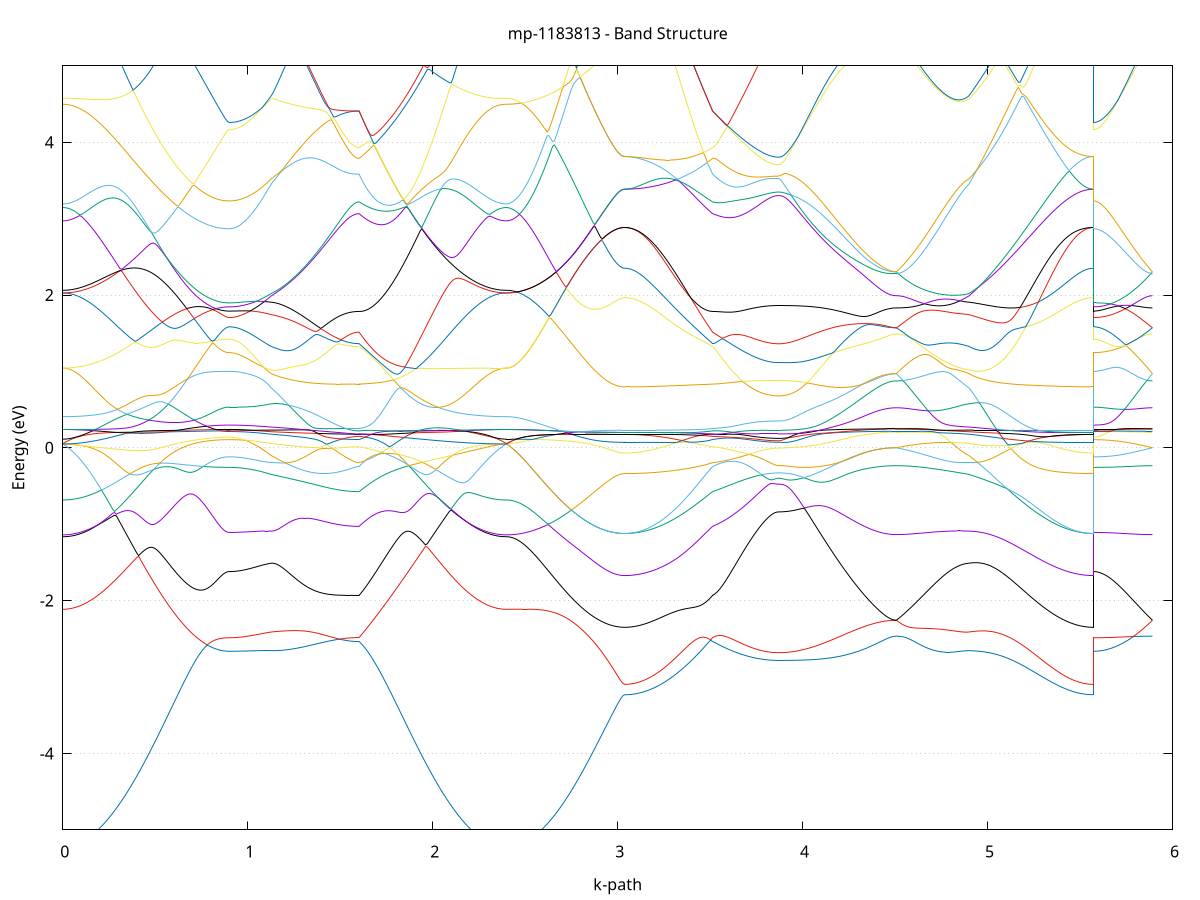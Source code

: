 set title 'mp-1183813 - Band Structure'
set xlabel 'k-path'
set ylabel 'Energy (eV)'
set grid y
set yrange [-5:5]
set terminal png size 800,600
set output 'mp-1183813_bands_gnuplot.png'
plot '-' using 1:2 with lines notitle, '-' using 1:2 with lines notitle, '-' using 1:2 with lines notitle, '-' using 1:2 with lines notitle, '-' using 1:2 with lines notitle, '-' using 1:2 with lines notitle, '-' using 1:2 with lines notitle, '-' using 1:2 with lines notitle, '-' using 1:2 with lines notitle, '-' using 1:2 with lines notitle, '-' using 1:2 with lines notitle, '-' using 1:2 with lines notitle, '-' using 1:2 with lines notitle, '-' using 1:2 with lines notitle, '-' using 1:2 with lines notitle, '-' using 1:2 with lines notitle, '-' using 1:2 with lines notitle, '-' using 1:2 with lines notitle, '-' using 1:2 with lines notitle, '-' using 1:2 with lines notitle, '-' using 1:2 with lines notitle, '-' using 1:2 with lines notitle, '-' using 1:2 with lines notitle, '-' using 1:2 with lines notitle, '-' using 1:2 with lines notitle, '-' using 1:2 with lines notitle, '-' using 1:2 with lines notitle, '-' using 1:2 with lines notitle, '-' using 1:2 with lines notitle, '-' using 1:2 with lines notitle, '-' using 1:2 with lines notitle, '-' using 1:2 with lines notitle, '-' using 1:2 with lines notitle, '-' using 1:2 with lines notitle, '-' using 1:2 with lines notitle, '-' using 1:2 with lines notitle, '-' using 1:2 with lines notitle, '-' using 1:2 with lines notitle, '-' using 1:2 with lines notitle, '-' using 1:2 with lines notitle, '-' using 1:2 with lines notitle, '-' using 1:2 with lines notitle, '-' using 1:2 with lines notitle, '-' using 1:2 with lines notitle, '-' using 1:2 with lines notitle, '-' using 1:2 with lines notitle, '-' using 1:2 with lines notitle, '-' using 1:2 with lines notitle
0.000000 -34.705637
0.009994 -34.705637
0.019988 -34.705637
0.029982 -34.705637
0.039976 -34.705437
0.049970 -34.705637
0.059964 -34.705637
0.069958 -34.705637
0.079951 -34.705637
0.089945 -34.705537
0.099939 -34.705537
0.109933 -34.705537
0.119927 -34.705637
0.129921 -34.705537
0.139915 -34.705537
0.149909 -34.705537
0.159903 -34.705637
0.169897 -34.705637
0.179891 -34.705637
0.189885 -34.705537
0.199879 -34.705637
0.209873 -34.705637
0.219866 -34.705637
0.229860 -34.705637
0.239854 -34.705637
0.249848 -34.705637
0.259842 -34.705337
0.269836 -34.705237
0.279830 -34.705537
0.289824 -34.705437
0.299818 -34.705537
0.309812 -34.705537
0.319806 -34.705537
0.329800 -34.705537
0.339794 -34.705337
0.349788 -34.705537
0.359782 -34.705537
0.369775 -34.705437
0.379769 -34.705537
0.389763 -34.705437
0.399757 -34.705437
0.409751 -34.705137
0.419745 -34.705437
0.429739 -34.705337
0.439733 -34.705337
0.449727 -34.705337
0.459721 -34.705237
0.469715 -34.705237
0.479709 -34.705237
0.489703 -34.705137
0.499697 -34.705137
0.509691 -34.705137
0.519684 -34.705037
0.529678 -34.705037
0.539672 -34.705037
0.549666 -34.705037
0.559660 -34.704937
0.569654 -34.704937
0.579648 -34.704937
0.589642 -34.704837
0.599636 -34.704737
0.609630 -34.704837
0.619624 -34.704737
0.629618 -34.704637
0.639612 -34.704637
0.649606 -34.704637
0.659600 -34.704637
0.669593 -34.704537
0.679587 -34.704537
0.689581 -34.704437
0.699575 -34.704437
0.709569 -34.704437
0.719563 -34.704337
0.729557 -34.704037
0.739551 -34.704337
0.749545 -34.704237
0.759539 -34.704237
0.769533 -34.704237
0.779527 -34.704237
0.789521 -34.703937
0.799515 -34.704137
0.809508 -34.704137
0.819502 -34.704137
0.829496 -34.704137
0.839490 -34.704137
0.849484 -34.704137
0.859478 -34.704037
0.869472 -34.704037
0.879466 -34.704037
0.889460 -34.704037
0.899454 -34.704037
0.899454 -34.704037
0.909336 -34.704037
0.919219 -34.704037
0.929101 -34.704037
0.938983 -34.703737
0.948866 -34.704037
0.958748 -34.704137
0.968630 -34.704137
0.978513 -34.704137
0.988395 -34.704137
0.998277 -34.704237
1.008160 -34.704237
1.018042 -34.704337
1.027924 -34.704337
1.037807 -34.704337
1.047689 -34.704437
1.057571 -34.704437
1.067454 -34.704537
1.077336 -34.704537
1.087218 -34.704537
1.097101 -34.704637
1.106983 -34.704737
1.116865 -34.704737
1.126748 -34.704837
1.126748 -34.704837
1.136649 -34.704837
1.146551 -34.704937
1.156453 -34.704937
1.166355 -34.704937
1.176257 -34.705037
1.186159 -34.705037
1.196061 -34.704937
1.205962 -34.705137
1.215864 -34.705137
1.225766 -34.705237
1.235668 -34.704837
1.245570 -34.705237
1.255472 -34.705337
1.265374 -34.705437
1.275275 -34.705437
1.285177 -34.705537
1.295079 -34.705537
1.304981 -34.705637
1.314883 -34.705637
1.324785 -34.705737
1.334687 -34.705737
1.344588 -34.705637
1.354490 -34.705837
1.364392 -34.705937
1.374294 -34.705937
1.384196 -34.705937
1.394098 -34.706037
1.403999 -34.706037
1.413901 -34.706137
1.423803 -34.706137
1.433705 -34.706137
1.443607 -34.706237
1.453509 -34.706237
1.463411 -34.706337
1.473312 -34.706337
1.483214 -34.706337
1.493116 -34.706337
1.503018 -34.706137
1.512920 -34.706237
1.522822 -34.706437
1.532724 -34.706437
1.542625 -34.706437
1.552527 -34.706437
1.562429 -34.706437
1.572331 -34.706437
1.582233 -34.706537
1.592135 -34.706537
1.602037 -34.706537
1.602037 -34.706537
1.611996 -34.706437
1.621955 -34.706437
1.631914 -34.706437
1.641873 -34.706437
1.651832 -34.706337
1.661791 -34.706337
1.671751 -34.706337
1.681710 -34.705937
1.691669 -34.706237
1.701628 -34.706237
1.711587 -34.706137
1.721546 -34.706137
1.731505 -34.706137
1.741464 -34.706137
1.751424 -34.706037
1.761383 -34.706037
1.771342 -34.705937
1.781301 -34.706037
1.791260 -34.706037
1.801219 -34.705937
1.811178 -34.705937
1.821138 -34.705737
1.831097 -34.705937
1.841056 -34.705837
1.851015 -34.705937
1.860974 -34.705837
1.870933 -34.705837
1.880892 -34.705837
1.890852 -34.705837
1.900811 -34.705837
1.910770 -34.705837
1.920729 -34.705737
1.930688 -34.705737
1.940647 -34.705737
1.950606 -34.705737
1.960565 -34.705737
1.970525 -34.705737
1.980484 -34.705737
1.990443 -34.705737
2.000402 -34.705737
2.010361 -34.705637
2.020320 -34.705437
2.030279 -34.705637
2.040239 -34.705237
2.050198 -34.705637
2.060157 -34.705637
2.070116 -34.705637
2.080075 -34.705637
2.090034 -34.705637
2.099993 -34.705637
2.109953 -34.705637
2.119912 -34.705637
2.129871 -34.705637
2.139830 -34.705537
2.149789 -34.705637
2.159748 -34.705637
2.169707 -34.705637
2.179666 -34.705637
2.189626 -34.705637
2.199585 -34.705637
2.209544 -34.705637
2.219503 -34.705537
2.229462 -34.705637
2.239421 -34.705537
2.249380 -34.705637
2.259340 -34.705637
2.269299 -34.705637
2.279258 -34.705637
2.289217 -34.705637
2.299176 -34.705637
2.309135 -34.705637
2.319094 -34.705537
2.329053 -34.705537
2.339013 -34.705637
2.348972 -34.705637
2.358931 -34.705637
2.368890 -34.705637
2.378849 -34.705637
2.388808 -34.705637
2.398767 -34.705637
2.398767 -34.705637
2.408759 -34.705437
2.418750 -34.705637
2.428741 -34.705637
2.438732 -34.705637
2.448723 -34.705637
2.458715 -34.705637
2.468706 -34.705637
2.478697 -34.705637
2.488688 -34.705637
2.498680 -34.705637
2.508671 -34.705637
2.518662 -34.705737
2.528653 -34.705737
2.538644 -34.705737
2.548636 -34.705837
2.558627 -34.705837
2.568618 -34.705937
2.578609 -34.705937
2.588600 -34.705937
2.598592 -34.706037
2.608583 -34.705937
2.618574 -34.706137
2.628565 -34.705737
2.638557 -34.706237
2.648548 -34.706237
2.658539 -34.706037
2.668530 -34.706237
2.678521 -34.706337
2.688513 -34.706337
2.698504 -34.706337
2.708495 -34.706437
2.718486 -34.706437
2.728477 -34.706537
2.738469 -34.706537
2.748460 -34.706637
2.758451 -34.706637
2.768442 -34.706537
2.778433 -34.706737
2.788425 -34.706737
2.798416 -34.706537
2.808407 -34.706837
2.818398 -34.706837
2.828390 -34.706737
2.838381 -34.706737
2.848372 -34.707037
2.858363 -34.707037
2.868354 -34.707037
2.878346 -34.707037
2.888337 -34.707137
2.898328 -34.707137
2.908319 -34.707137
2.918310 -34.707237
2.928302 -34.707237
2.938293 -34.707237
2.948284 -34.707337
2.958275 -34.707337
2.968267 -34.707337
2.978258 -34.707237
2.988249 -34.707337
2.998240 -34.707437
3.008231 -34.707437
3.018223 -34.707437
3.028214 -34.707437
3.038205 -34.707237
3.038205 -34.707437
3.048107 -34.707437
3.058009 -34.707437
3.067911 -34.707037
3.077812 -34.707237
3.087714 -34.707437
3.097616 -34.707437
3.107518 -34.707137
3.117420 -34.707137
3.127322 -34.707237
3.137224 -34.707137
3.147125 -34.707237
3.157027 -34.707337
3.166929 -34.707337
3.176831 -34.707337
3.186733 -34.707337
3.196635 -34.707337
3.206537 -34.707237
3.216438 -34.707237
3.226340 -34.707237
3.236242 -34.707237
3.246144 -34.707137
3.256046 -34.707137
3.265948 -34.707137
3.275850 -34.706837
3.285751 -34.707137
3.295653 -34.707137
3.305555 -34.707037
3.315457 -34.707037
3.325359 -34.707037
3.335261 -34.706937
3.345162 -34.706937
3.355064 -34.706937
3.364966 -34.706737
3.374868 -34.706837
3.384770 -34.706837
3.394672 -34.706837
3.404574 -34.706737
3.414475 -34.706737
3.424377 -34.706737
3.434279 -34.706537
3.444181 -34.706637
3.454083 -34.706637
3.463985 -34.706637
3.473887 -34.706637
3.483788 -34.706537
3.493690 -34.706537
3.503592 -34.706537
3.513494 -34.706337
3.513494 -34.706537
3.523434 -34.706537
3.533374 -34.706437
3.543314 -34.706437
3.553254 -34.706437
3.563194 -34.706437
3.573134 -34.706437
3.583075 -34.706437
3.593015 -34.706237
3.602955 -34.706337
3.612895 -34.706337
3.622835 -34.706337
3.632775 -34.706237
3.642715 -34.706337
3.652655 -34.706337
3.662595 -34.706237
3.672535 -34.706237
3.682475 -34.706037
3.692415 -34.706237
3.702355 -34.706237
3.712295 -34.706237
3.722236 -34.706237
3.732176 -34.706137
3.742116 -34.706037
3.752056 -34.706237
3.761996 -34.706137
3.771936 -34.706137
3.781876 -34.705837
3.791816 -34.706137
3.801756 -34.706137
3.811696 -34.706037
3.821636 -34.706137
3.831576 -34.706137
3.841516 -34.706137
3.851456 -34.706137
3.861397 -34.706137
3.871337 -34.706137
3.871337 -34.706137
3.881274 -34.706137
3.891212 -34.706137
3.901150 -34.706037
3.911087 -34.706037
3.921025 -34.706137
3.930963 -34.706037
3.940900 -34.706037
3.950838 -34.706037
3.960776 -34.705637
3.970713 -34.706037
3.980651 -34.705937
3.990588 -34.705937
4.000526 -34.705937
4.010464 -34.705837
4.020401 -34.705837
4.030339 -34.705737
4.040277 -34.705737
4.050214 -34.705737
4.060152 -34.705737
4.070090 -34.705637
4.080027 -34.705337
4.089965 -34.705637
4.099903 -34.705537
4.109840 -34.705537
4.119778 -34.705437
4.129716 -34.705337
4.139653 -34.705437
4.149591 -34.705337
4.159529 -34.705237
4.169466 -34.705237
4.179404 -34.704637
4.189342 -34.705137
4.199279 -34.705037
4.209217 -34.705037
4.219155 -34.704937
4.229092 -34.704937
4.239030 -34.704937
4.248968 -34.704837
4.258905 -34.704837
4.268843 -34.704737
4.278780 -34.704637
4.288718 -34.704537
4.298656 -34.704637
4.308593 -34.704537
4.318531 -34.704537
4.328469 -34.704537
4.338406 -34.704437
4.348344 -34.704437
4.358282 -34.704337
4.368219 -34.704337
4.378157 -34.704337
4.388095 -34.704337
4.398032 -34.704237
4.407970 -34.704237
4.417908 -34.704237
4.427845 -34.704237
4.437783 -34.704237
4.447721 -34.704137
4.457658 -34.704137
4.467596 -34.704137
4.477534 -34.704137
4.487471 -34.704137
4.497409 -34.704137
4.507347 -34.704137
4.507347 -34.704137
4.517153 -34.704137
4.526960 -34.704137
4.536767 -34.704137
4.546574 -34.704137
4.556381 -34.704137
4.566188 -34.704137
4.575995 -34.703937
4.585802 -34.704137
4.595609 -34.703837
4.605416 -34.704137
4.615223 -34.704137
4.625030 -34.704137
4.634837 -34.704237
4.644644 -34.704137
4.654451 -34.704237
4.664258 -34.704237
4.674065 -34.704237
4.683872 -34.704237
4.693679 -34.704237
4.703486 -34.704337
4.713293 -34.704337
4.723100 -34.704337
4.732907 -34.704337
4.742714 -34.704337
4.752521 -34.704437
4.762328 -34.704437
4.772135 -34.704437
4.781942 -34.704437
4.791749 -34.704437
4.801556 -34.704537
4.811362 -34.704537
4.821169 -34.704537
4.830976 -34.704637
4.840783 -34.704637
4.850590 -34.704637
4.860397 -34.704637
4.870204 -34.704737
4.880011 -34.704737
4.889818 -34.704737
4.899625 -34.704837
4.899625 -34.704837
4.909510 -34.704837
4.919395 -34.704937
4.929279 -34.704937
4.939164 -34.705037
4.949049 -34.705037
4.958933 -34.705037
4.968818 -34.705137
4.978703 -34.705137
4.988588 -34.705137
4.998472 -34.705337
5.008357 -34.705437
5.018242 -34.705437
5.028126 -34.705537
5.038011 -34.705537
5.047896 -34.705637
5.057781 -34.705737
5.067665 -34.705837
5.077550 -34.705837
5.087435 -34.705937
5.097319 -34.705937
5.107204 -34.706037
5.117089 -34.706037
5.126973 -34.706137
5.136858 -34.706237
5.146743 -34.706237
5.156628 -34.706337
5.166512 -34.706337
5.176397 -34.706437
5.186282 -34.706437
5.196166 -34.706437
5.206051 -34.706437
5.215936 -34.706537
5.225821 -34.706637
5.235705 -34.706637
5.245590 -34.706737
5.255475 -34.706537
5.265359 -34.706837
5.275244 -34.706837
5.285129 -34.706937
5.295013 -34.706937
5.304898 -34.706937
5.314783 -34.707037
5.324668 -34.707037
5.334552 -34.707137
5.344437 -34.707137
5.354322 -34.707137
5.364206 -34.707237
5.374091 -34.707237
5.383976 -34.707237
5.393861 -34.707037
5.403745 -34.707337
5.413630 -34.707337
5.423515 -34.707337
5.433399 -34.707337
5.443284 -34.707337
5.453169 -34.707337
5.463054 -34.707337
5.472938 -34.707037
5.482823 -34.707337
5.492708 -34.707437
5.502592 -34.707337
5.512477 -34.707037
5.522362 -34.707137
5.532246 -34.707337
5.542131 -34.707237
5.552016 -34.707437
5.561901 -34.707337
5.571785 -34.707437
5.571785 -34.704037
5.581777 -34.704037
5.591768 -34.704037
5.601759 -34.703737
5.611750 -34.704037
5.621741 -34.703737
5.631733 -34.704037
5.641724 -34.704037
5.651715 -34.703737
5.661706 -34.704037
5.671697 -34.704137
5.681689 -34.704137
5.691680 -34.704137
5.701671 -34.704137
5.711662 -34.704137
5.721654 -34.704037
5.731645 -34.704137
5.741636 -34.704137
5.751627 -34.704137
5.761618 -34.704137
5.771610 -34.704037
5.781601 -34.704037
5.791592 -34.703937
5.801583 -34.704037
5.811574 -34.703937
5.821566 -34.704037
5.831557 -34.704137
5.841548 -34.704137
5.851539 -34.704137
5.861530 -34.704137
5.871522 -34.704137
5.881513 -34.704137
5.891504 -34.704137
e
0.000000 -25.437237
0.009994 -25.437237
0.019988 -25.437237
0.029982 -25.437237
0.039976 -25.437237
0.049970 -25.437237
0.059964 -25.437237
0.069958 -25.437237
0.079951 -25.437237
0.089945 -25.437237
0.099939 -25.437237
0.109933 -25.437337
0.119927 -25.437337
0.129921 -25.437437
0.139915 -25.437537
0.149909 -25.437637
0.159903 -25.437737
0.169897 -25.437837
0.179891 -25.438037
0.189885 -25.438237
0.199879 -25.438437
0.209873 -25.438737
0.219866 -25.439037
0.229860 -25.439437
0.239854 -25.439737
0.249848 -25.440237
0.259842 -25.440637
0.269836 -25.441137
0.279830 -25.441737
0.289824 -25.442337
0.299818 -25.442937
0.309812 -25.443637
0.319806 -25.444337
0.329800 -25.445137
0.339794 -25.445937
0.349788 -25.446737
0.359782 -25.447637
0.369775 -25.448537
0.379769 -25.449437
0.389763 -25.450437
0.399757 -25.451437
0.409751 -25.452437
0.419745 -25.453437
0.429739 -25.454537
0.439733 -25.455537
0.449727 -25.456637
0.459721 -25.457737
0.469715 -25.458937
0.479709 -25.460037
0.489703 -25.461137
0.499697 -25.462237
0.509691 -25.463437
0.519684 -25.464537
0.529678 -25.465737
0.539672 -25.466837
0.549666 -25.467937
0.559660 -25.469037
0.569654 -25.470137
0.579648 -25.471237
0.589642 -25.472337
0.599636 -25.473337
0.609630 -25.474437
0.619624 -25.475437
0.629618 -25.476437
0.639612 -25.477437
0.649606 -25.478437
0.659600 -25.479337
0.669593 -25.480237
0.679587 -25.481137
0.689581 -25.481937
0.699575 -25.482737
0.709569 -25.483537
0.719563 -25.484237
0.729557 -25.484937
0.739551 -25.485637
0.749545 -25.486337
0.759539 -25.486937
0.769533 -25.487437
0.779527 -25.488037
0.789521 -25.488437
0.799515 -25.488937
0.809508 -25.489337
0.819502 -25.489737
0.829496 -25.490037
0.839490 -25.490337
0.849484 -25.490537
0.859478 -25.490737
0.869472 -25.490837
0.879466 -25.491037
0.889460 -25.491037
0.899454 -25.491037
0.899454 -25.491037
0.909336 -25.491037
0.919219 -25.490737
0.929101 -25.490237
0.938983 -25.489737
0.948866 -25.488937
0.958748 -25.487937
0.968630 -25.486837
0.978513 -25.485637
0.988395 -25.484137
0.998277 -25.482537
1.008160 -25.480737
1.018042 -25.478837
1.027924 -25.476737
1.037807 -25.474537
1.047689 -25.472037
1.057571 -25.469537
1.067454 -25.466837
1.077336 -25.463937
1.087218 -25.461037
1.097101 -25.457837
1.106983 -25.454637
1.116865 -25.451237
1.126748 -25.447637
1.126748 -25.447637
1.136649 -25.445137
1.146551 -25.442437
1.156453 -25.439737
1.166355 -25.436937
1.176257 -25.434037
1.186159 -25.431137
1.196061 -25.430537
1.205962 -25.430137
1.215864 -25.429737
1.225766 -25.429337
1.235668 -25.428737
1.245570 -25.428237
1.255472 -25.427537
1.265374 -25.426837
1.275275 -25.426137
1.285177 -25.425337
1.295079 -25.424437
1.304981 -25.423437
1.314883 -25.422437
1.324785 -25.421437
1.334687 -25.420337
1.344588 -25.419137
1.354490 -25.417937
1.364392 -25.416637
1.374294 -25.415237
1.384196 -25.413837
1.394098 -25.412437
1.403999 -25.410937
1.413901 -25.409437
1.423803 -25.407837
1.433705 -25.406237
1.443607 -25.404537
1.453509 -25.402837
1.463411 -25.401137
1.473312 -25.399337
1.483214 -25.397537
1.493116 -25.395637
1.503018 -25.393837
1.512920 -25.391937
1.522822 -25.390037
1.532724 -25.388137
1.542625 -25.386237
1.552527 -25.384437
1.562429 -25.382637
1.572331 -25.380937
1.582233 -25.379437
1.592135 -25.378337
1.602037 -25.377937
1.602037 -25.377937
1.611996 -25.377137
1.621955 -25.376337
1.631914 -25.375637
1.641873 -25.374937
1.651832 -25.374337
1.661791 -25.373737
1.671751 -25.373237
1.681710 -25.372637
1.691669 -25.372137
1.701628 -25.371637
1.711587 -25.371137
1.721546 -25.370637
1.731505 -25.370137
1.741464 -25.369537
1.751424 -25.369037
1.761383 -25.371137
1.771342 -25.373737
1.781301 -25.376437
1.791260 -25.378937
1.801219 -25.381437
1.811178 -25.383937
1.821138 -25.386337
1.831097 -25.388637
1.841056 -25.390937
1.851015 -25.393237
1.860974 -25.395437
1.870933 -25.397537
1.880892 -25.399637
1.890852 -25.401637
1.900811 -25.403537
1.910770 -25.405437
1.920729 -25.407237
1.930688 -25.409037
1.940647 -25.410737
1.950606 -25.412437
1.960565 -25.414037
1.970525 -25.415537
1.980484 -25.417037
1.990443 -25.418437
2.000402 -25.419837
2.010361 -25.421137
2.020320 -25.422337
2.030279 -25.423537
2.040239 -25.424637
2.050198 -25.425737
2.060157 -25.426737
2.070116 -25.427637
2.080075 -25.428537
2.090034 -25.429337
2.099993 -25.430137
2.109953 -25.430937
2.119912 -25.431637
2.129871 -25.432237
2.139830 -25.432837
2.149789 -25.433337
2.159748 -25.433837
2.169707 -25.434337
2.179666 -25.434737
2.189626 -25.435037
2.199585 -25.435437
2.209544 -25.435737
2.219503 -25.435937
2.229462 -25.436137
2.239421 -25.436337
2.249380 -25.436537
2.259340 -25.436637
2.269299 -25.436837
2.279258 -25.436937
2.289217 -25.436937
2.299176 -25.437037
2.309135 -25.437137
2.319094 -25.437137
2.329053 -25.437137
2.339013 -25.437137
2.348972 -25.437237
2.358931 -25.437237
2.368890 -25.437237
2.378849 -25.437237
2.388808 -25.437237
2.398767 -25.437237
2.398767 -25.437237
2.408759 -25.437137
2.418750 -25.437037
2.428741 -25.436737
2.438732 -25.436337
2.448723 -25.435837
2.458715 -25.435237
2.468706 -25.434437
2.478697 -25.433637
2.488688 -25.432637
2.498680 -25.431637
2.508671 -25.430437
2.518662 -25.429137
2.528653 -25.427837
2.538644 -25.426337
2.548636 -25.424737
2.558627 -25.423037
2.568618 -25.421237
2.578609 -25.419337
2.588600 -25.417337
2.598592 -25.415237
2.608583 -25.413037
2.618574 -25.410737
2.628565 -25.408337
2.638557 -25.405837
2.648548 -25.403237
2.658539 -25.400537
2.668530 -25.397837
2.678521 -25.399337
2.688513 -25.401137
2.698504 -25.403037
2.708495 -25.404837
2.718486 -25.406537
2.728477 -25.408337
2.738469 -25.410037
2.748460 -25.411637
2.758451 -25.413237
2.768442 -25.414837
2.778433 -25.416437
2.788425 -25.417837
2.798416 -25.419337
2.808407 -25.420737
2.818398 -25.422037
2.828390 -25.423337
2.838381 -25.424537
2.848372 -25.425737
2.858363 -25.426837
2.868354 -25.427937
2.878346 -25.428937
2.888337 -25.429837
2.898328 -25.430737
2.908319 -25.431637
2.918310 -25.432437
2.928302 -25.433137
2.938293 -25.433737
2.948284 -25.434337
2.958275 -25.434937
2.968267 -25.435337
2.978258 -25.435837
2.988249 -25.436137
2.998240 -25.436437
3.008231 -25.436637
3.018223 -25.436837
3.028214 -25.436937
3.038205 -25.436937
3.038205 -25.436937
3.048107 -25.436937
3.058009 -25.436837
3.067911 -25.436637
3.077812 -25.436337
3.087714 -25.436037
3.097616 -25.435637
3.107518 -25.435237
3.117420 -25.434637
3.127322 -25.434037
3.137224 -25.433437
3.147125 -25.432637
3.157027 -25.431937
3.166929 -25.431037
3.176831 -25.430137
3.186733 -25.429137
3.196635 -25.428037
3.206537 -25.426937
3.216438 -25.425737
3.226340 -25.424537
3.236242 -25.423237
3.246144 -25.421837
3.256046 -25.420437
3.265948 -25.418937
3.275850 -25.417437
3.285751 -25.415837
3.295653 -25.414237
3.305555 -25.412537
3.315457 -25.410737
3.325359 -25.408937
3.335261 -25.407137
3.345162 -25.405237
3.355064 -25.403337
3.364966 -25.401337
3.374868 -25.399337
3.384770 -25.397337
3.394672 -25.395237
3.404574 -25.393137
3.414475 -25.391037
3.424377 -25.388837
3.434279 -25.387037
3.444181 -25.385637
3.454083 -25.384337
3.463985 -25.383037
3.473887 -25.381937
3.483788 -25.380837
3.493690 -25.379837
3.503592 -25.378837
3.513494 -25.377937
3.513494 -25.377937
3.523434 -25.377637
3.533374 -25.377337
3.543314 -25.377037
3.553254 -25.376937
3.563194 -25.376937
3.573134 -25.376937
3.583075 -25.377137
3.593015 -25.377437
3.602955 -25.377937
3.612895 -25.378437
3.622835 -25.379137
3.632775 -25.379937
3.642715 -25.380937
3.652655 -25.381937
3.662595 -25.382937
3.672535 -25.384037
3.682475 -25.385137
3.692415 -25.386337
3.702355 -25.387537
3.712295 -25.388637
3.722236 -25.389737
3.732176 -25.390837
3.742116 -25.391837
3.752056 -25.392837
3.761996 -25.393737
3.771936 -25.394537
3.781876 -25.395337
3.791816 -25.396037
3.801756 -25.396637
3.811696 -25.397237
3.821636 -25.397637
3.831576 -25.398037
3.841516 -25.398337
3.851456 -25.398637
3.861397 -25.398737
3.871337 -25.398737
3.871337 -25.398737
3.881274 -25.398837
3.891212 -25.398837
3.901150 -25.399037
3.911087 -25.399237
3.921025 -25.399537
3.930963 -25.399837
3.940900 -25.400237
3.950838 -25.400737
3.960776 -25.401237
3.970713 -25.401937
3.980651 -25.402637
3.990588 -25.403437
4.000526 -25.404337
4.010464 -25.405337
4.020401 -25.406437
4.030339 -25.407737
4.040277 -25.409037
4.050214 -25.410537
4.060152 -25.412137
4.070090 -25.413837
4.080027 -25.415637
4.089965 -25.417537
4.099903 -25.419437
4.109840 -25.421537
4.119778 -25.423737
4.129716 -25.425937
4.139653 -25.428137
4.149591 -25.430437
4.159529 -25.432837
4.169466 -25.435137
4.179404 -25.437537
4.189342 -25.439837
4.199279 -25.442237
4.209217 -25.444537
4.219155 -25.446837
4.229092 -25.449137
4.239030 -25.451337
4.248968 -25.453537
4.258905 -25.455737
4.268843 -25.457737
4.278780 -25.459837
4.288718 -25.461737
4.298656 -25.463737
4.308593 -25.465537
4.318531 -25.467337
4.328469 -25.468937
4.338406 -25.470637
4.348344 -25.472137
4.358282 -25.473537
4.368219 -25.474937
4.378157 -25.476237
4.388095 -25.477437
4.398032 -25.478537
4.407970 -25.479537
4.417908 -25.480437
4.427845 -25.481237
4.437783 -25.481937
4.447721 -25.482637
4.457658 -25.483137
4.467596 -25.483537
4.477534 -25.483937
4.487471 -25.484137
4.497409 -25.484337
4.507347 -25.484337
4.507347 -25.484337
4.517153 -25.484337
4.526960 -25.484337
4.536767 -25.484337
4.546574 -25.484237
4.556381 -25.484137
4.566188 -25.484137
4.575995 -25.483937
4.585802 -25.483837
4.595609 -25.483637
4.605416 -25.483337
4.615223 -25.483037
4.625030 -25.482737
4.634837 -25.482337
4.644644 -25.481937
4.654451 -25.481437
4.664258 -25.480937
4.674065 -25.480337
4.683872 -25.479637
4.693679 -25.478937
4.703486 -25.478137
4.713293 -25.477237
4.723100 -25.476337
4.732907 -25.475337
4.742714 -25.474237
4.752521 -25.473037
4.762328 -25.471837
4.772135 -25.470537
4.781942 -25.469137
4.791749 -25.467737
4.801556 -25.466137
4.811362 -25.464637
4.821169 -25.462937
4.830976 -25.461237
4.840783 -25.459437
4.850590 -25.457537
4.860397 -25.455637
4.870204 -25.453737
4.880011 -25.451737
4.889818 -25.449737
4.899625 -25.447637
4.899625 -25.447637
4.909510 -25.444037
4.919395 -25.440237
4.929279 -25.436437
4.939164 -25.432437
4.949049 -25.431837
4.958933 -25.431837
4.968818 -25.431937
4.978703 -25.432037
4.988588 -25.432137
4.998472 -25.432237
5.008357 -25.432337
5.018242 -25.432337
5.028126 -25.432437
5.038011 -25.432537
5.047896 -25.432637
5.057781 -25.432737
5.067665 -25.432737
5.077550 -25.432837
5.087435 -25.432937
5.097319 -25.433037
5.107204 -25.433137
5.117089 -25.433137
5.126973 -25.433237
5.136858 -25.433337
5.146743 -25.433437
5.156628 -25.433537
5.166512 -25.433637
5.176397 -25.433737
5.186282 -25.433837
5.196166 -25.433937
5.206051 -25.433937
5.215936 -25.434137
5.225821 -25.434237
5.235705 -25.434337
5.245590 -25.434437
5.255475 -25.434537
5.265359 -25.434637
5.275244 -25.434737
5.285129 -25.434837
5.295013 -25.434937
5.304898 -25.435037
5.314783 -25.435137
5.324668 -25.435237
5.334552 -25.435337
5.344437 -25.435437
5.354322 -25.435537
5.364206 -25.435637
5.374091 -25.435737
5.383976 -25.435837
5.393861 -25.435937
5.403745 -25.436037
5.413630 -25.436137
5.423515 -25.436237
5.433399 -25.436337
5.443284 -25.436437
5.453169 -25.436437
5.463054 -25.436537
5.472938 -25.436637
5.482823 -25.436637
5.492708 -25.436737
5.502592 -25.436737
5.512477 -25.436837
5.522362 -25.436837
5.532246 -25.436837
5.542131 -25.436937
5.552016 -25.436937
5.561901 -25.436937
5.571785 -25.436937
5.571785 -25.491037
5.581777 -25.491037
5.591768 -25.491037
5.601759 -25.490937
5.611750 -25.490837
5.621741 -25.490737
5.631733 -25.490537
5.641724 -25.490337
5.651715 -25.490137
5.661706 -25.489937
5.671697 -25.489737
5.681689 -25.489437
5.691680 -25.489137
5.701671 -25.488837
5.711662 -25.488537
5.721654 -25.488237
5.731645 -25.487837
5.741636 -25.487537
5.751627 -25.487237
5.761618 -25.486937
5.771610 -25.486537
5.781601 -25.486237
5.791592 -25.485937
5.801583 -25.485737
5.811574 -25.485437
5.821566 -25.485237
5.831557 -25.484937
5.841548 -25.484837
5.851539 -25.484637
5.861530 -25.484537
5.871522 -25.484437
5.881513 -25.484337
5.891504 -25.484337
e
0.000000 -25.356337
0.009994 -25.356337
0.019988 -25.356337
0.029982 -25.356337
0.039976 -25.356337
0.049970 -25.356237
0.059964 -25.356237
0.069958 -25.356137
0.079951 -25.356037
0.089945 -25.355937
0.099939 -25.355837
0.109933 -25.355637
0.119927 -25.355537
0.129921 -25.355237
0.139915 -25.355037
0.149909 -25.354837
0.159903 -25.354537
0.169897 -25.354137
0.179891 -25.353737
0.189885 -25.353337
0.199879 -25.352837
0.209873 -25.352337
0.219866 -25.351737
0.229860 -25.351037
0.239854 -25.350337
0.249848 -25.349637
0.259842 -25.348737
0.269836 -25.347937
0.279830 -25.346937
0.289824 -25.345937
0.299818 -25.344837
0.309812 -25.343737
0.319806 -25.342437
0.329800 -25.342537
0.339794 -25.345137
0.349788 -25.347637
0.359782 -25.350137
0.369775 -25.352637
0.379769 -25.355137
0.389763 -25.357637
0.399757 -25.360037
0.409751 -25.362537
0.419745 -25.364937
0.429739 -25.367237
0.439733 -25.369637
0.449727 -25.371937
0.459721 -25.374237
0.469715 -25.376537
0.479709 -25.378737
0.489703 -25.380937
0.499697 -25.383037
0.509691 -25.385237
0.519684 -25.387237
0.529678 -25.389337
0.539672 -25.391337
0.549666 -25.393337
0.559660 -25.395237
0.569654 -25.397137
0.579648 -25.398937
0.589642 -25.400737
0.599636 -25.402437
0.609630 -25.404137
0.619624 -25.405837
0.629618 -25.407437
0.639612 -25.408937
0.649606 -25.410437
0.659600 -25.411937
0.669593 -25.413337
0.679587 -25.414637
0.689581 -25.415937
0.699575 -25.417137
0.709569 -25.418337
0.719563 -25.419437
0.729557 -25.420537
0.739551 -25.421537
0.749545 -25.422437
0.759539 -25.423337
0.769533 -25.424237
0.779527 -25.424937
0.789521 -25.425637
0.799515 -25.426337
0.809508 -25.426937
0.819502 -25.427437
0.829496 -25.427937
0.839490 -25.428337
0.849484 -25.428637
0.859478 -25.428937
0.869472 -25.429137
0.879466 -25.429337
0.889460 -25.429437
0.899454 -25.429437
0.899454 -25.429437
0.909336 -25.429437
0.919219 -25.429437
0.929101 -25.429437
0.938983 -25.429537
0.948866 -25.429537
0.958748 -25.429637
0.968630 -25.429737
0.978513 -25.429837
0.988395 -25.429837
0.998277 -25.429937
1.008160 -25.430037
1.018042 -25.430137
1.027924 -25.430237
1.037807 -25.430337
1.047689 -25.430437
1.057571 -25.430637
1.067454 -25.430737
1.077336 -25.430837
1.087218 -25.430937
1.097101 -25.431037
1.106983 -25.431137
1.116865 -25.431237
1.126748 -25.431337
1.126748 -25.431337
1.136649 -25.431337
1.146551 -25.431337
1.156453 -25.431337
1.166355 -25.431237
1.176257 -25.431037
1.186159 -25.430837
1.196061 -25.428137
1.205962 -25.425037
1.215864 -25.421937
1.225766 -25.418837
1.235668 -25.415537
1.245570 -25.412337
1.255472 -25.409037
1.265374 -25.405737
1.275275 -25.402337
1.285177 -25.398937
1.295079 -25.395537
1.304981 -25.392137
1.314883 -25.388737
1.324785 -25.385337
1.334687 -25.381837
1.344588 -25.378437
1.354490 -25.375037
1.364392 -25.371737
1.374294 -25.368337
1.384196 -25.365137
1.394098 -25.361837
1.403999 -25.358737
1.413901 -25.355637
1.423803 -25.352637
1.433705 -25.349637
1.443607 -25.346837
1.453509 -25.346537
1.463411 -25.347737
1.473312 -25.349037
1.483214 -25.350437
1.493116 -25.351937
1.503018 -25.353537
1.512920 -25.355137
1.522822 -25.356837
1.532724 -25.358637
1.542625 -25.360337
1.552527 -25.362137
1.562429 -25.363837
1.572331 -25.365437
1.582233 -25.366937
1.592135 -25.368037
1.602037 -25.368437
1.602037 -25.368437
1.611996 -25.366037
1.621955 -25.363737
1.631914 -25.361337
1.641873 -25.359037
1.651832 -25.356637
1.661791 -25.354337
1.671751 -25.352037
1.681710 -25.349637
1.691669 -25.351237
1.701628 -25.354237
1.711587 -25.357137
1.721546 -25.360037
1.731505 -25.362837
1.741464 -25.365637
1.751424 -25.368437
1.761383 -25.368437
1.771342 -25.367937
1.781301 -25.367337
1.791260 -25.366637
1.801219 -25.366037
1.811178 -25.365337
1.821138 -25.364537
1.831097 -25.363837
1.841056 -25.363037
1.851015 -25.362237
1.860974 -25.361337
1.870933 -25.360337
1.880892 -25.359437
1.890852 -25.358437
1.900811 -25.357337
1.910770 -25.356237
1.920729 -25.355037
1.930688 -25.353837
1.940647 -25.352637
1.950606 -25.351337
1.960565 -25.349937
1.970525 -25.348637
1.980484 -25.347137
1.990443 -25.345637
2.000402 -25.344137
2.010361 -25.342537
2.020320 -25.340937
2.030279 -25.339337
2.040239 -25.337537
2.050198 -25.335837
2.060157 -25.334037
2.070116 -25.332237
2.080075 -25.330337
2.090034 -25.328437
2.099993 -25.326537
2.109953 -25.324537
2.119912 -25.326637
2.129871 -25.328637
2.139830 -25.330637
2.149789 -25.332537
2.159748 -25.334337
2.169707 -25.336037
2.179666 -25.337737
2.189626 -25.339337
2.199585 -25.340937
2.209544 -25.342437
2.219503 -25.343837
2.229462 -25.345137
2.239421 -25.346437
2.249380 -25.347637
2.259340 -25.348737
2.269299 -25.349737
2.279258 -25.350737
2.289217 -25.351637
2.299176 -25.352437
2.309135 -25.353237
2.319094 -25.353837
2.329053 -25.354437
2.339013 -25.354937
2.348972 -25.355437
2.358931 -25.355737
2.368890 -25.356037
2.378849 -25.356237
2.388808 -25.356337
2.398767 -25.356337
2.398767 -25.356337
2.408759 -25.356437
2.418750 -25.356737
2.428741 -25.357237
2.438732 -25.357937
2.448723 -25.358837
2.458715 -25.359837
2.468706 -25.361037
2.478697 -25.362337
2.488688 -25.363737
2.498680 -25.365237
2.508671 -25.366837
2.518662 -25.368537
2.528653 -25.370337
2.538644 -25.372137
2.548636 -25.373937
2.558627 -25.375837
2.568618 -25.377837
2.578609 -25.379737
2.588600 -25.381737
2.598592 -25.383737
2.608583 -25.385637
2.618574 -25.387637
2.628565 -25.389637
2.638557 -25.391637
2.648548 -25.393537
2.658539 -25.395537
2.668530 -25.397437
2.678521 -25.399337
2.688513 -25.401137
2.698504 -25.403037
2.708495 -25.404837
2.718486 -25.406537
2.728477 -25.408337
2.738469 -25.410037
2.748460 -25.411637
2.758451 -25.413237
2.768442 -25.414837
2.778433 -25.416437
2.788425 -25.417837
2.798416 -25.419237
2.808407 -25.420737
2.818398 -25.422037
2.828390 -25.423337
2.838381 -25.424537
2.848372 -25.425737
2.858363 -25.426837
2.868354 -25.427937
2.878346 -25.428937
2.888337 -25.429837
2.898328 -25.430737
2.908319 -25.431637
2.918310 -25.432437
2.928302 -25.433137
2.938293 -25.433737
2.948284 -25.434337
2.958275 -25.434937
2.968267 -25.435337
2.978258 -25.435737
2.988249 -25.436137
2.998240 -25.436437
3.008231 -25.436637
3.018223 -25.436837
3.028214 -25.436937
3.038205 -25.436937
3.038205 -25.436937
3.048107 -25.436937
3.058009 -25.436737
3.067911 -25.436537
3.077812 -25.436237
3.087714 -25.435837
3.097616 -25.435437
3.107518 -25.434837
3.117420 -25.434237
3.127322 -25.433437
3.137224 -25.432637
3.147125 -25.431837
3.157027 -25.430837
3.166929 -25.429837
3.176831 -25.428737
3.186733 -25.427537
3.196635 -25.426337
3.206537 -25.425037
3.216438 -25.423637
3.226340 -25.422237
3.236242 -25.420737
3.246144 -25.419137
3.256046 -25.417637
3.265948 -25.415937
3.275850 -25.414337
3.285751 -25.412637
3.295653 -25.410837
3.305555 -25.409137
3.315457 -25.407337
3.325359 -25.405537
3.335261 -25.403637
3.345162 -25.401937
3.355064 -25.400137
3.364966 -25.398337
3.374868 -25.396637
3.384770 -25.394937
3.394672 -25.393237
3.404574 -25.391637
3.414475 -25.390037
3.424377 -25.388537
3.434279 -25.386637
3.444181 -25.384437
3.454083 -25.382237
3.463985 -25.379937
3.473887 -25.377637
3.483788 -25.375337
3.493690 -25.373037
3.503592 -25.370737
3.513494 -25.368437
3.513494 -25.368437
3.523434 -25.367337
3.533374 -25.366237
3.543314 -25.365137
3.553254 -25.363937
3.563194 -25.362737
3.573134 -25.361537
3.583075 -25.360237
3.593015 -25.358937
3.602955 -25.357637
3.612895 -25.356337
3.622835 -25.355037
3.632775 -25.353637
3.642715 -25.352337
3.652655 -25.350937
3.662595 -25.349637
3.672535 -25.348237
3.682475 -25.346837
3.692415 -25.345537
3.702355 -25.344237
3.712295 -25.342937
3.722236 -25.341737
3.732176 -25.340437
3.742116 -25.339237
3.752056 -25.338137
3.761996 -25.337037
3.771936 -25.336037
3.781876 -25.335037
3.791816 -25.334237
3.801756 -25.333437
3.811696 -25.332637
3.821636 -25.332137
3.831576 -25.331537
3.841516 -25.331137
3.851456 -25.330937
3.861397 -25.330737
3.871337 -25.330637
3.871337 -25.330637
3.881274 -25.330837
3.891212 -25.331137
3.901150 -25.331737
3.911087 -25.332637
3.921025 -25.333637
3.930963 -25.334937
3.940900 -25.336337
3.950838 -25.337837
3.960776 -25.339537
3.970713 -25.341337
3.980651 -25.343137
3.990588 -25.345037
4.000526 -25.347037
4.010464 -25.349137
4.020401 -25.351137
4.030339 -25.353237
4.040277 -25.355337
4.050214 -25.357437
4.060152 -25.359537
4.070090 -25.361537
4.080027 -25.363637
4.089965 -25.365637
4.099903 -25.367637
4.109840 -25.369537
4.119778 -25.371537
4.129716 -25.373337
4.139653 -25.375237
4.149591 -25.376937
4.159529 -25.378737
4.169466 -25.380337
4.179404 -25.381937
4.189342 -25.383537
4.199279 -25.385037
4.209217 -25.386437
4.219155 -25.387737
4.229092 -25.389037
4.239030 -25.390237
4.248968 -25.391437
4.258905 -25.392537
4.268843 -25.393537
4.278780 -25.394437
4.288718 -25.395337
4.298656 -25.396137
4.308593 -25.396837
4.318531 -25.397437
4.328469 -25.398037
4.338406 -25.398537
4.348344 -25.398937
4.358282 -25.399337
4.368219 -25.399637
4.378157 -25.399937
4.388095 -25.400037
4.398032 -25.400237
4.407970 -25.400237
4.417908 -25.400337
4.427845 -25.400237
4.437783 -25.400237
4.447721 -25.400137
4.457658 -25.400137
4.467596 -25.400037
4.477534 -25.399937
4.487471 -25.399837
4.497409 -25.399837
4.507347 -25.399837
4.507347 -25.399837
4.517153 -25.399837
4.526960 -25.399837
4.536767 -25.399837
4.546574 -25.399937
4.556381 -25.400137
4.566188 -25.400537
4.575995 -25.401137
4.585802 -25.402137
4.595609 -25.403237
4.605416 -25.404637
4.615223 -25.406137
4.625030 -25.407637
4.634837 -25.409237
4.644644 -25.410737
4.654451 -25.412237
4.664258 -25.413737
4.674065 -25.415137
4.683872 -25.416537
4.693679 -25.417837
4.703486 -25.419137
4.713293 -25.420337
4.723100 -25.421437
4.732907 -25.422537
4.742714 -25.423537
4.752521 -25.424437
4.762328 -25.425337
4.772135 -25.426137
4.781942 -25.426837
4.791749 -25.427537
4.801556 -25.428237
4.811362 -25.428737
4.821169 -25.429237
4.830976 -25.429737
4.840783 -25.430137
4.850590 -25.430437
4.860397 -25.430737
4.870204 -25.430937
4.880011 -25.431137
4.889818 -25.431237
4.899625 -25.431337
4.899625 -25.431337
4.909510 -25.431437
4.919395 -25.431537
4.929279 -25.431637
4.939164 -25.431737
4.949049 -25.428337
4.958933 -25.424137
4.968818 -25.419837
4.978703 -25.415437
4.988588 -25.410937
4.998472 -25.406437
5.008357 -25.401837
5.018242 -25.397137
5.028126 -25.392337
5.038011 -25.387537
5.047896 -25.382737
5.057781 -25.377837
5.067665 -25.372837
5.077550 -25.367837
5.087435 -25.362837
5.097319 -25.357837
5.107204 -25.352837
5.117089 -25.347737
5.126973 -25.342737
5.136858 -25.337637
5.146743 -25.332637
5.156628 -25.334537
5.166512 -25.338137
5.176397 -25.341637
5.186282 -25.345237
5.196166 -25.348837
5.206051 -25.352437
5.215936 -25.356037
5.225821 -25.359637
5.235705 -25.363237
5.245590 -25.366837
5.255475 -25.370437
5.265359 -25.373937
5.275244 -25.377437
5.285129 -25.380837
5.295013 -25.384237
5.304898 -25.387537
5.314783 -25.390737
5.324668 -25.393937
5.334552 -25.397037
5.344437 -25.400037
5.354322 -25.403037
5.364206 -25.405837
5.374091 -25.408537
5.383976 -25.411137
5.393861 -25.413737
5.403745 -25.416137
5.413630 -25.418437
5.423515 -25.420637
5.433399 -25.422637
5.443284 -25.424537
5.453169 -25.426337
5.463054 -25.428037
5.472938 -25.429537
5.482823 -25.430937
5.492708 -25.432237
5.502592 -25.433337
5.512477 -25.434237
5.522362 -25.435037
5.532246 -25.435737
5.542131 -25.436137
5.552016 -25.436637
5.561901 -25.436837
5.571785 -25.436937
5.571785 -25.429437
5.581777 -25.429337
5.591768 -25.429237
5.601759 -25.428937
5.611750 -25.428537
5.621741 -25.428037
5.631733 -25.427437
5.641724 -25.426737
5.651715 -25.425937
5.661706 -25.425037
5.671697 -25.424037
5.681689 -25.422837
5.691680 -25.421637
5.701671 -25.420337
5.711662 -25.418837
5.721654 -25.417337
5.731645 -25.415637
5.741636 -25.413937
5.751627 -25.412037
5.761618 -25.410137
5.771610 -25.408137
5.781601 -25.405937
5.791592 -25.403737
5.801583 -25.401437
5.811574 -25.399037
5.821566 -25.398737
5.831557 -25.399037
5.841548 -25.399237
5.851539 -25.399437
5.861530 -25.399637
5.871522 -25.399737
5.881513 -25.399837
5.891504 -25.399837
e
0.000000 -25.356337
0.009994 -25.356337
0.019988 -25.356037
0.029982 -25.355637
0.039976 -25.354937
0.049970 -25.354237
0.059964 -25.353237
0.069958 -25.352137
0.079951 -25.350837
0.089945 -25.349437
0.099939 -25.347837
0.109933 -25.346037
0.119927 -25.344037
0.129921 -25.341937
0.139915 -25.339737
0.149909 -25.337237
0.159903 -25.334737
0.169897 -25.332037
0.179891 -25.329137
0.189885 -25.326137
0.199879 -25.322937
0.209873 -25.319737
0.219866 -25.316237
0.229860 -25.316737
0.239854 -25.319337
0.249848 -25.321937
0.259842 -25.324537
0.269836 -25.327037
0.279830 -25.329637
0.289824 -25.332237
0.299818 -25.334837
0.309812 -25.337437
0.319806 -25.340037
0.329800 -25.341237
0.339794 -25.339837
0.349788 -25.338437
0.359782 -25.337037
0.369775 -25.335437
0.379769 -25.333937
0.389763 -25.332237
0.399757 -25.330637
0.409751 -25.328837
0.419745 -25.327037
0.429739 -25.325237
0.439733 -25.323337
0.449727 -25.321437
0.459721 -25.319437
0.469715 -25.317437
0.479709 -25.315437
0.489703 -25.313337
0.499697 -25.311237
0.509691 -25.309837
0.519684 -25.312337
0.529678 -25.314837
0.539672 -25.317537
0.549666 -25.320237
0.559660 -25.323037
0.569654 -25.325837
0.579648 -25.328737
0.589642 -25.331637
0.599636 -25.334637
0.609630 -25.337537
0.619624 -25.340537
0.629618 -25.343437
0.639612 -25.346437
0.649606 -25.349337
0.659600 -25.352137
0.669593 -25.354937
0.679587 -25.357737
0.689581 -25.360437
0.699575 -25.363037
0.709569 -25.365537
0.719563 -25.367937
0.729557 -25.370237
0.739551 -25.372537
0.749545 -25.374637
0.759539 -25.376637
0.769533 -25.378537
0.779527 -25.380337
0.789521 -25.381937
0.799515 -25.383437
0.809508 -25.384837
0.819502 -25.386037
0.829496 -25.387137
0.839490 -25.388137
0.849484 -25.388937
0.859478 -25.389637
0.869472 -25.390137
0.879466 -25.390537
0.889460 -25.390737
0.899454 -25.390837
0.899454 -25.390837
0.909336 -25.390737
0.919219 -25.390637
0.929101 -25.390437
0.938983 -25.390137
0.948866 -25.389837
0.958748 -25.389337
0.968630 -25.388837
0.978513 -25.388237
0.988395 -25.387637
0.998277 -25.386937
1.008160 -25.386137
1.018042 -25.385237
1.027924 -25.384337
1.037807 -25.383337
1.047689 -25.382237
1.057571 -25.381137
1.067454 -25.380037
1.077336 -25.378837
1.087218 -25.377537
1.097101 -25.376237
1.106983 -25.374837
1.116865 -25.373437
1.126748 -25.372037
1.126748 -25.372037
1.136649 -25.370937
1.146551 -25.369837
1.156453 -25.368637
1.166355 -25.367337
1.176257 -25.366037
1.186159 -25.364737
1.196061 -25.363337
1.205962 -25.361937
1.215864 -25.360537
1.225766 -25.359137
1.235668 -25.357637
1.245570 -25.356237
1.255472 -25.354837
1.265374 -25.353437
1.275275 -25.352037
1.285177 -25.350637
1.295079 -25.349337
1.304981 -25.348137
1.314883 -25.347037
1.324785 -25.345937
1.334687 -25.345037
1.344588 -25.344237
1.354490 -25.343537
1.364392 -25.343037
1.374294 -25.342737
1.384196 -25.342537
1.394098 -25.342637
1.403999 -25.342837
1.413901 -25.343237
1.423803 -25.343837
1.433705 -25.344537
1.443607 -25.345437
1.453509 -25.344137
1.463411 -25.341637
1.473312 -25.339137
1.483214 -25.336837
1.493116 -25.334737
1.503018 -25.332737
1.512920 -25.330937
1.522822 -25.329337
1.532724 -25.327837
1.542625 -25.326537
1.552527 -25.325537
1.562429 -25.324637
1.572331 -25.323937
1.582233 -25.323437
1.592135 -25.323137
1.602037 -25.323137
1.602037 -25.323137
1.611996 -25.326337
1.621955 -25.329537
1.631914 -25.332737
1.641873 -25.335937
1.651832 -25.339037
1.661791 -25.342137
1.671751 -25.345237
1.681710 -25.348237
1.691669 -25.347337
1.701628 -25.345137
1.711587 -25.342837
1.721546 -25.340537
1.731505 -25.338337
1.741464 -25.336137
1.751424 -25.333937
1.761383 -25.331837
1.771342 -25.329637
1.781301 -25.327637
1.791260 -25.325537
1.801219 -25.323537
1.811178 -25.321537
1.821138 -25.319637
1.831097 -25.317737
1.841056 -25.315837
1.851015 -25.314037
1.860974 -25.312337
1.870933 -25.310537
1.880892 -25.308937
1.890852 -25.307237
1.900811 -25.305637
1.910770 -25.304137
1.920729 -25.302637
1.930688 -25.301237
1.940647 -25.299837
1.950606 -25.298437
1.960565 -25.297137
1.970525 -25.295937
1.980484 -25.294737
1.990443 -25.295337
2.000402 -25.298037
2.010361 -25.300637
2.020320 -25.303337
2.030279 -25.305937
2.040239 -25.308437
2.050198 -25.310837
2.060157 -25.313337
2.070116 -25.315637
2.080075 -25.317937
2.090034 -25.320237
2.099993 -25.322437
2.109953 -25.324537
2.119912 -25.322637
2.129871 -25.324637
2.139830 -25.326637
2.149789 -25.328637
2.159748 -25.330637
2.169707 -25.332437
2.179666 -25.334337
2.189626 -25.336037
2.199585 -25.337837
2.209544 -25.339437
2.219503 -25.341037
2.229462 -25.342637
2.239421 -25.344137
2.249380 -25.345537
2.259340 -25.346837
2.269299 -25.348137
2.279258 -25.349337
2.289217 -25.350437
2.299176 -25.351437
2.309135 -25.352337
2.319094 -25.353137
2.329053 -25.353937
2.339013 -25.354537
2.348972 -25.355137
2.358931 -25.355537
2.368890 -25.355937
2.378849 -25.356137
2.388808 -25.356337
2.398767 -25.356337
2.398767 -25.356337
2.408759 -25.356437
2.418750 -25.356737
2.428741 -25.357237
2.438732 -25.357937
2.448723 -25.358837
2.458715 -25.359837
2.468706 -25.361037
2.478697 -25.362337
2.488688 -25.363737
2.498680 -25.365237
2.508671 -25.366837
2.518662 -25.368537
2.528653 -25.370337
2.538644 -25.372137
2.548636 -25.373937
2.558627 -25.375837
2.568618 -25.377837
2.578609 -25.379737
2.588600 -25.381737
2.598592 -25.383737
2.608583 -25.385637
2.618574 -25.387637
2.628565 -25.389637
2.638557 -25.391637
2.648548 -25.393537
2.658539 -25.395437
2.668530 -25.397437
2.678521 -25.395037
2.688513 -25.392037
2.698504 -25.389037
2.708495 -25.386037
2.718486 -25.382837
2.728477 -25.379637
2.738469 -25.376337
2.748460 -25.372937
2.758451 -25.369537
2.768442 -25.366037
2.778433 -25.362437
2.788425 -25.358837
2.798416 -25.355137
2.808407 -25.351537
2.818398 -25.347737
2.828390 -25.343937
2.838381 -25.340137
2.848372 -25.336337
2.858363 -25.332437
2.868354 -25.328637
2.878346 -25.324737
2.888337 -25.320937
2.898328 -25.317037
2.908319 -25.313237
2.918310 -25.309537
2.928302 -25.305837
2.938293 -25.302237
2.948284 -25.298737
2.958275 -25.295437
2.968267 -25.292337
2.978258 -25.289437
2.988249 -25.286837
2.998240 -25.284537
3.008231 -25.282637
3.018223 -25.281337
3.028214 -25.280437
3.038205 -25.280137
3.038205 -25.280137
3.048107 -25.280237
3.058009 -25.280337
3.067911 -25.280437
3.077812 -25.280637
3.087714 -25.280937
3.097616 -25.281337
3.107518 -25.281637
3.117420 -25.282137
3.127322 -25.282637
3.137224 -25.283137
3.147125 -25.283737
3.157027 -25.284437
3.166929 -25.285037
3.176831 -25.285737
3.186733 -25.286437
3.196635 -25.287137
3.206537 -25.287837
3.216438 -25.288637
3.226340 -25.289337
3.236242 -25.290137
3.246144 -25.290837
3.256046 -25.291537
3.265948 -25.292237
3.275850 -25.292837
3.285751 -25.293437
3.295653 -25.294037
3.305555 -25.294537
3.315457 -25.294937
3.325359 -25.295337
3.335261 -25.295637
3.345162 -25.295937
3.355064 -25.296037
3.364966 -25.296037
3.374868 -25.296037
3.384770 -25.295837
3.394672 -25.295537
3.404574 -25.295137
3.414475 -25.294537
3.424377 -25.293837
3.434279 -25.296837
3.444181 -25.300137
3.454083 -25.303437
3.463985 -25.306737
3.473887 -25.310037
3.483788 -25.313337
3.493690 -25.316637
3.503592 -25.319837
3.513494 -25.323037
3.513494 -25.323037
3.523434 -25.324637
3.533374 -25.326237
3.543314 -25.327837
3.553254 -25.329437
3.563194 -25.330937
3.573134 -25.332237
3.583075 -25.333537
3.593015 -25.334537
3.602955 -25.335437
3.612895 -25.336137
3.622835 -25.336637
3.632775 -25.336937
3.642715 -25.337037
3.652655 -25.337037
3.662595 -25.336937
3.672535 -25.336637
3.682475 -25.336237
3.692415 -25.335737
3.702355 -25.335237
3.712295 -25.334637
3.722236 -25.333937
3.732176 -25.333237
3.742116 -25.332637
3.752056 -25.331937
3.761996 -25.331237
3.771936 -25.330537
3.781876 -25.329937
3.791816 -25.329337
3.801756 -25.328737
3.811696 -25.328237
3.821636 -25.327837
3.831576 -25.327437
3.841516 -25.327237
3.851456 -25.326937
3.861397 -25.326837
3.871337 -25.326837
3.871337 -25.326837
3.881274 -25.326937
3.891212 -25.327437
3.901150 -25.328137
3.911087 -25.329137
3.921025 -25.330437
3.930963 -25.331837
3.940900 -25.333537
3.950838 -25.335237
3.960776 -25.337137
3.970713 -25.339237
3.980651 -25.341237
3.990588 -25.343337
4.000526 -25.345437
4.010464 -25.347537
4.020401 -25.349537
4.030339 -25.351437
4.040277 -25.353437
4.050214 -25.355237
4.060152 -25.356937
4.070090 -25.358637
4.080027 -25.360037
4.089965 -25.361537
4.099903 -25.362837
4.109840 -25.364037
4.119778 -25.365137
4.129716 -25.366137
4.139653 -25.367137
4.149591 -25.367937
4.159529 -25.368737
4.169466 -25.369437
4.179404 -25.370037
4.189342 -25.370737
4.199279 -25.371237
4.209217 -25.371737
4.219155 -25.372137
4.229092 -25.372537
4.239030 -25.372937
4.248968 -25.373337
4.258905 -25.373637
4.268843 -25.373937
4.278780 -25.374237
4.288718 -25.374337
4.298656 -25.374637
4.308593 -25.374837
4.318531 -25.375037
4.328469 -25.375237
4.338406 -25.375437
4.348344 -25.375537
4.358282 -25.375737
4.368219 -25.375837
4.378157 -25.375937
4.388095 -25.376037
4.398032 -25.376137
4.407970 -25.376237
4.417908 -25.376337
4.427845 -25.376437
4.437783 -25.376437
4.447721 -25.376537
4.457658 -25.376537
4.467596 -25.376637
4.477534 -25.376637
4.487471 -25.376637
4.497409 -25.376637
4.507347 -25.376637
4.507347 -25.376637
4.517153 -25.379137
4.526960 -25.381437
4.536767 -25.383537
4.546574 -25.385537
4.556381 -25.387337
4.566188 -25.388737
4.575995 -25.389837
4.585802 -25.390537
4.595609 -25.390837
4.605416 -25.390937
4.615223 -25.390837
4.625030 -25.390537
4.634837 -25.390137
4.644644 -25.389637
4.654451 -25.389037
4.664258 -25.388537
4.674065 -25.387837
4.683872 -25.387237
4.693679 -25.386537
4.703486 -25.385937
4.713293 -25.385237
4.723100 -25.384537
4.732907 -25.383837
4.742714 -25.383137
4.752521 -25.382437
4.762328 -25.381837
4.772135 -25.381137
4.781942 -25.380437
4.791749 -25.379837
4.801556 -25.379137
4.811362 -25.378437
4.821169 -25.377837
4.830976 -25.377137
4.840783 -25.376437
4.850590 -25.375737
4.860397 -25.375037
4.870204 -25.374337
4.880011 -25.373637
4.889818 -25.372837
4.899625 -25.372037
4.899625 -25.372037
4.909510 -25.370537
4.919395 -25.369037
4.929279 -25.367437
4.939164 -25.365837
4.949049 -25.364237
4.958933 -25.362537
4.968818 -25.360837
4.978703 -25.359137
4.988588 -25.357437
4.998472 -25.355637
5.008357 -25.353937
5.018242 -25.352137
5.028126 -25.350337
5.038011 -25.348437
5.047896 -25.346637
5.057781 -25.344837
5.067665 -25.342937
5.077550 -25.341137
5.087435 -25.339237
5.097319 -25.337437
5.107204 -25.335537
5.117089 -25.333737
5.126973 -25.331837
5.136858 -25.330037
5.146743 -25.331037
5.156628 -25.327637
5.166512 -25.324537
5.176397 -25.322837
5.186282 -25.321037
5.196166 -25.319237
5.206051 -25.317537
5.215936 -25.315737
5.225821 -25.314037
5.235705 -25.312437
5.245590 -25.310737
5.255475 -25.309137
5.265359 -25.307537
5.275244 -25.305937
5.285129 -25.304437
5.295013 -25.302937
5.304898 -25.301537
5.314783 -25.300037
5.324668 -25.298637
5.334552 -25.297337
5.344437 -25.296037
5.354322 -25.294737
5.364206 -25.293537
5.374091 -25.292337
5.383976 -25.291237
5.393861 -25.290137
5.403745 -25.289137
5.413630 -25.288137
5.423515 -25.287137
5.433399 -25.286337
5.443284 -25.285437
5.453169 -25.284737
5.463054 -25.284037
5.472938 -25.283337
5.482823 -25.282737
5.492708 -25.282237
5.502592 -25.281737
5.512477 -25.281337
5.522362 -25.280937
5.532246 -25.280637
5.542131 -25.280437
5.552016 -25.280337
5.561901 -25.280237
5.571785 -25.280137
5.571785 -25.390837
5.581777 -25.390837
5.591768 -25.390937
5.601759 -25.390937
5.611750 -25.391137
5.621741 -25.391337
5.631733 -25.391537
5.641724 -25.391737
5.651715 -25.392037
5.661706 -25.392337
5.671697 -25.392737
5.681689 -25.393037
5.691680 -25.393437
5.701671 -25.393837
5.711662 -25.394337
5.721654 -25.394737
5.731645 -25.395137
5.741636 -25.395637
5.751627 -25.396037
5.761618 -25.396437
5.771610 -25.396937
5.781601 -25.397337
5.791592 -25.397737
5.801583 -25.398037
5.811574 -25.398437
5.821566 -25.396537
5.831557 -25.393937
5.841548 -25.391237
5.851539 -25.388537
5.861530 -25.385637
5.871522 -25.382737
5.881513 -25.379737
5.891504 -25.376637
e
0.000000 -25.274337
0.009994 -25.274437
0.019988 -25.274937
0.029982 -25.275537
0.039976 -25.276437
0.049970 -25.277637
0.059964 -25.278937
0.069958 -25.280437
0.079951 -25.282137
0.089945 -25.283937
0.099939 -25.285937
0.109933 -25.287937
0.119927 -25.290037
0.129921 -25.292237
0.139915 -25.294537
0.149909 -25.296837
0.159903 -25.299237
0.169897 -25.301637
0.179891 -25.304137
0.189885 -25.306637
0.199879 -25.309137
0.209873 -25.311637
0.219866 -25.314237
0.229860 -25.312737
0.239854 -25.309037
0.249848 -25.305237
0.259842 -25.301337
0.269836 -25.297337
0.279830 -25.293237
0.289824 -25.289037
0.299818 -25.284737
0.309812 -25.280637
0.319806 -25.281337
0.329800 -25.282037
0.339794 -25.282837
0.349788 -25.283737
0.359782 -25.284737
0.369775 -25.285737
0.379769 -25.286837
0.389763 -25.288037
0.399757 -25.289237
0.409751 -25.290637
0.419745 -25.292137
0.429739 -25.293637
0.439733 -25.295337
0.449727 -25.297037
0.459721 -25.298937
0.469715 -25.300937
0.479709 -25.302937
0.489703 -25.305137
0.499697 -25.307437
0.509691 -25.309137
0.519684 -25.307037
0.529678 -25.304837
0.539672 -25.302637
0.549666 -25.300437
0.559660 -25.298237
0.569654 -25.296037
0.579648 -25.293837
0.589642 -25.291637
0.599636 -25.289437
0.609630 -25.287237
0.619624 -25.285037
0.629618 -25.282837
0.639612 -25.280637
0.649606 -25.278537
0.659600 -25.276337
0.669593 -25.274237
0.679587 -25.272237
0.689581 -25.270237
0.699575 -25.268237
0.709569 -25.266337
0.719563 -25.264437
0.729557 -25.262637
0.739551 -25.260837
0.749545 -25.259137
0.759539 -25.257537
0.769533 -25.256037
0.779527 -25.254637
0.789521 -25.253537
0.799515 -25.254037
0.809508 -25.254537
0.819502 -25.254937
0.829496 -25.255337
0.839490 -25.255637
0.849484 -25.255837
0.859478 -25.256137
0.869472 -25.256237
0.879466 -25.256337
0.889460 -25.256437
0.899454 -25.256437
0.899454 -25.256437
0.909336 -25.256537
0.919219 -25.256537
0.929101 -25.256637
0.938983 -25.256837
0.948866 -25.257037
0.958748 -25.257237
0.968630 -25.257537
0.978513 -25.257937
0.988395 -25.258237
0.998277 -25.258737
1.008160 -25.259237
1.018042 -25.259737
1.027924 -25.260337
1.037807 -25.261037
1.047689 -25.261737
1.057571 -25.262437
1.067454 -25.263337
1.077336 -25.264237
1.087218 -25.265137
1.097101 -25.266237
1.106983 -25.267337
1.116865 -25.268537
1.126748 -25.269737
1.126748 -25.269737
1.136649 -25.270737
1.146551 -25.271637
1.156453 -25.272637
1.166355 -25.273537
1.176257 -25.274537
1.186159 -25.275537
1.196061 -25.276537
1.205962 -25.277537
1.215864 -25.278537
1.225766 -25.279637
1.235668 -25.280537
1.245570 -25.281637
1.255472 -25.282637
1.265374 -25.283637
1.275275 -25.284537
1.285177 -25.285537
1.295079 -25.286437
1.304981 -25.287237
1.314883 -25.288037
1.324785 -25.288837
1.334687 -25.289437
1.344588 -25.290037
1.354490 -25.290437
1.364392 -25.290837
1.374294 -25.291037
1.384196 -25.291137
1.394098 -25.291037
1.403999 -25.290937
1.413901 -25.290637
1.423803 -25.290237
1.433705 -25.289737
1.443607 -25.289137
1.453509 -25.288437
1.463411 -25.287737
1.473312 -25.287037
1.483214 -25.286237
1.493116 -25.285537
1.503018 -25.284737
1.512920 -25.284037
1.522822 -25.283437
1.532724 -25.282737
1.542625 -25.282237
1.552527 -25.281737
1.562429 -25.281237
1.572331 -25.280937
1.582233 -25.280737
1.592135 -25.280537
1.602037 -25.280537
1.602037 -25.280537
1.611996 -25.278337
1.621955 -25.275937
1.631914 -25.273437
1.641873 -25.270737
1.651832 -25.268037
1.661791 -25.265137
1.671751 -25.262237
1.681710 -25.259137
1.691669 -25.256037
1.701628 -25.252837
1.711587 -25.249637
1.721546 -25.246337
1.731505 -25.242937
1.741464 -25.241337
1.751424 -25.243037
1.761383 -25.244737
1.771342 -25.246537
1.781301 -25.248437
1.791260 -25.250237
1.801219 -25.252237
1.811178 -25.254137
1.821138 -25.256137
1.831097 -25.258137
1.841056 -25.260237
1.851015 -25.262337
1.860974 -25.264437
1.870933 -25.266637
1.880892 -25.268737
1.890852 -25.270937
1.900811 -25.273237
1.910770 -25.275437
1.920729 -25.277737
1.930688 -25.279937
1.940647 -25.282237
1.950606 -25.284537
1.960565 -25.286937
1.970525 -25.289737
1.980484 -25.292537
1.990443 -25.293737
2.000402 -25.296037
2.010361 -25.298337
2.020320 -25.300637
2.030279 -25.302937
2.040239 -25.305137
2.050198 -25.307437
2.060157 -25.309637
2.070116 -25.311937
2.080075 -25.314137
2.090034 -25.316237
2.099993 -25.318437
2.109953 -25.320537
2.119912 -25.322637
2.129871 -25.320537
2.139830 -25.318537
2.149789 -25.316437
2.159748 -25.314337
2.169707 -25.312237
2.179666 -25.310137
2.189626 -25.307937
2.199585 -25.305837
2.209544 -25.303637
2.219503 -25.301537
2.229462 -25.299337
2.239421 -25.297237
2.249380 -25.295137
2.259340 -25.293037
2.269299 -25.291037
2.279258 -25.289037
2.289217 -25.287037
2.299176 -25.285137
2.309135 -25.283437
2.319094 -25.281737
2.329053 -25.280137
2.339013 -25.278737
2.348972 -25.277437
2.358931 -25.276337
2.368890 -25.275537
2.378849 -25.274837
2.388808 -25.274437
2.398767 -25.274337
2.398767 -25.274337
2.408759 -25.274237
2.418750 -25.273937
2.428741 -25.273337
2.438732 -25.272637
2.448723 -25.271637
2.458715 -25.270537
2.468706 -25.269237
2.478697 -25.267837
2.488688 -25.266237
2.498680 -25.264537
2.508671 -25.262737
2.518662 -25.260837
2.528653 -25.258837
2.538644 -25.256737
2.548636 -25.254537
2.558627 -25.252337
2.568618 -25.250137
2.578609 -25.247837
2.588600 -25.245537
2.598592 -25.243137
2.608583 -25.240737
2.618574 -25.238337
2.628565 -25.235937
2.638557 -25.233537
2.648548 -25.231137
2.658539 -25.228737
2.668530 -25.226337
2.678521 -25.223837
2.688513 -25.221437
2.698504 -25.219037
2.708495 -25.216737
2.718486 -25.215337
2.728477 -25.215137
2.738469 -25.214937
2.748460 -25.214837
2.758451 -25.214637
2.768442 -25.214437
2.778433 -25.214237
2.788425 -25.214037
2.798416 -25.213837
2.808407 -25.213637
2.818398 -25.213537
2.828390 -25.213337
2.838381 -25.213137
2.848372 -25.213037
2.858363 -25.212837
2.868354 -25.212637
2.878346 -25.212537
2.888337 -25.212437
2.898328 -25.212237
2.908319 -25.212137
2.918310 -25.212037
2.928302 -25.211937
2.938293 -25.211837
2.948284 -25.211737
2.958275 -25.211637
2.968267 -25.211637
2.978258 -25.211537
2.988249 -25.211537
2.998240 -25.211437
3.008231 -25.211437
3.018223 -25.211437
3.028214 -25.211337
3.038205 -25.211337
3.038205 -25.211337
3.048107 -25.211337
3.058009 -25.211437
3.067911 -25.211437
3.077812 -25.211537
3.087714 -25.211737
3.097616 -25.211937
3.107518 -25.212237
3.117420 -25.212737
3.127322 -25.213437
3.137224 -25.214437
3.147125 -25.215737
3.157027 -25.217337
3.166929 -25.219037
3.176831 -25.220937
3.186733 -25.223037
3.196635 -25.225137
3.206537 -25.227437
3.216438 -25.229837
3.226340 -25.232337
3.236242 -25.234937
3.246144 -25.237637
3.256046 -25.240337
3.265948 -25.243137
3.275850 -25.245937
3.285751 -25.248937
3.295653 -25.251937
3.305555 -25.254937
3.315457 -25.257937
3.325359 -25.261137
3.335261 -25.264237
3.345162 -25.267437
3.355064 -25.270637
3.364966 -25.273837
3.374868 -25.277037
3.384770 -25.280337
3.394672 -25.283637
3.404574 -25.286937
3.414475 -25.290237
3.424377 -25.293537
3.434279 -25.292937
3.444181 -25.291937
3.454083 -25.290837
3.463985 -25.289437
3.473887 -25.288037
3.483788 -25.286337
3.493690 -25.284537
3.503592 -25.282637
3.513494 -25.280537
3.513494 -25.280537
3.523434 -25.279437
3.533374 -25.278137
3.543314 -25.276737
3.553254 -25.275137
3.563194 -25.273537
3.573134 -25.271937
3.583075 -25.270237
3.593015 -25.268537
3.602955 -25.266837
3.612895 -25.265237
3.622835 -25.263537
3.632775 -25.261937
3.642715 -25.260437
3.652655 -25.258937
3.662595 -25.257637
3.672535 -25.256237
3.682475 -25.255037
3.692415 -25.254037
3.702355 -25.253037
3.712295 -25.252237
3.722236 -25.251737
3.732176 -25.251337
3.742116 -25.251137
3.752056 -25.251137
3.761996 -25.251337
3.771936 -25.251537
3.781876 -25.251937
3.791816 -25.252337
3.801756 -25.252737
3.811696 -25.253137
3.821636 -25.253537
3.831576 -25.253837
3.841516 -25.254137
3.851456 -25.254337
3.861397 -25.254437
3.871337 -25.254437
3.871337 -25.254437
3.881274 -25.254437
3.891212 -25.254237
3.901150 -25.253937
3.911087 -25.253737
3.921025 -25.253537
3.930963 -25.253537
3.940900 -25.253737
3.950838 -25.254237
3.960776 -25.255137
3.970713 -25.256437
3.980651 -25.257937
3.990588 -25.259737
4.000526 -25.261837
4.010464 -25.264037
4.020401 -25.266337
4.030339 -25.268837
4.040277 -25.271437
4.050214 -25.274137
4.060152 -25.276837
4.070090 -25.279637
4.080027 -25.282537
4.089965 -25.285437
4.099903 -25.288337
4.109840 -25.291337
4.119778 -25.294237
4.129716 -25.297237
4.139653 -25.300237
4.149591 -25.303237
4.159529 -25.306237
4.169466 -25.309237
4.179404 -25.312137
4.189342 -25.315137
4.199279 -25.318037
4.209217 -25.320937
4.219155 -25.323837
4.229092 -25.326637
4.239030 -25.329437
4.248968 -25.332137
4.258905 -25.334937
4.268843 -25.337537
4.278780 -25.340137
4.288718 -25.342737
4.298656 -25.345237
4.308593 -25.347737
4.318531 -25.350037
4.328469 -25.352437
4.338406 -25.354637
4.348344 -25.356837
4.358282 -25.358937
4.368219 -25.360937
4.378157 -25.362837
4.388095 -25.364637
4.398032 -25.366437
4.407970 -25.368037
4.417908 -25.369537
4.427845 -25.370937
4.437783 -25.372237
4.447721 -25.373337
4.457658 -25.374337
4.467596 -25.375137
4.477534 -25.375837
4.487471 -25.376237
4.497409 -25.376537
4.507347 -25.376637
4.507347 -25.376637
4.517153 -25.374137
4.526960 -25.371537
4.536767 -25.368937
4.546574 -25.366237
4.556381 -25.363537
4.566188 -25.360737
4.575995 -25.357837
4.585802 -25.354937
4.595609 -25.352037
4.605416 -25.349137
4.615223 -25.346137
4.625030 -25.343037
4.634837 -25.340037
4.644644 -25.336837
4.654451 -25.333737
4.664258 -25.330637
4.674065 -25.327437
4.683872 -25.324337
4.693679 -25.321137
4.703486 -25.317937
4.713293 -25.314737
4.723100 -25.311537
4.732907 -25.308337
4.742714 -25.305237
4.752521 -25.302037
4.762328 -25.298937
4.772135 -25.295837
4.781942 -25.292737
4.791749 -25.289737
4.801556 -25.286837
4.811362 -25.283937
4.821169 -25.281237
4.830976 -25.278537
4.840783 -25.276137
4.850590 -25.273937
4.860397 -25.272037
4.870204 -25.270537
4.880011 -25.269637
4.889818 -25.269337
4.899625 -25.269737
4.899625 -25.269737
4.909510 -25.271137
4.919395 -25.272537
4.929279 -25.274037
4.939164 -25.275637
4.949049 -25.277337
4.958933 -25.279137
4.968818 -25.281037
4.978703 -25.283037
4.988588 -25.285137
4.998472 -25.287337
5.008357 -25.289537
5.018242 -25.291937
5.028126 -25.294437
5.038011 -25.297037
5.047896 -25.299737
5.057781 -25.302437
5.067665 -25.305337
5.077550 -25.308337
5.087435 -25.311337
5.097319 -25.314437
5.107204 -25.317637
5.117089 -25.320937
5.126973 -25.324237
5.136858 -25.327637
5.146743 -25.328237
5.156628 -25.326437
5.166512 -25.322537
5.176397 -25.317637
5.186282 -25.312737
5.196166 -25.307837
5.206051 -25.302937
5.215936 -25.298237
5.225821 -25.293537
5.235705 -25.288837
5.245590 -25.284337
5.255475 -25.279737
5.265359 -25.275437
5.275244 -25.271137
5.285129 -25.266937
5.295013 -25.262837
5.304898 -25.258837
5.314783 -25.254937
5.324668 -25.251137
5.334552 -25.247537
5.344437 -25.244037
5.354322 -25.240637
5.364206 -25.237337
5.374091 -25.234237
5.383976 -25.231337
5.393861 -25.228437
5.403745 -25.225837
5.413630 -25.223237
5.423515 -25.220937
5.433399 -25.218637
5.443284 -25.216637
5.453169 -25.214637
5.463054 -25.212937
5.472938 -25.212337
5.482823 -25.212237
5.492708 -25.212037
5.502592 -25.211837
5.512477 -25.211737
5.522362 -25.211637
5.532246 -25.211437
5.542131 -25.211437
5.552016 -25.211437
5.561901 -25.211337
5.571785 -25.211337
5.571785 -25.256437
5.581777 -25.257937
5.591768 -25.261237
5.601759 -25.265037
5.611750 -25.269137
5.621741 -25.273237
5.631733 -25.277437
5.641724 -25.281637
5.651715 -25.285737
5.661706 -25.290037
5.671697 -25.294137
5.681689 -25.298337
5.691680 -25.302537
5.701671 -25.306637
5.711662 -25.310737
5.721654 -25.314737
5.731645 -25.318837
5.741636 -25.322837
5.751627 -25.326737
5.761618 -25.330737
5.771610 -25.334537
5.781601 -25.338337
5.791592 -25.342137
5.801583 -25.345837
5.811574 -25.349537
5.821566 -25.353137
5.831557 -25.356737
5.841548 -25.360237
5.851539 -25.363637
5.861530 -25.367037
5.871522 -25.370237
5.881513 -25.373537
5.891504 -25.376637
e
0.000000 -25.274337
0.009994 -25.274337
0.019988 -25.274337
0.029982 -25.274337
0.039976 -25.274337
0.049970 -25.274437
0.059964 -25.274437
0.069958 -25.274437
0.079951 -25.274537
0.089945 -25.274537
0.099939 -25.274637
0.109933 -25.274737
0.119927 -25.274837
0.129921 -25.274837
0.139915 -25.275037
0.149909 -25.275137
0.159903 -25.275237
0.169897 -25.275437
0.179891 -25.275637
0.189885 -25.275737
0.199879 -25.276037
0.209873 -25.276237
0.219866 -25.276537
0.229860 -25.276837
0.239854 -25.277137
0.249848 -25.277537
0.259842 -25.277937
0.269836 -25.278337
0.279830 -25.278837
0.289824 -25.279437
0.299818 -25.280037
0.309812 -25.280337
0.319806 -25.275837
0.329800 -25.271237
0.339794 -25.266537
0.349788 -25.261837
0.359782 -25.257037
0.369775 -25.252137
0.379769 -25.247237
0.389763 -25.242337
0.399757 -25.237337
0.409751 -25.232337
0.419745 -25.227237
0.429739 -25.222137
0.439733 -25.217037
0.449727 -25.211937
0.459721 -25.206837
0.469715 -25.201737
0.479709 -25.202037
0.489703 -25.205237
0.499697 -25.208337
0.509691 -25.211337
0.519684 -25.214137
0.529678 -25.216837
0.539672 -25.219437
0.549666 -25.221937
0.559660 -25.224237
0.569654 -25.226437
0.579648 -25.228537
0.589642 -25.230537
0.599636 -25.232437
0.609630 -25.234237
0.619624 -25.235937
0.629618 -25.237537
0.639612 -25.239037
0.649606 -25.240437
0.659600 -25.241837
0.669593 -25.243137
0.679587 -25.244337
0.689581 -25.245437
0.699575 -25.246537
0.709569 -25.247537
0.719563 -25.248437
0.729557 -25.249337
0.739551 -25.250237
0.749545 -25.250937
0.759539 -25.251737
0.769533 -25.252337
0.779527 -25.252937
0.789521 -25.253237
0.799515 -25.251937
0.809508 -25.250837
0.819502 -25.249737
0.829496 -25.248837
0.839490 -25.248037
0.849484 -25.247337
0.859478 -25.246737
0.869472 -25.246237
0.879466 -25.245937
0.889460 -25.245737
0.899454 -25.245637
0.899454 -25.245637
0.909336 -25.245637
0.919219 -25.245637
0.929101 -25.245537
0.938983 -25.245537
0.948866 -25.245437
0.958748 -25.245337
0.968630 -25.245137
0.978513 -25.245037
0.988395 -25.244837
0.998277 -25.244637
1.008160 -25.244437
1.018042 -25.244237
1.027924 -25.243937
1.037807 -25.243737
1.047689 -25.243437
1.057571 -25.243137
1.067454 -25.242837
1.077336 -25.242437
1.087218 -25.242137
1.097101 -25.241737
1.106983 -25.241337
1.116865 -25.240937
1.126748 -25.240537
1.126748 -25.240537
1.136649 -25.240337
1.146551 -25.240037
1.156453 -25.239837
1.166355 -25.239737
1.176257 -25.239637
1.186159 -25.239537
1.196061 -25.239437
1.205962 -25.239437
1.215864 -25.239437
1.225766 -25.239437
1.235668 -25.239437
1.245570 -25.239537
1.255472 -25.239537
1.265374 -25.239637
1.275275 -25.239737
1.285177 -25.239737
1.295079 -25.239837
1.304981 -25.239837
1.314883 -25.239837
1.324785 -25.239837
1.334687 -25.239837
1.344588 -25.239737
1.354490 -25.239637
1.364392 -25.239437
1.374294 -25.239337
1.384196 -25.239037
1.394098 -25.238737
1.403999 -25.238437
1.413901 -25.237937
1.423803 -25.237537
1.433705 -25.236937
1.443607 -25.236237
1.453509 -25.235537
1.463411 -25.234737
1.473312 -25.233937
1.483214 -25.232937
1.493116 -25.231937
1.503018 -25.230937
1.512920 -25.229837
1.522822 -25.228637
1.532724 -25.227537
1.542625 -25.226437
1.552527 -25.225437
1.562429 -25.224537
1.572331 -25.223737
1.582233 -25.223137
1.592135 -25.222837
1.602037 -25.222637
1.602037 -25.222637
1.611996 -25.223637
1.621955 -25.224737
1.631914 -25.225837
1.641873 -25.226937
1.651832 -25.228237
1.661791 -25.229437
1.671751 -25.230737
1.681710 -25.232137
1.691669 -25.233537
1.701628 -25.234937
1.711587 -25.236537
1.721546 -25.238037
1.731505 -25.239637
1.741464 -25.239537
1.751424 -25.236037
1.761383 -25.232637
1.771342 -25.229137
1.781301 -25.230837
1.791260 -25.234137
1.801219 -25.237337
1.811178 -25.240637
1.821138 -25.243837
1.831097 -25.247037
1.841056 -25.250237
1.851015 -25.253437
1.860974 -25.256637
1.870933 -25.259837
1.880892 -25.262937
1.890852 -25.266037
1.900811 -25.269137
1.910770 -25.272137
1.920729 -25.275137
1.930688 -25.278137
1.940647 -25.281137
1.950606 -25.284037
1.960565 -25.286837
1.970525 -25.289137
1.980484 -25.291437
1.990443 -25.293537
2.000402 -25.292437
2.010361 -25.291337
2.020320 -25.290337
2.030279 -25.289337
2.040239 -25.288337
2.050198 -25.287437
2.060157 -25.286537
2.070116 -25.285737
2.080075 -25.284937
2.090034 -25.284237
2.099993 -25.283537
2.109953 -25.282837
2.119912 -25.282137
2.129871 -25.281537
2.139830 -25.280937
2.149789 -25.280437
2.159748 -25.279837
2.169707 -25.279337
2.179666 -25.278937
2.189626 -25.278437
2.199585 -25.278037
2.209544 -25.277637
2.219503 -25.277337
2.229462 -25.276937
2.239421 -25.276637
2.249380 -25.276337
2.259340 -25.276137
2.269299 -25.275837
2.279258 -25.275637
2.289217 -25.275437
2.299176 -25.275237
2.309135 -25.275037
2.319094 -25.274937
2.329053 -25.274737
2.339013 -25.274637
2.348972 -25.274537
2.358931 -25.274437
2.368890 -25.274437
2.378849 -25.274337
2.388808 -25.274337
2.398767 -25.274337
2.398767 -25.274337
2.408759 -25.274237
2.418750 -25.273937
2.428741 -25.273337
2.438732 -25.272637
2.448723 -25.271637
2.458715 -25.270537
2.468706 -25.269237
2.478697 -25.267837
2.488688 -25.266237
2.498680 -25.264537
2.508671 -25.262737
2.518662 -25.260837
2.528653 -25.258837
2.538644 -25.256737
2.548636 -25.254537
2.558627 -25.252337
2.568618 -25.250137
2.578609 -25.247837
2.588600 -25.245537
2.598592 -25.243137
2.608583 -25.240737
2.618574 -25.238337
2.628565 -25.235937
2.638557 -25.233537
2.648548 -25.231137
2.658539 -25.228737
2.668530 -25.226337
2.678521 -25.223837
2.688513 -25.221437
2.698504 -25.219037
2.708495 -25.216737
2.718486 -25.214337
2.728477 -25.212037
2.738469 -25.209637
2.748460 -25.207437
2.758451 -25.205137
2.768442 -25.202937
2.778433 -25.200737
2.788425 -25.198537
2.798416 -25.196437
2.808407 -25.194337
2.818398 -25.192337
2.828390 -25.190337
2.838381 -25.188437
2.848372 -25.186537
2.858363 -25.184737
2.868354 -25.182937
2.878346 -25.181337
2.888337 -25.179637
2.898328 -25.178137
2.908319 -25.176637
2.918310 -25.175337
2.928302 -25.177937
2.938293 -25.181537
2.948284 -25.184937
2.958275 -25.188337
2.968267 -25.191437
2.978258 -25.194337
2.988249 -25.196937
2.998240 -25.199237
3.008231 -25.201137
3.018223 -25.202437
3.028214 -25.203337
3.038205 -25.203637
3.038205 -25.203637
3.048107 -25.203737
3.058009 -25.203937
3.067911 -25.204337
3.077812 -25.204737
3.087714 -25.205437
3.097616 -25.206137
3.107518 -25.206937
3.117420 -25.207637
3.127322 -25.208337
3.137224 -25.208837
3.147125 -25.209237
3.157027 -25.209537
3.166929 -25.209737
3.176831 -25.209837
3.186733 -25.210037
3.196635 -25.210137
3.206537 -25.210237
3.216438 -25.210337
3.226340 -25.210437
3.236242 -25.210537
3.246144 -25.210637
3.256046 -25.210737
3.265948 -25.210837
3.275850 -25.210937
3.285751 -25.211137
3.295653 -25.211337
3.305555 -25.211537
3.315457 -25.211737
3.325359 -25.211937
3.335261 -25.212137
3.345162 -25.212437
3.355064 -25.212837
3.364966 -25.213137
3.374868 -25.213537
3.384770 -25.213937
3.394672 -25.214337
3.404574 -25.214837
3.414475 -25.215337
3.424377 -25.215837
3.434279 -25.216437
3.444181 -25.217037
3.454083 -25.217737
3.463985 -25.218437
3.473887 -25.219237
3.483788 -25.220037
3.493690 -25.220837
3.503592 -25.221737
3.513494 -25.222637
3.513494 -25.222637
3.523434 -25.223137
3.533374 -25.223637
3.543314 -25.224237
3.553254 -25.224837
3.563194 -25.225537
3.573134 -25.226237
3.583075 -25.226937
3.593015 -25.227737
3.602955 -25.228537
3.612895 -25.229437
3.622835 -25.230237
3.632775 -25.231137
3.642715 -25.232037
3.652655 -25.232937
3.662595 -25.233837
3.672535 -25.234637
3.682475 -25.235437
3.692415 -25.236137
3.702355 -25.236837
3.712295 -25.237337
3.722236 -25.237737
3.732176 -25.237937
3.742116 -25.238037
3.752056 -25.237937
3.761996 -25.237737
3.771936 -25.237437
3.781876 -25.237037
3.791816 -25.236737
3.801756 -25.236337
3.811696 -25.235937
3.821636 -25.235637
3.831576 -25.235437
3.841516 -25.235137
3.851456 -25.235037
3.861397 -25.234937
3.871337 -25.234837
3.871337 -25.234837
3.881274 -25.234937
3.891212 -25.235037
3.901150 -25.235137
3.911087 -25.235337
3.921025 -25.235437
3.930963 -25.235337
3.940900 -25.234937
3.950838 -25.234237
3.960776 -25.233237
3.970713 -25.231837
3.980651 -25.230137
3.990588 -25.228337
4.000526 -25.226237
4.010464 -25.223937
4.020401 -25.221537
4.030339 -25.219137
4.040277 -25.216537
4.050214 -25.213937
4.060152 -25.211237
4.070090 -25.208537
4.080027 -25.205837
4.089965 -25.203037
4.099903 -25.200337
4.109840 -25.197537
4.119778 -25.194737
4.129716 -25.192037
4.139653 -25.189237
4.149591 -25.186537
4.159529 -25.183837
4.169466 -25.181237
4.179404 -25.178537
4.189342 -25.175937
4.199279 -25.173437
4.209217 -25.170837
4.219155 -25.168437
4.229092 -25.165937
4.239030 -25.163637
4.248968 -25.161237
4.258905 -25.159037
4.268843 -25.156837
4.278780 -25.154737
4.288718 -25.152637
4.298656 -25.150637
4.308593 -25.148737
4.318531 -25.146837
4.328469 -25.145037
4.338406 -25.143337
4.348344 -25.141737
4.358282 -25.140237
4.368219 -25.138737
4.378157 -25.137437
4.388095 -25.136237
4.398032 -25.135237
4.407970 -25.134237
4.417908 -25.133337
4.427845 -25.132537
4.437783 -25.131637
4.447721 -25.130937
4.457658 -25.130337
4.467596 -25.129737
4.477534 -25.129337
4.487471 -25.128937
4.497409 -25.128737
4.507347 -25.128737
4.507347 -25.128737
4.517153 -25.131137
4.526960 -25.133537
4.536767 -25.136137
4.546574 -25.138737
4.556381 -25.141337
4.566188 -25.144037
4.575995 -25.146837
4.585802 -25.149737
4.595609 -25.152537
4.605416 -25.155537
4.615223 -25.158437
4.625030 -25.161537
4.634837 -25.164537
4.644644 -25.167637
4.654451 -25.170837
4.664258 -25.174037
4.674065 -25.177237
4.683872 -25.180437
4.693679 -25.183637
4.703486 -25.186937
4.713293 -25.190237
4.723100 -25.193537
4.732907 -25.196837
4.742714 -25.200237
4.752521 -25.203537
4.762328 -25.206837
4.772135 -25.210137
4.781942 -25.213337
4.791749 -25.216637
4.801556 -25.219837
4.811362 -25.222937
4.821169 -25.225937
4.830976 -25.228937
4.840783 -25.231637
4.850590 -25.234237
4.860397 -25.236537
4.870204 -25.238437
4.880011 -25.239737
4.889818 -25.240537
4.899625 -25.240537
4.899625 -25.240537
4.909510 -25.240137
4.919395 -25.239737
4.929279 -25.239237
4.939164 -25.238737
4.949049 -25.238337
4.958933 -25.237837
4.968818 -25.237337
4.978703 -25.236837
4.988588 -25.236237
4.998472 -25.235737
5.008357 -25.235237
5.018242 -25.234637
5.028126 -25.234137
5.038011 -25.233537
5.047896 -25.232937
5.057781 -25.232337
5.067665 -25.231837
5.077550 -25.231237
5.087435 -25.230637
5.097319 -25.230037
5.107204 -25.229437
5.117089 -25.228837
5.126973 -25.228237
5.136858 -25.227637
5.146743 -25.227137
5.156628 -25.226537
5.166512 -25.225937
5.176397 -25.225337
5.186282 -25.224737
5.196166 -25.224137
5.206051 -25.223637
5.215936 -25.223037
5.225821 -25.222437
5.235705 -25.221937
5.245590 -25.221337
5.255475 -25.220837
5.265359 -25.220337
5.275244 -25.219837
5.285129 -25.219337
5.295013 -25.218837
5.304898 -25.218337
5.314783 -25.217837
5.324668 -25.217437
5.334552 -25.216937
5.344437 -25.216537
5.354322 -25.216137
5.364206 -25.215737
5.374091 -25.215337
5.383976 -25.214937
5.393861 -25.214537
5.403745 -25.214237
5.413630 -25.213937
5.423515 -25.213637
5.433399 -25.213337
5.443284 -25.213037
5.453169 -25.212837
5.463054 -25.212637
5.472938 -25.211237
5.482823 -25.209837
5.492708 -25.208537
5.502592 -25.207337
5.512477 -25.206337
5.522362 -25.205537
5.532246 -25.204837
5.542131 -25.204337
5.552016 -25.203937
5.561901 -25.203737
5.571785 -25.203637
5.571785 -25.245637
5.581777 -25.244137
5.591768 -25.240937
5.601759 -25.237137
5.611750 -25.233137
5.621741 -25.229037
5.631733 -25.224837
5.641724 -25.220737
5.651715 -25.216537
5.661706 -25.212437
5.671697 -25.208337
5.681689 -25.204237
5.691680 -25.200237
5.701671 -25.196137
5.711662 -25.192137
5.721654 -25.188237
5.731645 -25.184237
5.741636 -25.180337
5.751627 -25.176537
5.761618 -25.172737
5.771610 -25.169037
5.781601 -25.165337
5.791592 -25.161637
5.801583 -25.158137
5.811574 -25.154537
5.821566 -25.151137
5.831557 -25.147737
5.841548 -25.144337
5.851539 -25.141137
5.861530 -25.137837
5.871522 -25.134737
5.881513 -25.131737
5.891504 -25.128737
e
0.000000 -25.219337
0.009994 -25.219237
0.019988 -25.218837
0.029982 -25.218237
0.039976 -25.217437
0.049970 -25.216437
0.059964 -25.215237
0.069958 -25.213837
0.079951 -25.212337
0.089945 -25.210737
0.099939 -25.209037
0.109933 -25.207337
0.119927 -25.205437
0.129921 -25.203537
0.139915 -25.201637
0.149909 -25.199637
0.159903 -25.197637
0.169897 -25.195537
0.179891 -25.193537
0.189885 -25.191437
0.199879 -25.189337
0.209873 -25.187337
0.219866 -25.185237
0.229860 -25.183137
0.239854 -25.181037
0.249848 -25.178937
0.259842 -25.176837
0.269836 -25.174737
0.279830 -25.172737
0.289824 -25.170637
0.299818 -25.168537
0.309812 -25.166537
0.319806 -25.164437
0.329800 -25.162437
0.339794 -25.160437
0.349788 -25.158437
0.359782 -25.156737
0.369775 -25.160737
0.379769 -25.164837
0.389763 -25.168837
0.399757 -25.172837
0.409751 -25.176737
0.419745 -25.180637
0.429739 -25.184437
0.439733 -25.188137
0.449727 -25.191737
0.459721 -25.195337
0.469715 -25.198737
0.479709 -25.196537
0.489703 -25.191437
0.499697 -25.186437
0.509691 -25.181337
0.519684 -25.176337
0.529678 -25.171337
0.539672 -25.166437
0.549666 -25.161537
0.559660 -25.156637
0.569654 -25.151937
0.579648 -25.147237
0.589642 -25.142537
0.599636 -25.138037
0.609630 -25.133537
0.619624 -25.129237
0.629618 -25.124937
0.639612 -25.120737
0.649606 -25.116737
0.659600 -25.112737
0.669593 -25.108937
0.679587 -25.105237
0.689581 -25.101637
0.699575 -25.098237
0.709569 -25.096037
0.719563 -25.094737
0.729557 -25.094637
0.739551 -25.095837
0.749545 -25.096837
0.759539 -25.097837
0.769533 -25.098837
0.779527 -25.099837
0.789521 -25.100637
0.799515 -25.101537
0.809508 -25.102237
0.819502 -25.102937
0.829496 -25.103637
0.839490 -25.104137
0.849484 -25.104637
0.859478 -25.105037
0.869472 -25.105337
0.879466 -25.105537
0.889460 -25.105637
0.899454 -25.105737
0.899454 -25.105737
0.909336 -25.105737
0.919219 -25.105737
0.929101 -25.105737
0.938983 -25.105737
0.948866 -25.105737
0.958748 -25.105637
0.968630 -25.105637
0.978513 -25.105637
0.988395 -25.105637
0.998277 -25.105637
1.008160 -25.105537
1.018042 -25.105537
1.027924 -25.105537
1.037807 -25.105437
1.047689 -25.105437
1.057571 -25.105437
1.067454 -25.105337
1.077336 -25.105337
1.087218 -25.105237
1.097101 -25.105237
1.106983 -25.105137
1.116865 -25.105137
1.126748 -25.105037
1.126748 -25.105037
1.136649 -25.104937
1.146551 -25.104937
1.156453 -25.104837
1.166355 -25.104837
1.176257 -25.104737
1.186159 -25.104737
1.196061 -25.106137
1.205962 -25.108037
1.215864 -25.109837
1.225766 -25.111637
1.235668 -25.113337
1.245570 -25.115137
1.255472 -25.116837
1.265374 -25.118637
1.275275 -25.120237
1.285177 -25.121937
1.295079 -25.123537
1.304981 -25.125137
1.314883 -25.126737
1.324785 -25.128237
1.334687 -25.129737
1.344588 -25.131237
1.354490 -25.132637
1.364392 -25.134037
1.374294 -25.135337
1.384196 -25.136637
1.394098 -25.137937
1.403999 -25.139137
1.413901 -25.140337
1.423803 -25.141437
1.433705 -25.142537
1.443607 -25.143537
1.453509 -25.144537
1.463411 -25.146737
1.473312 -25.149437
1.483214 -25.152137
1.493116 -25.154737
1.503018 -25.157337
1.512920 -25.159737
1.522822 -25.162137
1.532724 -25.164437
1.542625 -25.166437
1.552527 -25.168337
1.562429 -25.169937
1.572331 -25.171237
1.582233 -25.172237
1.592135 -25.172837
1.602037 -25.173037
1.602037 -25.173037
1.611996 -25.176037
1.621955 -25.179137
1.631914 -25.182337
1.641873 -25.185437
1.651832 -25.188637
1.661791 -25.191737
1.671751 -25.194937
1.681710 -25.198137
1.691669 -25.201437
1.701628 -25.204637
1.711587 -25.207937
1.721546 -25.211237
1.731505 -25.214437
1.741464 -25.217737
1.751424 -25.221037
1.761383 -25.224237
1.771342 -25.227537
1.781301 -25.225637
1.791260 -25.222037
1.801219 -25.218537
1.811178 -25.215037
1.821138 -25.211537
1.831097 -25.208137
1.841056 -25.204637
1.851015 -25.201237
1.860974 -25.197937
1.870933 -25.194637
1.880892 -25.191537
1.890852 -25.188437
1.900811 -25.185437
1.910770 -25.182637
1.920729 -25.180037
1.930688 -25.177537
1.940647 -25.175337
1.950606 -25.173337
1.960565 -25.171537
1.970525 -25.170137
1.980484 -25.169037
1.990443 -25.168237
2.000402 -25.167737
2.010361 -25.167537
2.020320 -25.167537
2.030279 -25.167837
2.040239 -25.168237
2.050198 -25.168937
2.060157 -25.169737
2.070116 -25.170737
2.080075 -25.171737
2.090034 -25.172937
2.099993 -25.174237
2.109953 -25.175637
2.119912 -25.177137
2.129871 -25.178637
2.139830 -25.180237
2.149789 -25.181837
2.159748 -25.183537
2.169707 -25.185237
2.179666 -25.187037
2.189626 -25.188837
2.199585 -25.190737
2.209544 -25.192537
2.219503 -25.194437
2.229462 -25.196337
2.239421 -25.198237
2.249380 -25.200137
2.259340 -25.202037
2.269299 -25.203837
2.279258 -25.205737
2.289217 -25.207437
2.299176 -25.209237
2.309135 -25.210837
2.319094 -25.212437
2.329053 -25.213937
2.339013 -25.215237
2.348972 -25.216437
2.358931 -25.217437
2.368890 -25.218237
2.378849 -25.218837
2.388808 -25.219237
2.398767 -25.219337
2.398767 -25.219337
2.408759 -25.219337
2.418750 -25.219337
2.428741 -25.219337
2.438732 -25.219337
2.448723 -25.219237
2.458715 -25.219237
2.468706 -25.219137
2.478697 -25.219037
2.488688 -25.219037
2.498680 -25.218937
2.508671 -25.218837
2.518662 -25.218737
2.528653 -25.218637
2.538644 -25.218437
2.548636 -25.218337
2.558627 -25.218237
2.568618 -25.218037
2.578609 -25.217937
2.588600 -25.217737
2.598592 -25.217637
2.608583 -25.217437
2.618574 -25.217237
2.628565 -25.217037
2.638557 -25.216937
2.648548 -25.216737
2.658539 -25.216537
2.668530 -25.216337
2.678521 -25.216137
2.688513 -25.215937
2.698504 -25.215737
2.708495 -25.215537
2.718486 -25.214337
2.728477 -25.212037
2.738469 -25.209637
2.748460 -25.207437
2.758451 -25.205137
2.768442 -25.202837
2.778433 -25.200737
2.788425 -25.198537
2.798416 -25.196437
2.808407 -25.194337
2.818398 -25.192337
2.828390 -25.190337
2.838381 -25.188337
2.848372 -25.186537
2.858363 -25.184737
2.868354 -25.182937
2.878346 -25.181337
2.888337 -25.179637
2.898328 -25.178137
2.908319 -25.176637
2.918310 -25.175337
2.928302 -25.174037
2.938293 -25.172837
2.948284 -25.171737
2.958275 -25.170737
2.968267 -25.169837
2.978258 -25.169037
2.988249 -25.168337
2.998240 -25.167837
3.008231 -25.167337
3.018223 -25.167037
3.028214 -25.166837
3.038205 -25.166837
3.038205 -25.166837
3.048107 -25.166837
3.058009 -25.166837
3.067911 -25.166737
3.077812 -25.166737
3.087714 -25.166637
3.097616 -25.166637
3.107518 -25.166537
3.117420 -25.166437
3.127322 -25.166337
3.137224 -25.166237
3.147125 -25.166137
3.157027 -25.166037
3.166929 -25.165837
3.176831 -25.165737
3.186733 -25.165537
3.196635 -25.165337
3.206537 -25.165237
3.216438 -25.165037
3.226340 -25.164737
3.236242 -25.164537
3.246144 -25.164337
3.256046 -25.164037
3.265948 -25.163837
3.275850 -25.163537
3.285751 -25.163237
3.295653 -25.162937
3.305555 -25.162637
3.315457 -25.162337
3.325359 -25.161937
3.335261 -25.161637
3.345162 -25.161237
3.355064 -25.160837
3.364966 -25.160437
3.374868 -25.160037
3.384770 -25.159537
3.394672 -25.159137
3.404574 -25.158637
3.414475 -25.158137
3.424377 -25.157637
3.434279 -25.157137
3.444181 -25.156637
3.454083 -25.156037
3.463985 -25.158237
3.473887 -25.161137
3.483788 -25.164037
3.493690 -25.167037
3.503592 -25.170037
3.513494 -25.173037
3.513494 -25.173037
3.523434 -25.174437
3.533374 -25.176137
3.543314 -25.177837
3.553254 -25.179637
3.563194 -25.181537
3.573134 -25.183437
3.583075 -25.185437
3.593015 -25.187437
3.602955 -25.189437
3.612895 -25.191437
3.622835 -25.193437
3.632775 -25.195437
3.642715 -25.197437
3.652655 -25.199437
3.662595 -25.201437
3.672535 -25.203337
3.682475 -25.205237
3.692415 -25.207037
3.702355 -25.208937
3.712295 -25.210637
3.722236 -25.212337
3.732176 -25.214037
3.742116 -25.215637
3.752056 -25.217137
3.761996 -25.218537
3.771936 -25.219837
3.781876 -25.221037
3.791816 -25.222237
3.801756 -25.223237
3.811696 -25.224137
3.821636 -25.224837
3.831576 -25.225537
3.841516 -25.226037
3.851456 -25.226337
3.861397 -25.226637
3.871337 -25.226637
3.871337 -25.226637
3.881274 -25.226537
3.891212 -25.226037
3.901150 -25.225137
3.911087 -25.224037
3.921025 -25.222637
3.930963 -25.221037
3.940900 -25.219137
3.950838 -25.217037
3.960776 -25.214837
3.970713 -25.212437
3.980651 -25.209937
3.990588 -25.207437
4.000526 -25.204837
4.010464 -25.202137
4.020401 -25.199437
4.030339 -25.196737
4.040277 -25.194037
4.050214 -25.191437
4.060152 -25.188837
4.070090 -25.186237
4.080027 -25.183737
4.089965 -25.181337
4.099903 -25.178937
4.109840 -25.176637
4.119778 -25.174437
4.129716 -25.172337
4.139653 -25.170337
4.149591 -25.168337
4.159529 -25.166537
4.169466 -25.164737
4.179404 -25.162937
4.189342 -25.161337
4.199279 -25.159737
4.209217 -25.158237
4.219155 -25.156737
4.229092 -25.155337
4.239030 -25.153937
4.248968 -25.152537
4.258905 -25.151237
4.268843 -25.149937
4.278780 -25.148637
4.288718 -25.147437
4.298656 -25.146237
4.308593 -25.145037
4.318531 -25.143837
4.328469 -25.142737
4.338406 -25.141537
4.348344 -25.140437
4.358282 -25.139337
4.368219 -25.138237
4.378157 -25.137237
4.388095 -25.136137
4.398032 -25.135037
4.407970 -25.133937
4.417908 -25.132937
4.427845 -25.132037
4.437783 -25.131237
4.447721 -25.130637
4.457658 -25.130037
4.467596 -25.129537
4.477534 -25.129137
4.487471 -25.128937
4.497409 -25.128737
4.507347 -25.128737
4.507347 -25.128737
4.517153 -25.126437
4.526960 -25.124237
4.536767 -25.122137
4.546574 -25.120137
4.556381 -25.118337
4.566188 -25.116737
4.575995 -25.115337
4.585802 -25.114037
4.595609 -25.112937
4.605416 -25.112137
4.615223 -25.111437
4.625030 -25.110837
4.634837 -25.110337
4.644644 -25.109937
4.654451 -25.109637
4.664258 -25.109437
4.674065 -25.109237
4.683872 -25.109037
4.693679 -25.108837
4.703486 -25.108637
4.713293 -25.108437
4.723100 -25.108337
4.732907 -25.108137
4.742714 -25.107937
4.752521 -25.107837
4.762328 -25.107637
4.772135 -25.107437
4.781942 -25.107237
4.791749 -25.107037
4.801556 -25.106837
4.811362 -25.106637
4.821169 -25.106437
4.830976 -25.106237
4.840783 -25.105937
4.850590 -25.105737
4.860397 -25.105537
4.870204 -25.105337
4.880011 -25.105237
4.889818 -25.105137
4.899625 -25.105037
4.899625 -25.105037
4.909510 -25.104937
4.919395 -25.104937
4.929279 -25.104837
4.939164 -25.104737
4.949049 -25.105437
4.958933 -25.107737
4.968818 -25.110137
4.978703 -25.112437
4.988588 -25.114737
4.998472 -25.117037
5.008357 -25.119337
5.018242 -25.121537
5.028126 -25.123737
5.038011 -25.125837
5.047896 -25.127937
5.057781 -25.129937
5.067665 -25.131837
5.077550 -25.133737
5.087435 -25.135637
5.097319 -25.137337
5.107204 -25.139037
5.117089 -25.140737
5.126973 -25.142237
5.136858 -25.143737
5.146743 -25.145137
5.156628 -25.146537
5.166512 -25.147837
5.176397 -25.149137
5.186282 -25.150237
5.196166 -25.151337
5.206051 -25.152437
5.215936 -25.153437
5.225821 -25.154437
5.235705 -25.155337
5.245590 -25.156137
5.255475 -25.156937
5.265359 -25.157737
5.275244 -25.158437
5.285129 -25.159037
5.295013 -25.159737
5.304898 -25.160337
5.314783 -25.160837
5.324668 -25.161437
5.334552 -25.161837
5.344437 -25.162337
5.354322 -25.162737
5.364206 -25.163137
5.374091 -25.163537
5.383976 -25.163937
5.393861 -25.164237
5.403745 -25.164537
5.413630 -25.164837
5.423515 -25.165037
5.433399 -25.165337
5.443284 -25.165537
5.453169 -25.165737
5.463054 -25.165937
5.472938 -25.166037
5.482823 -25.166237
5.492708 -25.166337
5.502592 -25.166437
5.512477 -25.166537
5.522362 -25.166637
5.532246 -25.166637
5.542131 -25.166737
5.552016 -25.166737
5.561901 -25.166837
5.571785 -25.166837
5.571785 -25.105737
5.581777 -25.105737
5.591768 -25.105737
5.601759 -25.105637
5.611750 -25.105637
5.621741 -25.105537
5.631733 -25.105537
5.641724 -25.105437
5.651715 -25.105337
5.661706 -25.105337
5.671697 -25.105237
5.681689 -25.105137
5.691680 -25.105037
5.701671 -25.104937
5.711662 -25.104837
5.721654 -25.104637
5.731645 -25.104537
5.741636 -25.104437
5.751627 -25.104337
5.761618 -25.104237
5.771610 -25.104137
5.781601 -25.104037
5.791592 -25.103937
5.801583 -25.105337
5.811574 -25.107537
5.821566 -25.109937
5.831557 -25.112337
5.841548 -25.114837
5.851539 -25.117537
5.861530 -25.120137
5.871522 -25.122937
5.881513 -25.125737
5.891504 -25.128737
e
0.000000 -25.063637
0.009994 -25.063737
0.019988 -25.064037
0.029982 -25.064437
0.039976 -25.065037
0.049970 -25.065837
0.059964 -25.066737
0.069958 -25.067837
0.079951 -25.069137
0.089945 -25.070637
0.099939 -25.072237
0.109933 -25.074037
0.119927 -25.075937
0.129921 -25.078037
0.139915 -25.080237
0.149909 -25.082637
0.159903 -25.085137
0.169897 -25.087837
0.179891 -25.090637
0.189885 -25.093537
0.199879 -25.096637
0.209873 -25.099737
0.219866 -25.103037
0.229860 -25.106437
0.239854 -25.109937
0.249848 -25.113437
0.259842 -25.117137
0.269836 -25.120837
0.279830 -25.124637
0.289824 -25.128537
0.299818 -25.132437
0.309812 -25.136437
0.319806 -25.140437
0.329800 -25.144537
0.339794 -25.148537
0.349788 -25.152637
0.359782 -25.156437
0.369775 -25.154437
0.379769 -25.152437
0.389763 -25.150437
0.399757 -25.148537
0.409751 -25.146537
0.419745 -25.144637
0.429739 -25.142737
0.439733 -25.140837
0.449727 -25.138937
0.459721 -25.137037
0.469715 -25.135237
0.479709 -25.133337
0.489703 -25.131537
0.499697 -25.129737
0.509691 -25.127937
0.519684 -25.126137
0.529678 -25.124437
0.539672 -25.122637
0.549666 -25.120937
0.559660 -25.119237
0.569654 -25.117537
0.579648 -25.115837
0.589642 -25.114237
0.599636 -25.112537
0.609630 -25.110937
0.619624 -25.109337
0.629618 -25.107737
0.639612 -25.106237
0.649606 -25.104737
0.659600 -25.103237
0.669593 -25.101737
0.679587 -25.100237
0.689581 -25.098837
0.699575 -25.097437
0.709569 -25.094937
0.719563 -25.093537
0.729557 -25.093337
0.739551 -25.092037
0.749545 -25.090837
0.759539 -25.089637
0.769533 -25.088437
0.779527 -25.087237
0.789521 -25.086137
0.799515 -25.085137
0.809508 -25.084137
0.819502 -25.083237
0.829496 -25.082337
0.839490 -25.081537
0.849484 -25.080837
0.859478 -25.080237
0.869472 -25.079737
0.879466 -25.079437
0.889460 -25.079237
0.899454 -25.079137
0.899454 -25.079137
0.909336 -25.079137
0.919219 -25.079237
0.929101 -25.079337
0.938983 -25.079537
0.948866 -25.079737
0.958748 -25.079937
0.968630 -25.080237
0.978513 -25.080637
0.988395 -25.081037
0.998277 -25.081437
1.008160 -25.081937
1.018042 -25.082437
1.027924 -25.083037
1.037807 -25.083637
1.047689 -25.084337
1.057571 -25.085037
1.067454 -25.085737
1.077336 -25.086537
1.087218 -25.087337
1.097101 -25.088237
1.106983 -25.089337
1.116865 -25.091537
1.126748 -25.093737
1.126748 -25.093737
1.136649 -25.095437
1.146551 -25.097137
1.156453 -25.098937
1.166355 -25.100737
1.176257 -25.102537
1.186159 -25.104437
1.196061 -25.104737
1.205962 -25.104837
1.215864 -25.104937
1.225766 -25.105137
1.235668 -25.105437
1.245570 -25.105837
1.255472 -25.106437
1.265374 -25.107037
1.275275 -25.107837
1.285177 -25.108837
1.295079 -25.109937
1.304981 -25.111137
1.314883 -25.112637
1.324785 -25.114137
1.334687 -25.115837
1.344588 -25.117737
1.354490 -25.119637
1.364392 -25.121737
1.374294 -25.123937
1.384196 -25.126237
1.394098 -25.128637
1.403999 -25.131037
1.413901 -25.133537
1.423803 -25.136137
1.433705 -25.138737
1.443607 -25.141437
1.453509 -25.144037
1.463411 -25.145437
1.473312 -25.146337
1.483214 -25.147137
1.493116 -25.147937
1.503018 -25.148637
1.512920 -25.149337
1.522822 -25.149937
1.532724 -25.150437
1.542625 -25.150837
1.552527 -25.151337
1.562429 -25.151637
1.572331 -25.151937
1.582233 -25.152137
1.592135 -25.152237
1.602037 -25.152237
1.602037 -25.152237
1.611996 -25.151537
1.621955 -25.150837
1.631914 -25.150037
1.641873 -25.149237
1.651832 -25.148437
1.661791 -25.147637
1.671751 -25.146737
1.681710 -25.145837
1.691669 -25.144937
1.701628 -25.143937
1.711587 -25.143037
1.721546 -25.142037
1.731505 -25.140937
1.741464 -25.139937
1.751424 -25.138837
1.761383 -25.137737
1.771342 -25.136537
1.781301 -25.135337
1.791260 -25.134137
1.801219 -25.132937
1.811178 -25.131637
1.821138 -25.130337
1.831097 -25.129837
1.841056 -25.130037
1.851015 -25.130237
1.860974 -25.130437
1.870933 -25.130637
1.880892 -25.130837
1.890852 -25.130937
1.900811 -25.131037
1.910770 -25.131037
1.920729 -25.130937
1.930688 -25.130737
1.940647 -25.130337
1.950606 -25.129837
1.960565 -25.129237
1.970525 -25.128337
1.980484 -25.127137
1.990443 -25.125837
2.000402 -25.124337
2.010361 -25.122537
2.020320 -25.120737
2.030279 -25.118737
2.040239 -25.116537
2.050198 -25.114337
2.060157 -25.112137
2.070116 -25.109837
2.080075 -25.107537
2.090034 -25.105237
2.099993 -25.102837
2.109953 -25.100637
2.119912 -25.098337
2.129871 -25.096137
2.139830 -25.093937
2.149789 -25.091837
2.159748 -25.089737
2.169707 -25.087737
2.179666 -25.085737
2.189626 -25.083837
2.199585 -25.082037
2.209544 -25.080337
2.219503 -25.078637
2.229462 -25.077137
2.239421 -25.075537
2.249380 -25.074137
2.259340 -25.072837
2.269299 -25.071637
2.279258 -25.070437
2.289217 -25.069337
2.299176 -25.068337
2.309135 -25.067437
2.319094 -25.066637
2.329053 -25.065937
2.339013 -25.065337
2.348972 -25.064837
2.358931 -25.064437
2.368890 -25.064037
2.378849 -25.063837
2.388808 -25.063737
2.398767 -25.063637
2.398767 -25.063637
2.408759 -25.063637
2.418750 -25.063637
2.428741 -25.063737
2.438732 -25.063837
2.448723 -25.063837
2.458715 -25.063937
2.468706 -25.064137
2.478697 -25.064237
2.488688 -25.064437
2.498680 -25.064537
2.508671 -25.064737
2.518662 -25.064937
2.528653 -25.065237
2.538644 -25.065437
2.548636 -25.065737
2.558627 -25.066037
2.568618 -25.066337
2.578609 -25.066637
2.588600 -25.067037
2.598592 -25.068337
2.608583 -25.070537
2.618574 -25.072837
2.628565 -25.075237
2.638557 -25.077737
2.648548 -25.080337
2.658539 -25.082937
2.668530 -25.085737
2.678521 -25.088537
2.688513 -25.091537
2.698504 -25.094537
2.708495 -25.097637
2.718486 -25.100737
2.728477 -25.104037
2.738469 -25.107337
2.748460 -25.110637
2.758451 -25.114137
2.768442 -25.117637
2.778433 -25.121137
2.788425 -25.124837
2.798416 -25.128437
2.808407 -25.132137
2.818398 -25.135937
2.828390 -25.139637
2.838381 -25.143537
2.848372 -25.147337
2.858363 -25.151237
2.868354 -25.155137
2.878346 -25.158937
2.888337 -25.162837
2.898328 -25.166637
2.908319 -25.170437
2.918310 -25.174237
2.928302 -25.174037
2.938293 -25.172837
2.948284 -25.171737
2.958275 -25.170737
2.968267 -25.169837
2.978258 -25.169037
2.988249 -25.168337
2.998240 -25.167837
3.008231 -25.167337
3.018223 -25.167037
3.028214 -25.166837
3.038205 -25.166737
3.038205 -25.166837
3.048107 -25.166737
3.058009 -25.166637
3.067911 -25.166537
3.077812 -25.166337
3.087714 -25.166037
3.097616 -25.165637
3.107518 -25.165237
3.117420 -25.164837
3.127322 -25.164237
3.137224 -25.163737
3.147125 -25.163137
3.157027 -25.162437
3.166929 -25.161737
3.176831 -25.161037
3.186733 -25.160237
3.196635 -25.159437
3.206537 -25.158637
3.216438 -25.157737
3.226340 -25.156837
3.236242 -25.156037
3.246144 -25.155037
3.256046 -25.154137
3.265948 -25.153237
3.275850 -25.152237
3.285751 -25.151337
3.295653 -25.150437
3.305555 -25.149437
3.315457 -25.148537
3.325359 -25.147537
3.335261 -25.146537
3.345162 -25.145737
3.355064 -25.144837
3.364966 -25.143937
3.374868 -25.143037
3.384770 -25.142137
3.394672 -25.141337
3.404574 -25.141837
3.414475 -25.144437
3.424377 -25.147137
3.434279 -25.149837
3.444181 -25.152637
3.454083 -25.155437
3.463985 -25.155437
3.473887 -25.154837
3.483788 -25.154237
3.493690 -25.153637
3.503592 -25.152937
3.513494 -25.152237
3.513494 -25.152237
3.523434 -25.151837
3.533374 -25.151337
3.543314 -25.150737
3.553254 -25.150137
3.563194 -25.149437
3.573134 -25.148737
3.583075 -25.148037
3.593015 -25.147337
3.602955 -25.146637
3.612895 -25.145937
3.622835 -25.145237
3.632775 -25.144637
3.642715 -25.143937
3.652655 -25.143337
3.662595 -25.142737
3.672535 -25.142137
3.682475 -25.141637
3.692415 -25.141137
3.702355 -25.140637
3.712295 -25.140137
3.722236 -25.139737
3.732176 -25.139237
3.742116 -25.138937
3.752056 -25.138537
3.761996 -25.138237
3.771936 -25.138637
3.781876 -25.138937
3.791816 -25.139137
3.801756 -25.139437
3.811696 -25.139637
3.821636 -25.139837
3.831576 -25.140037
3.841516 -25.140137
3.851456 -25.140237
3.861397 -25.140337
3.871337 -25.140337
3.871337 -25.140337
3.881274 -25.140337
3.891212 -25.140237
3.901150 -25.140037
3.911087 -25.139937
3.921025 -25.139637
3.930963 -25.139437
3.940900 -25.139037
3.950838 -25.138637
3.960776 -25.138237
3.970713 -25.137737
3.980651 -25.137137
3.990588 -25.136537
4.000526 -25.135737
4.010464 -25.135037
4.020401 -25.134137
4.030339 -25.133237
4.040277 -25.132237
4.050214 -25.131137
4.060152 -25.129937
4.070090 -25.128737
4.080027 -25.127437
4.089965 -25.125937
4.099903 -25.124437
4.109840 -25.122837
4.119778 -25.121237
4.129716 -25.119437
4.139653 -25.117737
4.149591 -25.115837
4.159529 -25.113937
4.169466 -25.112037
4.179404 -25.110037
4.189342 -25.108037
4.199279 -25.106037
4.209217 -25.104037
4.219155 -25.102037
4.229092 -25.100037
4.239030 -25.098137
4.248968 -25.096337
4.258905 -25.094637
4.268843 -25.093137
4.278780 -25.091837
4.288718 -25.090837
4.298656 -25.090337
4.308593 -25.090237
4.318531 -25.090437
4.328469 -25.090937
4.338406 -25.091637
4.348344 -25.092437
4.358282 -25.093237
4.368219 -25.094237
4.378157 -25.095137
4.388095 -25.096037
4.398032 -25.097037
4.407970 -25.097937
4.417908 -25.098837
4.427845 -25.099637
4.437783 -25.100437
4.447721 -25.101137
4.457658 -25.101837
4.467596 -25.102337
4.477534 -25.102837
4.487471 -25.103137
4.497409 -25.103337
4.507347 -25.103437
4.507347 -25.103437
4.517153 -25.103437
4.526960 -25.103337
4.536767 -25.103237
4.546574 -25.103037
4.556381 -25.102737
4.566188 -25.102437
4.575995 -25.101937
4.585802 -25.101337
4.595609 -25.100637
4.605416 -25.099837
4.615223 -25.098937
4.625030 -25.098037
4.634837 -25.097037
4.644644 -25.095937
4.654451 -25.095037
4.664258 -25.094037
4.674065 -25.093037
4.683872 -25.092237
4.693679 -25.091437
4.703486 -25.090637
4.713293 -25.089937
4.723100 -25.089337
4.732907 -25.088837
4.742714 -25.088337
4.752521 -25.087937
4.762328 -25.087637
4.772135 -25.087437
4.781942 -25.087337
4.791749 -25.087237
4.801556 -25.087237
4.811362 -25.087337
4.821169 -25.087537
4.830976 -25.087737
4.840783 -25.088037
4.850590 -25.088437
4.860397 -25.088837
4.870204 -25.089937
4.880011 -25.091137
4.889818 -25.092437
4.899625 -25.093737
4.899625 -25.093737
4.909510 -25.096037
4.919395 -25.098337
4.929279 -25.100637
4.939164 -25.103037
4.949049 -25.104637
4.958933 -25.104537
4.968818 -25.104437
4.978703 -25.104437
4.988588 -25.104237
4.998472 -25.104137
5.008357 -25.104037
5.018242 -25.105237
5.028126 -25.106537
5.038011 -25.107937
5.047896 -25.109337
5.057781 -25.110737
5.067665 -25.112237
5.077550 -25.113637
5.087435 -25.115137
5.097319 -25.116537
5.107204 -25.118037
5.117089 -25.119537
5.126973 -25.121037
5.136858 -25.122537
5.146743 -25.124037
5.156628 -25.125537
5.166512 -25.127037
5.176397 -25.128537
5.186282 -25.130037
5.196166 -25.131537
5.206051 -25.133037
5.215936 -25.134437
5.225821 -25.135937
5.235705 -25.137437
5.245590 -25.138837
5.255475 -25.140237
5.265359 -25.141637
5.275244 -25.143037
5.285129 -25.144437
5.295013 -25.145737
5.304898 -25.147037
5.314783 -25.148337
5.324668 -25.149637
5.334552 -25.150837
5.344437 -25.152037
5.354322 -25.153137
5.364206 -25.154337
5.374091 -25.155337
5.383976 -25.156437
5.393861 -25.157437
5.403745 -25.158437
5.413630 -25.159337
5.423515 -25.160137
5.433399 -25.161037
5.443284 -25.161737
5.453169 -25.162537
5.463054 -25.163137
5.472938 -25.163837
5.482823 -25.164337
5.492708 -25.164837
5.502592 -25.165337
5.512477 -25.165737
5.522362 -25.166037
5.532246 -25.166337
5.542131 -25.166537
5.552016 -25.166737
5.561901 -25.166737
5.571785 -25.166837
5.571785 -25.079137
5.581777 -25.079137
5.591768 -25.079337
5.601759 -25.079537
5.611750 -25.079937
5.621741 -25.080337
5.631733 -25.080937
5.641724 -25.081637
5.651715 -25.082337
5.661706 -25.083237
5.671697 -25.084137
5.681689 -25.085237
5.691680 -25.086337
5.701671 -25.087637
5.711662 -25.088937
5.721654 -25.090437
5.731645 -25.091937
5.741636 -25.093537
5.751627 -25.095337
5.761618 -25.097137
5.771610 -25.099037
5.781601 -25.101037
5.791592 -25.103137
5.801583 -25.103837
5.811574 -25.103737
5.821566 -25.103637
5.831557 -25.103637
5.841548 -25.103537
5.851539 -25.103537
5.861530 -25.103437
5.871522 -25.103437
5.881513 -25.103437
5.891504 -25.103437
e
0.000000 -25.063637
0.009994 -25.063637
0.019988 -25.063637
0.029982 -25.063537
0.039976 -25.063537
0.049970 -25.063437
0.059964 -25.063337
0.069958 -25.063237
0.079951 -25.063137
0.089945 -25.062937
0.099939 -25.062837
0.109933 -25.062637
0.119927 -25.062437
0.129921 -25.062237
0.139915 -25.062037
0.149909 -25.061837
0.159903 -25.061637
0.169897 -25.061437
0.179891 -25.061137
0.189885 -25.060837
0.199879 -25.060637
0.209873 -25.060337
0.219866 -25.060037
0.229860 -25.059737
0.239854 -25.059437
0.249848 -25.059137
0.259842 -25.058837
0.269836 -25.058537
0.279830 -25.058237
0.289824 -25.057937
0.299818 -25.057637
0.309812 -25.057337
0.319806 -25.057037
0.329800 -25.056837
0.339794 -25.056537
0.349788 -25.056237
0.359782 -25.056237
0.369775 -25.056937
0.379769 -25.057637
0.389763 -25.058337
0.399757 -25.059037
0.409751 -25.059837
0.419745 -25.060637
0.429739 -25.061437
0.439733 -25.062337
0.449727 -25.063237
0.459721 -25.064137
0.469715 -25.065037
0.479709 -25.065937
0.489703 -25.066937
0.499697 -25.067937
0.509691 -25.069037
0.519684 -25.070037
0.529678 -25.071137
0.539672 -25.072237
0.549666 -25.073337
0.559660 -25.074437
0.569654 -25.075637
0.579648 -25.076737
0.589642 -25.077937
0.599636 -25.079137
0.609630 -25.080337
0.619624 -25.081537
0.629618 -25.082737
0.639612 -25.083937
0.649606 -25.085237
0.659600 -25.086437
0.669593 -25.087637
0.679587 -25.088837
0.689581 -25.090037
0.699575 -25.091237
0.709569 -25.092437
0.719563 -25.091737
0.729557 -25.088737
0.739551 -25.085937
0.749545 -25.083237
0.759539 -25.080637
0.769533 -25.078237
0.779527 -25.076037
0.789521 -25.073937
0.799515 -25.072137
0.809508 -25.070337
0.819502 -25.068837
0.829496 -25.067437
0.839490 -25.066237
0.849484 -25.065237
0.859478 -25.064437
0.869472 -25.063837
0.879466 -25.063337
0.889460 -25.063437
0.899454 -25.063537
0.899454 -25.063537
0.909336 -25.063537
0.919219 -25.063737
0.929101 -25.064037
0.938983 -25.064537
0.948866 -25.065137
0.958748 -25.065837
0.968630 -25.066637
0.978513 -25.067637
0.988395 -25.068737
0.998277 -25.069837
1.008160 -25.071137
1.018042 -25.072537
1.027924 -25.074137
1.037807 -25.075737
1.047689 -25.077437
1.057571 -25.079237
1.067454 -25.081037
1.077336 -25.083037
1.087218 -25.085037
1.097101 -25.087137
1.106983 -25.089137
1.116865 -25.090037
1.126748 -25.091037
1.126748 -25.091037
1.136649 -25.091637
1.146551 -25.092337
1.156453 -25.092937
1.166355 -25.093637
1.176257 -25.094437
1.186159 -25.095137
1.196061 -25.095937
1.205962 -25.096837
1.215864 -25.097737
1.225766 -25.098637
1.235668 -25.099537
1.245570 -25.100537
1.255472 -25.101637
1.265374 -25.102637
1.275275 -25.103737
1.285177 -25.104837
1.295079 -25.105937
1.304981 -25.107137
1.314883 -25.108337
1.324785 -25.109437
1.334687 -25.110637
1.344588 -25.111837
1.354490 -25.113137
1.364392 -25.114337
1.374294 -25.115537
1.384196 -25.116737
1.394098 -25.117937
1.403999 -25.119137
1.413901 -25.120237
1.423803 -25.121437
1.433705 -25.122537
1.443607 -25.123637
1.453509 -25.124637
1.463411 -25.125637
1.473312 -25.126537
1.483214 -25.127437
1.493116 -25.128337
1.503018 -25.129137
1.512920 -25.129837
1.522822 -25.130437
1.532724 -25.131037
1.542625 -25.131537
1.552527 -25.132037
1.562429 -25.132337
1.572331 -25.132637
1.582233 -25.132837
1.592135 -25.132937
1.602037 -25.133037
1.602037 -25.133037
1.611996 -25.132437
1.621955 -25.132037
1.631914 -25.131537
1.641873 -25.131137
1.651832 -25.130737
1.661791 -25.130437
1.671751 -25.130137
1.681710 -25.129837
1.691669 -25.129637
1.701628 -25.129437
1.711587 -25.129237
1.721546 -25.129137
1.731505 -25.129037
1.741464 -25.129037
1.751424 -25.129037
1.761383 -25.129037
1.771342 -25.129037
1.781301 -25.129137
1.791260 -25.129237
1.801219 -25.129337
1.811178 -25.129537
1.821138 -25.129637
1.831097 -25.129037
1.841056 -25.127737
1.851015 -25.126337
1.860974 -25.124937
1.870933 -25.123537
1.880892 -25.122137
1.890852 -25.120637
1.900811 -25.119137
1.910770 -25.117637
1.920729 -25.116137
1.930688 -25.114637
1.940647 -25.113037
1.950606 -25.111537
1.960565 -25.109937
1.970525 -25.108337
1.980484 -25.106737
1.990443 -25.105237
2.000402 -25.103637
2.010361 -25.102037
2.020320 -25.100437
2.030279 -25.098837
2.040239 -25.097337
2.050198 -25.095737
2.060157 -25.094237
2.070116 -25.092737
2.080075 -25.091237
2.090034 -25.089737
2.099993 -25.088237
2.109953 -25.086837
2.119912 -25.085437
2.129871 -25.084037
2.139830 -25.082637
2.149789 -25.081337
2.159748 -25.080037
2.169707 -25.078837
2.179666 -25.077537
2.189626 -25.076437
2.199585 -25.075237
2.209544 -25.074237
2.219503 -25.073137
2.229462 -25.072137
2.239421 -25.071237
2.249380 -25.070337
2.259340 -25.069537
2.269299 -25.068737
2.279258 -25.067937
2.289217 -25.067237
2.299176 -25.066637
2.309135 -25.066137
2.319094 -25.065537
2.329053 -25.065137
2.339013 -25.064737
2.348972 -25.064437
2.358931 -25.064137
2.368890 -25.063937
2.378849 -25.063737
2.388808 -25.063637
2.398767 -25.063637
2.398767 -25.063637
2.408759 -25.063637
2.418750 -25.063637
2.428741 -25.063737
2.438732 -25.063837
2.448723 -25.063837
2.458715 -25.063937
2.468706 -25.064137
2.478697 -25.064237
2.488688 -25.064437
2.498680 -25.064537
2.508671 -25.064737
2.518662 -25.064937
2.528653 -25.065237
2.538644 -25.065437
2.548636 -25.065737
2.558627 -25.066037
2.568618 -25.066337
2.578609 -25.066637
2.588600 -25.067037
2.598592 -25.067337
2.608583 -25.067737
2.618574 -25.068137
2.628565 -25.068537
2.638557 -25.069037
2.648548 -25.069437
2.658539 -25.069937
2.668530 -25.070437
2.678521 -25.070937
2.688513 -25.071437
2.698504 -25.072037
2.708495 -25.072537
2.718486 -25.073137
2.728477 -25.073737
2.738469 -25.074337
2.748460 -25.074937
2.758451 -25.075537
2.768442 -25.076237
2.778433 -25.076837
2.788425 -25.077537
2.798416 -25.078137
2.808407 -25.078837
2.818398 -25.079537
2.828390 -25.080237
2.838381 -25.080937
2.848372 -25.081537
2.858363 -25.082237
2.868354 -25.082937
2.878346 -25.083537
2.888337 -25.084237
2.898328 -25.084837
2.908319 -25.085437
2.918310 -25.086037
2.928302 -25.086637
2.938293 -25.087137
2.948284 -25.087637
2.958275 -25.088137
2.968267 -25.088537
2.978258 -25.088937
2.988249 -25.089237
2.998240 -25.089537
3.008231 -25.089737
3.018223 -25.089837
3.028214 -25.089937
3.038205 -25.089937
3.038205 -25.089937
3.048107 -25.090037
3.058009 -25.090137
3.067911 -25.090337
3.077812 -25.090637
3.087714 -25.091037
3.097616 -25.091437
3.107518 -25.091937
3.117420 -25.092537
3.127322 -25.093237
3.137224 -25.094037
3.147125 -25.094837
3.157027 -25.095837
3.166929 -25.096837
3.176831 -25.097837
3.186733 -25.099037
3.196635 -25.100237
3.206537 -25.101537
3.216438 -25.102937
3.226340 -25.104437
3.236242 -25.105937
3.246144 -25.107537
3.256046 -25.109237
3.265948 -25.110937
3.275850 -25.112737
3.285751 -25.114637
3.295653 -25.116537
3.305555 -25.118537
3.315457 -25.120637
3.325359 -25.122737
3.335261 -25.124937
3.345162 -25.127237
3.355064 -25.129537
3.364966 -25.131837
3.374868 -25.134237
3.384770 -25.136737
3.394672 -25.139237
3.404574 -25.140437
3.414475 -25.139637
3.424377 -25.138937
3.434279 -25.138137
3.444181 -25.137337
3.454083 -25.136637
3.463985 -25.136037
3.473887 -25.135337
3.483788 -25.134737
3.493690 -25.134137
3.503592 -25.133537
3.513494 -25.132937
3.513494 -25.133037
3.523434 -25.132737
3.533374 -25.132637
3.543314 -25.132537
3.553254 -25.132437
3.563194 -25.132437
3.573134 -25.132437
3.583075 -25.132537
3.593015 -25.132737
3.602955 -25.132837
3.612895 -25.133037
3.622835 -25.133337
3.632775 -25.133537
3.642715 -25.133837
3.652655 -25.134237
3.662595 -25.134537
3.672535 -25.134937
3.682475 -25.135237
3.692415 -25.135637
3.702355 -25.136037
3.712295 -25.136437
3.722236 -25.136837
3.732176 -25.137137
3.742116 -25.137537
3.752056 -25.137937
3.761996 -25.138237
3.771936 -25.137937
3.781876 -25.137637
3.791816 -25.137337
3.801756 -25.137137
3.811696 -25.136937
3.821636 -25.136837
3.831576 -25.136637
3.841516 -25.136537
3.851456 -25.136537
3.861397 -25.136437
3.871337 -25.136437
3.871337 -25.136437
3.881274 -25.136337
3.891212 -25.136037
3.901150 -25.135537
3.911087 -25.134837
3.921025 -25.134037
3.930963 -25.133037
3.940900 -25.131837
3.950838 -25.130537
3.960776 -25.129137
3.970713 -25.127637
3.980651 -25.126037
3.990588 -25.124337
4.000526 -25.122537
4.010464 -25.120737
4.020401 -25.118937
4.030339 -25.117037
4.040277 -25.115137
4.050214 -25.113137
4.060152 -25.111237
4.070090 -25.109337
4.080027 -25.107437
4.089965 -25.105537
4.099903 -25.103637
4.109840 -25.101637
4.119778 -25.099837
4.129716 -25.098037
4.139653 -25.096237
4.149591 -25.094537
4.159529 -25.092737
4.169466 -25.091137
4.179404 -25.089437
4.189342 -25.087837
4.199279 -25.086337
4.209217 -25.084837
4.219155 -25.083337
4.229092 -25.081937
4.239030 -25.080537
4.248968 -25.079237
4.258905 -25.078237
4.268843 -25.078837
4.278780 -25.079337
4.288718 -25.079437
4.298656 -25.079337
4.308593 -25.078737
4.318531 -25.077937
4.328469 -25.076937
4.338406 -25.075737
4.348344 -25.074537
4.358282 -25.073337
4.368219 -25.072137
4.378157 -25.070937
4.388095 -25.069937
4.398032 -25.068837
4.407970 -25.067937
4.417908 -25.067037
4.427845 -25.066237
4.437783 -25.065537
4.447721 -25.064937
4.457658 -25.064437
4.467596 -25.064037
4.477534 -25.063637
4.487471 -25.063437
4.497409 -25.063237
4.507347 -25.063237
4.507347 -25.063237
4.517153 -25.063237
4.526960 -25.063337
4.536767 -25.063437
4.546574 -25.063637
4.556381 -25.063837
4.566188 -25.064137
4.575995 -25.064437
4.585802 -25.064737
4.595609 -25.065137
4.605416 -25.065537
4.615223 -25.066037
4.625030 -25.066537
4.634837 -25.067037
4.644644 -25.067637
4.654451 -25.068237
4.664258 -25.068937
4.674065 -25.069637
4.683872 -25.070337
4.693679 -25.071137
4.703486 -25.071937
4.713293 -25.072737
4.723100 -25.073637
4.732907 -25.074537
4.742714 -25.075437
4.752521 -25.076337
4.762328 -25.077337
4.772135 -25.078437
4.781942 -25.079437
4.791749 -25.080537
4.801556 -25.081637
4.811362 -25.082737
4.821169 -25.083837
4.830976 -25.085037
4.840783 -25.086237
4.850590 -25.087437
4.860397 -25.088637
4.870204 -25.089337
4.880011 -25.089937
4.889818 -25.090437
4.899625 -25.091037
4.899625 -25.091037
4.909510 -25.092037
4.919395 -25.093037
4.929279 -25.094137
4.939164 -25.095237
4.949049 -25.096437
4.958933 -25.097637
4.968818 -25.098837
4.978703 -25.100037
4.988588 -25.101237
4.998472 -25.102537
5.008357 -25.103937
5.018242 -25.103937
5.028126 -25.103837
5.038011 -25.103737
5.047896 -25.103637
5.057781 -25.103437
5.067665 -25.103337
5.077550 -25.103137
5.087435 -25.103037
5.097319 -25.102837
5.107204 -25.102737
5.117089 -25.102537
5.126973 -25.102337
5.136858 -25.102137
5.146743 -25.101937
5.156628 -25.101737
5.166512 -25.101537
5.176397 -25.101337
5.186282 -25.101137
5.196166 -25.100837
5.206051 -25.100637
5.215936 -25.100337
5.225821 -25.100137
5.235705 -25.099837
5.245590 -25.099537
5.255475 -25.099237
5.265359 -25.098937
5.275244 -25.098637
5.285129 -25.098337
5.295013 -25.097937
5.304898 -25.097637
5.314783 -25.097337
5.324668 -25.096937
5.334552 -25.096537
5.344437 -25.096237
5.354322 -25.095837
5.364206 -25.095437
5.374091 -25.095037
5.383976 -25.094737
5.393861 -25.094337
5.403745 -25.093937
5.413630 -25.093537
5.423515 -25.093237
5.433399 -25.092837
5.443284 -25.092537
5.453169 -25.092137
5.463054 -25.091837
5.472938 -25.091537
5.482823 -25.091237
5.492708 -25.091037
5.502592 -25.090737
5.512477 -25.090537
5.522362 -25.090337
5.532246 -25.090237
5.542131 -25.090137
5.552016 -25.090037
5.561901 -25.090037
5.571785 -25.089937
5.571785 -25.063537
5.581777 -25.063537
5.591768 -25.063537
5.601759 -25.063437
5.611750 -25.063537
5.621741 -25.063537
5.631733 -25.063537
5.641724 -25.063437
5.651715 -25.063437
5.661706 -25.063437
5.671697 -25.063437
5.681689 -25.063437
5.691680 -25.063437
5.701671 -25.063437
5.711662 -25.063437
5.721654 -25.063437
5.731645 -25.063437
5.741636 -25.063437
5.751627 -25.063437
5.761618 -25.063437
5.771610 -25.063337
5.781601 -25.063337
5.791592 -25.063337
5.801583 -25.063337
5.811574 -25.063337
5.821566 -25.063337
5.831557 -25.063337
5.841548 -25.063337
5.851539 -25.063237
5.861530 -25.063237
5.871522 -25.063237
5.881513 -25.063237
5.891504 -25.063237
e
0.000000 -25.046237
0.009994 -25.046237
0.019988 -25.046237
0.029982 -25.046337
0.039976 -25.046337
0.049970 -25.046437
0.059964 -25.046437
0.069958 -25.046537
0.079951 -25.046637
0.089945 -25.046737
0.099939 -25.046837
0.109933 -25.047037
0.119927 -25.047137
0.129921 -25.047337
0.139915 -25.047437
0.149909 -25.047637
0.159903 -25.047837
0.169897 -25.048137
0.179891 -25.048337
0.189885 -25.048637
0.199879 -25.048937
0.209873 -25.049137
0.219866 -25.049537
0.229860 -25.049837
0.239854 -25.050237
0.249848 -25.050537
0.259842 -25.050937
0.269836 -25.051437
0.279830 -25.051837
0.289824 -25.052337
0.299818 -25.052837
0.309812 -25.053337
0.319806 -25.053837
0.329800 -25.054437
0.339794 -25.055037
0.349788 -25.055637
0.359782 -25.055937
0.369775 -25.055637
0.379769 -25.055437
0.389763 -25.055137
0.399757 -25.054937
0.409751 -25.054637
0.419745 -25.054437
0.429739 -25.054237
0.439733 -25.054037
0.449727 -25.053937
0.459721 -25.053737
0.469715 -25.053637
0.479709 -25.053437
0.489703 -25.053337
0.499697 -25.053237
0.509691 -25.053137
0.519684 -25.053137
0.529678 -25.053037
0.539672 -25.053037
0.549666 -25.053037
0.559660 -25.053137
0.569654 -25.053137
0.579648 -25.053237
0.589642 -25.053337
0.599636 -25.053437
0.609630 -25.053537
0.619624 -25.053737
0.629618 -25.053837
0.639612 -25.054037
0.649606 -25.054337
0.659600 -25.054537
0.669593 -25.054837
0.679587 -25.055137
0.689581 -25.055437
0.699575 -25.055737
0.709569 -25.056137
0.719563 -25.056537
0.729557 -25.056937
0.739551 -25.057337
0.749545 -25.057837
0.759539 -25.058237
0.769533 -25.058737
0.779527 -25.059237
0.789521 -25.059637
0.799515 -25.060137
0.809508 -25.060637
0.819502 -25.061137
0.829496 -25.061637
0.839490 -25.062037
0.849484 -25.062437
0.859478 -25.062837
0.869472 -25.063137
0.879466 -25.063337
0.889460 -25.063037
0.899454 -25.062937
0.899454 -25.062937
0.909336 -25.062937
0.919219 -25.063037
0.929101 -25.063037
0.938983 -25.063137
0.948866 -25.063137
0.958748 -25.063237
0.968630 -25.063337
0.978513 -25.063437
0.988395 -25.063637
0.998277 -25.063737
1.008160 -25.063937
1.018042 -25.064137
1.027924 -25.064337
1.037807 -25.064537
1.047689 -25.064737
1.057571 -25.064937
1.067454 -25.065237
1.077336 -25.065537
1.087218 -25.065737
1.097101 -25.066037
1.106983 -25.066337
1.116865 -25.066737
1.126748 -25.067037
1.126748 -25.067037
1.136649 -25.067337
1.146551 -25.067637
1.156453 -25.068037
1.166355 -25.068537
1.176257 -25.069037
1.186159 -25.069537
1.196061 -25.070137
1.205962 -25.070737
1.215864 -25.071337
1.225766 -25.071937
1.235668 -25.072537
1.245570 -25.073037
1.255472 -25.073637
1.265374 -25.074037
1.275275 -25.074437
1.285177 -25.074737
1.295079 -25.075037
1.304981 -25.075237
1.314883 -25.075237
1.324785 -25.075337
1.334687 -25.075237
1.344588 -25.075137
1.354490 -25.074937
1.364392 -25.074737
1.374294 -25.074537
1.384196 -25.074237
1.394098 -25.073937
1.403999 -25.073637
1.413901 -25.073237
1.423803 -25.072937
1.433705 -25.072537
1.443607 -25.072237
1.453509 -25.071837
1.463411 -25.071537
1.473312 -25.071237
1.483214 -25.070937
1.493116 -25.070637
1.503018 -25.070337
1.512920 -25.070137
1.522822 -25.069937
1.532724 -25.069737
1.542625 -25.069537
1.552527 -25.069337
1.562429 -25.069237
1.572331 -25.069137
1.582233 -25.069137
1.592135 -25.069037
1.602037 -25.069037
1.602037 -25.069037
1.611996 -25.068737
1.621955 -25.068437
1.631914 -25.068237
1.641873 -25.067937
1.651832 -25.067637
1.661791 -25.067337
1.671751 -25.067037
1.681710 -25.066737
1.691669 -25.066437
1.701628 -25.066137
1.711587 -25.065837
1.721546 -25.065537
1.731505 -25.065237
1.741464 -25.064937
1.751424 -25.064537
1.761383 -25.064237
1.771342 -25.063937
1.781301 -25.063537
1.791260 -25.063137
1.801219 -25.062837
1.811178 -25.062437
1.821138 -25.062037
1.831097 -25.061737
1.841056 -25.061337
1.851015 -25.060937
1.860974 -25.060537
1.870933 -25.060137
1.880892 -25.059737
1.890852 -25.059337
1.900811 -25.058937
1.910770 -25.058537
1.920729 -25.058137
1.930688 -25.057737
1.940647 -25.057337
1.950606 -25.056937
1.960565 -25.056537
1.970525 -25.056137
1.980484 -25.055737
1.990443 -25.055337
2.000402 -25.054937
2.010361 -25.054537
2.020320 -25.054137
2.030279 -25.053837
2.040239 -25.053437
2.050198 -25.053037
2.060157 -25.052737
2.070116 -25.052337
2.080075 -25.052037
2.090034 -25.051737
2.099993 -25.051337
2.109953 -25.051037
2.119912 -25.050737
2.129871 -25.050437
2.139830 -25.050137
2.149789 -25.049837
2.159748 -25.049537
2.169707 -25.049337
2.179666 -25.049037
2.189626 -25.048837
2.199585 -25.048537
2.209544 -25.048337
2.219503 -25.048137
2.229462 -25.047937
2.239421 -25.047737
2.249380 -25.047537
2.259340 -25.047437
2.269299 -25.047237
2.279258 -25.047137
2.289217 -25.046937
2.299176 -25.046837
2.309135 -25.046737
2.319094 -25.046637
2.329053 -25.046537
2.339013 -25.046437
2.348972 -25.046437
2.358931 -25.046337
2.368890 -25.046337
2.378849 -25.046237
2.388808 -25.046237
2.398767 -25.046237
2.398767 -25.046237
2.408759 -25.046337
2.418750 -25.046437
2.428741 -25.046737
2.438732 -25.047137
2.448723 -25.047637
2.458715 -25.048237
2.468706 -25.049037
2.478697 -25.049837
2.488688 -25.050737
2.498680 -25.051837
2.508671 -25.053037
2.518662 -25.054337
2.528653 -25.055637
2.538644 -25.057137
2.548636 -25.058737
2.558627 -25.060437
2.568618 -25.062237
2.578609 -25.064237
2.588600 -25.066237
2.598592 -25.067337
2.608583 -25.067737
2.618574 -25.068137
2.628565 -25.068537
2.638557 -25.069037
2.648548 -25.069437
2.658539 -25.069937
2.668530 -25.070437
2.678521 -25.070937
2.688513 -25.071437
2.698504 -25.072037
2.708495 -25.072537
2.718486 -25.073137
2.728477 -25.073737
2.738469 -25.074337
2.748460 -25.074937
2.758451 -25.075537
2.768442 -25.076137
2.778433 -25.076837
2.788425 -25.077537
2.798416 -25.078137
2.808407 -25.078837
2.818398 -25.079537
2.828390 -25.080237
2.838381 -25.080837
2.848372 -25.081537
2.858363 -25.082237
2.868354 -25.082937
2.878346 -25.083537
2.888337 -25.084237
2.898328 -25.084837
2.908319 -25.085437
2.918310 -25.086037
2.928302 -25.086637
2.938293 -25.087137
2.948284 -25.087637
2.958275 -25.088137
2.968267 -25.088537
2.978258 -25.088837
2.988249 -25.089237
2.998240 -25.089537
3.008231 -25.089737
3.018223 -25.089837
3.028214 -25.089937
3.038205 -25.089937
3.038205 -25.089937
3.048107 -25.089937
3.058009 -25.089837
3.067911 -25.089637
3.077812 -25.089437
3.087714 -25.089237
3.097616 -25.088837
3.107518 -25.088437
3.117420 -25.088037
3.127322 -25.087637
3.137224 -25.087037
3.147125 -25.086537
3.157027 -25.086037
3.166929 -25.085437
3.176831 -25.084837
3.186733 -25.084237
3.196635 -25.083537
3.206537 -25.082937
3.216438 -25.082337
3.226340 -25.081637
3.236242 -25.081037
3.246144 -25.080437
3.256046 -25.079837
3.265948 -25.079237
3.275850 -25.078637
3.285751 -25.078037
3.295653 -25.077437
3.305555 -25.076937
3.315457 -25.076437
3.325359 -25.075937
3.335261 -25.075437
3.345162 -25.074937
3.355064 -25.074437
3.364966 -25.074037
3.374868 -25.073637
3.384770 -25.073237
3.394672 -25.072837
3.404574 -25.072437
3.414475 -25.072137
3.424377 -25.071737
3.434279 -25.071437
3.444181 -25.071037
3.454083 -25.070737
3.463985 -25.070437
3.473887 -25.070137
3.483788 -25.069837
3.493690 -25.069637
3.503592 -25.069337
3.513494 -25.068837
3.513494 -25.069037
3.523434 -25.068837
3.533374 -25.068737
3.543314 -25.068437
3.553254 -25.068137
3.563194 -25.067837
3.573134 -25.067437
3.583075 -25.067037
3.593015 -25.066637
3.602955 -25.066137
3.612895 -25.065637
3.622835 -25.065137
3.632775 -25.064637
3.642715 -25.064037
3.652655 -25.063437
3.662595 -25.062937
3.672535 -25.062337
3.682475 -25.061737
3.692415 -25.061137
3.702355 -25.060637
3.712295 -25.060037
3.722236 -25.059537
3.732176 -25.058937
3.742116 -25.058437
3.752056 -25.058037
3.761996 -25.057537
3.771936 -25.057137
3.781876 -25.056737
3.791816 -25.056337
3.801756 -25.056037
3.811696 -25.055737
3.821636 -25.055537
3.831576 -25.055337
3.841516 -25.055237
3.851456 -25.055037
3.861397 -25.055037
3.871337 -25.055037
3.871337 -25.055037
3.881274 -25.055037
3.891212 -25.055037
3.901150 -25.055137
3.911087 -25.055237
3.921025 -25.055437
3.930963 -25.055637
3.940900 -25.055937
3.950838 -25.056137
3.960776 -25.056437
3.970713 -25.056837
3.980651 -25.057237
3.990588 -25.057637
4.000526 -25.058037
4.010464 -25.058537
4.020401 -25.059037
4.030339 -25.059637
4.040277 -25.060237
4.050214 -25.060837
4.060152 -25.061437
4.070090 -25.062137
4.080027 -25.062837
4.089965 -25.063537
4.099903 -25.064337
4.109840 -25.065137
4.119778 -25.065937
4.129716 -25.066737
4.139653 -25.067537
4.149591 -25.068437
4.159529 -25.069337
4.169466 -25.070237
4.179404 -25.071137
4.189342 -25.072037
4.199279 -25.073037
4.209217 -25.073937
4.219155 -25.074837
4.229092 -25.075737
4.239030 -25.076637
4.248968 -25.077437
4.258905 -25.078037
4.268843 -25.076837
4.278780 -25.075637
4.288718 -25.074537
4.298656 -25.073537
4.308593 -25.072537
4.318531 -25.071637
4.328469 -25.070737
4.338406 -25.069937
4.348344 -25.069137
4.358282 -25.068337
4.368219 -25.067737
4.378157 -25.067037
4.388095 -25.066537
4.398032 -25.065937
4.407970 -25.065437
4.417908 -25.065037
4.427845 -25.064637
4.437783 -25.064337
4.447721 -25.064037
4.457658 -25.063837
4.467596 -25.063637
4.477534 -25.063437
4.487471 -25.063337
4.497409 -25.063237
4.507347 -25.063237
4.507347 -25.063237
4.517153 -25.063237
4.526960 -25.063237
4.536767 -25.063237
4.546574 -25.063237
4.556381 -25.063237
4.566188 -25.063237
4.575995 -25.063237
4.585802 -25.063237
4.595609 -25.063237
4.605416 -25.063237
4.615223 -25.063237
4.625030 -25.063337
4.634837 -25.063337
4.644644 -25.063437
4.654451 -25.063437
4.664258 -25.063537
4.674065 -25.063637
4.683872 -25.063637
4.693679 -25.063737
4.703486 -25.063837
4.713293 -25.063937
4.723100 -25.064037
4.732907 -25.064237
4.742714 -25.064337
4.752521 -25.064437
4.762328 -25.064537
4.772135 -25.064737
4.781942 -25.064837
4.791749 -25.065037
4.801556 -25.065237
4.811362 -25.065337
4.821169 -25.065537
4.830976 -25.065737
4.840783 -25.065937
4.850590 -25.066037
4.860397 -25.066237
4.870204 -25.066437
4.880011 -25.066637
4.889818 -25.066837
4.899625 -25.067037
4.899625 -25.067037
4.909510 -25.067337
4.919395 -25.067737
4.929279 -25.068037
4.939164 -25.068437
4.949049 -25.068837
4.958933 -25.069237
4.968818 -25.069637
4.978703 -25.070037
4.988588 -25.070437
4.998472 -25.070837
5.008357 -25.071237
5.018242 -25.071737
5.028126 -25.072137
5.038011 -25.072537
5.047896 -25.073037
5.057781 -25.073537
5.067665 -25.073937
5.077550 -25.074437
5.087435 -25.074837
5.097319 -25.075337
5.107204 -25.075837
5.117089 -25.076237
5.126973 -25.076737
5.136858 -25.077237
5.146743 -25.077637
5.156628 -25.078137
5.166512 -25.078537
5.176397 -25.079037
5.186282 -25.079537
5.196166 -25.079937
5.206051 -25.080437
5.215936 -25.080837
5.225821 -25.081237
5.235705 -25.081737
5.245590 -25.082137
5.255475 -25.082537
5.265359 -25.082937
5.275244 -25.083337
5.285129 -25.083737
5.295013 -25.084137
5.304898 -25.084537
5.314783 -25.084937
5.324668 -25.085237
5.334552 -25.085637
5.344437 -25.085937
5.354322 -25.086237
5.364206 -25.086637
5.374091 -25.086937
5.383976 -25.087137
5.393861 -25.087437
5.403745 -25.087737
5.413630 -25.087937
5.423515 -25.088237
5.433399 -25.088437
5.443284 -25.088637
5.453169 -25.088837
5.463054 -25.089037
5.472938 -25.089137
5.482823 -25.089337
5.492708 -25.089437
5.502592 -25.089537
5.512477 -25.089637
5.522362 -25.089737
5.532246 -25.089837
5.542131 -25.089937
5.552016 -25.089937
5.561901 -25.089937
5.571785 -25.089937
5.571785 -25.062937
5.581777 -25.062937
5.591768 -25.062937
5.601759 -25.062937
5.611750 -25.062937
5.621741 -25.062937
5.631733 -25.062937
5.641724 -25.062937
5.651715 -25.062937
5.661706 -25.063037
5.671697 -25.063037
5.681689 -25.063037
5.691680 -25.063037
5.701671 -25.063037
5.711662 -25.063037
5.721654 -25.063037
5.731645 -25.063037
5.741636 -25.063037
5.751627 -25.063037
5.761618 -25.063037
5.771610 -25.063137
5.781601 -25.063137
5.791592 -25.063137
5.801583 -25.063137
5.811574 -25.063137
5.821566 -25.063137
5.831557 -25.063137
5.841548 -25.063137
5.851539 -25.063137
5.861530 -25.063237
5.871522 -25.063237
5.881513 -25.063237
5.891504 -25.063237
e
0.000000 -17.429037
0.009994 -17.429037
0.019988 -17.429037
0.029982 -17.429037
0.039976 -17.429037
0.049970 -17.429037
0.059964 -17.429137
0.069958 -17.429137
0.079951 -17.429137
0.089945 -17.429137
0.099939 -17.429137
0.109933 -17.429437
0.119927 -17.430437
0.129921 -17.431537
0.139915 -17.432637
0.149909 -17.433837
0.159903 -17.435037
0.169897 -17.436337
0.179891 -17.437737
0.189885 -17.439137
0.199879 -17.440537
0.209873 -17.442037
0.219866 -17.443437
0.229860 -17.444937
0.239854 -17.446537
0.249848 -17.448037
0.259842 -17.449537
0.269836 -17.451037
0.279830 -17.452637
0.289824 -17.454037
0.299818 -17.455637
0.309812 -17.457037
0.319806 -17.458537
0.329800 -17.459937
0.339794 -17.461237
0.349788 -17.462637
0.359782 -17.463937
0.369775 -17.465237
0.379769 -17.466437
0.389763 -17.467637
0.399757 -17.468637
0.409751 -17.469737
0.419745 -17.470637
0.429739 -17.471637
0.439733 -17.472437
0.449727 -17.473237
0.459721 -17.473937
0.469715 -17.474537
0.479709 -17.475137
0.489703 -17.475637
0.499697 -17.476037
0.509691 -17.476437
0.519684 -17.476737
0.529678 -17.477037
0.539672 -17.477137
0.549666 -17.477237
0.559660 -17.477337
0.569654 -17.477337
0.579648 -17.477237
0.589642 -17.477137
0.599636 -17.476937
0.609630 -17.476737
0.619624 -17.476537
0.629618 -17.476237
0.639612 -17.475937
0.649606 -17.475537
0.659600 -17.475137
0.669593 -17.474737
0.679587 -17.474337
0.689581 -17.473837
0.699575 -17.473337
0.709569 -17.472937
0.719563 -17.472437
0.729557 -17.471837
0.739551 -17.471437
0.749545 -17.471037
0.759539 -17.470537
0.769533 -17.470137
0.779527 -17.469737
0.789521 -17.469237
0.799515 -17.468937
0.809508 -17.468637
0.819502 -17.468237
0.829496 -17.467937
0.839490 -17.467737
0.849484 -17.467537
0.859478 -17.467337
0.869472 -17.467137
0.879466 -17.467037
0.889460 -17.467037
0.899454 -17.466937
0.899454 -17.466937
0.909336 -17.466937
0.919219 -17.466937
0.929101 -17.466837
0.938983 -17.466737
0.948866 -17.466637
0.958748 -17.466437
0.968630 -17.466237
0.978513 -17.466037
0.988395 -17.465737
0.998277 -17.465437
1.008160 -17.465137
1.018042 -17.464837
1.027924 -17.464437
1.037807 -17.464037
1.047689 -17.463637
1.057571 -17.463137
1.067454 -17.462637
1.077336 -17.462137
1.087218 -17.461637
1.097101 -17.461037
1.106983 -17.460537
1.116865 -17.459937
1.126748 -17.459237
1.126748 -17.459237
1.136649 -17.458837
1.146551 -17.458437
1.156453 -17.458137
1.166355 -17.457837
1.176257 -17.457637
1.186159 -17.457537
1.196061 -17.457537
1.205962 -17.457637
1.215864 -17.457737
1.225766 -17.458037
1.235668 -17.458337
1.245570 -17.458637
1.255472 -17.459137
1.265374 -17.459637
1.275275 -17.460137
1.285177 -17.460637
1.295079 -17.461137
1.304981 -17.461737
1.314883 -17.462337
1.324785 -17.462937
1.334687 -17.463437
1.344588 -17.464037
1.354490 -17.464637
1.364392 -17.465137
1.374294 -17.465737
1.384196 -17.466237
1.394098 -17.466837
1.403999 -17.467337
1.413901 -17.467837
1.423803 -17.468337
1.433705 -17.468737
1.443607 -17.469237
1.453509 -17.469337
1.463411 -17.470037
1.473312 -17.470437
1.483214 -17.470737
1.493116 -17.471137
1.503018 -17.471337
1.512920 -17.471637
1.522822 -17.471937
1.532724 -17.472137
1.542625 -17.472237
1.552527 -17.472537
1.562429 -17.472637
1.572331 -17.472737
1.582233 -17.472837
1.592135 -17.472837
1.602037 -17.472837
1.602037 -17.472837
1.611996 -17.474137
1.621955 -17.475337
1.631914 -17.476537
1.641873 -17.477637
1.651832 -17.478637
1.661791 -17.479637
1.671751 -17.480537
1.681710 -17.481337
1.691669 -17.482137
1.701628 -17.482837
1.711587 -17.483537
1.721546 -17.484037
1.731505 -17.484537
1.741464 -17.484937
1.751424 -17.485237
1.761383 -17.485437
1.771342 -17.485637
1.781301 -17.485737
1.791260 -17.485737
1.801219 -17.485637
1.811178 -17.485437
1.821138 -17.485237
1.831097 -17.484937
1.841056 -17.484537
1.851015 -17.484037
1.860974 -17.483537
1.870933 -17.482937
1.880892 -17.482237
1.890852 -17.481437
1.900811 -17.480637
1.910770 -17.479737
1.920729 -17.478737
1.930688 -17.477737
1.940647 -17.476637
1.950606 -17.475537
1.960565 -17.474337
1.970525 -17.473037
1.980484 -17.471837
1.990443 -17.470437
2.000402 -17.469037
2.010361 -17.467637
2.020320 -17.466237
2.030279 -17.464737
2.040239 -17.463237
2.050198 -17.461737
2.060157 -17.460137
2.070116 -17.458637
2.080075 -17.457037
2.090034 -17.455437
2.099993 -17.453937
2.109953 -17.452337
2.119912 -17.450737
2.129871 -17.449237
2.139830 -17.447637
2.149789 -17.446137
2.159748 -17.444637
2.169707 -17.443137
2.179666 -17.441737
2.189626 -17.440237
2.199585 -17.438937
2.209544 -17.437537
2.219503 -17.436237
2.229462 -17.435037
2.239421 -17.433837
2.249380 -17.432737
2.259340 -17.431637
2.269299 -17.430637
2.279258 -17.429637
2.289217 -17.429237
2.299176 -17.429237
2.309135 -17.429137
2.319094 -17.429137
2.329053 -17.429137
2.339013 -17.429137
2.348972 -17.429037
2.358931 -17.429037
2.368890 -17.429037
2.378849 -17.429037
2.388808 -17.429037
2.398767 -17.429037
2.398767 -17.429037
2.408759 -17.429037
2.418750 -17.429137
2.428741 -17.429237
2.438732 -17.429437
2.448723 -17.429737
2.458715 -17.429937
2.468706 -17.430337
2.478697 -17.430637
2.488688 -17.431137
2.498680 -17.431637
2.508671 -17.432037
2.518662 -17.432737
2.528653 -17.433337
2.538644 -17.433937
2.548636 -17.434637
2.558627 -17.435437
2.568618 -17.436237
2.578609 -17.437037
2.588600 -17.437837
2.598592 -17.438737
2.608583 -17.439537
2.618574 -17.440537
2.628565 -17.441437
2.638557 -17.442437
2.648548 -17.443437
2.658539 -17.444337
2.668530 -17.445437
2.678521 -17.446437
2.688513 -17.447437
2.698504 -17.448537
2.708495 -17.449537
2.718486 -17.450637
2.728477 -17.451637
2.738469 -17.452637
2.748460 -17.453737
2.758451 -17.454737
2.768442 -17.455737
2.778433 -17.456737
2.788425 -17.457737
2.798416 -17.458537
2.808407 -17.459637
2.818398 -17.460537
2.828390 -17.461337
2.838381 -17.462237
2.848372 -17.463137
2.858363 -17.463937
2.868354 -17.464737
2.878346 -17.465437
2.888337 -17.466237
2.898328 -17.466837
2.908319 -17.467537
2.918310 -17.468037
2.928302 -17.468637
2.938293 -17.469137
2.948284 -17.469637
2.958275 -17.470037
2.968267 -17.470337
2.978258 -17.470637
2.988249 -17.470937
2.998240 -17.471237
3.008231 -17.471337
3.018223 -17.471537
3.028214 -17.471537
3.038205 -17.471537
3.038205 -17.471637
3.048107 -17.471537
3.058009 -17.471537
3.067911 -17.471437
3.077812 -17.471337
3.087714 -17.471337
3.097616 -17.471237
3.107518 -17.470837
3.117420 -17.470837
3.127322 -17.470637
3.137224 -17.470437
3.147125 -17.470237
3.157027 -17.470037
3.166929 -17.469737
3.176831 -17.469437
3.186733 -17.469137
3.196635 -17.468737
3.206537 -17.468437
3.216438 -17.468037
3.226340 -17.467637
3.236242 -17.467237
3.246144 -17.466737
3.256046 -17.466437
3.265948 -17.465937
3.275850 -17.465337
3.285751 -17.465037
3.295653 -17.464537
3.305555 -17.464037
3.315457 -17.463437
3.325359 -17.462937
3.335261 -17.462337
3.345162 -17.461837
3.355064 -17.461237
3.364966 -17.460637
3.374868 -17.460137
3.384770 -17.459537
3.394672 -17.458937
3.404574 -17.458337
3.414475 -17.457837
3.424377 -17.459537
3.434279 -17.461137
3.444181 -17.462737
3.454083 -17.464237
3.463985 -17.465837
3.473887 -17.467337
3.483788 -17.468737
3.493690 -17.470137
3.503592 -17.471537
3.513494 -17.472837
3.513494 -17.472837
3.523434 -17.473437
3.533374 -17.474037
3.543314 -17.474637
3.553254 -17.475237
3.563194 -17.475837
3.573134 -17.476537
3.583075 -17.477137
3.593015 -17.477737
3.602955 -17.478337
3.612895 -17.478937
3.622835 -17.479537
3.632775 -17.479937
3.642715 -17.480637
3.652655 -17.481237
3.662595 -17.481737
3.672535 -17.482237
3.682475 -17.482737
3.692415 -17.483237
3.702355 -17.483737
3.712295 -17.484137
3.722236 -17.484537
3.732176 -17.484937
3.742116 -17.485337
3.752056 -17.485737
3.761996 -17.486037
3.771936 -17.486337
3.781876 -17.486437
3.791816 -17.486837
3.801756 -17.487037
3.811696 -17.487237
3.821636 -17.487437
3.831576 -17.487537
3.841516 -17.487637
3.851456 -17.487737
3.861397 -17.487737
3.871337 -17.487837
3.871337 -17.487837
3.881274 -17.487737
3.891212 -17.487737
3.901150 -17.487637
3.911087 -17.487337
3.921025 -17.487237
3.930963 -17.487037
3.940900 -17.486737
3.950838 -17.486437
3.960776 -17.486037
3.970713 -17.485637
3.980651 -17.485237
3.990588 -17.484737
4.000526 -17.484237
4.010464 -17.483737
4.020401 -17.483137
4.030339 -17.482537
4.040277 -17.481937
4.050214 -17.481237
4.060152 -17.480537
4.070090 -17.479837
4.080027 -17.479037
4.089965 -17.478337
4.099903 -17.477537
4.109840 -17.476737
4.119778 -17.475937
4.129716 -17.475037
4.139653 -17.474237
4.149591 -17.473337
4.159529 -17.472437
4.169466 -17.471537
4.179404 -17.470637
4.189342 -17.469837
4.199279 -17.468937
4.209217 -17.468037
4.219155 -17.467137
4.229092 -17.466237
4.239030 -17.465337
4.248968 -17.464537
4.258905 -17.463637
4.268843 -17.462837
4.278780 -17.461937
4.288718 -17.461137
4.298656 -17.460337
4.308593 -17.459637
4.318531 -17.458837
4.328469 -17.458137
4.338406 -17.457437
4.348344 -17.456737
4.358282 -17.456137
4.368219 -17.455537
4.378157 -17.454937
4.388095 -17.454437
4.398032 -17.453937
4.407970 -17.453437
4.417908 -17.453037
4.427845 -17.452637
4.437783 -17.452237
4.447721 -17.451937
4.457658 -17.451737
4.467596 -17.451537
4.477534 -17.451337
4.487471 -17.451237
4.497409 -17.451137
4.507347 -17.451137
4.507347 -17.451137
4.517153 -17.451737
4.526960 -17.452337
4.536767 -17.452937
4.546574 -17.453537
4.556381 -17.454137
4.566188 -17.454737
4.575995 -17.455037
4.585802 -17.455837
4.595609 -17.456237
4.605416 -17.456837
4.615223 -17.457337
4.625030 -17.457737
4.634837 -17.458237
4.644644 -17.458637
4.654451 -17.459037
4.664258 -17.459437
4.674065 -17.459737
4.683872 -17.460037
4.693679 -17.460337
4.703486 -17.460637
4.713293 -17.460837
4.723100 -17.461037
4.732907 -17.461237
4.742714 -17.461337
4.752521 -17.461437
4.762328 -17.461537
4.772135 -17.461537
4.781942 -17.461537
4.791749 -17.461537
4.801556 -17.461537
4.811362 -17.461437
4.821169 -17.461337
4.830976 -17.461137
4.840783 -17.460937
4.850590 -17.460737
4.860397 -17.460537
4.870204 -17.460237
4.880011 -17.459937
4.889818 -17.459637
4.899625 -17.459237
4.899625 -17.459237
4.909510 -17.458637
4.919395 -17.457937
4.929279 -17.457237
4.939164 -17.456537
4.949049 -17.455837
4.958933 -17.455037
4.968818 -17.454337
4.978703 -17.453537
4.988588 -17.452737
4.998472 -17.451937
5.008357 -17.451037
5.018242 -17.450237
5.028126 -17.450337
5.038011 -17.450337
5.047896 -17.450537
5.057781 -17.450637
5.067665 -17.450637
5.077550 -17.450537
5.087435 -17.450437
5.097319 -17.451037
5.107204 -17.451637
5.117089 -17.452337
5.126973 -17.452937
5.136858 -17.453637
5.146743 -17.454237
5.156628 -17.454937
5.166512 -17.455537
5.176397 -17.456237
5.186282 -17.456837
5.196166 -17.457437
5.206051 -17.458037
5.215936 -17.458737
5.225821 -17.459337
5.235705 -17.459937
5.245590 -17.460537
5.255475 -17.461137
5.265359 -17.461737
5.275244 -17.462237
5.285129 -17.462837
5.295013 -17.463437
5.304898 -17.463937
5.314783 -17.464437
5.324668 -17.464937
5.334552 -17.465437
5.344437 -17.465937
5.354322 -17.466437
5.364206 -17.466837
5.374091 -17.467237
5.383976 -17.467637
5.393861 -17.468037
5.403745 -17.468437
5.413630 -17.468737
5.423515 -17.469137
5.433399 -17.469437
5.443284 -17.469737
5.453169 -17.470037
5.463054 -17.470237
5.472938 -17.470437
5.482823 -17.470737
5.492708 -17.470837
5.502592 -17.471037
5.512477 -17.471137
5.522362 -17.471237
5.532246 -17.471437
5.542131 -17.471437
5.552016 -17.471537
5.561901 -17.471537
5.571785 -17.471637
5.571785 -17.466937
5.581777 -17.466937
5.591768 -17.466937
5.601759 -17.466737
5.611750 -17.466637
5.621741 -17.466437
5.631733 -17.466337
5.641724 -17.466037
5.651715 -17.465637
5.661706 -17.465437
5.671697 -17.465137
5.681689 -17.464737
5.691680 -17.464337
5.701671 -17.463837
5.711662 -17.463437
5.721654 -17.462937
5.731645 -17.462337
5.741636 -17.461837
5.751627 -17.461237
5.761618 -17.460637
5.771610 -17.459937
5.781601 -17.459337
5.791592 -17.458637
5.801583 -17.457937
5.811574 -17.457237
5.821566 -17.456537
5.831557 -17.455737
5.841548 -17.455037
5.851539 -17.454237
5.861530 -17.453437
5.871522 -17.452737
5.881513 -17.451937
5.891504 -17.451137
e
0.000000 -17.423937
0.009994 -17.424037
0.019988 -17.424137
0.029982 -17.424337
0.039976 -17.424637
0.049970 -17.425137
0.059964 -17.425637
0.069958 -17.426237
0.079951 -17.426937
0.089945 -17.427637
0.099939 -17.428537
0.109933 -17.429237
0.119927 -17.429237
0.129921 -17.429237
0.139915 -17.429337
0.149909 -17.429337
0.159903 -17.429437
0.169897 -17.429437
0.179891 -17.429537
0.189885 -17.429537
0.199879 -17.429637
0.209873 -17.429637
0.219866 -17.429737
0.229860 -17.429737
0.239854 -17.429837
0.249848 -17.429937
0.259842 -17.429937
0.269836 -17.430037
0.279830 -17.430137
0.289824 -17.430137
0.299818 -17.430237
0.309812 -17.430337
0.319806 -17.430337
0.329800 -17.430437
0.339794 -17.430537
0.349788 -17.430637
0.359782 -17.430637
0.369775 -17.430737
0.379769 -17.430837
0.389763 -17.430937
0.399757 -17.431037
0.409751 -17.431037
0.419745 -17.431137
0.429739 -17.431237
0.439733 -17.431337
0.449727 -17.431437
0.459721 -17.431437
0.469715 -17.431537
0.479709 -17.431637
0.489703 -17.431737
0.499697 -17.431737
0.509691 -17.431837
0.519684 -17.431837
0.529678 -17.432037
0.539672 -17.432037
0.549666 -17.432137
0.559660 -17.432237
0.569654 -17.432337
0.579648 -17.432337
0.589642 -17.432437
0.599636 -17.432537
0.609630 -17.432737
0.619624 -17.432937
0.629618 -17.433037
0.639612 -17.433237
0.649606 -17.433337
0.659600 -17.433537
0.669593 -17.433637
0.679587 -17.433737
0.689581 -17.433937
0.699575 -17.434037
0.709569 -17.434137
0.719563 -17.434237
0.729557 -17.434337
0.739551 -17.434437
0.749545 -17.434537
0.759539 -17.434637
0.769533 -17.434737
0.779527 -17.434737
0.789521 -17.434637
0.799515 -17.434937
0.809508 -17.434937
0.819502 -17.435037
0.829496 -17.435037
0.839490 -17.435137
0.849484 -17.435137
0.859478 -17.435137
0.869472 -17.435137
0.879466 -17.435137
0.889460 -17.435237
0.899454 -17.435237
0.899454 -17.435237
0.909336 -17.435237
0.919219 -17.435337
0.929101 -17.435437
0.938983 -17.435537
0.948866 -17.435737
0.958748 -17.436037
0.968630 -17.436337
0.978513 -17.436637
0.988395 -17.437037
0.998277 -17.437437
1.008160 -17.437837
1.018042 -17.438337
1.027924 -17.438837
1.037807 -17.439337
1.047689 -17.439937
1.057571 -17.440437
1.067454 -17.441037
1.077336 -17.441637
1.087218 -17.442237
1.097101 -17.442837
1.106983 -17.443437
1.116865 -17.444137
1.126748 -17.444737
1.126748 -17.444737
1.136649 -17.445137
1.146551 -17.445437
1.156453 -17.445837
1.166355 -17.446037
1.176257 -17.446237
1.186159 -17.446337
1.196061 -17.446337
1.205962 -17.446337
1.215864 -17.446137
1.225766 -17.445937
1.235668 -17.445637
1.245570 -17.445337
1.255472 -17.444937
1.265374 -17.444537
1.275275 -17.444537
1.285177 -17.444937
1.295079 -17.445237
1.304981 -17.445637
1.314883 -17.445937
1.324785 -17.446237
1.334687 -17.446637
1.344588 -17.446937
1.354490 -17.447237
1.364392 -17.447537
1.374294 -17.447837
1.384196 -17.448137
1.394098 -17.448437
1.403999 -17.448637
1.413901 -17.448937
1.423803 -17.449237
1.433705 -17.449437
1.443607 -17.449637
1.453509 -17.449737
1.463411 -17.450037
1.473312 -17.450237
1.483214 -17.450437
1.493116 -17.450637
1.503018 -17.450737
1.512920 -17.450837
1.522822 -17.451037
1.532724 -17.451137
1.542625 -17.451237
1.552527 -17.451337
1.562429 -17.451337
1.572331 -17.451437
1.582233 -17.451437
1.592135 -17.451437
1.602037 -17.451537
1.602037 -17.451537
1.611996 -17.450837
1.621955 -17.450237
1.631914 -17.449637
1.641873 -17.449037
1.651832 -17.448437
1.661791 -17.447837
1.671751 -17.447237
1.681710 -17.446537
1.691669 -17.446037
1.701628 -17.445437
1.711587 -17.444837
1.721546 -17.444337
1.731505 -17.443737
1.741464 -17.443237
1.751424 -17.442637
1.761383 -17.442137
1.771342 -17.441637
1.781301 -17.441137
1.791260 -17.440637
1.801219 -17.440137
1.811178 -17.439637
1.821138 -17.439137
1.831097 -17.438737
1.841056 -17.438237
1.851015 -17.437837
1.860974 -17.437637
1.870933 -17.437537
1.880892 -17.437337
1.890852 -17.437237
1.900811 -17.437037
1.910770 -17.436937
1.920729 -17.436737
1.930688 -17.436437
1.940647 -17.436237
1.950606 -17.436037
1.960565 -17.435737
1.970525 -17.435437
1.980484 -17.435237
1.990443 -17.434837
2.000402 -17.434537
2.010361 -17.434237
2.020320 -17.433937
2.030279 -17.433537
2.040239 -17.433237
2.050198 -17.432837
2.060157 -17.432537
2.070116 -17.432137
2.080075 -17.431837
2.090034 -17.431437
2.099993 -17.431037
2.109953 -17.430737
2.119912 -17.430537
2.129871 -17.430437
2.139830 -17.430137
2.149789 -17.430237
2.159748 -17.430137
2.169707 -17.430037
2.179666 -17.429937
2.189626 -17.429837
2.199585 -17.429737
2.209544 -17.429637
2.219503 -17.429537
2.229462 -17.429537
2.239421 -17.429437
2.249380 -17.429437
2.259340 -17.429337
2.269299 -17.429337
2.279258 -17.429237
2.289217 -17.428737
2.299176 -17.427937
2.309135 -17.427237
2.319094 -17.426537
2.329053 -17.425937
2.339013 -17.425437
2.348972 -17.424937
2.358931 -17.424537
2.368890 -17.424337
2.378849 -17.424137
2.388808 -17.423937
2.398767 -17.423937
2.398767 -17.423937
2.408759 -17.423937
2.418750 -17.423937
2.428741 -17.423837
2.438732 -17.423837
2.448723 -17.423837
2.458715 -17.423737
2.468706 -17.423637
2.478697 -17.423537
2.488688 -17.423437
2.498680 -17.423337
2.508671 -17.423237
2.518662 -17.423037
2.528653 -17.422937
2.538644 -17.422837
2.548636 -17.422637
2.558627 -17.422437
2.568618 -17.422337
2.578609 -17.422137
2.588600 -17.421937
2.598592 -17.421737
2.608583 -17.421537
2.618574 -17.421337
2.628565 -17.421037
2.638557 -17.420837
2.648548 -17.420637
2.658539 -17.420437
2.668530 -17.420137
2.678521 -17.419937
2.688513 -17.419637
2.698504 -17.419437
2.708495 -17.419137
2.718486 -17.418937
2.728477 -17.418737
2.738469 -17.418437
2.748460 -17.418237
2.758451 -17.417937
2.768442 -17.417737
2.778433 -17.417437
2.788425 -17.417237
2.798416 -17.417037
2.808407 -17.416837
2.818398 -17.416537
2.828390 -17.416337
2.838381 -17.416137
2.848372 -17.415937
2.858363 -17.415737
2.868354 -17.415537
2.878346 -17.415437
2.888337 -17.415237
2.898328 -17.415037
2.908319 -17.414937
2.918310 -17.414737
2.928302 -17.414637
2.938293 -17.414537
2.948284 -17.414437
2.958275 -17.414337
2.968267 -17.414237
2.978258 -17.414137
2.988249 -17.414037
2.998240 -17.414037
3.008231 -17.413937
3.018223 -17.413937
3.028214 -17.413937
3.038205 -17.413937
3.038205 -17.413937
3.048107 -17.413937
3.058009 -17.414037
3.067911 -17.414237
3.077812 -17.414537
3.087714 -17.414937
3.097616 -17.415337
3.107518 -17.415737
3.117420 -17.416337
3.127322 -17.417137
3.137224 -17.417837
3.147125 -17.418637
3.157027 -17.419537
3.166929 -17.420537
3.176831 -17.421537
3.186733 -17.422637
3.196635 -17.423737
3.206537 -17.424937
3.216438 -17.426237
3.226340 -17.427537
3.236242 -17.428837
3.246144 -17.430237
3.256046 -17.431737
3.265948 -17.433137
3.275850 -17.434537
3.285751 -17.436237
3.295653 -17.437837
3.305555 -17.439437
3.315457 -17.441137
3.325359 -17.442737
3.335261 -17.444337
3.345162 -17.446137
3.355064 -17.447737
3.364966 -17.449437
3.374868 -17.451137
3.384770 -17.452837
3.394672 -17.454537
3.404574 -17.456237
3.414475 -17.457737
3.424377 -17.457137
3.434279 -17.456437
3.444181 -17.455837
3.454083 -17.455237
3.463985 -17.454637
3.473887 -17.454037
3.483788 -17.453337
3.493690 -17.452737
3.503592 -17.452137
3.513494 -17.451437
3.513494 -17.451537
3.523434 -17.451237
3.533374 -17.450837
3.543314 -17.450537
3.553254 -17.450137
3.563194 -17.449737
3.573134 -17.449337
3.583075 -17.448937
3.593015 -17.448437
3.602955 -17.448037
3.612895 -17.447537
3.622835 -17.447137
3.632775 -17.446637
3.642715 -17.446237
3.652655 -17.445737
3.662595 -17.445337
3.672535 -17.444837
3.682475 -17.444337
3.692415 -17.444037
3.702355 -17.443537
3.712295 -17.443237
3.722236 -17.442837
3.732176 -17.442437
3.742116 -17.442137
3.752056 -17.441737
3.761996 -17.441437
3.771936 -17.441137
3.781876 -17.440937
3.791816 -17.440737
3.801756 -17.440437
3.811696 -17.440337
3.821636 -17.440137
3.831576 -17.440037
3.841516 -17.439937
3.851456 -17.439837
3.861397 -17.439837
3.871337 -17.439737
3.871337 -17.439737
3.881274 -17.439737
3.891212 -17.439737
3.901150 -17.439737
3.911087 -17.439637
3.921025 -17.439637
3.930963 -17.439637
3.940900 -17.439537
3.950838 -17.439537
3.960776 -17.439437
3.970713 -17.439337
3.980651 -17.439237
3.990588 -17.439237
4.000526 -17.439137
4.010464 -17.439037
4.020401 -17.439237
4.030339 -17.439437
4.040277 -17.439737
4.050214 -17.439937
4.060152 -17.440237
4.070090 -17.440537
4.080027 -17.440637
4.089965 -17.441037
4.099903 -17.441337
4.109840 -17.441637
4.119778 -17.442037
4.129716 -17.442337
4.139653 -17.442637
4.149591 -17.442937
4.159529 -17.443337
4.169466 -17.443637
4.179404 -17.443937
4.189342 -17.444337
4.199279 -17.444637
4.209217 -17.444937
4.219155 -17.445337
4.229092 -17.445637
4.239030 -17.445937
4.248968 -17.446337
4.258905 -17.446637
4.268843 -17.446937
4.278780 -17.447237
4.288718 -17.447437
4.298656 -17.447837
4.308593 -17.448137
4.318531 -17.448437
4.328469 -17.448637
4.338406 -17.448937
4.348344 -17.449137
4.358282 -17.449337
4.368219 -17.449637
4.378157 -17.449837
4.388095 -17.450037
4.398032 -17.450137
4.407970 -17.450337
4.417908 -17.450537
4.427845 -17.450637
4.437783 -17.450737
4.447721 -17.450837
4.457658 -17.450937
4.467596 -17.451037
4.477534 -17.451037
4.487471 -17.451137
4.497409 -17.451137
4.507347 -17.451137
4.507347 -17.451137
4.517153 -17.450537
4.526960 -17.449937
4.536767 -17.449337
4.546574 -17.448737
4.556381 -17.448237
4.566188 -17.447737
4.575995 -17.447237
4.585802 -17.446737
4.595609 -17.446137
4.605416 -17.445937
4.615223 -17.445537
4.625030 -17.445137
4.634837 -17.444737
4.644644 -17.444437
4.654451 -17.444137
4.664258 -17.443937
4.674065 -17.443637
4.683872 -17.443437
4.693679 -17.443237
4.703486 -17.443137
4.713293 -17.442937
4.723100 -17.442837
4.732907 -17.442737
4.742714 -17.442637
4.752521 -17.442637
4.762328 -17.442637
4.772135 -17.442637
4.781942 -17.442637
4.791749 -17.442637
4.801556 -17.442737
4.811362 -17.442837
4.821169 -17.442937
4.830976 -17.443037
4.840783 -17.443237
4.850590 -17.443337
4.860397 -17.443537
4.870204 -17.443837
4.880011 -17.444037
4.889818 -17.444337
4.899625 -17.444737
4.899625 -17.444737
4.909510 -17.445237
4.919395 -17.445837
4.929279 -17.446437
4.939164 -17.446937
4.949049 -17.447437
4.958933 -17.447937
4.968818 -17.448437
4.978703 -17.448837
4.988588 -17.449237
4.998472 -17.449537
5.008357 -17.449837
5.018242 -17.450137
5.028126 -17.449337
5.038011 -17.448437
5.047896 -17.447737
5.057781 -17.448437
5.067665 -17.449037
5.077550 -17.449737
5.087435 -17.450337
5.097319 -17.450237
5.107204 -17.450037
5.117089 -17.449637
5.126973 -17.449337
5.136858 -17.448937
5.146743 -17.448437
5.156628 -17.447837
5.166512 -17.447137
5.176397 -17.446637
5.186282 -17.445937
5.196166 -17.445137
5.206051 -17.444337
5.215936 -17.443537
5.225821 -17.442637
5.235705 -17.441737
5.245590 -17.440737
5.255475 -17.439637
5.265359 -17.438737
5.275244 -17.437637
5.285129 -17.436537
5.295013 -17.435437
5.304898 -17.434337
5.314783 -17.433237
5.324668 -17.432137
5.334552 -17.431037
5.344437 -17.429837
5.354322 -17.428737
5.364206 -17.427637
5.374091 -17.426537
5.383976 -17.425437
5.393861 -17.424437
5.403745 -17.423437
5.413630 -17.422437
5.423515 -17.421537
5.433399 -17.420537
5.443284 -17.419737
5.453169 -17.418937
5.463054 -17.418137
5.472938 -17.417437
5.482823 -17.416837
5.492708 -17.416237
5.502592 -17.415637
5.512477 -17.415237
5.522362 -17.414837
5.532246 -17.414337
5.542131 -17.414237
5.552016 -17.414037
5.561901 -17.413937
5.571785 -17.413937
5.571785 -17.435237
5.581777 -17.435237
5.591768 -17.435237
5.601759 -17.435337
5.611750 -17.435537
5.621741 -17.435637
5.631733 -17.435937
5.641724 -17.436137
5.651715 -17.436337
5.661706 -17.436737
5.671697 -17.437137
5.681689 -17.437437
5.691680 -17.437937
5.701671 -17.438337
5.711662 -17.438837
5.721654 -17.439337
5.731645 -17.439837
5.741636 -17.440437
5.751627 -17.441037
5.761618 -17.441637
5.771610 -17.442337
5.781601 -17.442937
5.791592 -17.443637
5.801583 -17.444337
5.811574 -17.445037
5.821566 -17.445737
5.831557 -17.446537
5.841548 -17.447237
5.851539 -17.448037
5.861530 -17.448837
5.871522 -17.449537
5.881513 -17.450337
5.891504 -17.451137
e
0.000000 -17.423937
0.009994 -17.423937
0.019988 -17.423937
0.029982 -17.423937
0.039976 -17.424037
0.049970 -17.424037
0.059964 -17.424037
0.069958 -17.424137
0.079951 -17.424137
0.089945 -17.424137
0.099939 -17.424337
0.109933 -17.424337
0.119927 -17.424437
0.129921 -17.424537
0.139915 -17.424637
0.149909 -17.424737
0.159903 -17.424837
0.169897 -17.424937
0.179891 -17.425137
0.189885 -17.425237
0.199879 -17.425337
0.209873 -17.425537
0.219866 -17.425637
0.229860 -17.425837
0.239854 -17.425937
0.249848 -17.426137
0.259842 -17.426237
0.269836 -17.426437
0.279830 -17.426637
0.289824 -17.426737
0.299818 -17.426937
0.309812 -17.427137
0.319806 -17.427337
0.329800 -17.427537
0.339794 -17.427737
0.349788 -17.427937
0.359782 -17.428137
0.369775 -17.428237
0.379769 -17.428537
0.389763 -17.428737
0.399757 -17.428937
0.409751 -17.429037
0.419745 -17.429337
0.429739 -17.429537
0.439733 -17.429637
0.449727 -17.429837
0.459721 -17.430037
0.469715 -17.430237
0.479709 -17.430437
0.489703 -17.430637
0.499697 -17.430837
0.509691 -17.431037
0.519684 -17.431237
0.529678 -17.431437
0.539672 -17.431637
0.549666 -17.431737
0.559660 -17.431937
0.569654 -17.432137
0.579648 -17.432337
0.589642 -17.432437
0.599636 -17.432437
0.609630 -17.432537
0.619624 -17.432637
0.629618 -17.432737
0.639612 -17.432737
0.649606 -17.432837
0.659600 -17.432837
0.669593 -17.432937
0.679587 -17.432937
0.689581 -17.433037
0.699575 -17.433037
0.709569 -17.433137
0.719563 -17.433137
0.729557 -17.433237
0.739551 -17.433237
0.749545 -17.433337
0.759539 -17.433337
0.769533 -17.433337
0.779527 -17.433437
0.789521 -17.433337
0.799515 -17.433437
0.809508 -17.433437
0.819502 -17.433537
0.829496 -17.433537
0.839490 -17.433537
0.849484 -17.433537
0.859478 -17.433537
0.869472 -17.433537
0.879466 -17.433537
0.889460 -17.433537
0.899454 -17.433537
0.899454 -17.433537
0.909336 -17.433537
0.919219 -17.433637
0.929101 -17.433637
0.938983 -17.433737
0.948866 -17.433837
0.958748 -17.433937
0.968630 -17.434137
0.978513 -17.434337
0.988395 -17.434537
0.998277 -17.434737
1.008160 -17.434937
1.018042 -17.435237
1.027924 -17.435437
1.037807 -17.435737
1.047689 -17.436037
1.057571 -17.436437
1.067454 -17.436737
1.077336 -17.437137
1.087218 -17.437537
1.097101 -17.437937
1.106983 -17.438437
1.116865 -17.438837
1.126748 -17.439337
1.126748 -17.439337
1.136649 -17.439637
1.146551 -17.439937
1.156453 -17.440337
1.166355 -17.440637
1.176257 -17.441037
1.186159 -17.441337
1.196061 -17.441737
1.205962 -17.442037
1.215864 -17.442437
1.225766 -17.442837
1.235668 -17.443137
1.245570 -17.443537
1.255472 -17.443837
1.265374 -17.444237
1.275275 -17.444037
1.285177 -17.443537
1.295079 -17.443037
1.304981 -17.442537
1.314883 -17.442037
1.324785 -17.441537
1.334687 -17.441037
1.344588 -17.440337
1.354490 -17.439937
1.364392 -17.439437
1.374294 -17.438937
1.384196 -17.438437
1.394098 -17.438037
1.403999 -17.437537
1.413901 -17.437137
1.423803 -17.436737
1.433705 -17.436337
1.443607 -17.435937
1.453509 -17.435537
1.463411 -17.435137
1.473312 -17.434837
1.483214 -17.434537
1.493116 -17.434237
1.503018 -17.434037
1.512920 -17.433737
1.522822 -17.433537
1.532724 -17.433337
1.542625 -17.433037
1.552527 -17.433037
1.562429 -17.432937
1.572331 -17.432837
1.582233 -17.432737
1.592135 -17.432737
1.602037 -17.432737
1.602037 -17.432737
1.611996 -17.433137
1.621955 -17.433537
1.631914 -17.433937
1.641873 -17.434337
1.651832 -17.434737
1.661791 -17.435037
1.671751 -17.435437
1.681710 -17.435737
1.691669 -17.436037
1.701628 -17.436237
1.711587 -17.436537
1.721546 -17.436737
1.731505 -17.436937
1.741464 -17.437137
1.751424 -17.437337
1.761383 -17.437437
1.771342 -17.437537
1.781301 -17.437637
1.791260 -17.437737
1.801219 -17.437737
1.811178 -17.437837
1.821138 -17.437737
1.831097 -17.437737
1.841056 -17.437737
1.851015 -17.437637
1.860974 -17.437437
1.870933 -17.437037
1.880892 -17.436637
1.890852 -17.436237
1.900811 -17.435837
1.910770 -17.435537
1.920729 -17.435137
1.930688 -17.434837
1.940647 -17.434537
1.950606 -17.434237
1.960565 -17.433937
1.970525 -17.433637
1.980484 -17.433337
1.990443 -17.433037
2.000402 -17.432837
2.010361 -17.432537
2.020320 -17.432337
2.030279 -17.432137
2.040239 -17.431837
2.050198 -17.431737
2.060157 -17.431537
2.070116 -17.431337
2.080075 -17.431137
2.090034 -17.431037
2.099993 -17.430837
2.109953 -17.430637
2.119912 -17.430337
2.129871 -17.429937
2.139830 -17.429537
2.149789 -17.429237
2.159748 -17.428837
2.169707 -17.428537
2.179666 -17.428137
2.189626 -17.427837
2.199585 -17.427437
2.209544 -17.427137
2.219503 -17.426837
2.229462 -17.426537
2.239421 -17.426237
2.249380 -17.426037
2.259340 -17.425737
2.269299 -17.425537
2.279258 -17.425337
2.289217 -17.425037
2.299176 -17.424837
2.309135 -17.424737
2.319094 -17.424537
2.329053 -17.424137
2.339013 -17.424237
2.348972 -17.424137
2.358931 -17.424137
2.368890 -17.424037
2.378849 -17.423937
2.388808 -17.423937
2.398767 -17.423937
2.398767 -17.423937
2.408759 -17.423837
2.418750 -17.423937
2.428741 -17.423837
2.438732 -17.423837
2.448723 -17.423837
2.458715 -17.423737
2.468706 -17.423637
2.478697 -17.423537
2.488688 -17.423437
2.498680 -17.423337
2.508671 -17.423137
2.518662 -17.423037
2.528653 -17.422937
2.538644 -17.422837
2.548636 -17.422637
2.558627 -17.422437
2.568618 -17.422337
2.578609 -17.422137
2.588600 -17.421837
2.598592 -17.421737
2.608583 -17.421537
2.618574 -17.421337
2.628565 -17.421037
2.638557 -17.420837
2.648548 -17.420637
2.658539 -17.420337
2.668530 -17.420137
2.678521 -17.419937
2.688513 -17.419637
2.698504 -17.419437
2.708495 -17.419137
2.718486 -17.418937
2.728477 -17.418737
2.738469 -17.418437
2.748460 -17.418237
2.758451 -17.417937
2.768442 -17.417637
2.778433 -17.417437
2.788425 -17.417237
2.798416 -17.416937
2.808407 -17.416837
2.818398 -17.416537
2.828390 -17.416237
2.838381 -17.416037
2.848372 -17.415937
2.858363 -17.415737
2.868354 -17.415537
2.878346 -17.415337
2.888337 -17.415237
2.898328 -17.415037
2.908319 -17.414937
2.918310 -17.414737
2.928302 -17.414637
2.938293 -17.414537
2.948284 -17.414437
2.958275 -17.414337
2.968267 -17.414237
2.978258 -17.414037
2.988249 -17.414037
2.998240 -17.414037
3.008231 -17.413937
3.018223 -17.413937
3.028214 -17.413937
3.038205 -17.413837
3.038205 -17.413937
3.048107 -17.413937
3.058009 -17.413937
3.067911 -17.414037
3.077812 -17.414037
3.087714 -17.414237
3.097616 -17.414337
3.107518 -17.414437
3.117420 -17.414737
3.127322 -17.414837
3.137224 -17.415137
3.147125 -17.415337
3.157027 -17.415637
3.166929 -17.415937
3.176831 -17.416337
3.186733 -17.416637
3.196635 -17.417037
3.206537 -17.417337
3.216438 -17.417737
3.226340 -17.418137
3.236242 -17.418637
3.246144 -17.418937
3.256046 -17.419537
3.265948 -17.419937
3.275850 -17.420437
3.285751 -17.420937
3.295653 -17.421437
3.305555 -17.421937
3.315457 -17.422437
3.325359 -17.422937
3.335261 -17.423537
3.345162 -17.424037
3.355064 -17.424537
3.364966 -17.425137
3.374868 -17.425637
3.384770 -17.426237
3.394672 -17.426737
3.404574 -17.427237
3.414475 -17.427837
3.424377 -17.428337
3.434279 -17.428837
3.444181 -17.429337
3.454083 -17.429837
3.463985 -17.430437
3.473887 -17.430837
3.483788 -17.431337
3.493690 -17.431837
3.503592 -17.432237
3.513494 -17.432737
3.513494 -17.432737
3.523434 -17.432937
3.533374 -17.433137
3.543314 -17.433337
3.553254 -17.433537
3.563194 -17.433737
3.573134 -17.433937
3.583075 -17.434137
3.593015 -17.434237
3.602955 -17.434437
3.612895 -17.434637
3.622835 -17.434837
3.632775 -17.435037
3.642715 -17.435237
3.652655 -17.435437
3.662595 -17.435537
3.672535 -17.435737
3.682475 -17.435737
3.692415 -17.436037
3.702355 -17.436137
3.712295 -17.436337
3.722236 -17.436437
3.732176 -17.436537
3.742116 -17.436537
3.752056 -17.436837
3.761996 -17.436937
3.771936 -17.437037
3.781876 -17.437037
3.791816 -17.437137
3.801756 -17.437237
3.811696 -17.437237
3.821636 -17.437337
3.831576 -17.437437
3.841516 -17.437437
3.851456 -17.437437
3.861397 -17.437437
3.871337 -17.437437
3.871337 -17.437437
3.881274 -17.437437
3.891212 -17.437437
3.901150 -17.437537
3.911087 -17.437537
3.921025 -17.437637
3.930963 -17.437737
3.940900 -17.437837
3.950838 -17.437937
3.960776 -17.438037
3.970713 -17.438237
3.980651 -17.438437
3.990588 -17.438637
4.000526 -17.438837
4.010464 -17.438937
4.020401 -17.438837
4.030339 -17.438737
4.040277 -17.438637
4.050214 -17.438537
4.060152 -17.438337
4.070090 -17.438237
4.080027 -17.438037
4.089965 -17.437937
4.099903 -17.437837
4.109840 -17.437637
4.119778 -17.437437
4.129716 -17.437337
4.139653 -17.437137
4.149591 -17.437037
4.159529 -17.436837
4.169466 -17.436637
4.179404 -17.436437
4.189342 -17.436337
4.199279 -17.436237
4.209217 -17.436037
4.219155 -17.435937
4.229092 -17.435737
4.239030 -17.435637
4.248968 -17.435437
4.258905 -17.435337
4.268843 -17.435137
4.278780 -17.435037
4.288718 -17.434837
4.298656 -17.434737
4.308593 -17.434637
4.318531 -17.434537
4.328469 -17.434437
4.338406 -17.434337
4.348344 -17.434237
4.358282 -17.434137
4.368219 -17.434137
4.378157 -17.434037
4.388095 -17.433937
4.398032 -17.433837
4.407970 -17.433837
4.417908 -17.433837
4.427845 -17.433737
4.437783 -17.433737
4.447721 -17.433637
4.457658 -17.433637
4.467596 -17.433637
4.477534 -17.433637
4.487471 -17.433637
4.497409 -17.433637
4.507347 -17.433637
4.507347 -17.433637
4.517153 -17.433637
4.526960 -17.433637
4.536767 -17.433637
4.546574 -17.433637
4.556381 -17.433637
4.566188 -17.433637
4.575995 -17.433437
4.585802 -17.433637
4.595609 -17.433637
4.605416 -17.433737
4.615223 -17.433737
4.625030 -17.433837
4.634837 -17.433837
4.644644 -17.433837
4.654451 -17.433937
4.664258 -17.434037
4.674065 -17.434137
4.683872 -17.434237
4.693679 -17.434337
4.703486 -17.434437
4.713293 -17.434537
4.723100 -17.434737
4.732907 -17.434837
4.742714 -17.435037
4.752521 -17.435237
4.762328 -17.435437
4.772135 -17.435637
4.781942 -17.435937
4.791749 -17.436137
4.801556 -17.436437
4.811362 -17.436637
4.821169 -17.436937
4.830976 -17.437237
4.840783 -17.437537
4.850590 -17.437837
4.860397 -17.438137
4.870204 -17.438437
4.880011 -17.438737
4.889818 -17.439037
4.899625 -17.439337
4.899625 -17.439337
4.909510 -17.439737
4.919395 -17.440237
4.929279 -17.440737
4.939164 -17.441337
4.949049 -17.441837
4.958933 -17.442337
4.968818 -17.442937
4.978703 -17.443537
4.988588 -17.444037
4.998472 -17.444637
5.008357 -17.445237
5.018242 -17.445937
5.028126 -17.446537
5.038011 -17.447137
5.047896 -17.447637
5.057781 -17.446737
5.067665 -17.445837
5.077550 -17.444937
5.087435 -17.444037
5.097319 -17.443137
5.107204 -17.442237
5.117089 -17.441337
5.126973 -17.440437
5.136858 -17.439537
5.146743 -17.438637
5.156628 -17.437637
5.166512 -17.436737
5.176397 -17.435837
5.186282 -17.434937
5.196166 -17.434037
5.206051 -17.433137
5.215936 -17.432337
5.225821 -17.431437
5.235705 -17.430537
5.245590 -17.429737
5.255475 -17.428837
5.265359 -17.428037
5.275244 -17.427237
5.285129 -17.426437
5.295013 -17.425637
5.304898 -17.424937
5.314783 -17.424137
5.324668 -17.423437
5.334552 -17.422737
5.344437 -17.422037
5.354322 -17.421437
5.364206 -17.420837
5.374091 -17.420137
5.383976 -17.419537
5.393861 -17.419037
5.403745 -17.418537
5.413630 -17.418037
5.423515 -17.417537
5.433399 -17.417037
5.443284 -17.416637
5.453169 -17.416237
5.463054 -17.415837
5.472938 -17.415537
5.482823 -17.415237
5.492708 -17.414937
5.502592 -17.414737
5.512477 -17.414337
5.522362 -17.414037
5.532246 -17.414037
5.542131 -17.414037
5.552016 -17.413937
5.561901 -17.413937
5.571785 -17.413937
5.571785 -17.433537
5.581777 -17.433537
5.591768 -17.433537
5.601759 -17.433537
5.611750 -17.433537
5.621741 -17.433537
5.631733 -17.433537
5.641724 -17.433537
5.651715 -17.433537
5.661706 -17.433637
5.671697 -17.433637
5.681689 -17.433537
5.691680 -17.433637
5.701671 -17.433637
5.711662 -17.433537
5.721654 -17.433537
5.731645 -17.433637
5.741636 -17.433637
5.751627 -17.433637
5.761618 -17.433637
5.771610 -17.433637
5.781601 -17.433537
5.791592 -17.433537
5.801583 -17.433537
5.811574 -17.433537
5.821566 -17.433637
5.831557 -17.433637
5.841548 -17.433637
5.851539 -17.433537
5.861530 -17.433637
5.871522 -17.433637
5.881513 -17.433637
5.891504 -17.433637
e
0.000000 -5.223337
0.009994 -5.222737
0.019988 -5.220837
0.029982 -5.217737
0.039976 -5.213237
0.049970 -5.207737
0.059964 -5.200837
0.069958 -5.192737
0.079951 -5.183337
0.089945 -5.172737
0.099939 -5.160937
0.109933 -5.147937
0.119927 -5.133737
0.129921 -5.118237
0.139915 -5.101637
0.149909 -5.083937
0.159903 -5.064937
0.169897 -5.044837
0.179891 -5.023537
0.189885 -5.001137
0.199879 -4.977637
0.209873 -4.953037
0.219866 -4.927437
0.229860 -4.900637
0.239854 -4.872837
0.249848 -4.843937
0.259842 -4.813937
0.269836 -4.782837
0.279830 -4.751237
0.289824 -4.718337
0.299818 -4.684637
0.309812 -4.649837
0.319806 -4.614237
0.329800 -4.577637
0.339794 -4.540237
0.349788 -4.502037
0.359782 -4.462937
0.369775 -4.422937
0.379769 -4.382337
0.389763 -4.340837
0.399757 -4.298637
0.409751 -4.255537
0.419745 -4.212137
0.429739 -4.167937
0.439733 -4.122937
0.449727 -4.077437
0.459721 -4.031237
0.469715 -3.984737
0.479709 -3.937537
0.489703 -3.889837
0.499697 -3.841737
0.509691 -3.793137
0.519684 -3.744037
0.529678 -3.694937
0.539672 -3.645337
0.549666 -3.595437
0.559660 -3.545237
0.569654 -3.494937
0.579648 -3.444537
0.589642 -3.394037
0.599636 -3.343437
0.609630 -3.293137
0.619624 -3.242937
0.629618 -3.192837
0.639612 -3.143237
0.649606 -3.094137
0.659600 -3.045537
0.669593 -2.997637
0.679587 -2.950737
0.689581 -2.904937
0.699575 -2.860437
0.709569 -2.817537
0.719563 -2.776537
0.729557 -2.737537
0.739551 -2.701237
0.749545 -2.667537
0.759539 -2.636837
0.769533 -2.609337
0.779527 -2.585137
0.789521 -2.591337
0.799515 -2.603837
0.809508 -2.615037
0.819502 -2.625137
0.829496 -2.634037
0.839490 -2.641737
0.849484 -2.648337
0.859478 -2.653637
0.869472 -2.657837
0.879466 -2.660837
0.889460 -2.662637
0.899454 -2.663237
0.899454 -2.663237
0.909336 -2.663137
0.919219 -2.663037
0.929101 -2.662837
0.938983 -2.662537
0.948866 -2.662137
0.958748 -2.661737
0.968630 -2.661137
0.978513 -2.660637
0.988395 -2.659937
0.998277 -2.659337
1.008160 -2.658637
1.018042 -2.657937
1.027924 -2.657337
1.037807 -2.656637
1.047689 -2.656037
1.057571 -2.655537
1.067454 -2.655037
1.077336 -2.654737
1.087218 -2.654437
1.097101 -2.654437
1.106983 -2.654437
1.116865 -2.654737
1.126748 -2.655237
1.126748 -2.655237
1.136649 -2.655437
1.146551 -2.655237
1.156453 -2.654537
1.166355 -2.653437
1.176257 -2.652037
1.186159 -2.650137
1.196061 -2.647837
1.205962 -2.645337
1.215864 -2.642337
1.225766 -2.639137
1.235668 -2.635537
1.245570 -2.631737
1.255472 -2.627637
1.265374 -2.623337
1.275275 -2.618737
1.285177 -2.613937
1.295079 -2.608937
1.304981 -2.603837
1.314883 -2.598537
1.324785 -2.593137
1.334687 -2.587637
1.344588 -2.582037
1.354490 -2.576537
1.364392 -2.570837
1.374294 -2.565237
1.384196 -2.559537
1.394098 -2.554037
1.403999 -2.548437
1.413901 -2.543037
1.423803 -2.537737
1.433705 -2.532537
1.443607 -2.527537
1.453509 -2.522637
1.463411 -2.518037
1.473312 -2.513637
1.483214 -2.509437
1.493116 -2.505537
1.503018 -2.507837
1.512920 -2.512937
1.522822 -2.517637
1.532724 -2.521837
1.542625 -2.525537
1.552527 -2.528737
1.562429 -2.531337
1.572331 -2.533437
1.582233 -2.534937
1.592135 -2.535837
1.602037 -2.536137
1.602037 -2.536137
1.611996 -2.559137
1.621955 -2.585137
1.631914 -2.613837
1.641873 -2.645137
1.651832 -2.678637
1.661791 -2.714237
1.671751 -2.751637
1.681710 -2.790737
1.691669 -2.831337
1.701628 -2.873237
1.711587 -2.916437
1.721546 -2.960637
1.731505 -3.005837
1.741464 -3.051937
1.751424 -3.098837
1.761383 -3.146237
1.771342 -3.194237
1.781301 -3.242837
1.791260 -3.291737
1.801219 -3.340937
1.811178 -3.390337
1.821138 -3.439737
1.831097 -3.489637
1.841056 -3.539237
1.851015 -3.588937
1.860974 -3.638437
1.870933 -3.687837
1.880892 -3.737037
1.890852 -3.785937
1.900811 -3.834637
1.910770 -3.882837
1.920729 -3.930737
1.930688 -3.978137
1.940647 -4.025137
1.950606 -4.071537
1.960565 -4.117437
1.970525 -4.162737
1.980484 -4.207337
1.990443 -4.251337
2.000402 -4.294737
2.010361 -4.337137
2.020320 -4.379037
2.030279 -4.420237
2.040239 -4.460437
2.050198 -4.500037
2.060157 -4.538637
2.070116 -4.576237
2.080075 -4.613237
2.090034 -4.649137
2.099993 -4.684137
2.109953 -4.718137
2.119912 -4.751237
2.129871 -4.783337
2.139830 -4.814137
2.149789 -4.844337
2.159748 -4.873337
2.169707 -4.901237
2.179666 -4.928037
2.189626 -4.953837
2.199585 -4.978437
2.209544 -5.001937
2.219503 -5.024237
2.229462 -5.045537
2.239421 -5.065537
2.249380 -5.084537
2.259340 -5.102237
2.269299 -5.118837
2.279258 -5.134237
2.289217 -5.148337
2.299176 -5.161337
2.309135 -5.173037
2.319094 -5.183537
2.329053 -5.192837
2.339013 -5.200937
2.348972 -5.207837
2.358931 -5.213437
2.368890 -5.217737
2.378849 -5.220837
2.388808 -5.222737
2.398767 -5.223337
2.398767 -5.223337
2.408759 -5.222537
2.418750 -5.220837
2.428741 -5.217637
2.438732 -5.213237
2.448723 -5.207637
2.458715 -5.200737
2.468706 -5.192537
2.478697 -5.183137
2.488688 -5.172437
2.498680 -5.160637
2.508671 -5.147437
2.518662 -5.133137
2.528653 -5.117637
2.538644 -5.100837
2.548636 -5.082937
2.558627 -5.063837
2.568618 -5.043537
2.578609 -5.022037
2.588600 -4.999337
2.598592 -4.975637
2.608583 -4.950737
2.618574 -4.924837
2.628565 -4.897537
2.638557 -4.869537
2.648548 -4.840237
2.658539 -4.809737
2.668530 -4.778637
2.678521 -4.746337
2.688513 -4.713037
2.698504 -4.678737
2.708495 -4.643437
2.718486 -4.607237
2.728477 -4.570237
2.738469 -4.532237
2.748460 -4.493437
2.758451 -4.453837
2.768442 -4.413237
2.778433 -4.372237
2.788425 -4.330337
2.798416 -4.287437
2.808407 -4.244437
2.818398 -4.200537
2.828390 -4.155737
2.838381 -4.110537
2.848372 -4.065437
2.858363 -4.019337
2.868354 -3.972937
2.878346 -3.926137
2.888337 -3.879037
2.898328 -3.831637
2.908319 -3.784037
2.918310 -3.736337
2.928302 -3.688537
2.938293 -3.640837
2.948284 -3.593137
2.958275 -3.545637
2.968267 -3.498537
2.978258 -3.451737
2.988249 -3.405937
2.998240 -3.361037
3.008231 -3.317937
3.018223 -3.278237
3.028214 -3.246137
3.038205 -3.232337
3.038205 -3.232337
3.048107 -3.232037
3.058009 -3.230937
3.067911 -3.229137
3.077812 -3.226637
3.087714 -3.223437
3.097616 -3.219537
3.107518 -3.214937
3.117420 -3.209637
3.127322 -3.203637
3.137224 -3.196937
3.147125 -3.189537
3.157027 -3.181437
3.166929 -3.172737
3.176831 -3.163237
3.186733 -3.153137
3.196635 -3.142237
3.206537 -3.130837
3.216438 -3.118637
3.226340 -3.105837
3.236242 -3.092437
3.246144 -3.078237
3.256046 -3.063537
3.265948 -3.048137
3.275850 -3.032137
3.285751 -3.015537
3.295653 -2.998337
3.305555 -2.980537
3.315457 -2.962037
3.325359 -2.943037
3.335261 -2.923437
3.345162 -2.903337
3.355064 -2.882637
3.364966 -2.861337
3.374868 -2.839537
3.384770 -2.817237
3.394672 -2.794437
3.404574 -2.771037
3.414475 -2.747137
3.424377 -2.722837
3.434279 -2.698037
3.444181 -2.672737
3.454083 -2.647037
3.463985 -2.620837
3.473887 -2.594237
3.483788 -2.567237
3.493690 -2.539737
3.503592 -2.516737
3.513494 -2.536137
3.513494 -2.536137
3.523434 -2.547237
3.533374 -2.559537
3.543314 -2.572037
3.553254 -2.584237
3.563194 -2.596337
3.573134 -2.608037
3.583075 -2.619337
3.593015 -2.630337
3.602955 -2.641037
3.612895 -2.651237
3.622835 -2.661137
3.632775 -2.670637
3.642715 -2.679737
3.652655 -2.688537
3.662595 -2.696837
3.672535 -2.704837
3.682475 -2.712337
3.692415 -2.719637
3.702355 -2.726437
3.712295 -2.732937
3.722236 -2.738937
3.732176 -2.744637
3.742116 -2.749837
3.752056 -2.754737
3.761996 -2.759237
3.771936 -2.763337
3.781876 -2.767037
3.791816 -2.770437
3.801756 -2.773337
3.811696 -2.775837
3.821636 -2.778037
3.831576 -2.779837
3.841516 -2.781137
3.851456 -2.782137
3.861397 -2.782737
3.871337 -2.782937
3.871337 -2.782937
3.881274 -2.782937
3.891212 -2.782837
3.901150 -2.782737
3.911087 -2.782537
3.921025 -2.782437
3.930963 -2.782137
3.940900 -2.781837
3.950838 -2.781537
3.960776 -2.781137
3.970713 -2.780637
3.980651 -2.780037
3.990588 -2.779437
4.000526 -2.778637
4.010464 -2.777837
4.020401 -2.776837
4.030339 -2.775837
4.040277 -2.774637
4.050214 -2.773337
4.060152 -2.771837
4.070090 -2.770237
4.080027 -2.768437
4.089965 -2.766437
4.099903 -2.764237
4.109840 -2.761937
4.119778 -2.759337
4.129716 -2.756537
4.139653 -2.753537
4.149591 -2.750237
4.159529 -2.746737
4.169466 -2.742937
4.179404 -2.738837
4.189342 -2.734437
4.199279 -2.729837
4.209217 -2.724837
4.219155 -2.719537
4.229092 -2.713937
4.239030 -2.708037
4.248968 -2.701737
4.258905 -2.695137
4.268843 -2.688237
4.278780 -2.680837
4.288718 -2.673137
4.298656 -2.665137
4.308593 -2.656737
4.318531 -2.647937
4.328469 -2.638737
4.338406 -2.629237
4.348344 -2.619337
4.358282 -2.609037
4.368219 -2.598537
4.378157 -2.587637
4.388095 -2.576437
4.398032 -2.565037
4.407970 -2.553437
4.417908 -2.541737
4.427845 -2.530037
4.437783 -2.518437
4.447721 -2.507137
4.457658 -2.496337
4.467596 -2.486437
4.477534 -2.477937
4.487471 -2.471237
4.497409 -2.466937
4.507347 -2.465437
4.507347 -2.465437
4.517153 -2.466037
4.526960 -2.467837
4.536767 -2.471137
4.546574 -2.476137
4.556381 -2.482937
4.566188 -2.491537
4.575995 -2.501637
4.585802 -2.512937
4.595609 -2.525037
4.605416 -2.537737
4.615223 -2.550537
4.625030 -2.563337
4.634837 -2.575737
4.644644 -2.587837
4.654451 -2.599337
4.664258 -2.610137
4.674065 -2.620237
4.683872 -2.629637
4.693679 -2.638137
4.703486 -2.645937
4.713293 -2.652737
4.723100 -2.658737
4.732907 -2.663737
4.742714 -2.667937
4.752521 -2.671237
4.762328 -2.673737
4.772135 -2.675337
4.781942 -2.676137
4.791749 -2.676137
4.801556 -2.675437
4.811362 -2.674137
4.821169 -2.672237
4.830976 -2.669837
4.840783 -2.667137
4.850590 -2.664337
4.860397 -2.661437
4.870204 -2.658937
4.880011 -2.656837
4.889818 -2.655537
4.899625 -2.655237
4.899625 -2.655237
4.909510 -2.655937
4.919395 -2.656937
4.929279 -2.658237
4.939164 -2.659837
4.949049 -2.661737
4.958933 -2.664037
4.968818 -2.666737
4.978703 -2.669837
4.988588 -2.673337
4.998472 -2.677237
5.008357 -2.681637
5.018242 -2.686437
5.028126 -2.691837
5.038011 -2.697637
5.047896 -2.704037
5.057781 -2.710837
5.067665 -2.718237
5.077550 -2.726137
5.087435 -2.734537
5.097319 -2.743437
5.107204 -2.752837
5.117089 -2.762637
5.126973 -2.773037
5.136858 -2.783837
5.146743 -2.795037
5.156628 -2.806737
5.166512 -2.818737
5.176397 -2.831137
5.186282 -2.843937
5.196166 -2.856937
5.206051 -2.870237
5.215936 -2.883737
5.225821 -2.897437
5.235705 -2.911337
5.245590 -2.925437
5.255475 -2.939437
5.265359 -2.953637
5.275244 -2.967737
5.285129 -2.981937
5.295013 -2.996037
5.304898 -3.009937
5.314783 -3.023737
5.324668 -3.037437
5.334552 -3.050837
5.344437 -3.063937
5.354322 -3.076837
5.364206 -3.089437
5.374091 -3.101537
5.383976 -3.113337
5.393861 -3.124737
5.403745 -3.135737
5.413630 -3.146137
5.423515 -3.156137
5.433399 -3.165537
5.443284 -3.174437
5.453169 -3.182737
5.463054 -3.190537
5.472938 -3.197637
5.482823 -3.204137
5.492708 -3.209937
5.502592 -3.215137
5.512477 -3.219637
5.522362 -3.223537
5.532246 -3.226637
5.542131 -3.229137
5.552016 -3.230937
5.561901 -3.232037
5.571785 -3.232337
5.571785 -2.663237
5.581777 -2.662837
5.591768 -2.661537
5.601759 -2.659437
5.611750 -2.656437
5.621741 -2.652537
5.631733 -2.648037
5.641724 -2.642537
5.651715 -2.636237
5.661706 -2.629037
5.671697 -2.621137
5.681689 -2.612337
5.691680 -2.602737
5.701671 -2.592337
5.711662 -2.581137
5.721654 -2.569137
5.731645 -2.556437
5.741636 -2.542837
5.751627 -2.528637
5.761618 -2.513537
5.771610 -2.497737
5.781601 -2.481237
5.791592 -2.470137
5.801583 -2.469337
5.811574 -2.468537
5.821566 -2.467837
5.831557 -2.467237
5.841548 -2.466737
5.851539 -2.466237
5.861530 -2.465937
5.871522 -2.465637
5.881513 -2.465537
5.891504 -2.465437
e
0.000000 -2.113637
0.009994 -2.113037
0.019988 -2.111437
0.029982 -2.108837
0.039976 -2.105137
0.049970 -2.100337
0.059964 -2.094537
0.069958 -2.087737
0.079951 -2.079837
0.089945 -2.071037
0.099939 -2.061137
0.109933 -2.050337
0.119927 -2.038537
0.129921 -2.025837
0.139915 -2.012237
0.149909 -1.997737
0.159903 -1.982337
0.169897 -1.966137
0.179891 -1.949137
0.189885 -1.931237
0.199879 -1.912737
0.209873 -1.893337
0.219866 -1.873337
0.229860 -1.852737
0.239854 -1.831437
0.249848 -1.809437
0.259842 -1.787037
0.269836 -1.764037
0.279830 -1.740537
0.289824 -1.716537
0.299818 -1.692137
0.309812 -1.667437
0.319806 -1.642337
0.329800 -1.616937
0.339794 -1.591237
0.349788 -1.565537
0.359782 -1.539637
0.369775 -1.513637
0.379769 -1.487737
0.389763 -1.462137
0.399757 -1.436737
0.409751 -1.418937
0.419745 -1.462037
0.429739 -1.504837
0.439733 -1.547237
0.449727 -1.589337
0.459721 -1.630937
0.469715 -1.672137
0.479709 -1.712837
0.489703 -1.753037
0.499697 -1.792637
0.509691 -1.831737
0.519684 -1.870037
0.529678 -1.907937
0.539672 -1.945137
0.549666 -1.981637
0.559660 -2.017337
0.569654 -2.052337
0.579648 -2.086637
0.589642 -2.120137
0.599636 -2.152737
0.609630 -2.184537
0.619624 -2.215537
0.629618 -2.245537
0.639612 -2.274737
0.649606 -2.302937
0.659600 -2.330237
0.669593 -2.356637
0.679587 -2.381937
0.689581 -2.406337
0.699575 -2.429637
0.709569 -2.451937
0.719563 -2.473137
0.729557 -2.493337
0.739551 -2.512437
0.749545 -2.530537
0.759539 -2.547437
0.769533 -2.563237
0.779527 -2.577837
0.789521 -2.564237
0.799515 -2.546537
0.809508 -2.531837
0.819502 -2.519937
0.829496 -2.510437
0.839490 -2.502937
0.849484 -2.497237
0.859478 -2.492937
0.869472 -2.489937
0.879466 -2.487837
0.889460 -2.486737
0.899454 -2.486337
0.899454 -2.486337
0.909336 -2.486137
0.919219 -2.485537
0.929101 -2.484437
0.938983 -2.483037
0.948866 -2.481137
0.958748 -2.478937
0.968630 -2.476337
0.978513 -2.473437
0.988395 -2.470237
0.998277 -2.466637
1.008160 -2.462937
1.018042 -2.458837
1.027924 -2.454637
1.037807 -2.450337
1.047689 -2.445837
1.057571 -2.441237
1.067454 -2.436637
1.077336 -2.432137
1.087218 -2.427637
1.097101 -2.423237
1.106983 -2.419037
1.116865 -2.414937
1.126748 -2.411237
1.126748 -2.411237
1.136649 -2.408737
1.146551 -2.406537
1.156453 -2.404437
1.166355 -2.402437
1.176257 -2.400637
1.186159 -2.398937
1.196061 -2.397437
1.205962 -2.396137
1.215864 -2.395037
1.225766 -2.394137
1.235668 -2.393237
1.245570 -2.393037
1.255472 -2.392937
1.265374 -2.393137
1.275275 -2.393837
1.285177 -2.394837
1.295079 -2.396237
1.304981 -2.398237
1.314883 -2.400637
1.324785 -2.403537
1.334687 -2.406937
1.344588 -2.410837
1.354490 -2.415337
1.364392 -2.420237
1.374294 -2.425537
1.384196 -2.431337
1.394098 -2.437337
1.403999 -2.443737
1.413901 -2.450237
1.423803 -2.456937
1.433705 -2.463737
1.443607 -2.470537
1.453509 -2.477237
1.463411 -2.483837
1.473312 -2.490237
1.483214 -2.496437
1.493116 -2.502337
1.503018 -2.501837
1.512920 -2.498437
1.522822 -2.495537
1.532724 -2.492837
1.542625 -2.490337
1.552527 -2.488337
1.562429 -2.486737
1.572331 -2.485437
1.582233 -2.484437
1.592135 -2.483937
1.602037 -2.483737
1.602037 -2.483737
1.611996 -2.454937
1.621955 -2.425837
1.631914 -2.396337
1.641873 -2.366537
1.651832 -2.336337
1.661791 -2.305837
1.671751 -2.275037
1.681710 -2.243937
1.691669 -2.212637
1.701628 -2.180937
1.711587 -2.149037
1.721546 -2.116837
1.731505 -2.084437
1.741464 -2.051837
1.751424 -2.018937
1.761383 -1.985837
1.771342 -1.952537
1.781301 -1.919037
1.791260 -1.885337
1.801219 -1.851437
1.811178 -1.817437
1.821138 -1.783137
1.831097 -1.748837
1.841056 -1.714337
1.851015 -1.679637
1.860974 -1.644837
1.870933 -1.609937
1.880892 -1.574937
1.890852 -1.539837
1.900811 -1.504537
1.910770 -1.469237
1.920729 -1.433837
1.930688 -1.398337
1.940647 -1.362837
1.950606 -1.327237
1.960565 -1.291637
1.970525 -1.298337
1.980484 -1.326937
1.990443 -1.355837
2.000402 -1.385037
2.010361 -1.414437
2.020320 -1.443737
2.030279 -1.473137
2.040239 -1.502337
2.050198 -1.531537
2.060157 -1.560337
2.070116 -1.588837
2.080075 -1.617037
2.090034 -1.644737
2.099993 -1.671937
2.109953 -1.698537
2.119912 -1.724737
2.129871 -1.750237
2.139830 -1.775037
2.149789 -1.799237
2.159748 -1.822637
2.169707 -1.845337
2.179666 -1.867237
2.189626 -1.888337
2.199585 -1.908637
2.209544 -1.928037
2.219503 -1.946537
2.229462 -1.964237
2.239421 -1.980937
2.249380 -1.996737
2.259340 -2.011537
2.269299 -2.025437
2.279258 -2.038337
2.289217 -2.050237
2.299176 -2.061137
2.309135 -2.071037
2.319094 -2.079937
2.329053 -2.087837
2.339013 -2.094637
2.348972 -2.100437
2.358931 -2.105137
2.368890 -2.108837
2.378849 -2.111437
2.388808 -2.113037
2.398767 -2.113637
2.398767 -2.113637
2.408759 -2.113537
2.418750 -2.113437
2.428741 -2.113337
2.438732 -2.113137
2.448723 -2.112937
2.458715 -2.112737
2.468706 -2.112537
2.478697 -2.112337
2.488688 -2.112137
2.498680 -2.112137
2.508671 -2.112137
2.518662 -2.112437
2.528653 -2.112837
2.538644 -2.113437
2.548636 -2.114337
2.558627 -2.115637
2.568618 -2.117237
2.578609 -2.119337
2.588600 -2.121837
2.598592 -2.124937
2.608583 -2.128537
2.618574 -2.132837
2.628565 -2.137937
2.638557 -2.143637
2.648548 -2.150237
2.658539 -2.157537
2.668530 -2.165837
2.678521 -2.175037
2.688513 -2.185137
2.698504 -2.196237
2.708495 -2.208237
2.718486 -2.221237
2.728477 -2.235337
2.738469 -2.250337
2.748460 -2.266337
2.758451 -2.283337
2.768442 -2.301237
2.778433 -2.320237
2.788425 -2.340137
2.798416 -2.360937
2.808407 -2.382737
2.818398 -2.405437
2.828390 -2.429037
2.838381 -2.453737
2.848372 -2.479237
2.858363 -2.505837
2.868354 -2.533237
2.878346 -2.561737
2.888337 -2.591237
2.898328 -2.621737
2.908319 -2.653137
2.918310 -2.685637
2.928302 -2.719237
2.938293 -2.753737
2.948284 -2.789237
2.958275 -2.825737
2.968267 -2.863037
2.978258 -2.900937
2.988249 -2.939637
2.998240 -2.978437
3.008231 -3.016837
3.018223 -3.053137
3.028214 -3.083137
3.038205 -3.096037
3.038205 -3.096237
3.048107 -3.095837
3.058009 -3.094337
3.067911 -3.091537
3.077812 -3.088337
3.087714 -3.084237
3.097616 -3.078937
3.107518 -3.072337
3.117420 -3.065337
3.127322 -3.057237
3.137224 -3.048037
3.147125 -3.037937
3.157027 -3.027537
3.166929 -3.015737
3.176831 -3.003137
3.186733 -2.989537
3.196635 -2.975237
3.206537 -2.959937
3.216438 -2.943937
3.226340 -2.927037
3.236242 -2.909437
3.246144 -2.890737
3.256046 -2.871937
3.265948 -2.852237
3.275850 -2.831337
3.285751 -2.810737
3.295653 -2.789137
3.305555 -2.767037
3.315457 -2.744437
3.325359 -2.721537
3.335261 -2.698237
3.345162 -2.675137
3.355064 -2.651737
3.364966 -2.628437
3.374868 -2.605837
3.384770 -2.583637
3.394672 -2.562437
3.404574 -2.542437
3.414475 -2.524337
3.424377 -2.508437
3.434279 -2.495437
3.444181 -2.485837
3.454083 -2.480137
3.463985 -2.478737
3.473887 -2.481737
3.483788 -2.489237
3.493690 -2.500937
3.503592 -2.511937
3.513494 -2.483737
3.513494 -2.483737
3.523434 -2.471637
3.533374 -2.462737
3.543314 -2.457737
3.553254 -2.456437
3.563194 -2.458337
3.573134 -2.462737
3.583075 -2.469237
3.593015 -2.477337
3.602955 -2.486637
3.612895 -2.496737
3.622835 -2.507437
3.632775 -2.518437
3.642715 -2.529737
3.652655 -2.540937
3.662595 -2.552137
3.672535 -2.563037
3.682475 -2.573737
3.692415 -2.584137
3.702355 -2.594137
3.712295 -2.603737
3.722236 -2.612837
3.732176 -2.621337
3.742116 -2.629137
3.752056 -2.637037
3.761996 -2.644037
3.771936 -2.650537
3.781876 -2.656037
3.791816 -2.661637
3.801756 -2.666237
3.811696 -2.669937
3.821636 -2.673737
3.831576 -2.676537
3.841516 -2.678737
3.851456 -2.680237
3.861397 -2.681237
3.871337 -2.681537
3.871337 -2.681537
3.881274 -2.681337
3.891212 -2.680637
3.901150 -2.679237
3.911087 -2.677637
3.921025 -2.675837
3.930963 -2.673237
3.940900 -2.670337
3.950838 -2.666937
3.960776 -2.662637
3.970713 -2.658837
3.980651 -2.654137
3.990588 -2.649137
4.000526 -2.643637
4.010464 -2.637737
4.020401 -2.631537
4.030339 -2.624737
4.040277 -2.617937
4.050214 -2.610637
4.060152 -2.603037
4.070090 -2.595137
4.080027 -2.586737
4.089965 -2.578437
4.099903 -2.569637
4.109840 -2.560537
4.119778 -2.551437
4.129716 -2.541837
4.139653 -2.532437
4.149591 -2.522637
4.159529 -2.512737
4.169466 -2.502737
4.179404 -2.492337
4.189342 -2.482437
4.199279 -2.472137
4.209217 -2.461837
4.219155 -2.451537
4.229092 -2.441237
4.239030 -2.430937
4.248968 -2.420737
4.258905 -2.410637
4.268843 -2.400637
4.278780 -2.390737
4.288718 -2.380837
4.298656 -2.371537
4.308593 -2.362237
4.318531 -2.353137
4.328469 -2.344237
4.338406 -2.335737
4.348344 -2.327537
4.358282 -2.319637
4.368219 -2.312137
4.378157 -2.304937
4.388095 -2.298237
4.398032 -2.291937
4.407970 -2.286137
4.417908 -2.280837
4.427845 -2.275937
4.437783 -2.271637
4.447721 -2.267837
4.457658 -2.264637
4.467596 -2.261937
4.477534 -2.259937
4.487471 -2.258437
4.497409 -2.257537
4.507347 -2.257237
4.507347 -2.257237
4.517153 -2.275337
4.526960 -2.292037
4.536767 -2.307037
4.546574 -2.320037
4.556381 -2.330937
4.566188 -2.339637
4.575995 -2.346337
4.585802 -2.351437
4.595609 -2.355037
4.605416 -2.357637
4.615223 -2.359437
4.625030 -2.360837
4.634837 -2.361737
4.644644 -2.362537
4.654451 -2.363237
4.664258 -2.363837
4.674065 -2.364537
4.683872 -2.365337
4.693679 -2.366337
4.703486 -2.367437
4.713293 -2.368837
4.723100 -2.370337
4.732907 -2.372137
4.742714 -2.374137
4.752521 -2.376437
4.762328 -2.378937
4.772135 -2.381637
4.781942 -2.384537
4.791749 -2.387637
4.801556 -2.390937
4.811362 -2.394237
4.821169 -2.397637
4.830976 -2.401037
4.840783 -2.404237
4.850590 -2.407137
4.860397 -2.409637
4.870204 -2.411537
4.880011 -2.412637
4.889818 -2.412537
4.899625 -2.411237
4.899625 -2.411237
4.909510 -2.407737
4.919395 -2.404737
4.929279 -2.402037
4.939164 -2.399837
4.949049 -2.398137
4.958933 -2.397037
4.968818 -2.396437
4.978703 -2.396537
4.988588 -2.397237
4.998472 -2.398837
5.008357 -2.401137
5.018242 -2.404137
5.028126 -2.407937
5.038011 -2.412237
5.047896 -2.418037
5.057781 -2.424337
5.067665 -2.431537
5.077550 -2.439537
5.087435 -2.448337
5.097319 -2.458037
5.107204 -2.468637
5.117089 -2.479937
5.126973 -2.492037
5.136858 -2.504837
5.146743 -2.518437
5.156628 -2.532737
5.166512 -2.547537
5.176397 -2.563137
5.186282 -2.579237
5.196166 -2.595837
5.206051 -2.612637
5.215936 -2.630237
5.225821 -2.648037
5.235705 -2.666137
5.245590 -2.684537
5.255475 -2.702737
5.265359 -2.721737
5.275244 -2.740337
5.285129 -2.759137
5.295013 -2.777837
5.304898 -2.796437
5.314783 -2.814837
5.324668 -2.833137
5.334552 -2.851037
5.344437 -2.868737
5.354322 -2.886037
5.364206 -2.902937
5.374091 -2.919337
5.383976 -2.935037
5.393861 -2.950337
5.403745 -2.965337
5.413630 -2.979437
5.423515 -2.992937
5.433399 -3.005737
5.443284 -3.017737
5.453169 -3.029037
5.463054 -3.039537
5.472938 -3.048937
5.482823 -3.057937
5.492708 -3.065937
5.502592 -3.072937
5.512477 -3.078737
5.522362 -3.084037
5.532246 -3.088137
5.542131 -3.091637
5.552016 -3.094337
5.561901 -3.095837
5.571785 -3.096237
5.571785 -2.486337
5.581777 -2.486237
5.591768 -2.486137
5.601759 -2.485837
5.611750 -2.485537
5.621741 -2.485137
5.631733 -2.484637
5.641724 -2.484037
5.651715 -2.483237
5.661706 -2.482637
5.671697 -2.481837
5.681689 -2.480937
5.691680 -2.480037
5.701671 -2.479037
5.711662 -2.478037
5.721654 -2.477037
5.731645 -2.476037
5.741636 -2.475037
5.751627 -2.474037
5.761618 -2.473037
5.771610 -2.472037
5.781601 -2.471037
5.791592 -2.464037
5.801583 -2.446237
5.811574 -2.427637
5.821566 -2.408437
5.831557 -2.388537
5.841548 -2.368037
5.851539 -2.346937
5.861530 -2.325337
5.871522 -2.303137
5.881513 -2.280437
5.891504 -2.257237
e
0.000000 -1.163937
0.009994 -1.163437
0.019988 -1.162137
0.029982 -1.159937
0.039976 -1.156837
0.049970 -1.152937
0.059964 -1.148137
0.069958 -1.142437
0.079951 -1.135837
0.089945 -1.128337
0.099939 -1.120137
0.109933 -1.111037
0.119927 -1.101037
0.129921 -1.090137
0.139915 -1.078537
0.149909 -1.066037
0.159903 -1.052637
0.169897 -1.038637
0.179891 -1.023737
0.189885 -1.008437
0.199879 -0.995237
0.209873 -0.981637
0.219866 -0.967737
0.229860 -0.953537
0.239854 -0.939137
0.249848 -0.924637
0.259842 -0.910237
0.269836 -0.896037
0.279830 -0.882237
0.289824 -0.891237
0.299818 -0.935037
0.309812 -0.979037
0.319806 -1.023137
0.329800 -1.067337
0.339794 -1.111637
0.349788 -1.155837
0.359782 -1.200037
0.369775 -1.244137
0.379769 -1.288137
0.389763 -1.331937
0.399757 -1.375637
0.409751 -1.411937
0.419745 -1.388137
0.429739 -1.365537
0.439733 -1.344937
0.449727 -1.327037
0.459721 -1.313037
0.469715 -1.304337
0.479709 -1.302237
0.489703 -1.307537
0.499697 -1.319937
0.509691 -1.338237
0.519684 -1.360937
0.529678 -1.387037
0.539672 -1.415037
0.549666 -1.444437
0.559660 -1.474537
0.569654 -1.505037
0.579648 -1.535437
0.589642 -1.565637
0.599636 -1.595237
0.609630 -1.624237
0.619624 -1.652437
0.629618 -1.679537
0.639612 -1.705537
0.649606 -1.730237
0.659600 -1.753437
0.669593 -1.775037
0.679587 -1.794737
0.689581 -1.812437
0.699575 -1.827937
0.709569 -1.840937
0.719563 -1.851137
0.729557 -1.858137
0.739551 -1.862437
0.749545 -1.863037
0.759539 -1.859937
0.769533 -1.853137
0.779527 -1.842537
0.789521 -1.828037
0.799515 -1.810737
0.809508 -1.790337
0.819502 -1.767637
0.829496 -1.743337
0.839490 -1.718337
0.849484 -1.693637
0.859478 -1.670437
0.869472 -1.650037
0.879466 -1.634037
0.889460 -1.623637
0.899454 -1.620037
0.899454 -1.620037
0.909336 -1.619637
0.919219 -1.618737
0.929101 -1.617037
0.938983 -1.614737
0.948866 -1.611837
0.958748 -1.608337
0.968630 -1.604237
0.978513 -1.599637
0.988395 -1.594537
0.998277 -1.588937
1.008160 -1.583037
1.018042 -1.576737
1.027924 -1.570237
1.037807 -1.563537
1.047689 -1.556837
1.057571 -1.550037
1.067454 -1.543237
1.077336 -1.536737
1.087218 -1.530437
1.097101 -1.524637
1.106983 -1.519237
1.116865 -1.514537
1.126748 -1.510437
1.126748 -1.510437
1.136649 -1.510237
1.146551 -1.514637
1.156453 -1.523037
1.166355 -1.535037
1.176257 -1.549737
1.186159 -1.566437
1.196061 -1.584637
1.205962 -1.604137
1.215864 -1.624137
1.225766 -1.644437
1.235668 -1.664237
1.245570 -1.685037
1.255472 -1.705037
1.265374 -1.724437
1.275275 -1.743237
1.285177 -1.761337
1.295079 -1.778537
1.304981 -1.794937
1.314883 -1.810337
1.324785 -1.824637
1.334687 -1.837937
1.344588 -1.849937
1.354490 -1.861437
1.364392 -1.871537
1.374294 -1.880637
1.384196 -1.888637
1.394098 -1.895837
1.403999 -1.902037
1.413901 -1.907437
1.423803 -1.912137
1.433705 -1.916037
1.443607 -1.919337
1.453509 -1.921937
1.463411 -1.924437
1.473312 -1.926237
1.483214 -1.927737
1.493116 -1.928837
1.503018 -1.929637
1.512920 -1.930237
1.522822 -1.931037
1.532724 -1.931337
1.542625 -1.931337
1.552527 -1.931837
1.562429 -1.931737
1.572331 -1.931937
1.582233 -1.932037
1.592135 -1.932037
1.602037 -1.932037
1.602037 -1.932037
1.611996 -1.903137
1.621955 -1.872437
1.631914 -1.840437
1.641873 -1.807237
1.651832 -1.773037
1.661791 -1.737937
1.671751 -1.702237
1.681710 -1.665437
1.691669 -1.629037
1.701628 -1.591937
1.711587 -1.554437
1.721546 -1.516837
1.731505 -1.479137
1.741464 -1.441537
1.751424 -1.403937
1.761383 -1.366737
1.771342 -1.329737
1.781301 -1.293637
1.791260 -1.258337
1.801219 -1.224337
1.811178 -1.192037
1.821138 -1.162137
1.831097 -1.136037
1.841056 -1.114637
1.851015 -1.099537
1.860974 -1.091837
1.870933 -1.091537
1.880892 -1.098137
1.890852 -1.110137
1.900811 -1.126337
1.910770 -1.145737
1.920729 -1.167637
1.930688 -1.191437
1.940647 -1.216637
1.950606 -1.243037
1.960565 -1.270337
1.970525 -1.255937
1.980484 -1.220237
1.990443 -1.184637
2.000402 -1.148937
2.010361 -1.113337
2.020320 -1.077737
2.030279 -1.042237
2.040239 -1.006837
2.050198 -0.971537
2.060157 -0.936437
2.070116 -0.901537
2.080075 -0.866937
2.090034 -0.832637
2.099993 -0.813337
2.109953 -0.833837
2.119912 -0.853837
2.129871 -0.873137
2.139830 -0.891937
2.149789 -0.910037
2.159748 -0.927537
2.169707 -0.944437
2.179666 -0.960737
2.189626 -0.978037
2.199585 -0.994737
2.209544 -1.010637
2.219503 -1.025937
2.229462 -1.040437
2.239421 -1.054237
2.249380 -1.067337
2.259340 -1.079537
2.269299 -1.091037
2.279258 -1.101637
2.289217 -1.111537
2.299176 -1.120537
2.309135 -1.128737
2.319094 -1.136037
2.329053 -1.142537
2.339013 -1.148237
2.348972 -1.153037
2.358931 -1.156937
2.368890 -1.160037
2.378849 -1.162137
2.388808 -1.163437
2.398767 -1.163937
2.398767 -1.163937
2.408759 -1.165037
2.418750 -1.168637
2.428741 -1.174637
2.438732 -1.182837
2.448723 -1.193237
2.458715 -1.205737
2.468706 -1.220237
2.478697 -1.236637
2.488688 -1.254737
2.498680 -1.274537
2.508671 -1.295737
2.518662 -1.318337
2.528653 -1.342137
2.538644 -1.366937
2.548636 -1.392737
2.558627 -1.419337
2.568618 -1.446637
2.578609 -1.474537
2.588600 -1.502937
2.598592 -1.531637
2.608583 -1.560737
2.618574 -1.589937
2.628565 -1.619237
2.638557 -1.648637
2.648548 -1.677937
2.658539 -1.707037
2.668530 -1.736037
2.678521 -1.764837
2.688513 -1.793337
2.698504 -1.821437
2.708495 -1.849137
2.718486 -1.876437
2.728477 -1.903237
2.738469 -1.929437
2.748460 -1.955137
2.758451 -1.980237
2.768442 -2.004637
2.778433 -2.028437
2.788425 -2.051537
2.798416 -2.073837
2.808407 -2.095537
2.818398 -2.116337
2.828390 -2.136437
2.838381 -2.155537
2.848372 -2.174037
2.858363 -2.191637
2.868354 -2.208337
2.878346 -2.224137
2.888337 -2.239037
2.898328 -2.253137
2.908319 -2.266237
2.918310 -2.278337
2.928302 -2.289637
2.938293 -2.299937
2.948284 -2.309237
2.958275 -2.317637
2.968267 -2.325037
2.978258 -2.331337
2.988249 -2.336837
2.998240 -2.341337
3.008231 -2.344837
3.018223 -2.347237
3.028214 -2.348737
3.038205 -2.349237
3.038205 -2.349237
3.048107 -2.348837
3.058009 -2.347737
3.067911 -2.345837
3.077812 -2.343237
3.087714 -2.339837
3.097616 -2.335737
3.107518 -2.330937
3.117420 -2.325437
3.127322 -2.319237
3.137224 -2.312537
3.147125 -2.305037
3.157027 -2.297237
3.166929 -2.288837
3.176831 -2.279837
3.186733 -2.270537
3.196635 -2.260737
3.206537 -2.250737
3.216438 -2.240437
3.226340 -2.229937
3.236242 -2.219337
3.246144 -2.208537
3.256046 -2.198037
3.265948 -2.187637
3.275850 -2.177337
3.285751 -2.167437
3.295653 -2.157937
3.305555 -2.148937
3.315457 -2.140437
3.325359 -2.132637
3.335261 -2.125337
3.345162 -2.118937
3.355064 -2.113137
3.364966 -2.107937
3.374868 -2.103437
3.384770 -2.099337
3.394672 -2.095437
3.404574 -2.091437
3.414475 -2.087037
3.424377 -2.081737
3.434279 -2.074837
3.444181 -2.066537
3.454083 -2.055537
3.463985 -2.041837
3.473887 -2.025337
3.483788 -2.005837
3.493690 -1.983637
3.503592 -1.958937
3.513494 -1.931537
3.513494 -1.932037
3.523434 -1.917037
3.533374 -1.897337
3.543314 -1.873137
3.553254 -1.845037
3.563194 -1.813637
3.573134 -1.779637
3.583075 -1.743437
3.593015 -1.705537
3.602955 -1.666837
3.612895 -1.627037
3.622835 -1.586737
3.632775 -1.546037
3.642715 -1.505537
3.652655 -1.464937
3.662595 -1.424637
3.672535 -1.384637
3.682475 -1.345037
3.692415 -1.306237
3.702355 -1.267937
3.712295 -1.230537
3.722236 -1.193837
3.732176 -1.158137
3.742116 -1.123337
3.752056 -1.089737
3.761996 -1.057337
3.771936 -1.026137
3.781876 -0.996237
3.791816 -0.968137
3.801756 -0.941637
3.811696 -0.917237
3.821636 -0.895337
3.831576 -0.876237
3.841516 -0.860437
3.851456 -0.848537
3.861397 -0.841137
3.871337 -0.838637
3.871337 -0.838637
3.881274 -0.838337
3.891212 -0.837437
3.901150 -0.835737
3.911087 -0.833737
3.921025 -0.831137
3.930963 -0.827837
3.940900 -0.824037
3.950838 -0.819737
3.960776 -0.815037
3.970713 -0.809937
3.980651 -0.804437
3.990588 -0.798737
4.000526 -0.792837
4.010464 -0.793837
4.020401 -0.831037
4.030339 -0.868637
4.040277 -0.906537
4.050214 -0.944537
4.060152 -0.982637
4.070090 -1.020837
4.080027 -1.058937
4.089965 -1.096937
4.099903 -1.134837
4.109840 -1.172637
4.119778 -1.210137
4.129716 -1.247437
4.139653 -1.284537
4.149591 -1.321337
4.159529 -1.357737
4.169466 -1.393837
4.179404 -1.429537
4.189342 -1.464937
4.199279 -1.499937
4.209217 -1.534537
4.219155 -1.568637
4.229092 -1.602337
4.239030 -1.635537
4.248968 -1.668337
4.258905 -1.700537
4.268843 -1.732337
4.278780 -1.763537
4.288718 -1.794237
4.298656 -1.824437
4.308593 -1.854037
4.318531 -1.883137
4.328469 -1.911537
4.338406 -1.939437
4.348344 -1.966637
4.358282 -1.993237
4.368219 -2.019137
4.378157 -2.044337
4.388095 -2.068837
4.398032 -2.092437
4.407970 -2.115337
4.417908 -2.137237
4.427845 -2.158037
4.437783 -2.177737
4.447721 -2.196037
4.457658 -2.212737
4.467596 -2.227537
4.477534 -2.239837
4.487471 -2.249237
4.497409 -2.255137
4.507347 -2.257237
4.507347 -2.257237
4.517153 -2.238137
4.526960 -2.218537
4.536767 -2.198337
4.546574 -2.177537
4.556381 -2.156337
4.566188 -2.134637
4.575995 -2.112537
4.585802 -2.090037
4.595609 -2.067137
4.605416 -2.044037
4.615223 -2.020637
4.625030 -1.996937
4.634837 -1.973137
4.644644 -1.949137
4.654451 -1.925137
4.664258 -1.901137
4.674065 -1.877137
4.683872 -1.853237
4.693679 -1.829537
4.703486 -1.806037
4.713293 -1.782937
4.723100 -1.760237
4.732907 -1.737937
4.742714 -1.716237
4.752521 -1.695237
4.762328 -1.674837
4.772135 -1.655337
4.781942 -1.636837
4.791749 -1.619237
4.801556 -1.602637
4.811362 -1.587337
4.821169 -1.573237
4.830976 -1.560337
4.840783 -1.548937
4.850590 -1.538837
4.860397 -1.530237
4.870204 -1.523137
4.880011 -1.517437
4.889818 -1.513237
4.899625 -1.510437
4.899625 -1.510437
4.909510 -1.507237
4.919395 -1.504937
4.929279 -1.503737
4.939164 -1.503637
4.949049 -1.504637
4.958933 -1.506937
4.968818 -1.510537
4.978703 -1.515437
4.988588 -1.521637
4.998472 -1.529137
5.008357 -1.538037
5.018242 -1.548137
5.028126 -1.559537
5.038011 -1.572037
5.047896 -1.585737
5.057781 -1.600437
5.067665 -1.616137
5.077550 -1.632637
5.087435 -1.649937
5.097319 -1.668037
5.107204 -1.686737
5.117089 -1.705937
5.126973 -1.725637
5.136858 -1.745737
5.146743 -1.766137
5.156628 -1.786837
5.166512 -1.807637
5.176397 -1.828637
5.186282 -1.849737
5.196166 -1.870737
5.206051 -1.891737
5.215936 -1.912737
5.225821 -1.933437
5.235705 -1.954037
5.245590 -1.974337
5.255475 -1.994337
5.265359 -2.014137
5.275244 -2.033537
5.285129 -2.052637
5.295013 -2.071237
5.304898 -2.089437
5.314783 -2.107137
5.324668 -2.124437
5.334552 -2.141137
5.344437 -2.157337
5.354322 -2.173037
5.364206 -2.188037
5.374091 -2.202537
5.383976 -2.216437
5.393861 -2.229637
5.403745 -2.242337
5.413630 -2.254237
5.423515 -2.265537
5.433399 -2.276237
5.443284 -2.286137
5.453169 -2.295337
5.463054 -2.303837
5.472938 -2.311637
5.482823 -2.318837
5.492708 -2.325137
5.502592 -2.330737
5.512477 -2.335637
5.522362 -2.339837
5.532246 -2.343237
5.542131 -2.345837
5.552016 -2.347737
5.561901 -2.348837
5.571785 -2.349237
5.571785 -1.620037
5.581777 -1.621137
5.591768 -1.624437
5.601759 -1.630037
5.611750 -1.637637
5.621741 -1.647337
5.631733 -1.658937
5.641724 -1.672437
5.651715 -1.687537
5.661706 -1.704337
5.671697 -1.722537
5.681689 -1.741937
5.691680 -1.762637
5.701671 -1.784237
5.711662 -1.806837
5.721654 -1.830137
5.731645 -1.854137
5.741636 -1.878737
5.751627 -1.903737
5.761618 -1.929137
5.771610 -1.954737
5.781601 -1.980537
5.791592 -2.006437
5.801583 -2.032337
5.811574 -2.058237
5.821566 -2.083937
5.831557 -2.109537
5.841548 -2.135037
5.851539 -2.160137
5.861530 -2.184937
5.871522 -2.209437
5.881513 -2.233537
5.891504 -2.257237
e
0.000000 -1.139237
0.009994 -1.138837
0.019988 -1.137637
0.029982 -1.135837
0.039976 -1.133137
0.049970 -1.129637
0.059964 -1.125537
0.069958 -1.120637
0.079951 -1.115137
0.089945 -1.108737
0.099939 -1.101737
0.109933 -1.093937
0.119927 -1.085437
0.129921 -1.076337
0.139915 -1.066537
0.149909 -1.056037
0.159903 -1.045037
0.169897 -1.033337
0.179891 -1.021137
0.189885 -1.007937
0.199879 -0.991537
0.209873 -0.974237
0.219866 -0.956237
0.229860 -0.937537
0.239854 -0.918037
0.249848 -0.897837
0.259842 -0.877037
0.269836 -0.855537
0.279830 -0.847737
0.289824 -0.868937
0.299818 -0.856737
0.309812 -0.845537
0.319806 -0.836137
0.329800 -0.828537
0.339794 -0.823437
0.349788 -0.821437
0.359782 -0.822637
0.369775 -0.827537
0.379769 -0.836137
0.389763 -0.848437
0.399757 -0.863837
0.409751 -0.882137
0.419745 -0.902337
0.429739 -0.923637
0.439733 -0.944737
0.449727 -0.965037
0.459721 -0.982337
0.469715 -0.995337
0.479709 -1.002337
0.489703 -1.002337
0.499697 -0.995537
0.509691 -0.982837
0.519684 -0.965637
0.529678 -0.945237
0.539672 -0.922537
0.549666 -0.898237
0.559660 -0.872837
0.569654 -0.846737
0.579648 -0.820137
0.589642 -0.793737
0.599636 -0.767237
0.609630 -0.741337
0.619624 -0.716037
0.629618 -0.691837
0.639612 -0.669137
0.649606 -0.648337
0.659600 -0.630537
0.669593 -0.616237
0.679587 -0.606737
0.689581 -0.602837
0.699575 -0.605237
0.709569 -0.613737
0.719563 -0.628037
0.729557 -0.647137
0.739551 -0.670237
0.749545 -0.696537
0.759539 -0.725037
0.769533 -0.756137
0.779527 -0.788437
0.789521 -0.821937
0.799515 -0.856137
0.809508 -0.890637
0.819502 -0.925137
0.829496 -0.958937
0.839490 -0.991537
0.849484 -1.022237
0.859478 -1.049937
0.869472 -1.073637
0.879466 -1.091937
0.889460 -1.103637
0.899454 -1.107637
0.899454 -1.107637
0.909336 -1.107537
0.919219 -1.107237
0.929101 -1.106837
0.938983 -1.106237
0.948866 -1.105437
0.958748 -1.104537
0.968630 -1.103537
0.978513 -1.102337
0.988395 -1.101037
0.998277 -1.099737
1.008160 -1.098437
1.018042 -1.097037
1.027924 -1.095637
1.037807 -1.094337
1.047689 -1.093037
1.057571 -1.091837
1.067454 -1.090937
1.077336 -1.090037
1.087218 -1.089537
1.097101 -1.089137
1.106983 -1.089137
1.116865 -1.089437
1.126748 -1.090137
1.126748 -1.090137
1.136649 -1.088637
1.146551 -1.082837
1.156453 -1.073837
1.166355 -1.061937
1.176257 -1.048037
1.186159 -1.033037
1.196061 -1.017637
1.205962 -1.002337
1.215864 -0.987537
1.225766 -0.973837
1.235668 -0.961337
1.245570 -0.950337
1.255472 -0.941037
1.265374 -0.933437
1.275275 -0.927537
1.285177 -0.923237
1.295079 -0.920637
1.304981 -0.919537
1.314883 -0.919537
1.324785 -0.921237
1.334687 -0.923537
1.344588 -0.926837
1.354490 -0.931237
1.364392 -0.935937
1.374294 -0.940937
1.384196 -0.946537
1.394098 -0.952037
1.403999 -0.958137
1.413901 -0.963937
1.423803 -0.969837
1.433705 -0.975537
1.443607 -0.981137
1.453509 -0.986537
1.463411 -0.991637
1.473312 -0.996637
1.483214 -1.001137
1.493116 -1.004937
1.503018 -1.009137
1.512920 -1.012537
1.522822 -1.016037
1.532724 -1.018637
1.542625 -1.021337
1.552527 -1.023437
1.562429 -1.025037
1.572331 -1.026237
1.582233 -1.027337
1.592135 -1.027637
1.602037 -1.028137
1.602037 -1.028137
1.611996 -1.006137
1.621955 -0.984737
1.631914 -0.964137
1.641873 -0.944737
1.651832 -0.926337
1.661791 -0.909037
1.671751 -0.893037
1.681710 -0.878737
1.691669 -0.865737
1.701628 -0.854437
1.711587 -0.844537
1.721546 -0.836937
1.731505 -0.830937
1.741464 -0.826637
1.751424 -0.824137
1.761383 -0.823537
1.771342 -0.824437
1.781301 -0.826737
1.791260 -0.830437
1.801219 -0.834937
1.811178 -0.839837
1.821138 -0.844237
1.831097 -0.847137
1.841056 -0.847337
1.851015 -0.843037
1.860974 -0.833537
1.870933 -0.818437
1.880892 -0.798337
1.890852 -0.775037
1.900811 -0.749337
1.910770 -0.722737
1.920729 -0.696037
1.930688 -0.670337
1.940647 -0.646837
1.950606 -0.626337
1.960565 -0.610437
1.970525 -0.600537
1.980484 -0.597237
1.990443 -0.600537
2.000402 -0.609137
2.010361 -0.622137
2.020320 -0.638137
2.030279 -0.656237
2.040239 -0.678837
2.050198 -0.702537
2.060157 -0.725737
2.070116 -0.748437
2.080075 -0.770537
2.090034 -0.792137
2.099993 -0.802937
2.109953 -0.824037
2.119912 -0.845037
2.129871 -0.865537
2.139830 -0.885637
2.149789 -0.905237
2.159748 -0.924337
2.169707 -0.942837
2.179666 -0.960637
2.189626 -0.976237
2.199585 -0.991137
2.209544 -1.005337
2.219503 -1.018937
2.229462 -1.031737
2.239421 -1.043837
2.249380 -1.055337
2.259340 -1.066037
2.269299 -1.076037
2.279258 -1.085237
2.289217 -1.093937
2.299176 -1.101737
2.309135 -1.108837
2.319094 -1.115237
2.329053 -1.120737
2.339013 -1.125737
2.348972 -1.129837
2.358931 -1.133237
2.368890 -1.135837
2.378849 -1.137737
2.388808 -1.138837
2.398767 -1.139237
2.398767 -1.139237
2.408759 -1.138837
2.418750 -1.138137
2.428741 -1.136737
2.438732 -1.134837
2.448723 -1.132437
2.458715 -1.129337
2.468706 -1.125837
2.478697 -1.121537
2.488688 -1.117037
2.498680 -1.111937
2.508671 -1.106237
2.518662 -1.099937
2.528653 -1.093137
2.538644 -1.085837
2.548636 -1.078037
2.558627 -1.069537
2.568618 -1.060737
2.578609 -1.051337
2.588600 -1.041437
2.598592 -1.030937
2.608583 -1.020037
2.618574 -1.008537
2.628565 -1.012437
2.638557 -1.033537
2.648548 -1.054937
2.658539 -1.076037
2.668530 -1.096737
2.678521 -1.117437
2.688513 -1.137337
2.698504 -1.157837
2.708495 -1.177737
2.718486 -1.197337
2.728477 -1.216737
2.738469 -1.235937
2.748460 -1.255037
2.758451 -1.274037
2.768442 -1.292637
2.778433 -1.311837
2.788425 -1.330737
2.798416 -1.349637
2.808407 -1.368537
2.818398 -1.387537
2.828390 -1.406437
2.838381 -1.425437
2.848372 -1.443937
2.858363 -1.462937
2.868354 -1.481337
2.878346 -1.499737
2.888337 -1.517537
2.898328 -1.535037
2.908319 -1.551937
2.918310 -1.568037
2.928302 -1.583037
2.938293 -1.597837
2.948284 -1.611137
2.958275 -1.623537
2.968267 -1.634637
2.978258 -1.644237
2.988249 -1.652837
2.998240 -1.659237
3.008231 -1.665337
3.018223 -1.669237
3.028214 -1.670937
3.038205 -1.671937
3.038205 -1.672437
3.048107 -1.671737
3.058009 -1.670737
3.067911 -1.669937
3.077812 -1.667937
3.087714 -1.665137
3.097616 -1.661837
3.107518 -1.658237
3.117420 -1.654337
3.127322 -1.649837
3.137224 -1.643937
3.147125 -1.638937
3.157027 -1.632637
3.166929 -1.625237
3.176831 -1.618337
3.186733 -1.610337
3.196635 -1.601837
3.206537 -1.592737
3.216438 -1.583137
3.226340 -1.572737
3.236242 -1.561737
3.246144 -1.550937
3.256046 -1.538537
3.265948 -1.526237
3.275850 -1.513337
3.285751 -1.499337
3.295653 -1.485137
3.305555 -1.470037
3.315457 -1.454337
3.325359 -1.437837
3.335261 -1.420737
3.345162 -1.402837
3.355064 -1.384137
3.364966 -1.365037
3.374868 -1.345237
3.384770 -1.324637
3.394672 -1.303537
3.404574 -1.281537
3.414475 -1.259437
3.424377 -1.236737
3.434279 -1.214137
3.444181 -1.190837
3.454083 -1.166937
3.463985 -1.143837
3.473887 -1.120237
3.483788 -1.096737
3.493690 -1.073537
3.503592 -1.050337
3.513494 -1.028137
3.513494 -1.028137
3.523434 -1.017437
3.533374 -1.006837
3.543314 -0.994937
3.553254 -0.982737
3.563194 -0.969937
3.573134 -0.956437
3.583075 -0.942237
3.593015 -0.927537
3.602955 -0.912237
3.612895 -0.896237
3.622835 -0.879637
3.632775 -0.862537
3.642715 -0.844737
3.652655 -0.826237
3.662595 -0.807337
3.672535 -0.788137
3.682475 -0.768137
3.692415 -0.747737
3.702355 -0.726737
3.712295 -0.705437
3.722236 -0.683637
3.732176 -0.661437
3.742116 -0.639337
3.752056 -0.616737
3.761996 -0.594537
3.771936 -0.572137
3.781876 -0.550137
3.791816 -0.528637
3.801756 -0.508137
3.811696 -0.489337
3.821636 -0.474037
3.831576 -0.465837
3.841516 -0.466537
3.851456 -0.471037
3.861397 -0.474937
3.871337 -0.476437
3.871337 -0.476437
3.881274 -0.477337
3.891212 -0.480537
3.901150 -0.486837
3.911087 -0.497537
3.921025 -0.513437
3.930963 -0.534537
3.940900 -0.559737
3.950838 -0.588037
3.960776 -0.618937
3.970713 -0.651637
3.980651 -0.685837
3.990588 -0.721037
4.000526 -0.757137
4.010464 -0.786937
4.020401 -0.781037
4.030339 -0.775337
4.040277 -0.770037
4.050214 -0.765337
4.060152 -0.761437
4.070090 -0.758437
4.080027 -0.756937
4.089965 -0.756737
4.099903 -0.758037
4.109840 -0.761037
4.119778 -0.765737
4.129716 -0.772037
4.139653 -0.779837
4.149591 -0.788937
4.159529 -0.799137
4.169466 -0.810237
4.179404 -0.822237
4.189342 -0.834837
4.199279 -0.847937
4.209217 -0.861337
4.219155 -0.875037
4.229092 -0.888837
4.239030 -0.902737
4.248968 -0.916537
4.258905 -0.930437
4.268843 -0.944037
4.278780 -0.957537
4.288718 -0.970837
4.298656 -0.983837
4.308593 -0.996437
4.318531 -1.008737
4.328469 -1.020737
4.338406 -1.032237
4.348344 -1.043237
4.358282 -1.053737
4.368219 -1.063837
4.378157 -1.073237
4.388095 -1.082137
4.398032 -1.090437
4.407970 -1.098137
4.417908 -1.105137
4.427845 -1.111437
4.437783 -1.117137
4.447721 -1.122037
4.457658 -1.126237
4.467596 -1.129637
4.477534 -1.132337
4.487471 -1.134337
4.497409 -1.135437
4.507347 -1.135837
4.507347 -1.135837
4.517153 -1.135737
4.526960 -1.135237
4.536767 -1.134437
4.546574 -1.133537
4.556381 -1.132337
4.566188 -1.131037
4.575995 -1.129537
4.585802 -1.127837
4.595609 -1.126137
4.605416 -1.124237
4.615223 -1.122337
4.625030 -1.120337
4.634837 -1.118337
4.644644 -1.116237
4.654451 -1.114137
4.664258 -1.112037
4.674065 -1.109937
4.683872 -1.107937
4.693679 -1.105837
4.703486 -1.103937
4.713293 -1.102037
4.723100 -1.100237
4.732907 -1.098437
4.742714 -1.096837
4.752521 -1.095337
4.762328 -1.094037
4.772135 -1.092837
4.781942 -1.091737
4.791749 -1.090837
4.801556 -1.090037
4.811362 -1.089237
4.821169 -1.089037
4.830976 -1.088737
4.840783 -1.088537
4.850590 -1.088537
4.860397 -1.088637
4.870204 -1.088937
4.880011 -1.089237
4.889818 -1.089637
4.899625 -1.090137
4.899625 -1.090137
4.909510 -1.091237
4.919395 -1.092837
4.929279 -1.094837
4.939164 -1.097437
4.949049 -1.100437
4.958933 -1.104137
4.968818 -1.108237
4.978703 -1.113037
4.988588 -1.118437
4.998472 -1.124337
5.008357 -1.130837
5.018242 -1.137937
5.028126 -1.145637
5.038011 -1.153837
5.047896 -1.162637
5.057781 -1.171937
5.067665 -1.181737
5.077550 -1.192037
5.087435 -1.202737
5.097319 -1.213937
5.107204 -1.225437
5.117089 -1.237337
5.126973 -1.249137
5.136858 -1.262037
5.146743 -1.274737
5.156628 -1.287737
5.166512 -1.300937
5.176397 -1.314237
5.186282 -1.327637
5.196166 -1.341237
5.206051 -1.354537
5.215936 -1.368437
5.225821 -1.381737
5.235705 -1.395337
5.245590 -1.409137
5.255475 -1.422537
5.265359 -1.435637
5.275244 -1.448937
5.285129 -1.461337
5.295013 -1.474737
5.304898 -1.487237
5.314783 -1.499037
5.324668 -1.511437
5.334552 -1.523137
5.344437 -1.534537
5.354322 -1.545537
5.364206 -1.555737
5.374091 -1.566437
5.383976 -1.576337
5.393861 -1.585537
5.403745 -1.594837
5.413630 -1.603137
5.423515 -1.611537
5.433399 -1.618537
5.443284 -1.626437
5.453169 -1.633137
5.463054 -1.638937
5.472938 -1.644537
5.482823 -1.649937
5.492708 -1.654437
5.502592 -1.658937
5.512477 -1.662537
5.522362 -1.665537
5.532246 -1.667437
5.542131 -1.669037
5.552016 -1.671337
5.561901 -1.671837
5.571785 -1.672437
5.571785 -1.107637
5.581777 -1.107737
5.591768 -1.107837
5.601759 -1.108137
5.611750 -1.108537
5.621741 -1.109137
5.631733 -1.109737
5.641724 -1.110437
5.651715 -1.111337
5.661706 -1.112237
5.671697 -1.113237
5.681689 -1.114337
5.691680 -1.115537
5.701671 -1.116737
5.711662 -1.118037
5.721654 -1.119437
5.731645 -1.120837
5.741636 -1.122137
5.751627 -1.123537
5.761618 -1.124937
5.771610 -1.126337
5.781601 -1.127637
5.791592 -1.128937
5.801583 -1.130137
5.811574 -1.131237
5.821566 -1.132237
5.831557 -1.133237
5.841548 -1.133937
5.851539 -1.134637
5.861530 -1.135137
5.871522 -1.135537
5.881513 -1.135737
5.891504 -1.135837
e
0.000000 -0.682937
0.009994 -0.682637
0.019988 -0.681737
0.029982 -0.680137
0.039976 -0.678037
0.049970 -0.675237
0.059964 -0.671837
0.069958 -0.667837
0.079951 -0.663237
0.089945 -0.658037
0.099939 -0.652237
0.109933 -0.645837
0.119927 -0.638937
0.129921 -0.631337
0.139915 -0.623337
0.149909 -0.614737
0.159903 -0.605537
0.169897 -0.595937
0.179891 -0.585737
0.189885 -0.575137
0.199879 -0.564037
0.209873 -0.553837
0.219866 -0.594237
0.229860 -0.635237
0.239854 -0.676837
0.249848 -0.718937
0.259842 -0.761437
0.269836 -0.804437
0.279830 -0.833437
0.289824 -0.810637
0.299818 -0.787337
0.309812 -0.763337
0.319806 -0.738937
0.329800 -0.713937
0.339794 -0.688437
0.349788 -0.662637
0.359782 -0.636337
0.369775 -0.609737
0.379769 -0.582837
0.389763 -0.555737
0.399757 -0.528337
0.409751 -0.500937
0.419745 -0.473337
0.429739 -0.445837
0.439733 -0.418437
0.449727 -0.391237
0.459721 -0.364137
0.469715 -0.337537
0.479709 -0.311337
0.489703 -0.285637
0.499697 -0.275237
0.509691 -0.267337
0.519684 -0.260537
0.529678 -0.255037
0.539672 -0.250637
0.549666 -0.248037
0.559660 -0.246737
0.569654 -0.247037
0.579648 -0.248837
0.589642 -0.252537
0.599636 -0.257537
0.609630 -0.264037
0.619624 -0.271637
0.629618 -0.280437
0.639612 -0.289737
0.649606 -0.298937
0.659600 -0.307837
0.669593 -0.315137
0.679587 -0.319937
0.689581 -0.321337
0.699575 -0.318737
0.709569 -0.312237
0.719563 -0.302237
0.729557 -0.289737
0.739551 -0.275337
0.749545 -0.260037
0.759539 -0.244337
0.769533 -0.245437
0.779527 -0.247037
0.789521 -0.248437
0.799515 -0.249737
0.809508 -0.250937
0.819502 -0.252037
0.829496 -0.252937
0.839490 -0.253737
0.849484 -0.254437
0.859478 -0.254937
0.869472 -0.255337
0.879466 -0.255737
0.889460 -0.255837
0.899454 -0.255937
0.899454 -0.255937
0.909336 -0.256137
0.919219 -0.256637
0.929101 -0.257637
0.938983 -0.258937
0.948866 -0.260537
0.958748 -0.262537
0.968630 -0.264937
0.978513 -0.267737
0.988395 -0.270837
0.998277 -0.274237
1.008160 -0.278137
1.018042 -0.282237
1.027924 -0.286737
1.037807 -0.291537
1.047689 -0.296637
1.057571 -0.302137
1.067454 -0.307837
1.077336 -0.313937
1.087218 -0.320237
1.097101 -0.326837
1.106983 -0.333737
1.116865 -0.340737
1.126748 -0.348137
1.126748 -0.348137
1.136649 -0.353337
1.146551 -0.358637
1.156453 -0.364037
1.166355 -0.369337
1.176257 -0.374737
1.186159 -0.380137
1.196061 -0.385537
1.205962 -0.390937
1.215864 -0.396337
1.225766 -0.401737
1.235668 -0.407237
1.245570 -0.412637
1.255472 -0.418137
1.265374 -0.423637
1.275275 -0.429137
1.285177 -0.434737
1.295079 -0.440337
1.304981 -0.446037
1.314883 -0.451737
1.324785 -0.457637
1.334687 -0.463437
1.344588 -0.469437
1.354490 -0.475337
1.364392 -0.481337
1.374294 -0.487337
1.384196 -0.493337
1.394098 -0.499337
1.403999 -0.505237
1.413901 -0.510937
1.423803 -0.516637
1.433705 -0.522137
1.443607 -0.527537
1.453509 -0.532637
1.463411 -0.537537
1.473312 -0.542237
1.483214 -0.546737
1.493116 -0.550837
1.503018 -0.554637
1.512920 -0.558137
1.522822 -0.561337
1.532724 -0.564137
1.542625 -0.566637
1.552527 -0.568737
1.562429 -0.570537
1.572331 -0.571837
1.582233 -0.572837
1.592135 -0.573437
1.602037 -0.573637
1.602037 -0.573637
1.611996 -0.554937
1.621955 -0.536437
1.631914 -0.518237
1.641873 -0.500237
1.651832 -0.482737
1.661791 -0.465637
1.671751 -0.449037
1.681710 -0.432937
1.691669 -0.417437
1.701628 -0.402637
1.711587 -0.388437
1.721546 -0.374837
1.731505 -0.362037
1.741464 -0.349837
1.751424 -0.338237
1.761383 -0.327237
1.771342 -0.316837
1.781301 -0.306937
1.791260 -0.297537
1.801219 -0.288637
1.811178 -0.280037
1.821138 -0.271837
1.831097 -0.264037
1.841056 -0.256437
1.851015 -0.249137
1.860974 -0.242037
1.870933 -0.235137
1.880892 -0.259737
1.890852 -0.286537
1.900811 -0.313537
1.910770 -0.340637
1.920729 -0.367737
1.930688 -0.394837
1.940647 -0.421937
1.950606 -0.448837
1.960565 -0.475537
1.970525 -0.502037
1.980484 -0.528337
1.990443 -0.554337
2.000402 -0.579937
2.010361 -0.605237
2.020320 -0.630237
2.030279 -0.654737
2.040239 -0.675737
2.050198 -0.696137
2.060157 -0.717137
2.070116 -0.738537
2.080075 -0.760037
2.090034 -0.781537
2.099993 -0.798737
2.109953 -0.765337
2.119912 -0.732937
2.129871 -0.701437
2.139830 -0.671437
2.149789 -0.643837
2.159748 -0.619837
2.169707 -0.601237
2.179666 -0.589637
2.189626 -0.585137
2.199585 -0.585937
2.209544 -0.590237
2.219503 -0.596437
2.229462 -0.603437
2.239421 -0.611037
2.249380 -0.618637
2.259340 -0.626137
2.269299 -0.633437
2.279258 -0.640337
2.289217 -0.646937
2.299176 -0.652937
2.309135 -0.658537
2.319094 -0.663537
2.329053 -0.667937
2.339013 -0.671937
2.348972 -0.675337
2.358931 -0.678037
2.368890 -0.680237
2.378849 -0.681737
2.388808 -0.682637
2.398767 -0.683037
2.398767 -0.683037
2.408759 -0.683737
2.418750 -0.686237
2.428741 -0.690237
2.438732 -0.695837
2.448723 -0.703037
2.458715 -0.711737
2.468706 -0.721837
2.478697 -0.733237
2.488688 -0.746037
2.498680 -0.760237
2.508671 -0.775437
2.518662 -0.791737
2.528653 -0.808937
2.538644 -0.827037
2.548636 -0.845937
2.558627 -0.865437
2.568618 -0.885637
2.578609 -0.906137
2.588600 -0.927037
2.598592 -0.948237
2.608583 -0.969537
2.618574 -0.990937
2.628565 -0.996737
2.638557 -0.984337
2.648548 -0.971437
2.658539 -0.958037
2.668530 -0.944237
2.678521 -0.929937
2.688513 -0.915137
2.698504 -0.900137
2.708495 -0.884537
2.718486 -0.868437
2.728477 -0.852037
2.738469 -0.835237
2.748460 -0.818037
2.758451 -0.831337
2.768442 -0.851037
2.778433 -0.870237
2.788425 -0.888737
2.798416 -0.906637
2.808407 -0.923837
2.818398 -0.940337
2.828390 -0.956237
2.838381 -0.971437
2.848372 -0.985837
2.858363 -0.999637
2.868354 -1.012637
2.878346 -1.025037
2.888337 -1.036637
2.898328 -1.047537
2.908319 -1.057737
2.918310 -1.067137
2.928302 -1.075837
2.938293 -1.083737
2.948284 -1.090937
2.958275 -1.097437
2.968267 -1.103137
2.978258 -1.108037
2.988249 -1.112237
2.998240 -1.115737
3.008231 -1.118337
3.018223 -1.120237
3.028214 -1.121437
3.038205 -1.121837
3.038205 -1.121837
3.048107 -1.121437
3.058009 -1.120737
3.067911 -1.119337
3.077812 -1.117437
3.087714 -1.115137
3.097616 -1.112137
3.107518 -1.108637
3.117420 -1.104637
3.127322 -1.100137
3.137224 -1.095137
3.147125 -1.089537
3.157027 -1.083537
3.166929 -1.076837
3.176831 -1.069737
3.186733 -1.062137
3.196635 -1.053937
3.206537 -1.045337
3.216438 -1.036137
3.226340 -1.026537
3.236242 -1.016337
3.246144 -1.005737
3.256046 -0.994437
3.265948 -0.983037
3.275850 -0.970937
3.285751 -0.958437
3.295653 -0.945437
3.305555 -0.932037
3.315457 -0.918137
3.325359 -0.903937
3.335261 -0.889237
3.345162 -0.874137
3.355064 -0.858537
3.364966 -0.842737
3.374868 -0.826537
3.384770 -0.809937
3.394672 -0.793037
3.404574 -0.775737
3.414475 -0.758237
3.424377 -0.740437
3.434279 -0.722437
3.444181 -0.704237
3.454083 -0.685737
3.463985 -0.667237
3.473887 -0.648537
3.483788 -0.629837
3.493690 -0.611037
3.503592 -0.592237
3.513494 -0.573637
3.513494 -0.573637
3.523434 -0.565037
3.533374 -0.556337
3.543314 -0.547337
3.553254 -0.538237
3.563194 -0.529037
3.573134 -0.519737
3.583075 -0.510337
3.593015 -0.500837
3.602955 -0.491337
3.612895 -0.481937
3.622835 -0.472537
3.632775 -0.463237
3.642715 -0.454037
3.652655 -0.444937
3.662595 -0.436037
3.672535 -0.427437
3.682475 -0.418937
3.692415 -0.410737
3.702355 -0.402737
3.712295 -0.395037
3.722236 -0.387737
3.732176 -0.380637
3.742116 -0.373937
3.752056 -0.367637
3.761996 -0.361737
3.771936 -0.356237
3.781876 -0.357237
3.791816 -0.374137
3.801756 -0.390137
3.811696 -0.404437
3.821636 -0.415337
3.831576 -0.419437
3.841516 -0.414637
3.851456 -0.406437
3.861397 -0.399937
3.871337 -0.397537
3.871337 -0.397537
3.881274 -0.399237
3.891212 -0.403937
3.901150 -0.410137
3.911087 -0.416037
3.921025 -0.420037
3.930963 -0.421737
3.940900 -0.421337
3.950838 -0.419337
3.960776 -0.416237
3.970713 -0.412037
3.980651 -0.407137
3.990588 -0.401437
4.000526 -0.395137
4.010464 -0.393437
4.020401 -0.402537
4.030339 -0.411537
4.040277 -0.420137
4.050214 -0.428037
4.060152 -0.435237
4.070090 -0.441037
4.080027 -0.445937
4.089965 -0.449037
4.099903 -0.450237
4.109840 -0.450037
4.119778 -0.447937
4.129716 -0.444037
4.139653 -0.438637
4.149591 -0.431937
4.159529 -0.424137
4.169466 -0.415437
4.179404 -0.406037
4.189342 -0.396337
4.199279 -0.386337
4.209217 -0.376237
4.219155 -0.366337
4.229092 -0.356537
4.239030 -0.347137
4.248968 -0.338037
4.258905 -0.329437
4.268843 -0.321237
4.278780 -0.313537
4.288718 -0.306237
4.298656 -0.299337
4.308593 -0.292937
4.318531 -0.286937
4.328469 -0.281337
4.338406 -0.276137
4.348344 -0.271237
4.358282 -0.266637
4.368219 -0.262437
4.378157 -0.258537
4.388095 -0.254937
4.398032 -0.251637
4.407970 -0.248537
4.417908 -0.245837
4.427845 -0.243437
4.437783 -0.241237
4.447721 -0.239437
4.457658 -0.237837
4.467596 -0.236537
4.477534 -0.235537
4.487471 -0.234837
4.497409 -0.234337
4.507347 -0.234237
4.507347 -0.234237
4.517153 -0.234337
4.526960 -0.234637
4.536767 -0.235137
4.546574 -0.235837
4.556381 -0.236737
4.566188 -0.237837
4.575995 -0.239137
4.585802 -0.240637
4.595609 -0.242437
4.605416 -0.244337
4.615223 -0.246337
4.625030 -0.248637
4.634837 -0.251037
4.644644 -0.253637
4.654451 -0.256337
4.664258 -0.259137
4.674065 -0.262137
4.683872 -0.265237
4.693679 -0.268337
4.703486 -0.271637
4.713293 -0.275037
4.723100 -0.278437
4.732907 -0.281837
4.742714 -0.285437
4.752521 -0.289037
4.762328 -0.292637
4.772135 -0.296337
4.781942 -0.300037
4.791749 -0.303837
4.801556 -0.307637
4.811362 -0.311437
4.821169 -0.315337
4.830976 -0.319337
4.840783 -0.323337
4.850590 -0.327337
4.860397 -0.331337
4.870204 -0.335537
4.880011 -0.339637
4.889818 -0.343837
4.899625 -0.348137
4.899625 -0.348137
4.909510 -0.355637
4.919395 -0.363337
4.929279 -0.371237
4.939164 -0.379337
4.949049 -0.387537
4.958933 -0.395937
4.968818 -0.404437
4.978703 -0.413037
4.988588 -0.421737
4.998472 -0.430637
5.008357 -0.439537
5.018242 -0.448537
5.028126 -0.457737
5.038011 -0.467037
5.047896 -0.476537
5.057781 -0.486137
5.067665 -0.495937
5.077550 -0.505937
5.087435 -0.516237
5.097319 -0.526837
5.107204 -0.538037
5.117089 -0.559237
5.126973 -0.580337
5.136858 -0.601237
5.146743 -0.621837
5.156628 -0.642337
5.166512 -0.662537
5.176397 -0.682537
5.186282 -0.702137
5.196166 -0.721537
5.206051 -0.740637
5.215936 -0.759437
5.225821 -0.777837
5.235705 -0.795937
5.245590 -0.813637
5.255475 -0.830937
5.265359 -0.847837
5.275244 -0.864337
5.285129 -0.880337
5.295013 -0.896037
5.304898 -0.911237
5.314783 -0.925937
5.324668 -0.940237
5.334552 -0.954037
5.344437 -0.967337
5.354322 -0.980137
5.364206 -0.992337
5.374091 -1.004137
5.383976 -1.015437
5.393861 -1.026137
5.403745 -1.036337
5.413630 -1.045837
5.423515 -1.055037
5.433399 -1.063537
5.443284 -1.071437
5.453169 -1.078837
5.463054 -1.085637
5.472938 -1.091937
5.482823 -1.097537
5.492708 -1.102637
5.502592 -1.107137
5.512477 -1.111037
5.522362 -1.114337
5.532246 -1.116937
5.542131 -1.119037
5.552016 -1.120637
5.561901 -1.121437
5.571785 -1.121837
5.571785 -0.255937
5.581777 -0.255937
5.591768 -0.255837
5.601759 -0.255637
5.611750 -0.255437
5.621741 -0.255137
5.631733 -0.254837
5.641724 -0.254437
5.651715 -0.253937
5.661706 -0.253437
5.671697 -0.252737
5.681689 -0.252037
5.691680 -0.251237
5.701671 -0.250437
5.711662 -0.249537
5.721654 -0.248537
5.731645 -0.247437
5.741636 -0.246437
5.751627 -0.245237
5.761618 -0.244137
5.771610 -0.242937
5.781601 -0.241837
5.791592 -0.240737
5.801583 -0.239637
5.811574 -0.238637
5.821566 -0.237637
5.831557 -0.236837
5.841548 -0.236037
5.851539 -0.235437
5.861530 -0.234937
5.871522 -0.234537
5.881513 -0.234337
5.891504 -0.234237
e
0.000000 0.049863
0.009994 0.036663
0.019988 0.019563
0.029982 0.000863
0.039976 -0.019037
0.049970 -0.040437
0.059964 -0.063137
0.069958 -0.087337
0.079951 -0.112937
0.089945 -0.139837
0.099939 -0.168037
0.109933 -0.197637
0.119927 -0.228437
0.129921 -0.260437
0.139915 -0.293637
0.149909 -0.327937
0.159903 -0.363337
0.169897 -0.399737
0.179891 -0.437037
0.189885 -0.475037
0.199879 -0.514137
0.209873 -0.552437
0.219866 -0.540437
0.229860 -0.528137
0.239854 -0.515337
0.249848 -0.502237
0.259842 -0.488837
0.269836 -0.475137
0.279830 -0.461137
0.289824 -0.446937
0.299818 -0.432637
0.309812 -0.418037
0.319806 -0.403537
0.329800 -0.388837
0.339794 -0.374237
0.349788 -0.359737
0.359782 -0.345337
0.369775 -0.345837
0.379769 -0.352337
0.389763 -0.355337
0.399757 -0.355237
0.409751 -0.352437
0.419745 -0.347337
0.429739 -0.340237
0.439733 -0.331837
0.449727 -0.322737
0.459721 -0.312837
0.469715 -0.303037
0.479709 -0.293237
0.489703 -0.283937
0.499697 -0.260537
0.509691 -0.236037
0.519684 -0.212437
0.529678 -0.200037
0.539672 -0.199637
0.549666 -0.199837
0.559660 -0.200437
0.569654 -0.201637
0.579648 -0.203037
0.589642 -0.204837
0.599636 -0.206837
0.609630 -0.209037
0.619624 -0.211337
0.629618 -0.213737
0.639612 -0.216237
0.649606 -0.218837
0.659600 -0.221337
0.669593 -0.223837
0.679587 -0.226337
0.689581 -0.228837
0.699575 -0.231237
0.709569 -0.233537
0.719563 -0.235837
0.729557 -0.237937
0.739551 -0.240037
0.749545 -0.241937
0.759539 -0.243737
0.769533 -0.228737
0.779527 -0.213537
0.789521 -0.199037
0.799515 -0.185437
0.809508 -0.172837
0.819502 -0.161437
0.829496 -0.151337
0.839490 -0.142537
0.849484 -0.135037
0.859478 -0.128837
0.869472 -0.124037
0.879466 -0.120637
0.889460 -0.118637
0.899454 -0.117937
0.899454 -0.117937
0.909336 -0.118137
0.919219 -0.118837
0.929101 -0.120037
0.938983 -0.121637
0.948866 -0.123637
0.958748 -0.126137
0.968630 -0.129037
0.978513 -0.132237
0.988395 -0.135837
0.998277 -0.139737
1.008160 -0.143937
1.018042 -0.148337
1.027924 -0.152937
1.037807 -0.157637
1.047689 -0.162337
1.057571 -0.167037
1.067454 -0.171637
1.077336 -0.176037
1.087218 -0.180137
1.097101 -0.183937
1.106983 -0.187237
1.116865 -0.189937
1.126748 -0.191937
1.126748 -0.191937
1.136649 -0.193237
1.146551 -0.194637
1.156453 -0.196037
1.166355 -0.197137
1.176257 -0.198037
1.186159 -0.198337
1.196061 -0.198137
1.205962 -0.200437
1.215864 -0.211837
1.225766 -0.223037
1.235668 -0.233837
1.245570 -0.244337
1.255472 -0.254337
1.265374 -0.263937
1.275275 -0.273037
1.285177 -0.281637
1.295079 -0.289637
1.304981 -0.297137
1.314883 -0.304037
1.324785 -0.310337
1.334687 -0.315937
1.344588 -0.320837
1.354490 -0.325137
1.364392 -0.328737
1.374294 -0.331537
1.384196 -0.333737
1.394098 -0.335237
1.403999 -0.336137
1.413901 -0.336237
1.423803 -0.335737
1.433705 -0.334537
1.443607 -0.332837
1.453509 -0.330437
1.463411 -0.327337
1.473312 -0.323837
1.483214 -0.319637
1.493116 -0.314837
1.503018 -0.309537
1.512920 -0.303637
1.522822 -0.297237
1.532724 -0.290437
1.542625 -0.283137
1.552527 -0.275537
1.562429 -0.267737
1.572331 -0.260037
1.582233 -0.252837
1.592135 -0.247237
1.602037 -0.245137
1.602037 -0.245137
1.611996 -0.219637
1.621955 -0.195937
1.631914 -0.174137
1.641873 -0.160437
1.651832 -0.150537
1.661791 -0.139937
1.671751 -0.128737
1.681710 -0.116837
1.691669 -0.104337
1.701628 -0.091137
1.711587 -0.080737
1.721546 -0.077237
1.731505 -0.074837
1.741464 -0.073637
1.751424 -0.082637
1.761383 -0.092137
1.771342 -0.102137
1.781301 -0.112537
1.791260 -0.123437
1.801219 -0.134937
1.811178 -0.146837
1.821138 -0.159337
1.831097 -0.172337
1.841056 -0.185937
1.851015 -0.200037
1.860974 -0.214737
1.870933 -0.233137
1.880892 -0.245437
1.890852 -0.261237
1.900811 -0.277137
1.910770 -0.292937
1.920729 -0.308237
1.930688 -0.322537
1.940647 -0.335037
1.950606 -0.344837
1.960565 -0.350537
1.970525 -0.351237
1.980484 -0.345937
1.990443 -0.334937
2.000402 -0.319237
2.010361 -0.300237
2.020320 -0.288837
2.030279 -0.303037
2.040239 -0.317337
2.050198 -0.331637
2.060157 -0.346037
2.070116 -0.360237
2.080075 -0.374337
2.090034 -0.388137
2.099993 -0.401537
2.109953 -0.414437
2.119912 -0.426637
2.129871 -0.437837
2.139830 -0.447437
2.149789 -0.454737
2.159748 -0.458437
2.169707 -0.456637
2.179666 -0.447937
2.189626 -0.432137
2.199585 -0.410937
2.209544 -0.386537
2.219503 -0.360237
2.229462 -0.333037
2.239421 -0.305537
2.249380 -0.278137
2.259340 -0.250937
2.269299 -0.224137
2.279258 -0.197837
2.289217 -0.172337
2.299176 -0.147537
2.309135 -0.123437
2.319094 -0.100137
2.329053 -0.077637
2.339013 -0.056237
2.348972 -0.035637
2.358931 -0.016037
2.368890 0.002663
2.378849 0.020263
2.388808 0.036863
2.398767 0.049863
2.398767 0.049863
2.408759 0.033963
2.418750 0.016363
2.428741 -0.002637
2.438732 -0.022937
2.448723 -0.044437
2.458715 -0.067037
2.468706 -0.090737
2.478697 -0.115337
2.488688 -0.140737
2.498680 -0.166837
2.508671 -0.193437
2.518662 -0.220537
2.528653 -0.247937
2.538644 -0.275637
2.548636 -0.303437
2.558627 -0.331337
2.568618 -0.359237
2.578609 -0.387137
2.588600 -0.414837
2.598592 -0.442437
2.608583 -0.469837
2.618574 -0.496937
2.628565 -0.523737
2.638557 -0.550137
2.648548 -0.576237
2.658539 -0.601937
2.668530 -0.627137
2.678521 -0.651937
2.688513 -0.676237
2.698504 -0.700037
2.708495 -0.723337
2.718486 -0.746137
2.728477 -0.768237
2.738469 -0.789837
2.748460 -0.810837
2.758451 -0.831337
2.768442 -0.851037
2.778433 -0.870237
2.788425 -0.888737
2.798416 -0.906637
2.808407 -0.923837
2.818398 -0.940337
2.828390 -0.956237
2.838381 -0.971437
2.848372 -0.985537
2.858363 -0.999637
2.868354 -1.012637
2.878346 -1.025037
2.888337 -1.036637
2.898328 -1.047537
2.908319 -1.057737
2.918310 -1.067137
2.928302 -1.075737
2.938293 -1.083737
2.948284 -1.090937
2.958275 -1.097437
2.968267 -1.103137
2.978258 -1.108037
2.988249 -1.112237
2.998240 -1.115537
3.008231 -1.118337
3.018223 -1.120237
3.028214 -1.121237
3.038205 -1.121737
3.038205 -1.121837
3.048107 -1.121337
3.058009 -1.120037
3.067911 -1.117937
3.077812 -1.114837
3.087714 -1.110937
3.097616 -1.106237
3.107518 -1.100637
3.117420 -1.094137
3.127322 -1.086837
3.137224 -1.078637
3.147125 -1.069637
3.157027 -1.059837
3.166929 -1.048937
3.176831 -1.037537
3.186733 -1.025137
3.196635 -1.011937
3.206537 -0.997937
3.216438 -0.983137
3.226340 -0.967437
3.236242 -0.950937
3.246144 -0.933737
3.256046 -0.915737
3.265948 -0.896937
3.275850 -0.877337
3.285751 -0.857037
3.295653 -0.836037
3.305555 -0.814237
3.315457 -0.791737
3.325359 -0.768437
3.335261 -0.744637
3.345162 -0.720037
3.355064 -0.694837
3.364966 -0.669037
3.374868 -0.642637
3.384770 -0.615737
3.394672 -0.588237
3.404574 -0.560237
3.414475 -0.531837
3.424377 -0.503137
3.434279 -0.474137
3.444181 -0.444837
3.454083 -0.415437
3.463985 -0.386037
3.473887 -0.356837
3.483788 -0.327837
3.493690 -0.299437
3.503592 -0.271737
3.513494 -0.245137
3.513494 -0.245137
3.523434 -0.233637
3.533374 -0.222937
3.543314 -0.213037
3.553254 -0.204037
3.563194 -0.195937
3.573134 -0.189137
3.583075 -0.183437
3.593015 -0.179037
3.602955 -0.176037
3.612895 -0.174537
3.622835 -0.174537
3.632775 -0.176037
3.642715 -0.179237
3.652655 -0.184037
3.662595 -0.190437
3.672535 -0.198337
3.682475 -0.207837
3.692415 -0.218637
3.702355 -0.230837
3.712295 -0.244037
3.722236 -0.258337
3.732176 -0.273537
3.742116 -0.289437
3.752056 -0.305937
3.761996 -0.322937
3.771936 -0.340137
3.781876 -0.351237
3.791816 -0.346537
3.801756 -0.342437
3.811696 -0.338837
3.821636 -0.335637
3.831576 -0.333137
3.841516 -0.331037
3.851456 -0.329637
3.861397 -0.328737
3.871337 -0.328437
3.871337 -0.328437
3.881274 -0.328737
3.891212 -0.329437
3.901150 -0.330837
3.911087 -0.332737
3.921025 -0.335237
3.930963 -0.338537
3.940900 -0.342537
3.950838 -0.347637
3.960776 -0.353537
3.970713 -0.360137
3.980651 -0.367737
3.990588 -0.375837
4.000526 -0.384537
4.010464 -0.388237
4.020401 -0.380737
4.030339 -0.372837
4.040277 -0.364437
4.050214 -0.355637
4.060152 -0.346437
4.070090 -0.336937
4.080027 -0.327037
4.089965 -0.316737
4.099903 -0.306337
4.109840 -0.295537
4.119778 -0.284637
4.129716 -0.273537
4.139653 -0.262237
4.149591 -0.250937
4.159529 -0.239537
4.169466 -0.228037
4.179404 -0.216637
4.189342 -0.205237
4.199279 -0.193837
4.209217 -0.182637
4.219155 -0.173637
4.229092 -0.165037
4.239030 -0.156037
4.248968 -0.146737
4.258905 -0.137237
4.268843 -0.127537
4.278780 -0.117837
4.288718 -0.108137
4.298656 -0.098637
4.308593 -0.089237
4.318531 -0.080237
4.328469 -0.071637
4.338406 -0.063337
4.348344 -0.055637
4.358282 -0.048337
4.368219 -0.041637
4.378157 -0.035337
4.388095 -0.029737
4.398032 -0.024537
4.407970 -0.019937
4.417908 -0.015837
4.427845 -0.012337
4.437783 -0.009137
4.447721 -0.006437
4.457658 -0.004137
4.467596 -0.002237
4.477534 -0.000737
4.487471 0.000263
4.497409 0.000863
4.507347 0.001163
4.507347 0.001163
4.517153 -0.003637
4.526960 -0.008637
4.536767 -0.013737
4.546574 -0.019037
4.556381 -0.024437
4.566188 -0.030137
4.575995 -0.035937
4.585802 -0.041837
4.595609 -0.047937
4.605416 -0.054137
4.615223 -0.060537
4.625030 -0.067037
4.634837 -0.073637
4.644644 -0.080437
4.654451 -0.087237
4.664258 -0.094137
4.674065 -0.101037
4.683872 -0.108037
4.693679 -0.114937
4.703486 -0.121937
4.713293 -0.128837
4.723100 -0.135537
4.732907 -0.142237
4.742714 -0.148637
4.752521 -0.154837
4.762328 -0.160837
4.772135 -0.166337
4.781942 -0.171537
4.791749 -0.176237
4.801556 -0.180437
4.811362 -0.184037
4.821169 -0.187037
4.830976 -0.189337
4.840783 -0.190937
4.850590 -0.191937
4.860397 -0.192337
4.870204 -0.192237
4.880011 -0.191837
4.889818 -0.191537
4.899625 -0.191937
4.899625 -0.191937
4.909510 -0.193237
4.919395 -0.193737
4.929279 -0.193237
4.939164 -0.191737
4.949049 -0.197337
4.958933 -0.217637
4.968818 -0.238237
4.978703 -0.259037
4.988588 -0.280037
4.998472 -0.301237
5.008357 -0.322537
5.018242 -0.344037
5.028126 -0.365637
5.038011 -0.387237
5.047896 -0.408837
5.057781 -0.430537
5.067665 -0.452137
5.077550 -0.473737
5.087435 -0.495337
5.097319 -0.516737
5.107204 -0.537737
5.117089 -0.549137
5.126973 -0.560937
5.136858 -0.573237
5.146743 -0.586037
5.156628 -0.599537
5.166512 -0.613537
5.176397 -0.628137
5.186282 -0.643337
5.196166 -0.659137
5.206051 -0.675437
5.215936 -0.692337
5.225821 -0.709537
5.235705 -0.727137
5.245590 -0.745137
5.255475 -0.763237
5.265359 -0.781437
5.275244 -0.799737
5.285129 -0.817937
5.295013 -0.836037
5.304898 -0.853837
5.314783 -0.871537
5.324668 -0.888737
5.334552 -0.905737
5.344437 -0.922137
5.354322 -0.938137
5.364206 -0.953637
5.374091 -0.968637
5.383976 -0.982937
5.393861 -0.996737
5.403745 -1.009837
5.413630 -1.022337
5.423515 -1.034137
5.433399 -1.045237
5.443284 -1.055637
5.453169 -1.065237
5.463054 -1.074137
5.472938 -1.082437
5.482823 -1.089837
5.492708 -1.096437
5.502592 -1.102437
5.512477 -1.107537
5.522362 -1.111837
5.532246 -1.115337
5.542131 -1.118037
5.552016 -1.120237
5.561901 -1.121337
5.571785 -1.121737
5.571785 -0.117937
5.581777 -0.117837
5.591768 -0.117537
5.601759 -0.117137
5.611750 -0.116437
5.621741 -0.115637
5.631733 -0.114437
5.641724 -0.113037
5.651715 -0.111337
5.661706 -0.109237
5.671697 -0.106937
5.681689 -0.104237
5.691680 -0.101337
5.701671 -0.098037
5.711662 -0.094437
5.721654 -0.090537
5.731645 -0.086437
5.741636 -0.082037
5.751627 -0.077437
5.761618 -0.072537
5.771610 -0.067537
5.781601 -0.062337
5.791592 -0.056937
5.801583 -0.051437
5.811574 -0.045837
5.821566 -0.040137
5.831557 -0.034337
5.841548 -0.028437
5.851539 -0.022537
5.861530 -0.016637
5.871522 -0.010637
5.881513 -0.004737
5.891504 0.001163
e
0.000000 0.050263
0.009994 0.049563
0.019988 0.048663
0.029982 0.047163
0.039976 0.045263
0.049970 0.043063
0.059964 0.040663
0.069958 0.038163
0.079951 0.035463
0.089945 0.032863
0.099939 0.030263
0.109933 0.026363
0.119927 0.021263
0.129921 0.015563
0.139915 0.009063
0.149909 0.001863
0.159903 -0.006237
0.169897 -0.015137
0.179891 -0.025137
0.189885 -0.036137
0.199879 -0.048237
0.209873 -0.061437
0.219866 -0.075937
0.229860 -0.091537
0.239854 -0.108337
0.249848 -0.126337
0.259842 -0.145337
0.269836 -0.165337
0.279830 -0.185937
0.289824 -0.207137
0.299818 -0.228537
0.309812 -0.249737
0.319806 -0.270337
0.329800 -0.289537
0.339794 -0.307537
0.349788 -0.323237
0.359782 -0.336137
0.369775 -0.331137
0.379769 -0.317237
0.389763 -0.303737
0.399757 -0.290737
0.409751 -0.278237
0.419745 -0.266437
0.429739 -0.255437
0.439733 -0.245237
0.449727 -0.236037
0.459721 -0.227837
0.469715 -0.220737
0.479709 -0.214737
0.489703 -0.209837
0.499697 -0.206037
0.509691 -0.203137
0.519684 -0.201237
0.529678 -0.189737
0.539672 -0.167837
0.549666 -0.147037
0.559660 -0.127137
0.569654 -0.108337
0.579648 -0.090637
0.589642 -0.073937
0.599636 -0.058237
0.609630 -0.043637
0.619624 -0.029937
0.629618 -0.017237
0.639612 -0.005437
0.649606 0.005463
0.659600 0.015563
0.669593 0.024963
0.679587 0.033563
0.689581 0.041563
0.699575 0.048863
0.709569 0.055563
0.719563 0.061663
0.729557 0.067263
0.739551 0.072463
0.749545 0.077163
0.759539 0.081363
0.769533 0.085163
0.779527 0.088663
0.789521 0.091763
0.799515 0.094463
0.809508 0.096963
0.819502 0.099063
0.829496 0.100963
0.839490 0.102563
0.849484 0.103863
0.859478 0.104863
0.869472 0.105763
0.879466 0.106363
0.889460 0.106663
0.899454 0.106763
0.899454 0.106763
0.909336 0.106663
0.919219 0.106463
0.929101 0.105963
0.938983 0.105363
0.948866 0.104563
0.958748 0.103563
0.968630 0.102363
0.978513 0.101063
0.988395 0.097663
0.998277 0.088163
1.008160 0.077763
1.018042 0.066563
1.027924 0.054663
1.037807 0.041963
1.047689 0.028563
1.057571 0.014463
1.067454 -0.000237
1.077336 -0.015637
1.087218 -0.031537
1.097101 -0.048137
1.106983 -0.065137
1.116865 -0.082737
1.126748 -0.100837
1.126748 -0.100837
1.136649 -0.113737
1.146551 -0.126637
1.156453 -0.139337
1.166355 -0.151937
1.176257 -0.164437
1.186159 -0.176637
1.196061 -0.188637
1.205962 -0.196937
1.215864 -0.194837
1.225766 -0.191637
1.235668 -0.187237
1.245570 -0.181537
1.255472 -0.174637
1.265374 -0.166337
1.275275 -0.156937
1.285177 -0.146437
1.295079 -0.134837
1.304981 -0.122537
1.314883 -0.109537
1.324785 -0.096137
1.334687 -0.082337
1.344588 -0.068537
1.354490 -0.054937
1.364392 -0.041737
1.374294 -0.029337
1.384196 -0.019037
1.394098 -0.012437
1.403999 -0.009537
1.413901 -0.008337
1.423803 -0.007637
1.433705 -0.007037
1.443607 -0.006437
1.453509 -0.005637
1.463411 -0.016137
1.473312 -0.032537
1.483214 -0.048837
1.493116 -0.064837
1.503018 -0.080437
1.512920 -0.095737
1.522822 -0.110637
1.532724 -0.124937
1.542625 -0.138737
1.552527 -0.151837
1.562429 -0.164237
1.572331 -0.175537
1.582233 -0.185237
1.592135 -0.192237
1.602037 -0.194937
1.602037 -0.194937
1.611996 -0.187037
1.621955 -0.178737
1.631914 -0.169837
1.641873 -0.154537
1.651832 -0.137437
1.661791 -0.122637
1.671751 -0.110337
1.681710 -0.100137
1.691669 -0.092037
1.701628 -0.085637
1.711587 -0.077337
1.721546 -0.062937
1.731505 -0.065037
1.741464 -0.073437
1.751424 -0.073037
1.761383 -0.073337
1.771342 -0.074437
1.781301 -0.076237
1.791260 -0.078637
1.801219 -0.081737
1.811178 -0.085437
1.821138 -0.106437
1.831097 -0.130637
1.841056 -0.155537
1.851015 -0.180937
1.860974 -0.206837
1.870933 -0.229837
1.880892 -0.228437
1.890852 -0.221937
1.900811 -0.215537
1.910770 -0.209237
1.920729 -0.203037
1.930688 -0.196937
1.940647 -0.191037
1.950606 -0.197137
1.960565 -0.209137
1.970525 -0.221537
1.980484 -0.234337
1.990443 -0.247537
2.000402 -0.261037
2.010361 -0.274837
2.020320 -0.279237
2.030279 -0.256937
2.040239 -0.234337
2.050198 -0.211737
2.060157 -0.189637
2.070116 -0.168137
2.080075 -0.147637
2.090034 -0.128037
2.099993 -0.109837
2.109953 -0.095037
2.119912 -0.089437
2.129871 -0.083937
2.139830 -0.078337
2.149789 -0.072637
2.159748 -0.067037
2.169707 -0.061437
2.179666 -0.055837
2.189626 -0.050137
2.199585 -0.044437
2.209544 -0.038837
2.219503 -0.033137
2.229462 -0.027437
2.239421 -0.021737
2.249380 -0.016137
2.259340 -0.010437
2.269299 -0.004837
2.279258 0.000763
2.289217 0.006363
2.299176 0.011863
2.309135 0.017263
2.319094 0.022463
2.329053 0.027663
2.339013 0.032463
2.348972 0.037063
2.358931 0.041163
2.368890 0.044763
2.378849 0.047463
2.388808 0.049263
2.398767 0.049863
2.398767 0.049863
2.408759 0.033963
2.418750 0.016363
2.428741 -0.002637
2.438732 -0.022937
2.448723 -0.044437
2.458715 -0.067037
2.468706 -0.090737
2.478697 -0.115337
2.488688 -0.140737
2.498680 -0.166837
2.508671 -0.193437
2.518662 -0.220537
2.528653 -0.247937
2.538644 -0.275637
2.548636 -0.303437
2.558627 -0.331237
2.568618 -0.359237
2.578609 -0.387137
2.588600 -0.414837
2.598592 -0.442437
2.608583 -0.469737
2.618574 -0.496837
2.628565 -0.523737
2.638557 -0.549937
2.648548 -0.576237
2.658539 -0.601937
2.668530 -0.627037
2.678521 -0.651937
2.688513 -0.676137
2.698504 -0.700037
2.708495 -0.723337
2.718486 -0.746037
2.728477 -0.768237
2.738469 -0.789837
2.748460 -0.810837
2.758451 -0.800537
2.768442 -0.782637
2.778433 -0.764437
2.788425 -0.745937
2.798416 -0.727037
2.808407 -0.708037
2.818398 -0.688637
2.828390 -0.669137
2.838381 -0.649437
2.848372 -0.629437
2.858363 -0.609637
2.868354 -0.589537
2.878346 -0.569537
2.888337 -0.549537
2.898328 -0.529637
2.908319 -0.509937
2.918310 -0.490437
2.928302 -0.471337
2.938293 -0.452737
2.948284 -0.434637
2.958275 -0.417437
2.968267 -0.401137
2.978258 -0.385937
2.988249 -0.372437
2.998240 -0.360437
3.008231 -0.350737
3.018223 -0.343437
3.028214 -0.338937
3.038205 -0.337337
3.038205 -0.337337
3.048107 -0.337237
3.058009 -0.337037
3.067911 -0.336837
3.077812 -0.336437
3.087714 -0.335937
3.097616 -0.335337
3.107518 -0.334637
3.117420 -0.333737
3.127322 -0.332837
3.137224 -0.331737
3.147125 -0.330637
3.157027 -0.329337
3.166929 -0.327937
3.176831 -0.326437
3.186733 -0.324837
3.196635 -0.323137
3.206537 -0.321337
3.216438 -0.319337
3.226340 -0.317237
3.236242 -0.315137
3.246144 -0.312837
3.256046 -0.310437
3.265948 -0.307937
3.275850 -0.305337
3.285751 -0.302537
3.295653 -0.299737
3.305555 -0.296737
3.315457 -0.293637
3.325359 -0.290337
3.335261 -0.287037
3.345162 -0.283537
3.355064 -0.279837
3.364966 -0.276037
3.374868 -0.272137
3.384770 -0.268037
3.394672 -0.263737
3.404574 -0.259337
3.414475 -0.254637
3.424377 -0.249837
3.434279 -0.244837
3.444181 -0.239637
3.454083 -0.234137
3.463985 -0.228437
3.473887 -0.222337
3.483788 -0.216037
3.493690 -0.209337
3.503592 -0.202337
3.513494 -0.194937
3.513494 -0.194937
3.523434 -0.191437
3.533374 -0.187837
3.543314 -0.184037
3.553254 -0.180037
3.563194 -0.175837
3.573134 -0.171437
3.583075 -0.166737
3.593015 -0.161937
3.602955 -0.156737
3.612895 -0.151237
3.622835 -0.145437
3.632775 -0.139437
3.642715 -0.133137
3.652655 -0.126537
3.662595 -0.119737
3.672535 -0.112737
3.682475 -0.105537
3.692415 -0.098137
3.702355 -0.090737
3.712295 -0.085337
3.722236 -0.092037
3.732176 -0.099237
3.742116 -0.107137
3.752056 -0.115437
3.761996 -0.124637
3.771936 -0.134537
3.781876 -0.144937
3.791816 -0.156037
3.801756 -0.167637
3.811696 -0.179637
3.821636 -0.191537
3.831576 -0.203437
3.841516 -0.213837
3.851456 -0.222837
3.861397 -0.229137
3.871337 -0.231337
3.871337 -0.231337
3.881274 -0.231637
3.891212 -0.232737
3.901150 -0.234537
3.911087 -0.236737
3.921025 -0.239437
3.930963 -0.242337
3.940900 -0.245037
3.950838 -0.247837
3.960776 -0.250537
3.970713 -0.252637
3.980651 -0.254337
3.990588 -0.255537
4.000526 -0.256337
4.010464 -0.256537
4.020401 -0.256437
4.030339 -0.255837
4.040277 -0.254837
4.050214 -0.253437
4.060152 -0.251837
4.070090 -0.249737
4.080027 -0.247437
4.089965 -0.244737
4.099903 -0.241637
4.109840 -0.238237
4.119778 -0.234537
4.129716 -0.230337
4.139653 -0.225837
4.149591 -0.220937
4.159529 -0.215537
4.169466 -0.209737
4.179404 -0.203437
4.189342 -0.196737
4.199279 -0.189437
4.209217 -0.181737
4.219155 -0.171537
4.229092 -0.160637
4.239030 -0.149937
4.248968 -0.139537
4.258905 -0.129337
4.268843 -0.119437
4.278780 -0.109837
4.288718 -0.100537
4.298656 -0.091637
4.308593 -0.083037
4.318531 -0.074937
4.328469 -0.067137
4.338406 -0.059737
4.348344 -0.052837
4.358282 -0.046237
4.368219 -0.040137
4.378157 -0.034437
4.388095 -0.029137
4.398032 -0.024337
4.407970 -0.019837
4.417908 -0.015737
4.427845 -0.012137
4.437783 -0.008937
4.447721 -0.006237
4.457658 -0.003937
4.467596 -0.002137
4.477534 -0.000737
4.487471 0.000363
4.497409 0.000963
4.507347 0.001163
4.507347 0.001163
4.517153 0.005763
4.526960 0.010163
4.536767 0.014463
4.546574 0.018663
4.556381 0.022763
4.566188 0.026663
4.575995 0.030363
4.585802 0.034063
4.595609 0.037563
4.605416 0.040863
4.615223 0.044063
4.625030 0.047063
4.634837 0.049963
4.644644 0.052663
4.654451 0.055263
4.664258 0.057563
4.674065 0.059763
4.683872 0.061763
4.693679 0.063563
4.703486 0.065163
4.713293 0.066563
4.723100 0.067663
4.732907 0.068663
4.742714 0.069463
4.752521 0.070063
4.762328 0.070463
4.772135 0.070663
4.781942 0.070663
4.791749 0.070463
4.801556 0.070163
4.811362 0.054063
4.821169 0.033763
4.830976 0.013763
4.840783 -0.005637
4.850590 -0.024437
4.860397 -0.042337
4.870204 -0.059237
4.880011 -0.074937
4.889818 -0.088937
4.899625 -0.100837
4.899625 -0.100837
4.909510 -0.119337
4.919395 -0.138337
4.929279 -0.157637
4.939164 -0.177337
4.949049 -0.189237
4.958933 -0.185737
4.968818 -0.181037
4.978703 -0.175337
4.988588 -0.168537
4.998472 -0.160737
5.008357 -0.152037
5.018242 -0.142437
5.028126 -0.132037
5.038011 -0.120937
5.047896 -0.109237
5.057781 -0.097137
5.067665 -0.084737
5.077550 -0.072037
5.087435 -0.059237
5.097319 -0.046437
5.107204 -0.033737
5.117089 -0.021237
5.126973 -0.009237
5.136858 -0.035937
5.146743 -0.061237
5.156628 -0.085137
5.166512 -0.107537
5.176397 -0.128437
5.186282 -0.147837
5.196166 -0.165737
5.206051 -0.182137
5.215936 -0.197237
5.225821 -0.210937
5.235705 -0.223437
5.245590 -0.234837
5.255475 -0.245037
5.265359 -0.254237
5.275244 -0.262637
5.285129 -0.270037
5.295013 -0.276837
5.304898 -0.282937
5.314783 -0.288437
5.324668 -0.293537
5.334552 -0.298037
5.344437 -0.302137
5.354322 -0.305837
5.364206 -0.309137
5.374091 -0.312337
5.383976 -0.315137
5.393861 -0.317737
5.403745 -0.320037
5.413630 -0.322237
5.423515 -0.324237
5.433399 -0.325937
5.443284 -0.327637
5.453169 -0.329137
5.463054 -0.330437
5.472938 -0.331637
5.482823 -0.332837
5.492708 -0.333737
5.502592 -0.334637
5.512477 -0.335337
5.522362 -0.335937
5.532246 -0.336437
5.542131 -0.336837
5.552016 -0.337137
5.561901 -0.337337
5.571785 -0.337337
5.571785 0.106763
5.581777 0.106663
5.591768 0.106363
5.601759 0.105863
5.611750 0.105063
5.621741 0.104063
5.631733 0.102963
5.641724 0.101463
5.651715 0.099863
5.661706 0.098063
5.671697 0.095963
5.681689 0.093763
5.691680 0.091263
5.701671 0.088563
5.711662 0.085563
5.721654 0.082463
5.731645 0.079063
5.741636 0.075563
5.751627 0.071763
5.761618 0.067763
5.771610 0.063563
5.781601 0.059263
5.791592 0.054663
5.801583 0.049963
5.811574 0.045063
5.821566 0.039963
5.831557 0.034763
5.841548 0.029463
5.851539 0.023963
5.861530 0.018363
5.871522 0.012663
5.881513 0.006963
5.891504 0.001163
e
0.000000 0.050263
0.009994 0.050163
0.019988 0.049663
0.029982 0.048763
0.039976 0.047463
0.049970 0.045863
0.059964 0.043763
0.069958 0.041263
0.079951 0.038263
0.089945 0.034863
0.099939 0.030863
0.109933 0.027563
0.119927 0.024963
0.129921 0.022363
0.139915 0.019763
0.149909 0.017263
0.159903 0.014763
0.169897 0.012263
0.179891 0.009763
0.189885 0.007263
0.199879 0.004763
0.209873 0.002363
0.219866 -0.000137
0.229860 -0.002537
0.239854 -0.005037
0.249848 -0.007437
0.259842 -0.009837
0.269836 -0.012237
0.279830 -0.014637
0.289824 -0.017037
0.299818 -0.019337
0.309812 -0.021637
0.319806 -0.023837
0.329800 -0.025937
0.339794 -0.028037
0.349788 -0.029937
0.359782 -0.031737
0.369775 -0.033337
0.379769 -0.034837
0.389763 -0.035937
0.399757 -0.036737
0.409751 -0.037237
0.419745 -0.037237
0.429739 -0.036837
0.439733 -0.035837
0.449727 -0.034137
0.459721 -0.031837
0.469715 -0.028937
0.479709 -0.025237
0.489703 -0.020937
0.499697 -0.016037
0.509691 -0.010637
0.519684 -0.004837
0.529678 0.001363
0.539672 0.007763
0.549666 0.014263
0.559660 0.020763
0.569654 0.027363
0.579648 0.033763
0.589642 0.040063
0.599636 0.046263
0.609630 0.052163
0.619624 0.057963
0.629618 0.063463
0.639612 0.068763
0.649606 0.073863
0.659600 0.078663
0.669593 0.083263
0.679587 0.087663
0.689581 0.091863
0.699575 0.095863
0.709569 0.099663
0.719563 0.103163
0.729557 0.106563
0.739551 0.109863
0.749545 0.112963
0.759539 0.115863
0.769533 0.118663
0.779527 0.121363
0.789521 0.123863
0.799515 0.126363
0.809508 0.128663
0.819502 0.130863
0.829496 0.132963
0.839490 0.134863
0.849484 0.136663
0.859478 0.138163
0.869472 0.139463
0.879466 0.140363
0.889460 0.140963
0.899454 0.141263
0.899454 0.141263
0.909336 0.140663
0.919219 0.138963
0.929101 0.136063
0.938983 0.132163
0.948866 0.127163
0.958748 0.121163
0.968630 0.114263
0.978513 0.106463
0.988395 0.099463
0.998277 0.097663
1.008160 0.095663
1.018042 0.093363
1.027924 0.090963
1.037807 0.088263
1.047689 0.085363
1.057571 0.082363
1.067454 0.079063
1.077336 0.075663
1.087218 0.072063
1.097101 0.068363
1.106983 0.064663
1.116865 0.060863
1.126748 0.057063
1.126748 0.057063
1.136649 0.054363
1.146551 0.051663
1.156453 0.048863
1.166355 0.046063
1.176257 0.043263
1.186159 0.040463
1.196061 0.037663
1.205962 0.034863
1.215864 0.032163
1.225766 0.029463
1.235668 0.026863
1.245570 0.024263
1.255472 0.021763
1.265374 0.019263
1.275275 0.016863
1.285177 0.014663
1.295079 0.012463
1.304981 0.010363
1.314883 0.008463
1.324785 0.006663
1.334687 0.005063
1.344588 0.003663
1.354490 0.002563
1.364392 0.002063
1.374294 0.002263
1.384196 0.004463
1.394098 0.010163
1.403999 0.019163
1.413901 0.029663
1.423803 0.040363
1.433705 0.033063
1.443607 0.016863
1.453509 0.000363
1.463411 -0.004737
1.473312 -0.003637
1.483214 -0.002337
1.493116 -0.000837
1.503018 0.000763
1.512920 0.002463
1.522822 0.004263
1.532724 0.006063
1.542625 0.007763
1.552527 0.009463
1.562429 0.010963
1.572331 0.012163
1.582233 0.013063
1.592135 0.013663
1.602037 0.013863
1.602037 0.013863
1.611996 0.009263
1.621955 0.004563
1.631914 -0.000337
1.641873 -0.005437
1.651832 -0.010737
1.661791 -0.016237
1.671751 -0.022137
1.681710 -0.028337
1.691669 -0.034837
1.701628 -0.041837
1.711587 -0.049137
1.721546 -0.056837
1.731505 -0.048037
1.741464 -0.032537
1.751424 -0.016737
1.761383 -0.000537
1.771342 0.001163
1.781301 -0.018237
1.791260 -0.038737
1.801219 -0.060437
1.811178 -0.083037
1.821138 -0.089637
1.831097 -0.094537
1.841056 -0.099937
1.851015 -0.105937
1.860974 -0.112537
1.870933 -0.119637
1.880892 -0.127437
1.890852 -0.135737
1.900811 -0.144637
1.910770 -0.154037
1.920729 -0.164037
1.930688 -0.174537
1.940647 -0.185537
1.950606 -0.185137
1.960565 -0.179337
1.970525 -0.173537
1.980484 -0.167737
1.990443 -0.162037
2.000402 -0.156437
2.010361 -0.150737
2.020320 -0.145137
2.030279 -0.139537
2.040239 -0.134037
2.050198 -0.128437
2.060157 -0.122837
2.070116 -0.117337
2.080075 -0.111737
2.090034 -0.106137
2.099993 -0.100637
2.109953 -0.092737
2.119912 -0.076937
2.129871 -0.062537
2.139830 -0.049337
2.149789 -0.037337
2.159748 -0.026537
2.169707 -0.016837
2.179666 -0.008237
2.189626 -0.000537
2.199585 0.006363
2.209544 0.012363
2.219503 0.017663
2.229462 0.022463
2.239421 0.026563
2.249380 0.030163
2.259340 0.033463
2.269299 0.036163
2.279258 0.038663
2.289217 0.040763
2.299176 0.042663
2.309135 0.044263
2.319094 0.045663
2.329053 0.046763
2.339013 0.047763
2.348972 0.048563
2.358931 0.049163
2.368890 0.049663
2.378849 0.050063
2.388808 0.050263
2.398767 0.050263
2.398767 0.050263
2.408759 0.056463
2.418750 0.057563
2.428741 0.059363
2.438732 0.061763
2.448723 0.064863
2.458715 0.068463
2.468706 0.072563
2.478697 0.077063
2.488688 0.082063
2.498680 0.087163
2.508671 0.092563
2.518662 0.098063
2.528653 0.103763
2.538644 0.109463
2.548636 0.109663
2.558627 0.109163
2.568618 0.108563
2.578609 0.107863
2.588600 0.107163
2.598592 0.106463
2.608583 0.105663
2.618574 0.104763
2.628565 0.103863
2.638557 0.102763
2.648548 0.101763
2.658539 0.100563
2.668530 0.099263
2.678521 0.097963
2.688513 0.096463
2.698504 0.094963
2.708495 0.093263
2.718486 0.091463
2.728477 0.089463
2.738469 0.087363
2.748460 0.085163
2.758451 0.082663
2.768442 0.080063
2.778433 0.077263
2.788425 0.074263
2.798416 0.071063
2.808407 0.067463
2.818398 0.063763
2.828390 0.059663
2.838381 0.055363
2.848372 0.050663
2.858363 0.045663
2.868354 0.040263
2.878346 0.034463
2.888337 0.028363
2.898328 0.021863
2.908319 0.015063
2.918310 0.007763
2.928302 0.000263
2.938293 -0.007637
2.948284 -0.015537
2.958275 -0.023737
2.968267 -0.031937
2.978258 -0.039837
2.988249 -0.047237
2.998240 -0.053837
3.008231 -0.059837
3.018223 -0.064237
3.028214 -0.067037
3.038205 -0.067937
3.038205 -0.068037
3.048107 -0.067737
3.058009 -0.067137
3.067911 -0.066237
3.077812 -0.064837
3.087714 -0.063037
3.097616 -0.060837
3.107518 -0.058237
3.117420 -0.055437
3.127322 -0.052137
3.137224 -0.048537
3.147125 -0.044537
3.157027 -0.040137
3.166929 -0.035437
3.176831 -0.030437
3.186733 -0.025037
3.196635 -0.019437
3.206537 -0.013437
3.216438 -0.007237
3.226340 -0.000737
3.236242 0.006063
3.246144 0.013063
3.256046 0.020363
3.265948 0.027663
3.275850 0.035263
3.285751 0.042963
3.295653 0.050863
3.305555 0.058863
3.315457 0.066863
3.325359 0.069963
3.335261 0.070063
3.345162 0.070263
3.355064 0.070563
3.364966 0.070863
3.374868 0.071363
3.384770 0.071963
3.394672 0.070763
3.404574 0.065663
3.414475 0.060663
3.424377 0.055663
3.434279 0.050763
3.444181 0.045963
3.454083 0.041163
3.463985 0.036563
3.473887 0.031963
3.483788 0.027363
3.493690 0.022863
3.503592 0.018363
3.513494 0.013863
3.513494 0.013863
3.523434 0.011663
3.533374 0.008763
3.543314 0.005463
3.553254 0.001763
3.563194 -0.002437
3.573134 -0.006937
3.583075 -0.011837
3.593015 -0.016937
3.602955 -0.022337
3.612895 -0.027837
3.622835 -0.033537
3.632775 -0.039137
3.642715 -0.044837
3.652655 -0.050437
3.662595 -0.055937
3.672535 -0.061537
3.682475 -0.067237
3.692415 -0.072937
3.702355 -0.079037
3.712295 -0.083137
3.722236 -0.075537
3.732176 -0.068037
3.742116 -0.060637
3.752056 -0.053337
3.761996 -0.046337
3.771936 -0.039637
3.781876 -0.033337
3.791816 -0.027437
3.801756 -0.022037
3.811696 -0.017237
3.821636 -0.013137
3.831576 -0.009637
3.841516 -0.006937
3.851456 -0.005037
3.861397 -0.003837
3.871337 -0.003437
3.871337 -0.003437
3.881274 -0.003037
3.891212 -0.002037
3.901150 -0.000637
3.911087 0.000963
3.921025 0.002463
3.930963 0.003863
3.940900 0.005063
3.950838 0.006363
3.960776 0.007463
3.970713 0.008863
3.980651 0.010363
3.990588 0.012063
4.000526 0.013963
4.010464 0.016263
4.020401 0.018763
4.030339 0.021563
4.040277 0.024563
4.050214 0.027963
4.060152 0.031563
4.070090 0.035363
4.080027 0.039463
4.089965 0.043863
4.099903 0.048363
4.109840 0.053163
4.119778 0.058063
4.129716 0.063163
4.139653 0.068463
4.149591 0.073863
4.159529 0.079263
4.169466 0.084863
4.179404 0.090463
4.189342 0.096063
4.199279 0.101763
4.209217 0.107463
4.219155 0.113063
4.229092 0.118663
4.239030 0.124263
4.248968 0.129663
4.258905 0.135063
4.268843 0.140263
4.278780 0.145363
4.288718 0.150263
4.298656 0.155063
4.308593 0.159663
4.318531 0.164063
4.328469 0.168263
4.338406 0.172263
4.348344 0.176063
4.358282 0.179663
4.368219 0.182963
4.378157 0.186163
4.388095 0.189063
4.398032 0.191663
4.407970 0.194163
4.417908 0.196363
4.427845 0.198363
4.437783 0.200063
4.447721 0.201563
4.457658 0.202863
4.467596 0.203863
4.477534 0.204663
4.487471 0.205263
4.497409 0.205563
4.507347 0.205663
4.507347 0.205663
4.517153 0.205663
4.526960 0.205663
4.536767 0.205563
4.546574 0.205463
4.556381 0.205263
4.566188 0.205063
4.575995 0.204863
4.585802 0.204663
4.595609 0.204463
4.605416 0.204163
4.615223 0.203863
4.625030 0.203563
4.634837 0.203163
4.644644 0.202763
4.654451 0.202363
4.664258 0.201963
4.674065 0.201463
4.683872 0.200963
4.693679 0.200463
4.703486 0.199863
4.713293 0.199263
4.723100 0.198663
4.732907 0.193963
4.742714 0.182863
4.752521 0.168963
4.762328 0.152763
4.772135 0.134663
4.781942 0.115263
4.791749 0.095063
4.801556 0.074563
4.811362 0.069663
4.821169 0.068863
4.830976 0.067963
4.840783 0.066963
4.850590 0.065763
4.860397 0.064363
4.870204 0.062763
4.880011 0.061063
4.889818 0.059163
4.899625 0.057063
4.899625 0.057063
4.909510 0.053363
4.919395 0.049663
4.929279 0.046163
4.939164 0.042763
4.949049 0.039663
4.958933 0.036763
4.968818 0.034163
4.978703 0.031863
4.988588 0.029863
4.998472 0.028263
5.008357 0.027063
5.018242 0.026163
5.028126 0.025663
5.038011 0.025563
5.047896 0.025863
5.057781 0.026463
5.067665 0.027463
5.077550 0.028863
5.087435 0.030463
5.097319 0.032463
5.107204 0.034663
5.117089 0.018763
5.126973 -0.008937
5.136858 0.003063
5.146743 0.014663
5.156628 0.025763
5.166512 0.036463
5.176397 0.046763
5.186282 0.056463
5.196166 0.061763
5.206051 0.064663
5.215936 0.067363
5.225821 0.069663
5.235705 0.071463
5.245590 0.072563
5.255475 0.072863
5.265359 0.072163
5.275244 0.070163
5.285129 0.066963
5.295013 0.062563
5.304898 0.057163
5.314783 0.051063
5.324668 0.044163
5.334552 0.037063
5.344437 0.029763
5.354322 0.022463
5.364206 0.015163
5.374091 0.007963
5.383976 0.000963
5.393861 -0.005737
5.403745 -0.012237
5.413630 -0.018437
5.423515 -0.024337
5.433399 -0.029837
5.443284 -0.035037
5.453169 -0.039837
5.463054 -0.044237
5.472938 -0.048337
5.482823 -0.052037
5.492708 -0.055337
5.502592 -0.058337
5.512477 -0.060937
5.522362 -0.063037
5.532246 -0.064837
5.542131 -0.066237
5.552016 -0.067237
5.561901 -0.067837
5.571785 -0.068037
5.571785 0.141263
5.581777 0.142363
5.591768 0.145963
5.601759 0.151663
5.611750 0.159463
5.621741 0.168963
5.631733 0.179763
5.641724 0.191263
5.651715 0.202863
5.661706 0.212363
5.671697 0.212163
5.681689 0.211963
5.691680 0.211663
5.701671 0.211363
5.711662 0.211063
5.721654 0.210763
5.731645 0.210363
5.741636 0.210063
5.751627 0.209663
5.761618 0.209263
5.771610 0.208863
5.781601 0.208463
5.791592 0.208063
5.801583 0.207663
5.811574 0.207263
5.821566 0.206963
5.831557 0.206663
5.841548 0.206363
5.851539 0.206163
5.861530 0.205963
5.871522 0.205763
5.881513 0.205763
5.891504 0.205663
e
0.000000 0.050563
0.009994 0.050463
0.019988 0.050863
0.029982 0.051663
0.039976 0.052663
0.049970 0.053963
0.059964 0.055563
0.069958 0.057463
0.079951 0.059563
0.089945 0.061963
0.099939 0.064663
0.109933 0.067563
0.119927 0.070763
0.129921 0.074263
0.139915 0.077963
0.149909 0.081863
0.159903 0.086063
0.169897 0.090363
0.179891 0.094963
0.189885 0.099763
0.199879 0.104763
0.209873 0.109863
0.219866 0.115263
0.229860 0.120663
0.239854 0.126363
0.249848 0.132163
0.259842 0.137963
0.269836 0.143963
0.279830 0.150063
0.289824 0.156163
0.299818 0.162263
0.309812 0.168363
0.319806 0.174363
0.329800 0.180263
0.339794 0.185963
0.349788 0.191263
0.359782 0.193063
0.369775 0.192263
0.379769 0.191563
0.389763 0.190963
0.399757 0.190563
0.409751 0.190163
0.419745 0.190063
0.429739 0.190063
0.439733 0.190163
0.449727 0.190463
0.459721 0.190963
0.469715 0.191663
0.479709 0.192563
0.489703 0.193663
0.499697 0.195063
0.509691 0.196563
0.519684 0.198463
0.529678 0.200463
0.539672 0.202863
0.549666 0.205363
0.559660 0.208263
0.569654 0.209063
0.579648 0.209463
0.589642 0.209863
0.599636 0.210363
0.609630 0.210763
0.619624 0.211263
0.629618 0.211763
0.639612 0.212263
0.649606 0.212763
0.659600 0.213263
0.669593 0.213763
0.679587 0.214363
0.689581 0.214863
0.699575 0.215363
0.709569 0.215963
0.719563 0.216463
0.729557 0.216963
0.739551 0.217463
0.749545 0.217963
0.759539 0.218463
0.769533 0.218863
0.779527 0.219363
0.789521 0.219763
0.799515 0.220163
0.809508 0.220463
0.819502 0.220763
0.829496 0.221063
0.839490 0.221363
0.849484 0.221563
0.859478 0.221663
0.869472 0.218063
0.879466 0.215363
0.889460 0.213663
0.899454 0.213163
0.899454 0.213163
0.909336 0.213063
0.919219 0.212863
0.929101 0.212463
0.938983 0.211963
0.948866 0.211363
0.958748 0.210563
0.968630 0.209663
0.978513 0.208563
0.988395 0.207363
0.998277 0.206063
1.008160 0.204563
1.018042 0.203063
1.027924 0.201363
1.037807 0.199563
1.047689 0.197563
1.057571 0.195563
1.067454 0.193363
1.077336 0.191163
1.087218 0.188763
1.097101 0.186363
1.106983 0.183863
1.116865 0.181263
1.126748 0.178563
1.126748 0.178563
1.136649 0.176663
1.146551 0.174663
1.156453 0.172663
1.166355 0.170563
1.176257 0.168463
1.186159 0.166263
1.196061 0.164063
1.205962 0.161763
1.215864 0.159463
1.225766 0.157063
1.235668 0.154563
1.245570 0.152063
1.255472 0.149463
1.265374 0.146863
1.275275 0.144163
1.285177 0.141363
1.295079 0.138463
1.304981 0.135463
1.314883 0.132263
1.324785 0.128963
1.334687 0.125263
1.344588 0.121263
1.354490 0.116663
1.364392 0.111363
1.374294 0.105063
1.384196 0.097363
1.394098 0.087863
1.403999 0.076463
1.413901 0.063263
1.423803 0.048663
1.433705 0.050763
1.443607 0.060863
1.453509 0.070463
1.463411 0.079463
1.473312 0.088063
1.483214 0.096063
1.493116 0.103563
1.503018 0.110563
1.512920 0.115463
1.522822 0.114063
1.532724 0.112863
1.542625 0.111763
1.552527 0.110963
1.562429 0.110263
1.572331 0.109663
1.582233 0.109263
1.592135 0.109063
1.602037 0.108963
1.602037 0.108963
1.611996 0.116863
1.621955 0.125963
1.631914 0.136163
1.641873 0.137563
1.651832 0.133163
1.661791 0.128263
1.671751 0.122563
1.681710 0.115963
1.691669 0.108363
1.701628 0.099663
1.711587 0.089663
1.721546 0.078463
1.731505 0.065763
1.741464 0.051663
1.751424 0.036263
1.761383 0.019363
1.771342 0.015863
1.781301 0.032363
1.791260 0.048863
1.801219 0.065363
1.811178 0.081563
1.821138 0.097463
1.831097 0.112963
1.841056 0.127963
1.851015 0.133663
1.860974 0.131363
1.870933 0.129063
1.880892 0.126763
1.890852 0.124463
1.900811 0.122163
1.910770 0.119863
1.920729 0.117563
1.930688 0.115363
1.940647 0.113063
1.950606 0.110863
1.960565 0.108663
1.970525 0.106463
1.980484 0.104263
1.990443 0.102063
2.000402 0.099963
2.010361 0.097763
2.020320 0.095663
2.030279 0.093563
2.040239 0.091563
2.050198 0.089563
2.060157 0.087563
2.070116 0.085563
2.080075 0.083663
2.090034 0.081763
2.099993 0.079963
2.109953 0.078163
2.119912 0.076363
2.129871 0.074663
2.139830 0.072963
2.149789 0.071363
2.159748 0.069763
2.169707 0.068263
2.179666 0.066863
2.189626 0.065463
2.199585 0.064063
2.209544 0.062763
2.219503 0.061563
2.229462 0.060363
2.239421 0.059263
2.249380 0.058163
2.259340 0.057163
2.269299 0.056263
2.279258 0.055363
2.289217 0.054563
2.299176 0.053863
2.309135 0.053163
2.319094 0.052563
2.329053 0.052063
2.339013 0.051563
2.348972 0.051163
2.358931 0.050863
2.368890 0.050663
2.378849 0.050463
2.388808 0.050363
2.398767 0.050263
2.398767 0.050263
2.408759 0.064863
2.418750 0.078163
2.428741 0.090163
2.438732 0.100763
2.448723 0.110263
2.458715 0.112763
2.468706 0.112563
2.478697 0.112363
2.488688 0.112163
2.498680 0.111763
2.508671 0.111463
2.518662 0.111063
2.528653 0.110663
2.538644 0.110163
2.548636 0.115263
2.558627 0.120963
2.568618 0.126563
2.578609 0.132063
2.588600 0.137463
2.598592 0.142763
2.608583 0.147763
2.618574 0.152763
2.628565 0.157463
2.638557 0.162063
2.648548 0.166363
2.658539 0.170563
2.668530 0.174563
2.678521 0.175563
2.688513 0.176063
2.698504 0.176463
2.708495 0.176763
2.718486 0.177063
2.728477 0.177263
2.738469 0.177463
2.748460 0.177663
2.758451 0.171163
2.768442 0.163763
2.778433 0.156363
2.788425 0.149263
2.798416 0.142363
2.808407 0.135763
2.818398 0.129463
2.828390 0.123463
2.838381 0.117763
2.848372 0.112463
2.858363 0.107463
2.868354 0.102963
2.878346 0.098763
2.888337 0.094863
2.898328 0.091463
2.908319 0.088363
2.918310 0.085563
2.928302 0.083063
2.938293 0.080963
2.948284 0.079163
2.958275 0.077563
2.968267 0.076163
2.978258 0.075063
2.988249 0.074163
2.998240 0.073463
3.008231 0.072863
3.018223 0.072463
3.028214 0.072363
3.038205 0.072163
3.038205 0.072163
3.048107 0.072163
3.058009 0.072163
3.067911 0.072163
3.077812 0.072163
3.087714 0.072063
3.097616 0.071963
3.107518 0.071963
3.117420 0.071863
3.127322 0.071763
3.137224 0.071663
3.147125 0.071563
3.157027 0.071463
3.166929 0.071363
3.176831 0.071163
3.186733 0.071063
3.196635 0.070963
3.206537 0.070763
3.216438 0.070663
3.226340 0.070563
3.236242 0.070463
3.246144 0.070263
3.256046 0.070163
3.265948 0.070063
3.275850 0.069963
3.285751 0.069863
3.295653 0.069863
3.305555 0.069863
3.315457 0.069863
3.325359 0.075063
3.335261 0.083163
3.345162 0.091363
3.355064 0.091263
3.364966 0.086163
3.374868 0.080963
3.384770 0.075863
3.394672 0.072663
3.404574 0.073563
3.414475 0.074563
3.424377 0.075963
3.434279 0.077463
3.444181 0.079463
3.454083 0.081763
3.463985 0.084463
3.473887 0.087863
3.483788 0.091863
3.493690 0.096563
3.503592 0.102363
3.513494 0.108963
3.513494 0.108963
3.523434 0.112363
3.533374 0.115663
3.543314 0.118963
3.553254 0.121963
3.563194 0.124463
3.573134 0.126463
3.583075 0.127863
3.593015 0.128463
3.602955 0.128563
3.612895 0.128063
3.622835 0.127063
3.632775 0.125663
3.642715 0.123963
3.652655 0.121863
3.662595 0.119563
3.672535 0.117063
3.682475 0.114363
3.692415 0.111463
3.702355 0.108563
3.712295 0.105463
3.722236 0.102363
3.732176 0.099263
3.742116 0.096163
3.752056 0.093163
3.761996 0.090263
3.771936 0.087463
3.781876 0.084863
3.791816 0.082463
3.801756 0.080263
3.811696 0.078363
3.821636 0.076763
3.831576 0.075363
3.841516 0.074363
3.851456 0.073563
3.861397 0.073063
3.871337 0.072963
3.871337 0.072963
3.881274 0.072163
3.891212 0.070963
3.901150 0.070463
3.911087 0.071263
3.921025 0.073363
3.930963 0.076763
3.940900 0.081163
3.950838 0.086563
3.960776 0.092463
3.970713 0.098963
3.980651 0.105863
3.990588 0.113063
4.000526 0.120463
4.010464 0.127963
4.020401 0.135263
4.030339 0.142463
4.040277 0.149363
4.050214 0.155763
4.060152 0.161763
4.070090 0.167163
4.080027 0.171963
4.089965 0.176263
4.099903 0.180063
4.109840 0.183363
4.119778 0.186263
4.129716 0.188863
4.139653 0.191063
4.149591 0.193063
4.159529 0.194863
4.169466 0.196563
4.179404 0.197963
4.189342 0.199363
4.199279 0.200563
4.209217 0.201763
4.219155 0.202763
4.229092 0.203763
4.239030 0.204763
4.248968 0.205663
4.258905 0.206463
4.268843 0.207263
4.278780 0.208063
4.288718 0.208763
4.298656 0.209463
4.308593 0.210063
4.318531 0.210663
4.328469 0.211263
4.338406 0.211863
4.348344 0.212463
4.358282 0.212963
4.368219 0.213463
4.378157 0.213863
4.388095 0.214363
4.398032 0.214763
4.407970 0.215063
4.417908 0.215463
4.427845 0.215763
4.437783 0.216063
4.447721 0.216263
4.457658 0.216463
4.467596 0.216663
4.477534 0.216863
4.487471 0.216963
4.497409 0.216963
4.507347 0.216963
4.507347 0.216963
4.517153 0.216963
4.526960 0.216963
4.536767 0.216963
4.546574 0.217063
4.556381 0.217063
4.566188 0.217063
4.575995 0.217063
4.585802 0.217063
4.595609 0.217063
4.605416 0.217063
4.615223 0.217063
4.625030 0.217063
4.634837 0.216963
4.644644 0.216863
4.654451 0.216563
4.664258 0.216263
4.674065 0.215763
4.683872 0.214863
4.693679 0.213563
4.703486 0.211363
4.713293 0.207763
4.723100 0.202163
4.732907 0.197963
4.742714 0.197263
4.752521 0.196463
4.762328 0.195663
4.772135 0.194763
4.781942 0.193863
4.791749 0.192863
4.801556 0.191863
4.811362 0.190763
4.821169 0.189563
4.830976 0.188363
4.840783 0.187163
4.850590 0.185863
4.860397 0.184463
4.870204 0.183063
4.880011 0.181563
4.889818 0.180063
4.899625 0.178563
4.899625 0.178563
4.909510 0.175763
4.919395 0.172963
4.929279 0.170163
4.939164 0.167263
4.949049 0.164263
4.958933 0.161263
4.968818 0.158263
4.978703 0.155163
4.988588 0.152163
4.998472 0.149063
5.008357 0.145963
5.018242 0.142863
5.028126 0.139763
5.038011 0.136663
5.047896 0.133563
5.057781 0.130463
5.067665 0.127463
5.077550 0.124263
5.087435 0.109563
5.097319 0.078363
5.107204 0.048063
5.117089 0.037163
5.126973 0.039963
5.136858 0.042763
5.146743 0.045863
5.156628 0.048963
5.166512 0.052163
5.176397 0.055463
5.186282 0.058663
5.196166 0.065763
5.206051 0.074463
5.215936 0.082763
5.225821 0.087863
5.235705 0.086163
5.245590 0.084563
5.255475 0.083063
5.265359 0.081663
5.275244 0.080363
5.285129 0.079163
5.295013 0.078063
5.304898 0.077163
5.314783 0.076263
5.324668 0.075463
5.334552 0.074763
5.344437 0.074163
5.354322 0.073663
5.364206 0.073263
5.374091 0.072863
5.383976 0.072563
5.393861 0.072363
5.403745 0.072163
5.413630 0.072063
5.423515 0.071863
5.433399 0.071863
5.443284 0.071763
5.453169 0.071763
5.463054 0.071863
5.472938 0.071863
5.482823 0.071863
5.492708 0.071963
5.502592 0.071963
5.512477 0.071963
5.522362 0.072063
5.532246 0.072163
5.542131 0.072163
5.552016 0.072163
5.561901 0.072163
5.571785 0.072163
5.571785 0.213163
5.581777 0.213163
5.591768 0.213063
5.601759 0.213063
5.611750 0.212963
5.621741 0.212863
5.631733 0.212763
5.641724 0.212663
5.651715 0.212563
5.661706 0.213763
5.671697 0.220963
5.681689 0.220763
5.691680 0.220463
5.701671 0.220263
5.711662 0.219963
5.721654 0.219763
5.731645 0.219563
5.741636 0.219263
5.751627 0.219063
5.761618 0.218763
5.771610 0.218563
5.781601 0.218363
5.791592 0.218163
5.801583 0.217963
5.811574 0.217763
5.821566 0.217563
5.831557 0.217463
5.841548 0.217263
5.851539 0.217163
5.861530 0.217063
5.871522 0.217063
5.881513 0.217063
5.891504 0.216963
e
0.000000 0.056163
0.009994 0.068163
0.019988 0.081563
0.029982 0.094063
0.039976 0.105363
0.049970 0.115763
0.059964 0.125163
0.069958 0.133663
0.079951 0.141363
0.089945 0.148363
0.099939 0.154663
0.109933 0.160363
0.119927 0.165463
0.129921 0.169963
0.139915 0.174063
0.149909 0.177763
0.159903 0.181063
0.169897 0.183963
0.179891 0.186563
0.189885 0.188863
0.199879 0.190863
0.209873 0.192763
0.219866 0.194363
0.229860 0.195763
0.239854 0.196963
0.249848 0.198063
0.259842 0.199063
0.269836 0.199963
0.279830 0.200663
0.289824 0.201363
0.299818 0.200463
0.309812 0.198963
0.319806 0.197563
0.329800 0.196363
0.339794 0.195163
0.349788 0.194063
0.359782 0.196263
0.369775 0.200763
0.379769 0.204463
0.389763 0.204663
0.399757 0.204863
0.409751 0.205063
0.419745 0.205163
0.429739 0.205363
0.439733 0.205563
0.449727 0.205763
0.459721 0.205963
0.469715 0.206163
0.479709 0.206363
0.489703 0.206563
0.499697 0.206863
0.509691 0.207063
0.519684 0.207363
0.529678 0.207663
0.539672 0.207963
0.549666 0.208363
0.559660 0.208663
0.569654 0.211363
0.579648 0.214563
0.589642 0.218063
0.599636 0.221663
0.609630 0.225363
0.619624 0.228963
0.629618 0.229363
0.639612 0.229763
0.649606 0.230163
0.659600 0.230563
0.669593 0.231063
0.679587 0.231563
0.689581 0.231963
0.699575 0.232563
0.709569 0.233063
0.719563 0.233563
0.729557 0.234163
0.739551 0.234663
0.749545 0.235263
0.759539 0.235863
0.769533 0.236363
0.779527 0.236963
0.789521 0.237463
0.799515 0.237963
0.809508 0.238463
0.819502 0.238863
0.829496 0.238163
0.839490 0.231863
0.849484 0.226363
0.859478 0.221763
0.869472 0.221863
0.879466 0.221963
0.889460 0.222063
0.899454 0.222063
0.899454 0.222063
0.909336 0.222163
0.919219 0.222463
0.929101 0.222863
0.938983 0.223363
0.948866 0.223963
0.958748 0.224663
0.968630 0.225363
0.978513 0.226063
0.988395 0.226663
0.998277 0.227363
1.008160 0.227963
1.018042 0.228463
1.027924 0.228963
1.037807 0.227263
1.047689 0.225463
1.057571 0.223663
1.067454 0.221763
1.077336 0.219963
1.087218 0.218163
1.097101 0.216263
1.106983 0.214563
1.116865 0.212863
1.126748 0.211163
1.126748 0.211163
1.136649 0.209963
1.146551 0.208863
1.156453 0.207763
1.166355 0.206663
1.176257 0.205663
1.186159 0.204563
1.196061 0.203563
1.205962 0.202563
1.215864 0.201663
1.225766 0.200663
1.235668 0.199763
1.245570 0.198863
1.255472 0.198063
1.265374 0.197163
1.275275 0.196363
1.285177 0.195463
1.295079 0.194663
1.304981 0.193863
1.314883 0.193163
1.324785 0.192363
1.334687 0.191563
1.344588 0.190863
1.354490 0.190163
1.364392 0.189363
1.374294 0.188663
1.384196 0.180563
1.394098 0.168363
1.403999 0.157963
1.413901 0.149463
1.423803 0.142763
1.433705 0.137263
1.443607 0.132863
1.453509 0.129163
1.463411 0.126063
1.473312 0.123363
1.483214 0.120963
1.493116 0.118963
1.503018 0.117063
1.512920 0.116963
1.522822 0.122963
1.532724 0.128563
1.542625 0.133563
1.552527 0.138163
1.562429 0.142163
1.572331 0.145463
1.582233 0.148063
1.592135 0.149763
1.602037 0.150363
1.602037 0.150363
1.611996 0.147663
1.621955 0.144663
1.631914 0.141363
1.641873 0.147063
1.651832 0.158363
1.661791 0.169263
1.671751 0.174463
1.681710 0.172863
1.691669 0.171063
1.701628 0.168963
1.711587 0.166863
1.721546 0.164663
1.731505 0.162263
1.741464 0.159863
1.751424 0.157463
1.761383 0.155063
1.771342 0.152663
1.781301 0.150263
1.791260 0.147863
1.801219 0.145463
1.811178 0.143063
1.821138 0.140663
1.831097 0.138363
1.841056 0.135963
1.851015 0.142363
1.860974 0.156163
1.870933 0.169163
1.880892 0.181363
1.890852 0.192663
1.900811 0.196363
1.910770 0.197263
1.920729 0.198063
1.930688 0.198863
1.940647 0.199463
1.950606 0.200163
1.960565 0.200763
1.970525 0.201263
1.980484 0.201763
1.990443 0.202263
2.000402 0.202763
2.010361 0.203363
2.020320 0.203863
2.030279 0.204463
2.040239 0.205063
2.050198 0.205763
2.060157 0.206563
2.070116 0.207463
2.080075 0.208363
2.090034 0.209463
2.099993 0.210563
2.109953 0.211863
2.119912 0.213063
2.129871 0.214463
2.139830 0.215863
2.149789 0.217363
2.159748 0.218863
2.169707 0.217563
2.179666 0.215463
2.189626 0.211663
2.199585 0.206663
2.209544 0.201363
2.219503 0.196063
2.229462 0.190663
2.239421 0.185163
2.249380 0.179663
2.259340 0.174063
2.269299 0.168463
2.279258 0.162863
2.289217 0.157363
2.299176 0.151763
2.309135 0.146363
2.319094 0.141063
2.329053 0.135863
2.339013 0.128763
2.348972 0.118263
2.358931 0.107063
2.368890 0.094863
2.378849 0.081963
2.388808 0.068163
2.398767 0.056163
2.398767 0.056163
2.408759 0.064963
2.418750 0.078163
2.428741 0.090163
2.438732 0.100763
2.448723 0.110263
2.458715 0.118663
2.468706 0.125963
2.478697 0.132463
2.488688 0.138063
2.498680 0.143063
2.508671 0.147363
2.518662 0.151163
2.528653 0.154563
2.538644 0.157463
2.548636 0.160063
2.558627 0.162263
2.568618 0.164263
2.578609 0.166063
2.588600 0.167563
2.598592 0.168963
2.608583 0.170163
2.618574 0.171263
2.628565 0.172263
2.638557 0.173063
2.648548 0.173863
2.658539 0.174463
2.668530 0.175063
2.678521 0.175563
2.688513 0.176063
2.698504 0.176463
2.708495 0.176763
2.718486 0.177063
2.728477 0.177263
2.738469 0.177463
2.748460 0.177663
2.758451 0.177763
2.768442 0.177763
2.778433 0.177863
2.788425 0.177863
2.798416 0.177863
2.808407 0.177763
2.818398 0.177763
2.828390 0.177663
2.838381 0.177463
2.848372 0.177363
2.858363 0.177263
2.868354 0.177063
2.878346 0.176863
2.888337 0.176763
2.898328 0.176563
2.908319 0.176363
2.918310 0.176163
2.928302 0.176063
2.938293 0.175863
2.948284 0.175663
2.958275 0.175563
2.968267 0.175463
2.978258 0.175263
2.988249 0.175163
2.998240 0.175063
3.008231 0.175063
3.018223 0.174963
3.028214 0.174963
3.038205 0.174963
3.038205 0.174963
3.048107 0.174863
3.058009 0.174663
3.067911 0.174263
3.077812 0.173763
3.087714 0.173163
3.097616 0.172363
3.107518 0.171463
3.117420 0.170263
3.127322 0.168963
3.137224 0.167563
3.147125 0.165963
3.157027 0.164163
3.166929 0.162163
3.176831 0.160063
3.186733 0.157763
3.196635 0.155263
3.206537 0.152563
3.216438 0.149663
3.226340 0.146663
3.236242 0.143363
3.246144 0.139963
3.256046 0.136363
3.265948 0.132463
3.275850 0.128463
3.285751 0.124363
3.295653 0.119963
3.305555 0.115463
3.315457 0.110863
3.325359 0.106063
3.335261 0.101263
3.345162 0.096263
3.355064 0.099663
3.364966 0.107463
3.374868 0.115263
3.384770 0.122963
3.394672 0.130463
3.404574 0.137663
3.414475 0.144463
3.424377 0.150763
3.434279 0.156463
3.444181 0.160963
3.454083 0.161563
3.463985 0.160263
3.473887 0.158663
3.483788 0.156863
3.493690 0.154963
3.503592 0.152763
3.513494 0.150363
3.513494 0.150363
3.523434 0.149263
3.533374 0.148063
3.543314 0.146963
3.553254 0.145763
3.563194 0.144663
3.573134 0.143363
3.583075 0.142263
3.593015 0.140963
3.602955 0.139763
3.612895 0.138463
3.622835 0.137163
3.632775 0.135863
3.642715 0.134463
3.652655 0.133063
3.662595 0.131563
3.672535 0.129963
3.682475 0.128263
3.692415 0.126463
3.702355 0.124563
3.712295 0.122463
3.722236 0.120263
3.732176 0.117863
3.742116 0.115363
3.752056 0.112763
3.761996 0.109963
3.771936 0.107363
3.781876 0.104663
3.791816 0.102263
3.801756 0.099963
3.811696 0.097963
3.821636 0.096263
3.831576 0.094863
3.841516 0.093863
3.851456 0.093063
3.861397 0.092663
3.871337 0.092463
3.871337 0.092463
3.881274 0.094963
3.891212 0.101463
3.901150 0.110163
3.911087 0.120463
3.921025 0.131363
3.930963 0.134563
3.940900 0.138063
3.950838 0.141963
3.960776 0.145863
3.970713 0.150063
3.980651 0.154263
3.990588 0.158363
4.000526 0.162463
4.010464 0.166263
4.020401 0.169863
4.030339 0.173063
4.040277 0.175963
4.050214 0.178563
4.060152 0.180863
4.070090 0.182963
4.080027 0.184963
4.089965 0.186863
4.099903 0.188663
4.109840 0.190463
4.119778 0.192263
4.129716 0.194063
4.139653 0.195863
4.149591 0.197663
4.159529 0.199563
4.169466 0.201463
4.179404 0.203363
4.189342 0.205363
4.199279 0.207263
4.209217 0.209263
4.219155 0.211363
4.229092 0.213363
4.239030 0.215463
4.248968 0.217463
4.258905 0.219563
4.268843 0.221563
4.278780 0.223563
4.288718 0.225563
4.298656 0.227463
4.308593 0.229363
4.318531 0.231163
4.328469 0.232863
4.338406 0.234563
4.348344 0.236063
4.358282 0.237563
4.368219 0.238963
4.378157 0.240263
4.388095 0.241463
4.398032 0.242463
4.407970 0.243463
4.417908 0.244363
4.427845 0.245163
4.437783 0.245863
4.447721 0.246363
4.457658 0.246863
4.467596 0.247263
4.477534 0.247663
4.487471 0.247863
4.497409 0.247963
4.507347 0.248063
4.507347 0.248063
4.517153 0.247563
4.526960 0.247163
4.536767 0.246663
4.546574 0.246163
4.556381 0.245663
4.566188 0.245163
4.575995 0.244663
4.585802 0.244063
4.595609 0.243563
4.605416 0.242963
4.615223 0.242263
4.625030 0.241663
4.634837 0.240963
4.644644 0.240263
4.654451 0.239563
4.664258 0.238763
4.674065 0.237863
4.683872 0.236963
4.693679 0.236063
4.703486 0.235063
4.713293 0.233963
4.723100 0.232863
4.732907 0.231663
4.742714 0.230463
4.752521 0.229263
4.762328 0.227963
4.772135 0.226663
4.781942 0.225363
4.791749 0.224063
4.801556 0.222763
4.811362 0.221463
4.821169 0.220163
4.830976 0.218863
4.840783 0.217663
4.850590 0.216463
4.860397 0.215263
4.870204 0.214163
4.880011 0.213163
4.889818 0.212163
4.899625 0.211163
4.899625 0.211163
4.909510 0.209563
4.919395 0.208063
4.929279 0.206563
4.939164 0.205163
4.949049 0.203863
4.958933 0.202563
4.968818 0.201363
4.978703 0.200163
4.988588 0.199063
4.998472 0.197963
5.008357 0.196963
5.018242 0.195963
5.028126 0.194963
5.038011 0.194063
5.047896 0.193063
5.057781 0.192163
5.067665 0.176163
5.077550 0.142963
5.087435 0.122163
5.097319 0.118863
5.107204 0.116063
5.117089 0.113263
5.126973 0.110463
5.136858 0.107863
5.146743 0.105263
5.156628 0.102763
5.166512 0.100363
5.176397 0.098063
5.186282 0.095763
5.196166 0.093663
5.206051 0.091663
5.215936 0.089663
5.225821 0.090563
5.235705 0.097863
5.245590 0.104663
5.255475 0.111063
5.265359 0.117063
5.275244 0.122663
5.285129 0.127863
5.295013 0.132663
5.304898 0.137063
5.314783 0.141263
5.324668 0.145063
5.334552 0.147263
5.344437 0.148763
5.354322 0.150563
5.364206 0.152363
5.374091 0.154163
5.383976 0.156063
5.393861 0.157963
5.403745 0.159663
5.413630 0.161463
5.423515 0.162963
5.433399 0.164563
5.443284 0.165963
5.453169 0.167263
5.463054 0.168563
5.472938 0.169663
5.482823 0.170663
5.492708 0.171563
5.502592 0.172363
5.512477 0.173063
5.522362 0.173663
5.532246 0.174163
5.542131 0.174563
5.552016 0.174763
5.561901 0.174863
5.571785 0.174963
5.571785 0.222063
5.581777 0.222063
5.591768 0.222063
5.601759 0.221963
5.611750 0.221863
5.621741 0.221763
5.631733 0.221663
5.641724 0.221463
5.651715 0.221363
5.661706 0.221163
5.671697 0.223363
5.681689 0.231263
5.691680 0.237363
5.701671 0.241263
5.711662 0.241363
5.721654 0.241563
5.731645 0.241763
5.741636 0.241963
5.751627 0.242163
5.761618 0.242463
5.771610 0.242763
5.781601 0.243063
5.791592 0.243363
5.801583 0.243763
5.811574 0.244163
5.821566 0.244563
5.831557 0.244963
5.841548 0.245463
5.851539 0.245963
5.861530 0.246463
5.871522 0.246963
5.881513 0.247463
5.891504 0.248063
e
0.000000 0.113363
0.009994 0.113963
0.019988 0.115763
0.029982 0.118763
0.039976 0.122763
0.049970 0.127663
0.059964 0.133263
0.069958 0.139663
0.079951 0.146663
0.089945 0.154163
0.099939 0.162363
0.109933 0.170963
0.119927 0.180163
0.129921 0.189863
0.139915 0.199963
0.149909 0.210463
0.159903 0.221463
0.169897 0.223663
0.179891 0.221863
0.189885 0.220063
0.199879 0.218263
0.209873 0.216363
0.219866 0.214463
0.229860 0.212563
0.239854 0.210763
0.249848 0.208963
0.259842 0.207063
0.269836 0.205363
0.279830 0.203663
0.289824 0.202063
0.299818 0.201863
0.309812 0.202363
0.319806 0.202763
0.329800 0.203163
0.339794 0.203463
0.349788 0.203763
0.359782 0.204063
0.369775 0.204263
0.379769 0.204763
0.389763 0.208163
0.399757 0.211163
0.409751 0.213663
0.419745 0.215863
0.429739 0.217663
0.439733 0.219063
0.449727 0.220363
0.459721 0.221463
0.469715 0.222363
0.479709 0.223063
0.489703 0.223763
0.499697 0.224363
0.509691 0.224863
0.519684 0.225363
0.529678 0.225863
0.539672 0.226163
0.549666 0.226563
0.559660 0.226963
0.569654 0.227263
0.579648 0.227563
0.589642 0.227963
0.599636 0.228263
0.609630 0.228663
0.619624 0.229263
0.629618 0.233163
0.639612 0.237063
0.649606 0.240963
0.659600 0.244863
0.669593 0.248763
0.679587 0.252463
0.689581 0.256163
0.699575 0.259763
0.709569 0.263163
0.719563 0.266463
0.729557 0.269663
0.739551 0.272663
0.749545 0.275563
0.759539 0.278263
0.769533 0.280863
0.779527 0.280663
0.789521 0.270763
0.799515 0.261563
0.809508 0.253063
0.819502 0.245263
0.829496 0.239263
0.839490 0.239663
0.849484 0.239963
0.859478 0.240163
0.869472 0.240363
0.879466 0.240563
0.889460 0.240663
0.899454 0.240663
0.899454 0.240663
0.909336 0.240563
0.919219 0.240363
0.929101 0.240063
0.938983 0.239563
0.948866 0.238863
0.958748 0.238063
0.968630 0.237163
0.978513 0.236063
0.988395 0.234863
0.998277 0.233563
1.008160 0.232163
1.018042 0.230563
1.027924 0.228963
1.037807 0.229463
1.047689 0.229863
1.057571 0.230263
1.067454 0.230563
1.077336 0.230863
1.087218 0.231163
1.097101 0.231363
1.106983 0.231563
1.116865 0.231663
1.126748 0.231863
1.126748 0.231863
1.136649 0.231963
1.146551 0.232163
1.156453 0.232363
1.166355 0.232563
1.176257 0.232863
1.186159 0.233163
1.196061 0.233363
1.205962 0.233763
1.215864 0.234063
1.225766 0.234363
1.235668 0.234663
1.245570 0.234963
1.255472 0.235263
1.265374 0.235463
1.275275 0.235663
1.285177 0.235763
1.295079 0.235663
1.304981 0.235463
1.314883 0.234863
1.324785 0.233563
1.334687 0.231263
1.344588 0.226863
1.354490 0.218963
1.364392 0.207463
1.374294 0.194063
1.384196 0.187963
1.394098 0.187263
1.403999 0.186563
1.413901 0.185963
1.423803 0.185263
1.433705 0.184663
1.443607 0.184063
1.453509 0.183463
1.463411 0.182963
1.473312 0.182363
1.483214 0.181863
1.493116 0.181363
1.503018 0.180963
1.512920 0.180563
1.522822 0.180163
1.532724 0.179863
1.542625 0.179563
1.552527 0.179263
1.562429 0.179063
1.572331 0.178963
1.582233 0.178763
1.592135 0.178763
1.602037 0.178763
1.602037 0.178763
1.611996 0.178963
1.621955 0.178463
1.631914 0.177563
1.641873 0.176863
1.651832 0.176163
1.661791 0.175763
1.671751 0.175363
1.681710 0.175263
1.691669 0.175263
1.701628 0.175463
1.711587 0.175763
1.721546 0.176263
1.731505 0.176963
1.741464 0.177663
1.751424 0.178663
1.761383 0.179663
1.771342 0.180763
1.781301 0.181963
1.791260 0.183163
1.801219 0.184463
1.811178 0.185763
1.821138 0.187063
1.831097 0.188363
1.841056 0.189663
1.851015 0.190963
1.860974 0.192163
1.870933 0.193263
1.880892 0.194363
1.890852 0.195363
1.900811 0.203163
1.910770 0.212763
1.920729 0.220263
1.930688 0.220663
1.940647 0.220963
1.950606 0.221263
1.960565 0.221663
1.970525 0.222063
1.980484 0.222563
1.990443 0.222963
2.000402 0.223363
2.010361 0.223863
2.020320 0.224363
2.030279 0.224863
2.040239 0.225363
2.050198 0.225863
2.060157 0.226363
2.070116 0.226963
2.080075 0.227463
2.090034 0.227463
2.099993 0.226763
2.109953 0.225963
2.119912 0.224963
2.129871 0.223863
2.139830 0.222563
2.149789 0.221163
2.159748 0.219463
2.169707 0.220363
2.179666 0.216663
2.189626 0.213163
2.199585 0.210563
2.209544 0.207563
2.219503 0.204363
2.229462 0.200763
2.239421 0.196763
2.249380 0.192363
2.259340 0.187563
2.269299 0.182263
2.279258 0.176463
2.289217 0.170163
2.299176 0.163163
2.309135 0.155563
2.319094 0.147363
2.329053 0.138463
2.339013 0.130863
2.348972 0.126263
2.358931 0.122063
2.368890 0.118463
2.378849 0.115763
2.388808 0.113963
2.398767 0.113263
2.398767 0.113263
2.408759 0.113263
2.418750 0.113263
2.428741 0.113163
2.438732 0.113063
2.448723 0.112963
2.458715 0.118663
2.468706 0.125963
2.478697 0.132463
2.488688 0.138163
2.498680 0.143063
2.508671 0.147363
2.518662 0.151163
2.528653 0.154563
2.538644 0.157463
2.548636 0.160063
2.558627 0.162263
2.568618 0.164263
2.578609 0.166063
2.588600 0.167563
2.598592 0.168963
2.608583 0.170163
2.618574 0.171363
2.628565 0.172263
2.638557 0.173163
2.648548 0.173863
2.658539 0.174463
2.668530 0.175163
2.678521 0.178363
2.688513 0.181963
2.698504 0.185363
2.708495 0.188663
2.718486 0.191663
2.728477 0.194363
2.738469 0.186563
2.748460 0.178763
2.758451 0.177763
2.768442 0.177863
2.778433 0.177863
2.788425 0.177863
2.798416 0.177863
2.808407 0.177763
2.818398 0.177763
2.828390 0.177663
2.838381 0.177463
2.848372 0.177363
2.858363 0.177263
2.868354 0.177063
2.878346 0.176863
2.888337 0.176763
2.898328 0.176563
2.908319 0.176363
2.918310 0.176163
2.928302 0.176063
2.938293 0.175863
2.948284 0.175763
2.958275 0.175563
2.968267 0.175463
2.978258 0.175363
2.988249 0.175163
2.998240 0.175163
3.008231 0.175063
3.018223 0.174963
3.028214 0.174963
3.038205 0.174963
3.038205 0.174963
3.048107 0.175063
3.058009 0.174963
3.067911 0.174963
3.077812 0.174963
3.087714 0.175063
3.097616 0.175063
3.107518 0.175063
3.117420 0.175063
3.127322 0.175163
3.137224 0.175163
3.147125 0.175163
3.157027 0.175163
3.166929 0.175263
3.176831 0.175163
3.186733 0.175263
3.196635 0.175163
3.206537 0.175163
3.216438 0.175163
3.226340 0.175163
3.236242 0.175063
3.246144 0.174963
3.256046 0.174863
3.265948 0.174763
3.275850 0.174563
3.285751 0.174363
3.295653 0.174163
3.305555 0.173863
3.315457 0.173563
3.325359 0.173163
3.335261 0.172763
3.345162 0.172263
3.355064 0.171763
3.364966 0.171163
3.374868 0.170463
3.384770 0.169663
3.394672 0.168863
3.404574 0.167963
3.414475 0.167063
3.424377 0.166063
3.434279 0.164963
3.444181 0.164263
3.454083 0.166763
3.463985 0.170263
3.473887 0.173163
3.483788 0.175363
3.493690 0.176963
3.503592 0.178063
3.513494 0.178763
3.513494 0.178763
3.523434 0.178863
3.533374 0.178963
3.543314 0.179063
3.553254 0.179063
3.563194 0.179063
3.573134 0.178963
3.583075 0.178963
3.593015 0.178763
3.602955 0.178563
3.612895 0.178263
3.622835 0.177863
3.632775 0.177363
3.642715 0.176563
3.652655 0.175363
3.662595 0.173663
3.672535 0.171163
3.682475 0.168163
3.692415 0.164663
3.702355 0.160963
3.712295 0.157063
3.722236 0.153363
3.732176 0.149763
3.742116 0.146363
3.752056 0.143163
3.761996 0.140263
3.771936 0.137563
3.781876 0.135163
3.791816 0.132963
3.801756 0.130963
3.811696 0.129263
3.821636 0.127663
3.831576 0.126363
3.841516 0.125263
3.851456 0.124463
3.861397 0.124063
3.871337 0.123863
3.871337 0.123863
3.881274 0.124163
3.891212 0.125163
3.901150 0.126763
3.911087 0.128863
3.921025 0.131463
3.930963 0.142563
3.940900 0.153363
3.950838 0.163563
3.960776 0.172763
3.970713 0.181163
3.980651 0.188263
3.990588 0.190863
4.000526 0.192863
4.010464 0.195263
4.020401 0.198063
4.030339 0.201363
4.040277 0.205163
4.050214 0.209263
4.060152 0.213763
4.070090 0.218663
4.080027 0.223663
4.089965 0.227763
4.099903 0.229463
4.109840 0.230863
4.119778 0.232263
4.129716 0.233463
4.139653 0.234563
4.149591 0.235563
4.159529 0.236463
4.169466 0.237263
4.179404 0.238063
4.189342 0.238763
4.199279 0.239463
4.209217 0.240063
4.219155 0.240663
4.229092 0.241263
4.239030 0.241763
4.248968 0.242263
4.258905 0.242663
4.268843 0.243163
4.278780 0.243563
4.288718 0.243963
4.298656 0.244363
4.308593 0.244663
4.318531 0.244963
4.328469 0.245363
4.338406 0.245663
4.348344 0.245863
4.358282 0.246163
4.368219 0.246463
4.378157 0.246663
4.388095 0.246863
4.398032 0.247063
4.407970 0.247263
4.417908 0.247363
4.427845 0.247463
4.437783 0.247663
4.447721 0.247763
4.457658 0.247863
4.467596 0.247863
4.477534 0.247963
4.487471 0.247963
4.497409 0.247963
4.507347 0.248063
4.507347 0.248063
4.517153 0.248463
4.526960 0.248863
4.536767 0.249163
4.546574 0.249563
4.556381 0.249863
4.566188 0.250063
4.575995 0.250263
4.585802 0.250363
4.595609 0.250463
4.605416 0.250363
4.615223 0.250163
4.625030 0.249863
4.634837 0.249363
4.644644 0.248563
4.654451 0.247663
4.664258 0.246463
4.674065 0.244963
4.683872 0.243063
4.693679 0.240863
4.703486 0.238463
4.713293 0.235963
4.723100 0.233663
4.732907 0.231863
4.742714 0.230663
4.752521 0.229863
4.762328 0.229463
4.772135 0.229263
4.781942 0.229163
4.791749 0.229263
4.801556 0.229463
4.811362 0.229663
4.821169 0.229963
4.830976 0.230263
4.840783 0.230563
4.850590 0.230763
4.860397 0.231063
4.870204 0.231363
4.880011 0.231563
4.889818 0.231763
4.899625 0.231863
4.899625 0.231863
4.909510 0.231963
4.919395 0.232063
4.929279 0.232163
4.939164 0.232163
4.949049 0.232263
4.958933 0.232263
4.968818 0.232263
4.978703 0.232363
4.988588 0.232363
4.998472 0.232263
5.008357 0.232263
5.018242 0.232263
5.028126 0.232263
5.038011 0.232163
5.047896 0.232163
5.057781 0.210463
5.067665 0.191263
5.077550 0.190263
5.087435 0.189263
5.097319 0.188363
5.107204 0.187263
5.117089 0.186163
5.126973 0.185063
5.136858 0.183763
5.146743 0.182463
5.156628 0.180963
5.166512 0.179263
5.176397 0.177463
5.186282 0.175363
5.196166 0.173063
5.206051 0.170463
5.215936 0.167463
5.225821 0.164263
5.235705 0.160663
5.245590 0.157063
5.255475 0.153563
5.265359 0.150363
5.275244 0.147663
5.285129 0.145863
5.295013 0.144863
5.304898 0.144563
5.314783 0.144963
5.324668 0.145963
5.334552 0.148563
5.344437 0.151763
5.354322 0.154663
5.364206 0.157363
5.374091 0.159763
5.383976 0.161863
5.393861 0.163863
5.403745 0.165563
5.413630 0.167063
5.423515 0.168363
5.433399 0.169563
5.443284 0.170563
5.453169 0.171363
5.463054 0.172163
5.472938 0.172763
5.482823 0.173263
5.492708 0.173663
5.502592 0.173963
5.512477 0.174263
5.522362 0.174463
5.532246 0.174763
5.542131 0.174963
5.552016 0.174863
5.561901 0.174963
5.571785 0.174963
5.571785 0.240663
5.581777 0.240663
5.591768 0.240663
5.601759 0.240663
5.611750 0.240663
5.621741 0.240763
5.631733 0.240763
5.641724 0.240763
5.651715 0.240863
5.661706 0.240863
5.671697 0.240963
5.681689 0.241063
5.691680 0.241163
5.701671 0.241963
5.711662 0.245363
5.721654 0.247763
5.731645 0.249463
5.741636 0.250663
5.751627 0.251463
5.761618 0.251963
5.771610 0.252263
5.781601 0.252263
5.791592 0.252263
5.801583 0.252063
5.811574 0.251763
5.821566 0.251463
5.831557 0.251063
5.841548 0.250563
5.851539 0.250063
5.861530 0.249563
5.871522 0.249063
5.881513 0.248563
5.891504 0.248063
e
0.000000 0.239663
0.009994 0.239563
0.019988 0.239463
0.029982 0.239263
0.039976 0.238663
0.049970 0.238163
0.059964 0.237663
0.069958 0.236763
0.079951 0.235863
0.089945 0.234863
0.099939 0.233863
0.109933 0.232663
0.119927 0.231363
0.129921 0.229963
0.139915 0.228463
0.149909 0.227063
0.159903 0.225363
0.169897 0.232763
0.179891 0.241963
0.189885 0.242263
0.199879 0.242663
0.209873 0.243063
0.219866 0.243463
0.229860 0.243963
0.239854 0.244563
0.249848 0.245163
0.259842 0.245863
0.269836 0.246763
0.279830 0.247763
0.289824 0.248863
0.299818 0.250263
0.309812 0.251863
0.319806 0.253763
0.329800 0.256163
0.339794 0.258963
0.349788 0.262363
0.359782 0.266463
0.369775 0.271363
0.379769 0.277063
0.389763 0.283763
0.399757 0.291363
0.409751 0.299863
0.419745 0.309263
0.429739 0.319563
0.439733 0.330763
0.449727 0.342963
0.459721 0.355963
0.469715 0.361963
0.479709 0.357963
0.489703 0.354163
0.499697 0.350663
0.509691 0.347363
0.519684 0.344363
0.529678 0.341563
0.539672 0.338963
0.549666 0.336763
0.559660 0.334863
0.569654 0.333263
0.579648 0.332163
0.589642 0.331263
0.599636 0.330863
0.609630 0.330863
0.619624 0.331463
0.629618 0.332463
0.639612 0.334063
0.649606 0.336263
0.659600 0.338963
0.669593 0.342363
0.679587 0.346463
0.689581 0.351163
0.699575 0.356563
0.709569 0.362663
0.719563 0.351963
0.729557 0.338763
0.739551 0.326063
0.749545 0.313863
0.759539 0.302263
0.769533 0.291163
0.779527 0.283263
0.789521 0.285463
0.799515 0.287563
0.809508 0.289463
0.819502 0.291163
0.829496 0.292663
0.839490 0.293963
0.849484 0.295063
0.859478 0.295963
0.869472 0.296763
0.879466 0.297263
0.889460 0.297563
0.899454 0.297663
0.899454 0.297663
0.909336 0.297563
0.919219 0.297463
0.929101 0.297163
0.938983 0.296763
0.948866 0.296263
0.958748 0.295663
0.968630 0.294963
0.978513 0.294163
0.988395 0.293263
0.998277 0.292263
1.008160 0.291163
1.018042 0.289963
1.027924 0.288763
1.037807 0.287363
1.047689 0.285963
1.057571 0.284363
1.067454 0.282763
1.077336 0.281163
1.087218 0.279463
1.097101 0.277663
1.106983 0.275763
1.116865 0.273963
1.126748 0.271963
1.126748 0.271963
1.136649 0.270563
1.146551 0.269063
1.156453 0.267463
1.166355 0.265763
1.176257 0.264063
1.186159 0.262263
1.196061 0.260463
1.205962 0.258563
1.215864 0.256563
1.225766 0.254663
1.235668 0.252563
1.245570 0.250563
1.255472 0.248463
1.265374 0.246463
1.275275 0.244363
1.285177 0.242263
1.295079 0.240163
1.304981 0.238063
1.314883 0.235963
1.324785 0.233863
1.334687 0.231863
1.344588 0.229763
1.354490 0.227663
1.364392 0.225663
1.374294 0.223663
1.384196 0.221663
1.394098 0.219663
1.403999 0.217663
1.413901 0.215763
1.423803 0.213763
1.433705 0.211763
1.443607 0.209863
1.453509 0.207863
1.463411 0.205963
1.473312 0.203863
1.483214 0.201863
1.493116 0.199863
1.503018 0.197863
1.512920 0.195763
1.522822 0.193663
1.532724 0.191563
1.542625 0.189363
1.552527 0.187263
1.562429 0.185263
1.572331 0.183463
1.582233 0.181863
1.592135 0.180763
1.602037 0.180363
1.602037 0.180363
1.611996 0.179363
1.621955 0.178963
1.631914 0.178563
1.641873 0.177963
1.651832 0.177063
1.661791 0.175863
1.671751 0.179063
1.681710 0.187563
1.691669 0.194463
1.701628 0.200063
1.711587 0.204563
1.721546 0.208163
1.731505 0.211063
1.741464 0.213463
1.751424 0.215463
1.761383 0.217163
1.771342 0.218563
1.781301 0.219863
1.791260 0.219663
1.801219 0.219363
1.811178 0.219163
1.821138 0.218963
1.831097 0.218963
1.841056 0.218863
1.851015 0.218963
1.860974 0.219063
1.870933 0.219163
1.880892 0.219263
1.890852 0.219463
1.900811 0.219763
1.910770 0.219963
1.920729 0.221463
1.930688 0.228563
1.940647 0.228863
1.950606 0.229063
1.960565 0.229263
1.970525 0.229463
1.980484 0.229563
1.990443 0.229663
2.000402 0.229763
2.010361 0.229763
2.020320 0.229763
2.030279 0.229663
2.040239 0.229463
2.050198 0.229263
2.060157 0.228963
2.070116 0.228563
2.080075 0.228063
2.090034 0.228063
2.099993 0.228563
2.109953 0.229163
2.119912 0.229663
2.129871 0.230163
2.139830 0.230763
2.149789 0.230663
2.159748 0.226163
2.169707 0.221463
2.179666 0.221863
2.189626 0.223363
2.199585 0.224763
2.209544 0.226163
2.219503 0.227563
2.229462 0.228863
2.239421 0.230063
2.249380 0.231263
2.259340 0.232363
2.269299 0.233363
2.279258 0.234363
2.289217 0.235163
2.299176 0.235963
2.309135 0.236663
2.319094 0.237263
2.329053 0.237863
2.339013 0.238363
2.348972 0.238763
2.358931 0.239063
2.368890 0.239363
2.378849 0.239463
2.388808 0.239563
2.398767 0.239663
2.398767 0.239663
2.408759 0.239663
2.418750 0.239563
2.428741 0.239363
2.438732 0.239163
2.448723 0.238863
2.458715 0.238563
2.468706 0.238163
2.478697 0.237763
2.488688 0.237263
2.498680 0.236663
2.508671 0.236063
2.518662 0.235463
2.528653 0.234763
2.538644 0.233963
2.548636 0.233163
2.558627 0.232363
2.568618 0.231463
2.578609 0.230563
2.588600 0.229663
2.598592 0.228663
2.608583 0.227763
2.618574 0.226763
2.628565 0.225763
2.638557 0.224763
2.648548 0.223663
2.658539 0.222663
2.668530 0.221663
2.678521 0.220563
2.688513 0.219563
2.698504 0.218163
2.708495 0.210263
2.718486 0.202263
2.728477 0.194663
2.738469 0.197363
2.748460 0.199963
2.758451 0.202463
2.768442 0.204763
2.778433 0.206863
2.788425 0.208963
2.798416 0.209663
2.808407 0.208863
2.818398 0.208263
2.828390 0.207563
2.838381 0.206963
2.848372 0.206363
2.858363 0.205863
2.868354 0.205363
2.878346 0.204863
2.888337 0.204463
2.898328 0.204063
2.908319 0.203663
2.918310 0.203363
2.928302 0.203063
2.938293 0.202863
2.948284 0.202563
2.958275 0.202363
2.968267 0.202163
2.978258 0.202063
2.988249 0.201963
2.998240 0.201863
3.008231 0.201763
3.018223 0.201663
3.028214 0.201663
3.038205 0.201663
3.038205 0.201663
3.048107 0.201663
3.058009 0.201663
3.067911 0.201563
3.077812 0.201563
3.087714 0.201563
3.097616 0.201463
3.107518 0.201363
3.117420 0.201263
3.127322 0.201163
3.137224 0.201163
3.147125 0.200963
3.157027 0.200863
3.166929 0.200663
3.176831 0.200563
3.186733 0.200363
3.196635 0.200263
3.206537 0.200063
3.216438 0.199963
3.226340 0.199763
3.236242 0.199663
3.246144 0.199463
3.256046 0.199363
3.265948 0.199263
3.275850 0.199063
3.285751 0.198963
3.295653 0.198863
3.305555 0.198763
3.315457 0.198263
3.325359 0.197863
3.335261 0.197363
3.345162 0.196763
3.355064 0.196163
3.364966 0.195563
3.374868 0.194763
3.384770 0.194063
3.394672 0.193163
3.404574 0.192363
3.414475 0.191363
3.424377 0.190463
3.434279 0.189363
3.444181 0.188263
3.454083 0.187263
3.463985 0.186063
3.473887 0.184863
3.483788 0.183763
3.493690 0.182563
3.503592 0.181463
3.513494 0.180363
3.513494 0.180363
3.523434 0.180063
3.533374 0.180063
3.543314 0.180463
3.553254 0.181463
3.563194 0.182963
3.573134 0.185063
3.583075 0.187763
3.593015 0.190963
3.602955 0.194563
3.612895 0.198263
3.622835 0.202063
3.632775 0.199863
3.642715 0.196363
3.652655 0.193163
3.662595 0.190263
3.672535 0.187963
3.682475 0.186363
3.692415 0.185163
3.702355 0.184463
3.712295 0.183863
3.722236 0.183563
3.732176 0.183263
3.742116 0.183063
3.752056 0.182963
3.761996 0.182763
3.771936 0.182663
3.781876 0.182663
3.791816 0.182563
3.801756 0.182563
3.811696 0.182463
3.821636 0.182463
3.831576 0.182463
3.841516 0.182463
3.851456 0.182463
3.861397 0.182463
3.871337 0.182363
3.871337 0.182363
3.881274 0.182463
3.891212 0.182563
3.901150 0.182863
3.911087 0.183163
3.921025 0.183563
3.930963 0.184163
3.940900 0.184863
3.950838 0.185663
3.960776 0.186663
3.970713 0.187863
3.980651 0.189263
3.990588 0.194563
4.000526 0.199963
4.010464 0.204763
4.020401 0.208863
4.030339 0.212563
4.040277 0.215863
4.050214 0.218863
4.060152 0.221463
4.070090 0.223763
4.080027 0.225863
4.089965 0.228963
4.099903 0.234363
4.109840 0.239963
4.119778 0.245663
4.129716 0.251463
4.139653 0.257463
4.149591 0.263663
4.159529 0.269863
4.169466 0.276363
4.179404 0.282963
4.189342 0.289763
4.199279 0.296763
4.209217 0.304063
4.219155 0.311463
4.229092 0.319263
4.239030 0.327263
4.248968 0.335463
4.258905 0.344063
4.268843 0.352863
4.278780 0.361963
4.288718 0.371363
4.298656 0.380863
4.308593 0.390663
4.318531 0.400563
4.328469 0.410463
4.338406 0.420463
4.348344 0.430363
4.358282 0.440163
4.368219 0.449663
4.378157 0.458863
4.388095 0.467763
4.398032 0.476163
4.407970 0.484063
4.417908 0.491363
4.427845 0.498063
4.437783 0.504063
4.447721 0.509263
4.457658 0.513763
4.467596 0.517463
4.477534 0.520463
4.487471 0.522463
4.497409 0.523763
4.507347 0.524163
4.507347 0.524163
4.517153 0.523863
4.526960 0.522963
4.536767 0.521563
4.546574 0.519663
4.556381 0.517263
4.566188 0.514563
4.575995 0.511663
4.585802 0.508563
4.595609 0.505363
4.605416 0.502163
4.615223 0.499063
4.625030 0.496063
4.634837 0.493263
4.644644 0.490763
4.654451 0.488563
4.664258 0.486863
4.674065 0.485563
4.683872 0.471663
4.693679 0.445363
4.703486 0.420363
4.713293 0.397063
4.723100 0.375863
4.732907 0.357163
4.742714 0.341263
4.752521 0.328163
4.762328 0.317663
4.772135 0.309363
4.781942 0.302763
4.791749 0.297463
4.801556 0.293163
4.811362 0.289563
4.821169 0.286563
4.830976 0.283963
4.840783 0.281563
4.850590 0.279563
4.860397 0.277663
4.870204 0.276063
4.880011 0.274563
4.889818 0.273163
4.899625 0.271963
4.899625 0.271963
4.909510 0.270063
4.919395 0.267963
4.929279 0.265963
4.939164 0.263963
4.949049 0.261863
4.958933 0.259763
4.968818 0.257663
4.978703 0.255563
4.988588 0.253463
4.998472 0.251263
5.008357 0.249263
5.018242 0.247163
5.028126 0.245063
5.038011 0.242963
5.047896 0.240963
5.057781 0.232063
5.067665 0.232063
5.077550 0.231963
5.087435 0.231963
5.097319 0.231263
5.107204 0.229463
5.117089 0.227663
5.126973 0.225963
5.136858 0.224263
5.146743 0.222563
5.156628 0.220963
5.166512 0.219463
5.176397 0.217963
5.186282 0.216463
5.196166 0.215063
5.206051 0.213763
5.215936 0.212463
5.225821 0.211163
5.235705 0.209963
5.245590 0.208863
5.255475 0.207763
5.265359 0.206763
5.275244 0.205763
5.285129 0.204863
5.295013 0.204063
5.304898 0.203263
5.314783 0.202563
5.324668 0.201963
5.334552 0.201363
5.344437 0.200863
5.354322 0.200363
5.364206 0.200063
5.374091 0.199763
5.383976 0.199463
5.393861 0.199363
5.403745 0.199263
5.413630 0.199263
5.423515 0.199263
5.433399 0.199363
5.443284 0.199563
5.453169 0.199663
5.463054 0.199963
5.472938 0.200163
5.482823 0.200363
5.492708 0.200563
5.502592 0.200763
5.512477 0.200963
5.522362 0.201163
5.532246 0.201363
5.542131 0.201463
5.552016 0.201563
5.561901 0.201663
5.571785 0.201663
5.571785 0.297663
5.581777 0.297863
5.591768 0.298563
5.601759 0.299663
5.611750 0.301463
5.621741 0.304063
5.631733 0.307763
5.641724 0.312963
5.651715 0.320063
5.661706 0.329763
5.671697 0.342563
5.681689 0.358663
5.691680 0.377863
5.701671 0.399863
5.711662 0.424263
5.721654 0.450463
5.731645 0.478163
5.741636 0.502963
5.751627 0.503063
5.761618 0.503563
5.771610 0.504563
5.781601 0.505863
5.791592 0.507463
5.801583 0.509363
5.811574 0.511563
5.821566 0.513763
5.831557 0.516063
5.841548 0.518163
5.851539 0.520163
5.861530 0.521863
5.871522 0.523163
5.881513 0.523963
5.891504 0.524163
e
0.000000 0.239663
0.009994 0.239663
0.019988 0.239663
0.029982 0.239763
0.039976 0.239763
0.049970 0.239763
0.059964 0.239863
0.069958 0.239963
0.079951 0.240063
0.089945 0.240163
0.099939 0.240263
0.109933 0.240463
0.119927 0.240563
0.129921 0.240763
0.139915 0.240963
0.149909 0.241163
0.159903 0.241463
0.169897 0.241663
0.179891 0.244463
0.189885 0.256463
0.199879 0.268663
0.209873 0.281163
0.219866 0.293863
0.229860 0.306563
0.239854 0.319363
0.249848 0.332063
0.259842 0.344563
0.269836 0.356863
0.279830 0.368863
0.289824 0.380463
0.299818 0.391563
0.309812 0.402363
0.319806 0.412663
0.329800 0.422663
0.339794 0.432263
0.349788 0.438163
0.359782 0.428863
0.369775 0.420363
0.379769 0.412463
0.389763 0.405163
0.399757 0.398563
0.409751 0.392163
0.419745 0.386263
0.429739 0.380863
0.439733 0.375663
0.449727 0.370763
0.459721 0.366263
0.469715 0.369963
0.479709 0.384963
0.489703 0.401063
0.499697 0.418163
0.509691 0.436463
0.519684 0.455763
0.529678 0.476463
0.539672 0.498263
0.549666 0.521363
0.559660 0.545663
0.569654 0.571263
0.579648 0.559263
0.589642 0.545663
0.599636 0.531263
0.609630 0.516363
0.619624 0.501163
0.629618 0.485763
0.639612 0.470163
0.649606 0.454663
0.659600 0.439263
0.669593 0.423963
0.679587 0.408963
0.689581 0.394163
0.699575 0.379763
0.709569 0.365663
0.719563 0.369463
0.729557 0.377063
0.739551 0.385463
0.749545 0.394463
0.759539 0.404363
0.769533 0.414663
0.779527 0.425663
0.789521 0.437163
0.799515 0.449063
0.809508 0.461063
0.819502 0.473063
0.829496 0.484763
0.839490 0.495863
0.849484 0.506163
0.859478 0.515163
0.869472 0.522563
0.879466 0.528163
0.889460 0.531563
0.899454 0.532763
0.899454 0.532763
0.909336 0.532763
0.919219 0.532763
0.929101 0.532863
0.938983 0.532863
0.948866 0.533063
0.958748 0.533263
0.968630 0.533563
0.978513 0.534063
0.988395 0.534763
0.998277 0.535763
1.008160 0.536963
1.018042 0.538463
1.027924 0.540263
1.037807 0.542463
1.047689 0.545063
1.057571 0.547963
1.067454 0.551163
1.077336 0.554763
1.087218 0.558663
1.097101 0.562763
1.106983 0.566963
1.116865 0.571363
1.126748 0.575563
1.126748 0.575563
1.136649 0.577963
1.146551 0.579163
1.156453 0.579163
1.166355 0.578163
1.176257 0.576163
1.186159 0.573463
1.196061 0.569763
1.205962 0.565563
1.215864 0.560863
1.225766 0.547463
1.235668 0.522663
1.245570 0.497963
1.255472 0.473363
1.265374 0.449063
1.275275 0.425063
1.285177 0.401363
1.295079 0.378063
1.304981 0.355463
1.314883 0.333563
1.324785 0.312763
1.334687 0.293763
1.344588 0.277463
1.354490 0.265463
1.364392 0.258263
1.374294 0.254463
1.384196 0.252463
1.394098 0.251463
1.403999 0.250963
1.413901 0.250763
1.423803 0.250663
1.433705 0.250763
1.443607 0.250863
1.453509 0.251063
1.463411 0.251263
1.473312 0.251463
1.483214 0.251763
1.493116 0.251963
1.503018 0.252263
1.512920 0.252463
1.522822 0.252663
1.532724 0.251163
1.542625 0.243663
1.552527 0.237163
1.562429 0.231763
1.572331 0.227363
1.582233 0.224163
1.592135 0.222263
1.602037 0.221563
1.602037 0.221563
1.611996 0.223763
1.621955 0.225563
1.631914 0.226863
1.641873 0.227763
1.651832 0.228263
1.661791 0.228363
1.671751 0.228163
1.681710 0.227663
1.691669 0.226863
1.701628 0.226063
1.711587 0.225163
1.721546 0.224163
1.731505 0.223263
1.741464 0.222363
1.751424 0.221663
1.761383 0.221063
1.771342 0.220463
1.781301 0.219963
1.791260 0.220963
1.801219 0.221863
1.811178 0.222763
1.821138 0.223563
1.831097 0.224263
1.841056 0.224863
1.851015 0.225463
1.860974 0.225963
1.870933 0.226463
1.880892 0.226863
1.890852 0.227263
1.900811 0.227663
1.910770 0.227963
1.920729 0.228363
1.930688 0.229263
1.940647 0.236063
1.950606 0.241963
1.960565 0.247163
1.970525 0.251463
1.980484 0.254963
1.990443 0.257663
2.000402 0.259763
2.010361 0.261063
2.020320 0.261763
2.030279 0.261963
2.040239 0.261563
2.050198 0.260663
2.060157 0.259263
2.070116 0.257463
2.080075 0.255163
2.090034 0.252563
2.099993 0.249663
2.109953 0.246363
2.119912 0.242863
2.129871 0.238963
2.139830 0.234963
2.149789 0.231263
2.159748 0.231863
2.169707 0.232363
2.179666 0.232863
2.189626 0.233363
2.199585 0.233963
2.209544 0.234463
2.219503 0.234863
2.229462 0.235363
2.239421 0.235863
2.249380 0.236263
2.259340 0.236663
2.269299 0.237063
2.279258 0.237463
2.289217 0.237763
2.299176 0.238063
2.309135 0.238363
2.319094 0.238663
2.329053 0.238963
2.339013 0.239063
2.348972 0.239263
2.358931 0.239363
2.368890 0.239463
2.378849 0.239563
2.388808 0.239663
2.398767 0.239663
2.398767 0.239663
2.408759 0.239663
2.418750 0.239563
2.428741 0.239363
2.438732 0.239163
2.448723 0.238863
2.458715 0.238563
2.468706 0.238163
2.478697 0.237763
2.488688 0.237263
2.498680 0.236663
2.508671 0.236063
2.518662 0.235463
2.528653 0.234763
2.538644 0.233963
2.548636 0.233163
2.558627 0.232363
2.568618 0.231463
2.578609 0.230563
2.588600 0.229663
2.598592 0.228763
2.608583 0.227763
2.618574 0.226763
2.628565 0.225763
2.638557 0.224763
2.648548 0.223663
2.658539 0.222663
2.668530 0.221663
2.678521 0.220563
2.688513 0.219663
2.698504 0.218563
2.708495 0.217563
2.718486 0.216563
2.728477 0.215663
2.738469 0.214663
2.748460 0.213763
2.758451 0.212863
2.768442 0.212063
2.778433 0.211163
2.788425 0.210363
2.798416 0.209663
2.808407 0.208863
2.818398 0.208263
2.828390 0.207563
2.838381 0.206963
2.848372 0.206363
2.858363 0.205863
2.868354 0.205363
2.878346 0.204863
2.888337 0.204463
2.898328 0.204063
2.908319 0.203663
2.918310 0.203363
2.928302 0.203163
2.938293 0.202863
2.948284 0.202563
2.958275 0.202363
2.968267 0.202163
2.978258 0.202063
2.988249 0.201963
2.998240 0.201863
3.008231 0.201763
3.018223 0.201663
3.028214 0.201863
3.038205 0.201663
3.038205 0.201663
3.048107 0.201663
3.058009 0.201663
3.067911 0.201663
3.077812 0.201663
3.087714 0.201563
3.097616 0.201563
3.107518 0.201563
3.117420 0.201463
3.127322 0.201463
3.137224 0.201463
3.147125 0.201363
3.157027 0.201363
3.166929 0.201263
3.176831 0.201263
3.186733 0.201163
3.196635 0.201063
3.206537 0.200963
3.216438 0.200863
3.226340 0.200763
3.236242 0.200663
3.246144 0.200363
3.256046 0.200263
3.265948 0.199963
3.275850 0.199663
3.285751 0.199463
3.295653 0.199063
3.305555 0.198763
3.315457 0.198763
3.325359 0.198663
3.335261 0.198663
3.345162 0.198763
3.355064 0.198863
3.364966 0.198963
3.374868 0.199263
3.384770 0.199563
3.394672 0.199963
3.404574 0.200563
3.414475 0.201263
3.424377 0.202163
3.434279 0.203363
3.444181 0.204863
3.454083 0.206663
3.463985 0.208763
3.473887 0.211263
3.483788 0.213863
3.493690 0.216563
3.503592 0.219163
3.513494 0.221563
3.513494 0.221563
3.523434 0.222363
3.533374 0.222563
3.543314 0.222263
3.553254 0.221363
3.563194 0.219963
3.573134 0.218163
3.583075 0.215863
3.593015 0.213163
3.602955 0.210163
3.612895 0.206863
3.622835 0.203463
3.632775 0.205663
3.642715 0.209163
3.652655 0.212263
3.662595 0.215063
3.672535 0.217563
3.682475 0.219763
3.692415 0.221563
3.702355 0.223163
3.712295 0.224563
3.722236 0.225763
3.732176 0.226663
3.742116 0.227463
3.752056 0.228063
3.761996 0.228563
3.771936 0.228963
3.781876 0.229263
3.791816 0.229463
3.801756 0.229663
3.811696 0.229763
3.821636 0.229963
3.831576 0.229963
3.841516 0.229963
3.851456 0.230063
3.861397 0.230063
3.871337 0.230063
3.871337 0.230063
3.881274 0.230063
3.891212 0.230363
3.901150 0.230763
3.911087 0.231263
3.921025 0.232063
3.930963 0.232963
3.940900 0.234063
3.950838 0.235363
3.960776 0.236963
3.970713 0.238763
3.980651 0.240863
3.990588 0.243363
4.000526 0.246063
4.010464 0.249263
4.020401 0.252963
4.030339 0.257263
4.040277 0.262263
4.050214 0.267963
4.060152 0.274663
4.070090 0.282263
4.080027 0.290763
4.089965 0.300263
4.099903 0.310563
4.109840 0.321663
4.119778 0.333563
4.129716 0.346063
4.139653 0.359163
4.149591 0.372763
4.159529 0.386863
4.169466 0.401263
4.179404 0.416063
4.189342 0.431263
4.199279 0.446663
4.209217 0.462363
4.219155 0.478263
4.229092 0.494363
4.239030 0.510763
4.248968 0.527263
4.258905 0.544063
4.268843 0.560863
4.278780 0.577963
4.288718 0.595063
4.298656 0.612263
4.308593 0.629563
4.318531 0.646763
4.328469 0.664063
4.338406 0.681263
4.348344 0.698263
4.358282 0.715163
4.368219 0.731763
4.378157 0.747963
4.388095 0.763763
4.398032 0.779063
4.407970 0.793663
4.417908 0.807563
4.427845 0.820563
4.437783 0.832663
4.447721 0.843463
4.457658 0.853063
4.467596 0.861163
4.477534 0.867663
4.487471 0.872463
4.497409 0.875363
4.507347 0.876363
4.507347 0.876363
4.517153 0.876663
4.526960 0.877763
4.536767 0.879563
4.546574 0.870763
4.556381 0.843863
4.566188 0.816363
4.575995 0.788363
4.585802 0.759863
4.595609 0.731063
4.605416 0.701963
4.615223 0.672763
4.625030 0.643363
4.634837 0.613963
4.644644 0.584763
4.654451 0.555763
4.664258 0.527163
4.674065 0.499063
4.683872 0.484663
4.693679 0.484363
4.703486 0.484663
4.713293 0.485463
4.723100 0.486863
4.732907 0.488863
4.742714 0.491463
4.752521 0.494663
4.762328 0.498463
4.772135 0.502763
4.781942 0.507563
4.791749 0.512863
4.801556 0.518563
4.811362 0.524863
4.821169 0.530963
4.830976 0.537463
4.840783 0.544063
4.850590 0.550563
4.860397 0.556963
4.870204 0.562863
4.880011 0.568063
4.889818 0.572463
4.899625 0.575563
4.899625 0.575563
4.909510 0.579663
4.919395 0.583463
4.929279 0.586663
4.939164 0.589263
4.949049 0.590963
4.958933 0.578663
4.968818 0.541363
4.978703 0.503863
4.988588 0.466163
4.998472 0.428663
5.008357 0.391263
5.018242 0.354163
5.028126 0.317463
5.038011 0.281163
5.047896 0.245463
5.057781 0.238963
5.067665 0.236963
5.077550 0.235063
5.087435 0.233163
5.097319 0.231863
5.107204 0.231863
5.117089 0.231763
5.126973 0.231763
5.136858 0.231663
5.146743 0.231563
5.156628 0.231563
5.166512 0.231463
5.176397 0.231463
5.186282 0.231363
5.196166 0.231263
5.206051 0.231263
5.215936 0.231163
5.225821 0.231163
5.235705 0.231163
5.245590 0.231063
5.255475 0.230963
5.265359 0.230963
5.275244 0.230263
5.285129 0.225963
5.295013 0.222363
5.304898 0.219363
5.314783 0.216863
5.324668 0.214763
5.334552 0.212963
5.344437 0.211463
5.354322 0.210063
5.364206 0.208963
5.374091 0.207963
5.383976 0.207063
5.393861 0.206363
5.403745 0.205663
5.413630 0.205163
5.423515 0.204563
5.433399 0.204163
5.443284 0.203763
5.453169 0.203363
5.463054 0.203063
5.472938 0.202863
5.482823 0.202563
5.492708 0.202363
5.502592 0.202163
5.512477 0.202063
5.522362 0.201863
5.532246 0.201863
5.542131 0.201763
5.552016 0.201663
5.561901 0.201663
5.571785 0.201663
5.571785 0.532763
5.581777 0.532463
5.591768 0.531663
5.601759 0.530363
5.611750 0.528663
5.621741 0.526463
5.631733 0.524063
5.641724 0.521463
5.651715 0.518763
5.661706 0.516063
5.671697 0.513463
5.681689 0.511063
5.691680 0.508763
5.701671 0.506863
5.711662 0.505263
5.721654 0.504063
5.731645 0.503363
5.741636 0.507063
5.751627 0.536863
5.761618 0.567463
5.771610 0.598463
5.781601 0.629963
5.791592 0.661663
5.801583 0.693463
5.811574 0.725263
5.821566 0.756963
5.831557 0.788563
5.841548 0.819863
5.851539 0.850863
5.861530 0.881563
5.871522 0.880363
5.881513 0.877363
5.891504 0.876363
e
0.000000 0.408163
0.009994 0.408163
0.019988 0.408363
0.029982 0.408663
0.039976 0.409163
0.049970 0.409763
0.059964 0.410463
0.069958 0.411363
0.079951 0.412363
0.089945 0.413563
0.099939 0.414963
0.109933 0.416463
0.119927 0.418163
0.129921 0.420063
0.139915 0.422163
0.149909 0.424463
0.159903 0.427063
0.169897 0.429863
0.179891 0.432963
0.189885 0.436463
0.199879 0.440163
0.209873 0.444363
0.219866 0.449063
0.229860 0.454163
0.239854 0.459763
0.249848 0.466163
0.259842 0.473063
0.269836 0.480763
0.279830 0.489363
0.289824 0.498763
0.299818 0.497563
0.309812 0.483763
0.319806 0.470863
0.329800 0.459163
0.339794 0.448263
0.349788 0.441763
0.359782 0.451063
0.369775 0.460463
0.379769 0.469763
0.389763 0.479263
0.399757 0.488963
0.409751 0.498763
0.419745 0.508763
0.429739 0.519063
0.439733 0.529663
0.449727 0.540363
0.459721 0.551263
0.469715 0.562063
0.479709 0.572763
0.489703 0.582863
0.499697 0.591863
0.509691 0.598863
0.519684 0.602863
0.529678 0.603163
0.539672 0.599563
0.549666 0.592663
0.559660 0.583163
0.569654 0.571963
0.579648 0.598063
0.589642 0.626063
0.599636 0.655163
0.609630 0.685263
0.619624 0.716363
0.629618 0.748363
0.639612 0.781263
0.649606 0.814863
0.659600 0.849063
0.669593 0.883763
0.679587 0.909563
0.689581 0.921963
0.699575 0.933463
0.709569 0.943963
0.719563 0.953463
0.729557 0.961863
0.739551 0.969263
0.749545 0.975563
0.759539 0.980963
0.769533 0.985463
0.779527 0.989163
0.789521 0.992163
0.799515 0.994563
0.809508 0.996363
0.819502 0.997763
0.829496 0.998763
0.839490 0.999563
0.849484 1.000063
0.859478 1.000463
0.869472 1.000663
0.879466 1.000863
0.889460 1.000963
0.899454 1.000963
0.899454 1.000963
0.909336 1.000663
0.919219 0.999663
0.929101 0.998163
0.938983 0.996063
0.948866 0.993263
0.958748 0.989963
0.968630 0.985963
0.978513 0.981463
0.988395 0.976363
0.998277 0.970663
1.008160 0.964263
1.018042 0.957363
1.027924 0.949663
1.037807 0.941063
1.047689 0.931663
1.057571 0.921063
1.067454 0.908963
1.077336 0.895163
1.087218 0.878963
1.097101 0.860063
1.106983 0.838063
1.116865 0.812963
1.126748 0.784863
1.126748 0.784863
1.136649 0.763463
1.146551 0.741263
1.156453 0.718363
1.166355 0.694863
1.176257 0.670863
1.186159 0.646563
1.196061 0.621963
1.205962 0.597163
1.215864 0.572363
1.225766 0.555663
1.235668 0.549963
1.245570 0.543863
1.255472 0.537463
1.265374 0.530563
1.275275 0.523263
1.285177 0.515663
1.295079 0.507563
1.304981 0.498963
1.314883 0.490163
1.324785 0.480663
1.334687 0.470963
1.344588 0.460763
1.354490 0.450063
1.364392 0.439163
1.374294 0.428063
1.384196 0.416463
1.394098 0.404863
1.403999 0.392863
1.413901 0.380963
1.423803 0.368863
1.433705 0.356863
1.443607 0.344863
1.453509 0.333063
1.463411 0.321363
1.473312 0.309963
1.483214 0.298863
1.493116 0.288263
1.503018 0.278063
1.512920 0.268463
1.522822 0.259363
1.532724 0.252863
1.542625 0.252963
1.552527 0.253163
1.562429 0.253263
1.572331 0.253363
1.582233 0.253363
1.592135 0.253463
1.602037 0.253463
1.602037 0.253463
1.611996 0.257163
1.621955 0.261863
1.631914 0.267963
1.641873 0.275863
1.651832 0.286363
1.661791 0.299963
1.671751 0.317363
1.681710 0.338663
1.691669 0.363663
1.701628 0.391963
1.711587 0.423163
1.721546 0.456563
1.731505 0.491763
1.741464 0.528263
1.751424 0.565763
1.761383 0.603863
1.771342 0.641863
1.781301 0.679263
1.791260 0.714663
1.801219 0.746263
1.811178 0.770863
1.821138 0.785163
1.831097 0.777663
1.841056 0.753263
1.851015 0.729663
1.860974 0.707063
1.870933 0.685663
1.880892 0.665363
1.890852 0.646363
1.900811 0.628663
1.910770 0.612363
1.920729 0.597463
1.930688 0.584063
1.940647 0.571963
1.950606 0.561363
1.960565 0.552263
1.970525 0.544563
1.980484 0.538363
1.990443 0.533563
2.000402 0.530263
2.010361 0.528363
2.020320 0.527963
2.030279 0.528963
2.040239 0.520763
2.050198 0.512463
2.060157 0.504563
2.070116 0.497263
2.080075 0.490363
2.090034 0.483863
2.099993 0.477863
2.109953 0.472163
2.119912 0.466863
2.129871 0.461963
2.139830 0.457263
2.149789 0.452963
2.159748 0.448963
2.169707 0.445163
2.179666 0.441663
2.189626 0.438363
2.199585 0.435363
2.209544 0.432463
2.219503 0.429863
2.229462 0.427363
2.239421 0.425063
2.249380 0.422963
2.259340 0.420963
2.269299 0.419163
2.279258 0.417563
2.289217 0.415963
2.299176 0.414563
2.309135 0.413363
2.319094 0.412263
2.329053 0.411363
2.339013 0.410463
2.348972 0.409663
2.358931 0.409163
2.368890 0.408663
2.378849 0.408363
2.388808 0.408163
2.398767 0.408063
2.398767 0.408063
2.408759 0.407763
2.418750 0.406463
2.428741 0.404463
2.438732 0.401663
2.448723 0.398163
2.458715 0.394063
2.468706 0.389263
2.478697 0.384063
2.488688 0.378263
2.498680 0.371963
2.508671 0.365363
2.518662 0.358563
2.528653 0.351363
2.538644 0.344063
2.548636 0.336563
2.558627 0.328963
2.568618 0.321263
2.578609 0.313563
2.588600 0.305763
2.598592 0.297863
2.608583 0.289963
2.618574 0.282063
2.628565 0.274063
2.638557 0.266163
2.648548 0.258163
2.658539 0.250163
2.668530 0.242263
2.678521 0.234163
2.688513 0.226263
2.698504 0.218563
2.708495 0.217563
2.718486 0.216563
2.728477 0.215663
2.738469 0.214663
2.748460 0.213763
2.758451 0.212863
2.768442 0.212063
2.778433 0.211163
2.788425 0.210363
2.798416 0.210863
2.808407 0.212663
2.818398 0.214363
2.828390 0.215963
2.838381 0.217363
2.848372 0.218763
2.858363 0.220063
2.868354 0.221263
2.878346 0.222363
2.888337 0.223363
2.898328 0.224263
2.908319 0.225163
2.918310 0.225963
2.928302 0.226663
2.938293 0.227263
2.948284 0.227863
2.958275 0.228363
2.968267 0.228863
2.978258 0.229163
2.988249 0.229563
2.998240 0.229763
3.008231 0.229963
3.018223 0.230163
3.028214 0.230263
3.038205 0.230263
3.038205 0.230263
3.048107 0.230263
3.058009 0.230263
3.067911 0.230263
3.077812 0.230263
3.087714 0.230263
3.097616 0.230263
3.107518 0.230263
3.117420 0.230263
3.127322 0.230363
3.137224 0.230363
3.147125 0.230363
3.157027 0.230363
3.166929 0.230463
3.176831 0.230463
3.186733 0.230563
3.196635 0.230563
3.206537 0.230663
3.216438 0.230763
3.226340 0.230863
3.236242 0.231063
3.246144 0.231163
3.256046 0.231263
3.265948 0.231463
3.275850 0.231663
3.285751 0.231863
3.295653 0.232063
3.305555 0.232363
3.315457 0.232663
3.325359 0.232963
3.335261 0.233263
3.345162 0.233663
3.355064 0.234063
3.364966 0.234563
3.374868 0.235063
3.384770 0.235563
3.394672 0.236163
3.404574 0.236863
3.414475 0.237563
3.424377 0.238463
3.434279 0.239263
3.444181 0.240263
3.454083 0.241463
3.463985 0.242763
3.473887 0.244263
3.483788 0.245963
3.493690 0.248063
3.503592 0.250463
3.513494 0.253463
3.513494 0.253463
3.523434 0.255063
3.533374 0.256763
3.543314 0.258563
3.553254 0.260663
3.563194 0.262863
3.573134 0.265463
3.583075 0.268263
3.593015 0.271263
3.602955 0.274663
3.612895 0.278463
3.622835 0.282563
3.632775 0.286863
3.642715 0.291463
3.652655 0.296363
3.662595 0.301163
3.672535 0.306063
3.682475 0.310963
3.692415 0.315563
3.702355 0.320063
3.712295 0.324263
3.722236 0.328163
3.732176 0.331763
3.742116 0.334963
3.752056 0.337863
3.761996 0.340463
3.771936 0.342663
3.781876 0.344563
3.791816 0.346263
3.801756 0.347663
3.811696 0.348763
3.821636 0.349763
3.831576 0.350463
3.841516 0.351063
3.851456 0.351363
3.861397 0.351563
3.871337 0.351663
3.871337 0.351663
3.881274 0.352363
3.891212 0.354363
3.901150 0.357763
3.911087 0.362563
3.921025 0.368763
3.930963 0.376363
3.940900 0.385363
3.950838 0.395463
3.960776 0.406563
3.970713 0.418463
3.980651 0.430663
3.990588 0.443063
4.000526 0.455463
4.010464 0.467563
4.020401 0.479263
4.030339 0.490563
4.040277 0.501463
4.050214 0.511963
4.060152 0.522163
4.070090 0.532063
4.080027 0.541863
4.089965 0.551463
4.099903 0.561063
4.109840 0.570663
4.119778 0.580463
4.129716 0.590263
4.139653 0.600263
4.149591 0.610563
4.159529 0.621063
4.169466 0.631863
4.179404 0.642963
4.189342 0.654363
4.199279 0.666063
4.209217 0.678063
4.219155 0.690463
4.229092 0.703063
4.239030 0.715963
4.248968 0.729063
4.258905 0.742463
4.268843 0.755963
4.278780 0.769563
4.288718 0.783263
4.298656 0.796963
4.308593 0.810663
4.318531 0.824163
4.328469 0.836663
4.338406 0.844963
4.348344 0.853663
4.358282 0.862963
4.368219 0.872563
4.378157 0.882463
4.388095 0.892463
4.398032 0.902563
4.407970 0.912463
4.417908 0.922163
4.427845 0.931263
4.437783 0.939863
4.447721 0.947663
4.457658 0.954563
4.467596 0.960363
4.477534 0.964963
4.487471 0.968363
4.497409 0.970463
4.507347 0.971163
4.507347 0.971163
4.517153 0.947263
4.526960 0.922563
4.536767 0.897063
4.546574 0.882063
4.556381 0.885363
4.566188 0.889163
4.575995 0.893663
4.585802 0.898663
4.595609 0.904163
4.605416 0.910163
4.615223 0.916363
4.625030 0.922863
4.634837 0.929663
4.644644 0.936463
4.654451 0.943463
4.664258 0.950363
4.674065 0.957263
4.683872 0.963963
4.693679 0.970463
4.703486 0.976663
4.713293 0.982363
4.723100 0.987463
4.732907 0.991963
4.742714 0.995463
4.752521 0.997663
4.762328 0.998163
4.772135 0.996163
4.781942 0.990663
4.791749 0.981063
4.801556 0.967563
4.811362 0.951463
4.821169 0.933563
4.830976 0.914963
4.840783 0.895963
4.850590 0.876763
4.860397 0.857663
4.870204 0.838763
4.880011 0.820163
4.889818 0.802163
4.899625 0.784863
4.899625 0.784863
4.909510 0.754263
4.919395 0.721563
4.929279 0.687263
4.939164 0.651863
4.949049 0.615563
4.958933 0.591663
4.968818 0.591063
4.978703 0.589063
4.988588 0.585663
4.998472 0.580663
5.008357 0.574063
5.018242 0.565963
5.028126 0.556363
5.038011 0.545463
5.047896 0.533263
5.057781 0.519963
5.067665 0.505763
5.077550 0.490863
5.087435 0.475263
5.097319 0.459263
5.107204 0.442863
5.117089 0.426363
5.126973 0.409863
5.136858 0.393363
5.146743 0.377063
5.156628 0.361063
5.166512 0.345463
5.176397 0.330363
5.186282 0.315963
5.196166 0.302263
5.206051 0.289463
5.215936 0.277563
5.225821 0.266863
5.235705 0.257263
5.245590 0.248863
5.255475 0.241563
5.265359 0.235463
5.275244 0.230863
5.285129 0.230863
5.295013 0.230763
5.304898 0.230763
5.314783 0.230763
5.324668 0.230663
5.334552 0.230663
5.344437 0.230563
5.354322 0.230563
5.364206 0.230563
5.374091 0.230463
5.383976 0.230463
5.393861 0.230463
5.403745 0.230463
5.413630 0.230463
5.423515 0.230363
5.433399 0.230363
5.443284 0.230363
5.453169 0.230363
5.463054 0.230363
5.472938 0.230363
5.482823 0.230263
5.492708 0.230263
5.502592 0.230263
5.512477 0.230263
5.522362 0.230263
5.532246 0.230263
5.542131 0.230263
5.552016 0.230263
5.561901 0.230263
5.571785 0.230263
5.571785 1.000963
5.581777 1.001663
5.591768 1.003663
5.601759 1.006963
5.611750 1.011363
5.621741 1.016763
5.631733 1.022863
5.641724 1.029463
5.651715 1.035963
5.661706 1.042163
5.671697 1.047463
5.681689 1.051363
5.691680 1.053363
5.701671 1.052963
5.711662 1.049963
5.721654 1.044263
5.731645 1.036163
5.741636 1.025963
5.751627 1.014163
5.761618 1.001263
5.771610 0.987663
5.781601 0.973763
5.791592 0.959763
5.801583 0.946163
5.811574 0.933263
5.821566 0.921063
5.831557 0.909963
5.841548 0.900163
5.851539 0.891863
5.861530 0.885163
5.871522 0.911763
5.881513 0.941663
5.891504 0.971163
e
0.000000 1.043863
0.009994 1.042763
0.019988 1.039163
0.029982 1.033363
0.039976 1.025163
0.049970 1.015063
0.059964 1.002463
0.069958 0.988063
0.079951 0.971763
0.089945 0.953863
0.099939 0.934463
0.109933 0.913763
0.119927 0.891763
0.129921 0.868863
0.139915 0.845163
0.149909 0.820863
0.159903 0.796063
0.169897 0.771063
0.179891 0.745963
0.189885 0.721363
0.199879 0.696463
0.209873 0.672563
0.219866 0.648963
0.229860 0.626363
0.239854 0.604763
0.249848 0.584063
0.259842 0.564463
0.269836 0.545963
0.279830 0.528663
0.289824 0.512563
0.299818 0.508963
0.309812 0.519963
0.319806 0.531663
0.329800 0.544063
0.339794 0.556863
0.349788 0.569963
0.359782 0.583263
0.369775 0.596463
0.379769 0.609463
0.389763 0.621963
0.399757 0.633963
0.409751 0.644963
0.419745 0.655063
0.429739 0.663963
0.439733 0.671463
0.449727 0.677463
0.459721 0.681963
0.469715 0.684963
0.479709 0.686763
0.489703 0.687563
0.499697 0.687963
0.509691 0.689063
0.519684 0.691863
0.529678 0.697363
0.539672 0.705763
0.549666 0.716663
0.559660 0.729363
0.569654 0.743363
0.579648 0.758163
0.589642 0.773563
0.599636 0.789363
0.609630 0.805263
0.619624 0.821263
0.629618 0.837063
0.639612 0.852563
0.649606 0.867663
0.659600 0.882363
0.669593 0.896263
0.679587 0.918963
0.689581 0.954563
0.699575 0.990363
0.709569 1.026363
0.719563 1.062463
0.729557 1.098563
0.739551 1.134463
0.749545 1.170263
0.759539 1.205863
0.769533 1.240863
0.779527 1.275563
0.789521 1.309663
0.799515 1.343063
0.809508 1.375763
0.819502 1.357663
0.829496 1.333763
0.839490 1.312163
0.849484 1.292963
0.859478 1.276763
0.869472 1.263663
0.879466 1.254063
0.889460 1.248163
0.899454 1.246163
0.899454 1.246163
0.909336 1.245263
0.919219 1.242363
0.929101 1.237663
0.938983 1.231163
0.948866 1.223263
0.958748 1.213863
0.968630 1.203363
0.978513 1.191963
0.988395 1.179663
0.998277 1.166963
1.008160 1.153763
1.018042 1.140463
1.027924 1.127063
1.037807 1.113763
1.047689 1.100763
1.057571 1.088263
1.067454 1.076163
1.077336 1.064663
1.087218 1.052363
1.097101 1.028563
1.106983 1.007263
1.116865 0.988563
1.126748 0.972263
1.126748 0.972263
1.136649 0.962063
1.146551 0.952563
1.156453 0.943863
1.166355 0.935663
1.176257 0.927963
1.186159 0.920763
1.196061 0.914063
1.205962 0.907663
1.215864 0.901663
1.225766 0.895963
1.235668 0.890663
1.245570 0.885563
1.255472 0.880763
1.265374 0.876263
1.275275 0.872063
1.285177 0.868063
1.295079 0.864363
1.304981 0.860863
1.314883 0.857663
1.324785 0.854563
1.334687 0.851863
1.344588 0.849263
1.354490 0.846963
1.364392 0.844863
1.374294 0.842963
1.384196 0.841263
1.394098 0.839763
1.403999 0.838463
1.413901 0.837263
1.423803 0.836363
1.433705 0.835563
1.443607 0.834863
1.453509 0.834363
1.463411 0.833963
1.473312 0.833663
1.483214 0.833463
1.493116 0.833463
1.503018 0.833363
1.512920 0.833463
1.522822 0.833563
1.532724 0.833663
1.542625 0.833763
1.552527 0.833963
1.562429 0.834063
1.572331 0.834163
1.582233 0.834263
1.592135 0.834363
1.602037 0.834363
1.602037 0.834363
1.611996 0.835563
1.621955 0.836863
1.631914 0.838163
1.641873 0.839663
1.651832 0.841263
1.661791 0.843063
1.671751 0.844963
1.681710 0.847063
1.691669 0.849363
1.701628 0.851963
1.711587 0.854763
1.721546 0.857963
1.731505 0.861463
1.741464 0.865363
1.751424 0.869763
1.761383 0.874663
1.771342 0.880063
1.781301 0.886063
1.791260 0.882163
1.801219 0.855363
1.811178 0.828863
1.821138 0.802963
1.831097 0.788463
1.841056 0.783063
1.851015 0.772563
1.860974 0.759063
1.870933 0.744063
1.880892 0.728263
1.890852 0.712263
1.900811 0.696163
1.910770 0.680363
1.920729 0.664863
1.930688 0.649763
1.940647 0.635163
1.950606 0.621163
1.960565 0.607663
1.970525 0.594663
1.980484 0.582363
1.990443 0.570663
2.000402 0.559563
2.010361 0.548963
2.020320 0.539063
2.030279 0.529663
2.040239 0.531463
2.050198 0.535363
2.060157 0.540763
2.070116 0.547663
2.080075 0.556063
2.090034 0.566063
2.099993 0.577263
2.109953 0.590063
2.119912 0.604063
2.129871 0.619463
2.139830 0.636063
2.149789 0.653663
2.159748 0.672363
2.169707 0.691863
2.179666 0.711963
2.189626 0.732763
2.199585 0.753963
2.209544 0.775263
2.219503 0.796863
2.229462 0.818363
2.239421 0.839563
2.249380 0.860463
2.259340 0.880963
2.269299 0.900763
2.279258 0.919963
2.289217 0.937863
2.299176 0.954963
2.309135 0.970863
2.319094 0.985463
2.329053 0.998663
2.339013 1.010363
2.348972 1.020463
2.358931 1.028763
2.368890 1.035363
2.378849 1.040063
2.388808 1.042963
2.398767 1.043863
2.398767 1.043863
2.408759 1.045763
2.418750 1.051263
2.428741 1.060263
2.438732 1.072663
2.448723 1.088363
2.458715 1.107163
2.468706 1.128763
2.478697 1.152963
2.488688 1.179463
2.498680 1.208163
2.508671 1.238863
2.518662 1.271263
2.528653 1.305163
2.538644 1.340463
2.548636 1.377063
2.558627 1.414763
2.568618 1.453363
2.578609 1.492763
2.588600 1.532963
2.598592 1.573863
2.608583 1.615163
2.618574 1.656963
2.628565 1.699163
2.638557 1.695263
2.648548 1.667963
2.658539 1.640063
2.668530 1.611763
2.678521 1.583063
2.688513 1.553963
2.698504 1.524463
2.708495 1.494763
2.718486 1.464863
2.728477 1.434863
2.738469 1.404763
2.748460 1.374563
2.758451 1.344463
2.768442 1.314463
2.778433 1.284563
2.788425 1.254963
2.798416 1.225563
2.808407 1.196563
2.818398 1.167963
2.828390 1.139863
2.838381 1.112363
2.848372 1.085463
2.858363 1.059363
2.868354 1.033963
2.878346 1.009463
2.888337 0.985963
2.898328 0.963363
2.908319 0.941963
2.918310 0.921763
2.928302 0.902963
2.938293 0.885263
2.948284 0.869163
2.958275 0.854463
2.968267 0.841363
2.978258 0.830063
2.988249 0.820163
2.998240 0.812063
3.008231 0.805763
3.018223 0.801163
3.028214 0.798563
3.038205 0.797563
3.038205 0.797563
3.048107 0.797663
3.058009 0.797663
3.067911 0.797763
3.077812 0.798363
3.087714 0.798263
3.097616 0.798563
3.107518 0.798863
3.117420 0.799263
3.127322 0.799763
3.137224 0.800163
3.147125 0.800663
3.157027 0.801163
3.166929 0.801863
3.176831 0.802463
3.186733 0.803163
3.196635 0.803863
3.206537 0.804663
3.216438 0.805363
3.226340 0.806263
3.236242 0.807063
3.246144 0.807963
3.256046 0.808863
3.265948 0.809763
3.275850 0.810663
3.285751 0.811563
3.295653 0.812463
3.305555 0.813463
3.315457 0.814463
3.325359 0.815363
3.335261 0.816363
3.345162 0.817363
3.355064 0.818363
3.364966 0.819263
3.374868 0.820263
3.384770 0.821263
3.394672 0.822163
3.404574 0.823163
3.414475 0.824163
3.424377 0.825063
3.434279 0.826063
3.444181 0.827063
3.454083 0.827963
3.463985 0.828963
3.473887 0.829963
3.483788 0.831063
3.493690 0.832063
3.503592 0.833163
3.513494 0.834363
3.513494 0.834363
3.523434 0.835163
3.533374 0.836263
3.543314 0.837863
3.553254 0.839763
3.563194 0.841863
3.573134 0.844263
3.583075 0.846763
3.593015 0.849263
3.602955 0.851963
3.612895 0.854563
3.622835 0.857163
3.632775 0.859663
3.642715 0.862063
3.652655 0.864363
3.662595 0.866563
3.672535 0.868463
3.682475 0.857963
3.692415 0.838563
3.702355 0.820263
3.712295 0.803163
3.722236 0.787363
3.732176 0.772763
3.742116 0.759263
3.752056 0.746963
3.761996 0.735763
3.771936 0.725763
3.781876 0.716763
3.791816 0.708863
3.801756 0.701963
3.811696 0.696063
3.821636 0.691163
3.831576 0.687163
3.841516 0.684063
3.851456 0.681863
3.861397 0.680563
3.871337 0.680063
3.871337 0.680063
3.881274 0.680663
3.891212 0.682563
3.901150 0.685663
3.911087 0.689963
3.921025 0.695763
3.930963 0.702963
3.940900 0.711763
3.950838 0.722163
3.960776 0.734263
3.970713 0.748163
3.980651 0.763763
3.990588 0.781363
4.000526 0.800663
4.010464 0.821563
4.020401 0.844063
4.030339 0.847463
4.040277 0.843063
4.050214 0.838463
4.060152 0.833863
4.070090 0.829263
4.080027 0.824663
4.089965 0.820163
4.099903 0.815863
4.109840 0.811663
4.119778 0.807763
4.129716 0.804163
4.139653 0.800763
4.149591 0.797763
4.159529 0.795163
4.169466 0.792963
4.179404 0.791263
4.189342 0.790063
4.199279 0.789263
4.209217 0.789163
4.219155 0.789463
4.229092 0.790463
4.239030 0.792063
4.248968 0.794363
4.258905 0.797263
4.268843 0.800863
4.278780 0.805063
4.288718 0.810063
4.298656 0.815763
4.308593 0.822063
4.318531 0.829063
4.328469 0.837463
4.338406 0.850563
4.348344 0.863363
4.358282 0.875663
4.368219 0.887563
4.378157 0.898863
4.388095 0.909463
4.398032 0.919463
4.407970 0.928563
4.417908 0.936963
4.427845 0.944363
4.437783 0.950863
4.447721 0.956463
4.457658 0.961063
4.467596 0.964763
4.477534 0.967663
4.487471 0.969563
4.497409 0.970763
4.507347 0.971163
4.507347 0.971163
4.517153 0.994263
4.526960 1.016963
4.536767 1.039163
4.546574 1.060563
4.556381 1.081263
4.566188 1.101163
4.575995 1.120063
4.585802 1.138163
4.595609 1.155063
4.605416 1.170763
4.615223 1.185163
4.625030 1.197963
4.634837 1.208663
4.644644 1.216963
4.654451 1.222063
4.664258 1.223163
4.674065 1.219963
4.683872 1.212363
4.693679 1.201263
4.703486 1.187463
4.713293 1.171863
4.723100 1.154963
4.732907 1.137363
4.742714 1.119463
4.752521 1.101663
4.762328 1.084563
4.772135 1.068863
4.781942 1.055663
4.791749 1.045563
4.801556 1.038263
4.811362 1.032763
4.821169 1.027763
4.830976 1.022763
4.840783 1.017263
4.850590 1.011263
4.860397 1.004463
4.870204 0.997163
4.880011 0.989263
4.889818 0.980863
4.899625 0.972263
4.899625 0.972263
4.909510 0.958263
4.919395 0.946163
4.929279 0.935363
4.939164 0.925863
4.949049 0.917263
4.958933 0.909363
4.968818 0.902163
4.978703 0.895463
4.988588 0.889263
4.998472 0.883563
5.008357 0.878163
5.018242 0.873163
5.028126 0.868563
5.038011 0.864163
5.047896 0.860063
5.057781 0.856263
5.067665 0.852763
5.077550 0.849463
5.087435 0.846463
5.097319 0.843663
5.107204 0.840963
5.117089 0.838563
5.126973 0.836263
5.136858 0.834163
5.146743 0.832263
5.156628 0.830363
5.166512 0.828763
5.176397 0.827163
5.186282 0.825663
5.196166 0.824263
5.206051 0.822963
5.215936 0.821763
5.225821 0.820563
5.235705 0.819463
5.245590 0.818363
5.255475 0.817363
5.265359 0.816463
5.275244 0.815363
5.285129 0.814463
5.295013 0.813463
5.304898 0.812563
5.314783 0.811763
5.324668 0.810863
5.334552 0.809963
5.344437 0.809163
5.354322 0.808263
5.364206 0.807463
5.374091 0.806663
5.383976 0.805863
5.393861 0.805163
5.403745 0.804363
5.413630 0.803763
5.423515 0.802963
5.433399 0.802463
5.443284 0.801763
5.453169 0.801163
5.463054 0.800663
5.472938 0.800063
5.482823 0.799663
5.492708 0.799363
5.502592 0.798863
5.512477 0.798463
5.522362 0.798163
5.532246 0.798063
5.542131 0.797863
5.552016 0.797663
5.561901 0.797563
5.571785 0.797563
5.571785 1.246163
5.581777 1.246463
5.591768 1.247363
5.601759 1.248863
5.611750 1.250963
5.621741 1.253663
5.631733 1.257063
5.641724 1.260963
5.651715 1.265463
5.661706 1.270663
5.671697 1.276563
5.681689 1.282963
5.691680 1.290163
5.701671 1.297963
5.711662 1.306363
5.721654 1.315563
5.731645 1.325363
5.741636 1.335963
5.751627 1.334863
5.761618 1.311963
5.771610 1.288563
5.781601 1.264663
5.791592 1.240263
5.801583 1.215363
5.811574 1.190063
5.821566 1.164363
5.831557 1.138063
5.841548 1.111463
5.851539 1.084263
5.861530 1.056663
5.871522 1.028663
5.881513 1.000063
5.891504 0.971163
e
0.000000 1.043963
0.009994 1.044163
0.019988 1.044863
0.029982 1.045963
0.039976 1.047463
0.049970 1.049463
0.059964 1.051963
0.069958 1.054763
0.079951 1.058063
0.089945 1.061863
0.099939 1.066063
0.109933 1.070763
0.119927 1.075963
0.129921 1.081563
0.139915 1.087563
0.149909 1.094163
0.159903 1.101163
0.169897 1.108563
0.179891 1.116463
0.189885 1.124863
0.199879 1.133763
0.209873 1.143063
0.219866 1.152863
0.229860 1.163063
0.239854 1.173863
0.249848 1.184963
0.259842 1.196663
0.269836 1.208763
0.279830 1.221263
0.289824 1.234263
0.299818 1.247563
0.309812 1.261463
0.319806 1.275663
0.329800 1.290263
0.339794 1.305263
0.349788 1.320563
0.359782 1.336263
0.369775 1.352363
0.379769 1.368663
0.389763 1.385363
0.399757 1.379463
0.409751 1.364663
0.419745 1.351563
0.429739 1.340263
0.439733 1.330863
0.449727 1.323563
0.459721 1.318563
0.469715 1.315763
0.479709 1.315263
0.489703 1.316963
0.499697 1.320763
0.509691 1.326563
0.519684 1.333963
0.529678 1.342963
0.539672 1.352963
0.549666 1.363663
0.559660 1.374663
0.569654 1.385463
0.579648 1.395363
0.589642 1.403363
0.599636 1.408963
0.609630 1.411463
0.619624 1.410863
0.629618 1.407863
0.639612 1.403163
0.649606 1.397663
0.659600 1.391963
0.669593 1.386463
0.679587 1.381663
0.689581 1.377563
0.699575 1.374463
0.709569 1.372263
0.719563 1.371263
0.729557 1.371263
0.739551 1.372263
0.749545 1.374163
0.759539 1.376863
0.769533 1.380263
0.779527 1.384163
0.789521 1.388463
0.799515 1.393063
0.809508 1.383363
0.819502 1.402163
0.829496 1.406563
0.839490 1.410563
0.849484 1.414063
0.859478 1.417163
0.869472 1.419563
0.879466 1.421363
0.889460 1.422463
0.899454 1.422863
0.899454 1.422863
0.909336 1.421363
0.919219 1.417063
0.929101 1.409963
0.938983 1.400163
0.948866 1.387763
0.958748 1.372963
0.968630 1.355963
0.978513 1.336863
0.988395 1.315763
0.998277 1.293063
1.008160 1.268763
1.018042 1.243263
1.027924 1.216663
1.037807 1.189163
1.047689 1.161163
1.057571 1.133063
1.067454 1.105163
1.077336 1.078063
1.087218 1.053963
1.097101 1.043963
1.106983 1.034963
1.116865 1.026963
1.126748 1.019963
1.126748 1.019963
1.136649 1.016563
1.146551 1.015363
1.156453 1.016263
1.166355 1.018763
1.176257 1.022863
1.186159 1.027963
1.196061 1.033663
1.205962 1.039763
1.215864 1.045663
1.225766 1.051263
1.235668 1.056263
1.245570 1.060763
1.255472 1.064663
1.265374 1.068363
1.275275 1.072063
1.285177 1.076063
1.295079 1.080563
1.304981 1.085963
1.314883 1.092263
1.324785 1.099763
1.334687 1.108563
1.344588 1.118563
1.354490 1.129963
1.364392 1.142663
1.374294 1.156763
1.384196 1.171963
1.394098 1.188363
1.403999 1.205763
1.413901 1.224063
1.423803 1.243163
1.433705 1.262863
1.443607 1.282863
1.453509 1.303063
1.463411 1.323163
1.473312 1.342263
1.483214 1.357763
1.493116 1.361763
1.503018 1.357463
1.512920 1.351763
1.522822 1.346063
1.532724 1.340963
1.542625 1.336363
1.552527 1.332463
1.562429 1.329163
1.572331 1.326663
1.582233 1.324763
1.592135 1.323763
1.602037 1.323363
1.602037 1.323363
1.611996 1.307163
1.621955 1.289963
1.631914 1.271963
1.641873 1.252963
1.651832 1.233063
1.661791 1.212263
1.671751 1.190663
1.681710 1.167963
1.691669 1.144663
1.701628 1.120463
1.711587 1.095663
1.721546 1.070163
1.731505 1.044163
1.741464 1.017663
1.751424 0.990863
1.761383 0.963763
1.771342 0.936563
1.781301 0.909263
1.791260 0.892663
1.801219 0.900063
1.811178 0.908163
1.821138 0.917163
1.831097 0.926963
1.841056 0.937663
1.851015 0.949463
1.860974 0.962163
1.870933 0.975863
1.880892 0.990663
1.890852 1.006563
1.900811 1.023463
1.910770 1.039863
1.920729 1.038663
1.930688 1.037763
1.940647 1.036963
1.950606 1.036463
1.960565 1.036063
1.970525 1.035863
1.980484 1.035763
1.990443 1.035763
2.000402 1.035863
2.010361 1.035963
2.020320 1.036163
2.030279 1.036463
2.040239 1.036763
2.050198 1.037063
2.060157 1.037463
2.070116 1.037763
2.080075 1.038163
2.090034 1.038463
2.099993 1.038863
2.109953 1.039363
2.119912 1.039563
2.129871 1.039863
2.139830 1.040263
2.149789 1.040563
2.159748 1.040863
2.169707 1.041163
2.179666 1.041363
2.189626 1.041663
2.199585 1.041963
2.209544 1.042063
2.219503 1.042363
2.229462 1.042563
2.239421 1.042663
2.249380 1.042863
2.259340 1.043063
2.269299 1.043163
2.279258 1.043263
2.289217 1.043363
2.299176 1.043463
2.309135 1.043563
2.319094 1.043663
2.329053 1.043663
2.339013 1.043763
2.348972 1.043763
2.358931 1.043863
2.368890 1.043863
2.378849 1.043863
2.388808 1.043863
2.398767 1.043863
2.398767 1.043863
2.408759 1.045763
2.418750 1.051263
2.428741 1.060263
2.438732 1.072663
2.448723 1.088363
2.458715 1.107163
2.468706 1.128763
2.478697 1.152963
2.488688 1.179563
2.498680 1.208163
2.508671 1.238863
2.518662 1.271263
2.528653 1.305163
2.538644 1.340463
2.548636 1.377063
2.558627 1.414763
2.568618 1.453363
2.578609 1.492763
2.588600 1.532963
2.598592 1.573863
2.608583 1.615163
2.618574 1.657063
2.628565 1.699163
2.638557 1.741563
2.648548 1.784163
2.658539 1.826863
2.668530 1.869563
2.678521 1.912163
2.688513 1.954663
2.698504 1.996963
2.708495 2.038863
2.718486 2.080363
2.728477 2.073563
2.738469 2.040963
2.748460 2.010263
2.758451 1.981563
2.768442 1.955063
2.778433 1.930463
2.788425 1.908263
2.798416 1.888263
2.808407 1.870663
2.818398 1.855363
2.828390 1.842463
2.838381 1.831963
2.848372 1.823863
2.858363 1.818163
2.868354 1.814763
2.878346 1.813563
2.888337 1.814663
2.898328 1.817863
2.908319 1.823163
2.918310 1.830463
2.928302 1.839563
2.938293 1.850263
2.948284 1.862463
2.958275 1.875863
2.968267 1.890163
2.978258 1.905363
2.988249 1.919763
2.998240 1.934063
3.008231 1.946363
3.018223 1.956463
3.028214 1.962963
3.038205 1.965363
3.038205 1.965263
3.048107 1.964663
3.058009 1.962563
3.067911 1.959063
3.077812 1.954763
3.087714 1.948363
3.097616 1.940863
3.107518 1.932363
3.117420 1.922663
3.127322 1.911963
3.137224 1.900363
3.147125 1.887463
3.157027 1.873863
3.166929 1.859663
3.176831 1.844563
3.186733 1.828963
3.196635 1.812863
3.206537 1.796263
3.216438 1.779263
3.226340 1.762163
3.236242 1.744463
3.246144 1.726763
3.256046 1.708963
3.265948 1.691163
3.275850 1.673463
3.285751 1.655763
3.295653 1.638263
3.305555 1.620963
3.315457 1.603963
3.325359 1.587263
3.335261 1.570963
3.345162 1.555063
3.355064 1.539463
3.364966 1.524463
3.374868 1.509863
3.384770 1.495663
3.394672 1.481963
3.404574 1.468663
3.414475 1.455663
3.424377 1.442963
3.434279 1.430563
3.444181 1.418163
3.454083 1.405763
3.463985 1.393163
3.473887 1.380263
3.483788 1.366963
3.493690 1.353163
3.503592 1.338663
3.513494 1.323363
3.513494 1.323363
3.523434 1.303063
3.533374 1.272463
3.543314 1.240163
3.553254 1.207863
3.563194 1.175963
3.573134 1.144563
3.583075 1.113963
3.593015 1.083963
3.602955 1.054763
3.612895 1.026563
3.622835 0.999263
3.632775 0.972963
3.642715 0.947763
3.652655 0.923563
3.662595 0.900563
3.672535 0.878663
3.682475 0.870363
3.692415 0.871963
3.702355 0.873463
3.712295 0.874763
3.722236 0.875863
3.732176 0.876863
3.742116 0.877563
3.752056 0.878263
3.761996 0.878763
3.771936 0.879163
3.781876 0.879463
3.791816 0.879663
3.801756 0.879763
3.811696 0.879863
3.821636 0.879863
3.831576 0.879863
3.841516 0.879863
3.851456 0.879863
3.861397 0.879863
3.871337 0.879863
3.871337 0.879863
3.881274 0.879763
3.891212 0.879563
3.901150 0.879063
3.911087 0.878463
3.921025 0.877663
3.930963 0.876563
3.940900 0.875163
3.950838 0.873463
3.960776 0.871363
3.970713 0.868963
3.980651 0.866163
3.990588 0.863063
4.000526 0.859563
4.010464 0.855763
4.020401 0.851763
4.030339 0.867863
4.040277 0.892963
4.050214 0.919063
4.060152 0.945863
4.070090 0.973463
4.080027 1.001363
4.089965 1.029663
4.099903 1.058163
4.109840 1.086763
4.119778 1.115363
4.129716 1.143763
4.139653 1.171963
4.149591 1.199963
4.159529 1.227563
4.169466 1.248063
4.179404 1.255863
4.189342 1.263663
4.199279 1.271263
4.209217 1.278763
4.219155 1.286063
4.229092 1.293263
4.239030 1.300363
4.248968 1.307263
4.258905 1.314063
4.268843 1.320663
4.278780 1.327263
4.288718 1.333763
4.298656 1.340163
4.308593 1.346463
4.318531 1.352863
4.328469 1.359163
4.338406 1.365663
4.348344 1.372163
4.358282 1.378863
4.368219 1.385763
4.378157 1.392963
4.388095 1.400363
4.398032 1.408063
4.407970 1.416163
4.417908 1.424563
4.427845 1.433263
4.437783 1.442263
4.447721 1.451363
4.457658 1.460563
4.467596 1.469363
4.477534 1.477463
4.487471 1.484263
4.497409 1.488863
4.507347 1.490563
4.507347 1.490463
4.517153 1.489363
4.526960 1.486163
4.536767 1.481463
4.546574 1.475263
4.556381 1.467763
4.566188 1.459163
4.575995 1.449463
4.585802 1.435363
4.595609 1.417363
4.605416 1.399363
4.615223 1.381363
4.625030 1.363363
4.634837 1.345563
4.644644 1.327863
4.654451 1.310363
4.664258 1.293063
4.674065 1.276063
4.683872 1.259363
4.693679 1.243063
4.703486 1.227063
4.713293 1.211463
4.723100 1.196263
4.732907 1.181563
4.742714 1.167263
4.752521 1.153563
4.762328 1.140363
4.772135 1.127663
4.781942 1.115563
4.791749 1.103963
4.801556 1.093063
4.811362 1.082663
4.821169 1.072963
4.830976 1.063963
4.840783 1.055563
4.850590 1.047863
4.860397 1.040763
4.870204 1.034463
4.880011 1.028863
4.889818 1.024063
4.899625 1.019963
4.899625 1.019963
4.909510 1.014063
4.919395 1.009363
4.929279 1.005863
4.939164 1.003763
4.949049 1.002963
4.958933 1.003463
4.968818 1.005563
4.978703 1.009063
4.988588 1.014163
4.998472 1.020863
5.008357 1.029263
5.018242 1.039363
5.028126 1.051163
5.038011 1.064863
5.047896 1.080363
5.057781 1.097663
5.067665 1.116963
5.077550 1.138163
5.087435 1.161263
5.097319 1.186363
5.107204 1.213363
5.117089 1.242363
5.126973 1.273163
5.136858 1.305863
5.146743 1.340363
5.156628 1.376563
5.166512 1.414363
5.176397 1.453863
5.186282 1.494763
5.196166 1.537063
5.206051 1.580663
5.215936 1.591863
5.225821 1.598563
5.235705 1.605863
5.245590 1.613663
5.255475 1.622163
5.265359 1.631263
5.275244 1.641063
5.285129 1.651363
5.295013 1.662263
5.304898 1.673763
5.314783 1.685763
5.324668 1.698263
5.334552 1.711163
5.344437 1.724463
5.354322 1.738063
5.364206 1.752063
5.374091 1.766163
5.383976 1.780463
5.393861 1.794863
5.403745 1.809163
5.413630 1.823563
5.423515 1.837563
5.433399 1.851463
5.443284 1.864863
5.453169 1.877863
5.463054 1.890363
5.472938 1.902263
5.482823 1.913363
5.492708 1.923563
5.502592 1.932863
5.512477 1.941163
5.522362 1.948363
5.532246 1.954363
5.542131 1.959463
5.552016 1.962463
5.561901 1.964563
5.571785 1.965263
5.571785 1.422863
5.581777 1.421563
5.591768 1.417963
5.601759 1.412163
5.611750 1.404463
5.621741 1.395263
5.631733 1.384963
5.641724 1.373963
5.651715 1.362763
5.661706 1.352063
5.671697 1.342363
5.681689 1.334263
5.691680 1.328363
5.701671 1.325163
5.711662 1.324863
5.721654 1.327663
5.731645 1.333263
5.741636 1.341263
5.751627 1.347163
5.761618 1.359163
5.771610 1.371763
5.781601 1.385163
5.791592 1.399163
5.801583 1.413863
5.811574 1.429163
5.821566 1.441863
5.831557 1.453563
5.841548 1.464063
5.851539 1.473163
5.861530 1.480563
5.871522 1.486063
5.881513 1.489363
5.891504 1.490463
e
0.000000 2.027463
0.009994 2.026763
0.019988 2.024963
0.029982 2.021763
0.039976 2.017363
0.049970 2.011863
0.059964 2.004963
0.069958 1.996963
0.079951 1.987763
0.089945 1.977463
0.099939 1.966063
0.109933 1.953663
0.119927 1.940163
0.129921 1.925663
0.139915 1.910263
0.149909 1.894063
0.159903 1.876863
0.169897 1.858963
0.179891 1.840263
0.189885 1.820963
0.199879 1.801063
0.209873 1.780463
0.219866 1.759463
0.229860 1.737963
0.239854 1.716163
0.249848 1.693963
0.259842 1.671563
0.269836 1.648963
0.279830 1.626263
0.289824 1.603563
0.299818 1.580863
0.309812 1.558363
0.319806 1.536063
0.329800 1.514163
0.339794 1.492663
0.349788 1.471563
0.359782 1.451263
0.369775 1.431663
0.379769 1.413163
0.389763 1.395663
0.399757 1.402163
0.409751 1.419363
0.419745 1.436663
0.429739 1.454163
0.439733 1.471863
0.449727 1.489563
0.459721 1.507463
0.469715 1.525363
0.479709 1.543263
0.489703 1.561163
0.499697 1.578863
0.509691 1.596563
0.519684 1.614063
0.529678 1.631363
0.539672 1.642063
0.549666 1.622863
0.559660 1.605463
0.569654 1.590363
0.579648 1.578063
0.589642 1.569163
0.599636 1.564363
0.609630 1.564063
0.619624 1.568263
0.629618 1.576163
0.639612 1.586963
0.649606 1.599763
0.659600 1.613763
0.669593 1.628563
0.679587 1.643763
0.689581 1.659063
0.699575 1.674363
0.709569 1.689463
0.719563 1.661463
0.729557 1.628563
0.739551 1.595863
0.749545 1.563363
0.759539 1.531363
0.769533 1.499963
0.779527 1.469263
0.789521 1.439463
0.799515 1.410763
0.809508 1.397663
0.819502 1.407463
0.829496 1.438263
0.839490 1.467763
0.849484 1.495763
0.859478 1.521863
0.869472 1.545463
0.879466 1.565363
0.889460 1.579363
0.899454 1.584563
0.899454 1.584563
0.909336 1.583763
0.919219 1.581363
0.929101 1.577463
0.938983 1.572063
0.948866 1.565263
0.958748 1.557263
0.968630 1.548063
0.978513 1.537763
0.988395 1.526563
0.998277 1.514463
1.008160 1.501663
1.018042 1.488263
1.027924 1.474163
1.037807 1.459763
1.047689 1.444863
1.057571 1.429863
1.067454 1.414563
1.077336 1.399363
1.087218 1.384163
1.097101 1.369263
1.106983 1.354663
1.116865 1.340763
1.126748 1.327563
1.126748 1.327563
1.136649 1.318363
1.146551 1.309263
1.156453 1.300363
1.166355 1.292163
1.176257 1.284763
1.186159 1.278663
1.196061 1.273963
1.205962 1.271263
1.215864 1.270763
1.225766 1.272663
1.235668 1.277163
1.245570 1.284263
1.255472 1.293863
1.265374 1.305663
1.275275 1.319463
1.285177 1.334963
1.295079 1.351763
1.304981 1.369563
1.314883 1.388363
1.324785 1.407463
1.334687 1.427063
1.344588 1.446263
1.354490 1.464663
1.364392 1.479463
1.374294 1.484563
1.384196 1.478863
1.394098 1.469063
1.403999 1.458163
1.413901 1.447163
1.423803 1.436063
1.433705 1.425463
1.443607 1.415063
1.453509 1.405363
1.463411 1.396363
1.473312 1.388663
1.483214 1.384863
1.493116 1.392863
1.503018 1.408963
1.512920 1.405963
1.522822 1.397263
1.532724 1.389663
1.542625 1.382963
1.552527 1.377263
1.562429 1.372463
1.572331 1.368763
1.582233 1.366163
1.592135 1.364563
1.602037 1.363963
1.602037 1.363963
1.611996 1.342363
1.621955 1.320763
1.631914 1.299263
1.641873 1.277563
1.651832 1.255963
1.661791 1.234263
1.671751 1.212663
1.681710 1.191063
1.691669 1.169463
1.701628 1.147863
1.711587 1.126463
1.721546 1.105163
1.731505 1.084063
1.741464 1.063363
1.751424 1.043063
1.761383 1.023563
1.771342 1.005163
1.781301 0.988563
1.791260 0.974763
1.801219 0.965763
1.811178 0.964463
1.821138 0.974363
1.831097 0.996063
1.841056 1.027063
1.851015 1.055463
1.860974 1.051563
1.870933 1.048363
1.880892 1.045663
1.890852 1.043363
1.900811 1.041463
1.910770 1.041463
1.920729 1.060463
1.930688 1.080463
1.940647 1.101363
1.950606 1.123263
1.960565 1.146063
1.970525 1.169563
1.980484 1.193863
1.990443 1.218763
2.000402 1.244263
2.010361 1.270363
2.020320 1.296863
2.030279 1.323863
2.040239 1.350963
2.050198 1.378463
2.060157 1.406063
2.070116 1.433863
2.080075 1.461663
2.090034 1.489363
2.099993 1.517063
2.109953 1.544563
2.119912 1.571863
2.129871 1.598863
2.139830 1.625563
2.149789 1.651763
2.159748 1.677563
2.169707 1.702863
2.179666 1.727563
2.189626 1.751663
2.199585 1.775063
2.209544 1.797763
2.219503 1.819563
2.229462 1.840663
2.239421 1.860763
2.249380 1.879863
2.259340 1.898063
2.269299 1.915163
2.279258 1.931363
2.289217 1.946163
2.299176 1.959963
2.309135 1.972563
2.319094 1.983863
2.329053 1.993963
2.339013 2.002763
2.348972 2.010263
2.358931 2.016463
2.368890 2.021263
2.378849 2.024663
2.388808 2.026763
2.398767 2.027463
2.398767 2.027463
2.408759 2.027763
2.418750 2.028963
2.428741 2.030863
2.438732 2.033563
2.448723 2.036963
2.458715 2.036463
2.468706 2.027263
2.478697 2.016863
2.488688 2.004963
2.498680 1.991763
2.508671 1.977363
2.518662 1.961763
2.528653 1.944963
2.538644 1.926963
2.548636 1.907963
2.558627 1.887963
2.568618 1.866763
2.578609 1.844763
2.588600 1.821763
2.598592 1.797963
2.608583 1.773363
2.618574 1.748063
2.628565 1.721963
2.638557 1.741563
2.648548 1.784163
2.658539 1.826863
2.668530 1.869663
2.678521 1.912163
2.688513 1.954663
2.698504 1.996963
2.708495 2.038863
2.718486 2.080363
2.728477 2.121463
2.738469 2.161863
2.748460 2.201663
2.758451 2.240763
2.768442 2.278963
2.778433 2.316363
2.788425 2.352763
2.798416 2.388263
2.808407 2.422763
2.818398 2.456363
2.828390 2.488963
2.838381 2.520563
2.848372 2.551163
2.858363 2.580863
2.868354 2.609563
2.878346 2.637263
2.888337 2.663963
2.898328 2.689563
2.908319 2.713963
2.918310 2.707063
2.928302 2.662763
2.938293 2.619863
2.948284 2.578463
2.958275 2.538963
2.968267 2.501563
2.978258 2.466763
2.988249 2.435063
2.998240 2.407163
3.008231 2.383863
3.018223 2.366063
3.028214 2.354963
3.038205 2.351163
3.038205 2.351163
3.048107 2.349963
3.058009 2.346363
3.067911 2.340463
3.077812 2.332363
3.087714 2.322163
3.097616 2.309863
3.107518 2.295863
3.117420 2.280263
3.127322 2.262963
3.137224 2.244463
3.147125 2.224663
3.157027 2.203863
3.166929 2.182263
3.176831 2.159863
3.186733 2.136863
3.196635 2.113363
3.206537 2.089363
3.216438 2.065063
3.226340 2.040663
3.236242 2.015863
3.246144 1.990963
3.256046 1.966063
3.265948 1.941063
3.275850 1.916163
3.285751 1.891363
3.295653 1.866563
3.305555 1.841863
3.315457 1.817363
3.325359 1.793063
3.335261 1.768963
3.345162 1.744963
3.355064 1.721263
3.364966 1.697663
3.374868 1.674263
3.384770 1.651063
3.394672 1.628163
3.404574 1.605363
3.414475 1.582763
3.424377 1.560363
3.434279 1.538063
3.444181 1.515963
3.454083 1.494063
3.463985 1.472163
3.473887 1.450363
3.483788 1.428663
3.493690 1.407063
3.503592 1.385563
3.513494 1.363963
3.513494 1.363963
3.523434 1.367563
3.533374 1.381363
3.543314 1.396663
3.553254 1.411663
3.563194 1.425963
3.573134 1.421763
3.583075 1.406363
3.593015 1.391063
3.602955 1.375863
3.612895 1.360763
3.622835 1.345863
3.632775 1.331063
3.642715 1.316563
3.652655 1.302263
3.662595 1.288263
3.672535 1.274563
3.682475 1.261163
3.692415 1.248063
3.702355 1.235363
3.712295 1.223063
3.722236 1.211263
3.732176 1.199963
3.742116 1.189263
3.752056 1.179063
3.761996 1.169463
3.771936 1.160563
3.781876 1.152363
3.791816 1.144863
3.801756 1.138163
3.811696 1.132263
3.821636 1.127263
3.831576 1.123063
3.841516 1.119863
3.851456 1.117563
3.861397 1.116063
3.871337 1.115563
3.871337 1.115563
3.881274 1.115563
3.891212 1.115463
3.901150 1.115263
3.911087 1.115163
3.921025 1.115063
3.930963 1.115263
3.940900 1.115763
3.950838 1.116663
3.960776 1.117963
3.970713 1.119863
3.980651 1.122263
3.990588 1.125263
4.000526 1.128963
4.010464 1.133163
4.020401 1.138063
4.030339 1.143363
4.040277 1.149263
4.050214 1.155563
4.060152 1.162263
4.070090 1.169363
4.080027 1.176663
4.089965 1.184263
4.099903 1.192063
4.109840 1.199863
4.119778 1.207863
4.129716 1.215963
4.139653 1.223963
4.149591 1.232063
4.159529 1.240063
4.169466 1.254763
4.179404 1.281463
4.189342 1.307663
4.199279 1.333463
4.209217 1.358563
4.219155 1.383163
4.229092 1.407063
4.239030 1.430263
4.248968 1.452663
4.258905 1.474363
4.268843 1.495263
4.278780 1.515163
4.288718 1.533963
4.298656 1.551563
4.308593 1.567763
4.318531 1.582063
4.328469 1.594063
4.338406 1.603363
4.348344 1.609663
4.358282 1.612863
4.368219 1.613463
4.378157 1.611963
4.388095 1.609063
4.398032 1.605263
4.407970 1.600963
4.417908 1.596463
4.427845 1.591963
4.437783 1.587563
4.447721 1.583563
4.457658 1.579963
4.467596 1.576963
4.477534 1.574463
4.487471 1.572663
4.497409 1.571563
4.507347 1.571163
4.507347 1.571163
4.517153 1.555563
4.526960 1.539463
4.536767 1.522863
4.546574 1.505863
4.556381 1.488563
4.566188 1.471063
4.575995 1.453263
4.585802 1.438763
4.595609 1.427263
4.605416 1.415163
4.615223 1.402663
4.625030 1.390063
4.634837 1.377863
4.644644 1.366563
4.654451 1.357063
4.664258 1.349963
4.674065 1.345963
4.683872 1.344963
4.693679 1.346363
4.703486 1.349263
4.713293 1.352963
4.723100 1.356863
4.732907 1.360763
4.742714 1.364263
4.752521 1.367263
4.762328 1.369663
4.772135 1.371463
4.781942 1.372463
4.791749 1.372763
4.801556 1.372263
4.811362 1.370963
4.821169 1.368963
4.830976 1.366163
4.840783 1.362563
4.850590 1.358263
4.860397 1.353263
4.870204 1.347663
4.880011 1.341463
4.889818 1.334663
4.899625 1.327563
4.899625 1.327563
4.909510 1.315263
4.919395 1.304063
4.929279 1.294363
4.939164 1.286263
4.949049 1.280063
4.958933 1.275963
4.968818 1.274163
4.978703 1.274863
4.988588 1.278163
4.998472 1.284263
5.008357 1.293163
5.018242 1.304763
5.028126 1.318963
5.038011 1.335663
5.047896 1.354763
5.057781 1.375763
5.067665 1.398463
5.077550 1.422463
5.087435 1.446863
5.097319 1.471063
5.107204 1.493763
5.117089 1.513563
5.126973 1.529963
5.136858 1.541863
5.146743 1.551063
5.156628 1.558063
5.166512 1.563963
5.176397 1.569363
5.186282 1.574563
5.196166 1.579963
5.206051 1.585763
5.215936 1.625363
5.225821 1.671163
5.235705 1.717763
5.245590 1.765163
5.255475 1.813163
5.265359 1.861863
5.275244 1.910763
5.285129 1.922863
5.295013 1.935463
5.304898 1.948863
5.314783 1.963063
5.324668 1.977863
5.334552 1.993463
5.344437 2.009663
5.354322 2.026563
5.364206 2.043963
5.374091 2.061863
5.383976 2.080163
5.393861 2.098963
5.403745 2.117863
5.413630 2.137163
5.423515 2.156363
5.433399 2.176063
5.443284 2.194663
5.453169 2.213563
5.463054 2.231963
5.472938 2.249663
5.482823 2.266563
5.492708 2.282563
5.502592 2.297363
5.512477 2.310763
5.522362 2.322563
5.532246 2.332563
5.542131 2.340663
5.552016 2.346363
5.561901 2.349963
5.571785 2.351163
5.571785 1.584563
5.581777 1.583563
5.591768 1.580563
5.601759 1.575563
5.611750 1.568663
5.621741 1.559963
5.631733 1.549563
5.641724 1.537663
5.651715 1.524363
5.661706 1.509663
5.671697 1.493763
5.681689 1.476863
5.691680 1.458863
5.701671 1.440063
5.711662 1.420363
5.721654 1.399963
5.731645 1.378863
5.741636 1.357163
5.751627 1.351263
5.761618 1.362863
5.771610 1.375463
5.781601 1.388763
5.791592 1.402363
5.801583 1.415963
5.811574 1.429263
5.821566 1.445263
5.831557 1.461863
5.841548 1.478963
5.851539 1.496663
5.861530 1.514763
5.871522 1.533263
5.881513 1.552163
5.891504 1.571163
e
0.000000 2.027563
0.009994 2.027763
0.019988 2.028763
0.029982 2.030263
0.039976 2.032463
0.049970 2.035263
0.059964 2.038663
0.069958 2.042763
0.079951 2.047463
0.089945 2.052763
0.099939 2.058663
0.109933 2.065163
0.119927 2.072363
0.129921 2.080063
0.139915 2.088463
0.149909 2.097463
0.159903 2.107063
0.169897 2.117163
0.179891 2.127963
0.189885 2.139363
0.199879 2.151263
0.209873 2.163863
0.219866 2.176963
0.229860 2.190663
0.239854 2.204963
0.249848 2.219763
0.259842 2.235263
0.269836 2.251163
0.279830 2.267763
0.289824 2.284763
0.299818 2.302363
0.309812 2.319363
0.319806 2.309463
0.329800 2.273163
0.339794 2.237163
0.349788 2.201363
0.359782 2.165963
0.369775 2.130963
0.379769 2.096463
0.389763 2.062463
0.399757 2.028963
0.409751 1.996063
0.419745 1.963863
0.429739 1.932263
0.439733 1.901363
0.449727 1.871263
0.459721 1.841863
0.469715 1.813363
0.479709 1.785763
0.489703 1.759063
0.499697 1.733363
0.509691 1.708663
0.519684 1.685163
0.529678 1.662963
0.539672 1.648363
0.549666 1.665063
0.559660 1.681363
0.569654 1.697263
0.579648 1.712663
0.589642 1.727563
0.599636 1.741863
0.609630 1.755563
0.619624 1.768563
0.629618 1.780763
0.639612 1.792163
0.649606 1.802663
0.659600 1.812263
0.669593 1.820863
0.679587 1.792463
0.689581 1.759963
0.699575 1.727263
0.709569 1.694363
0.719563 1.704163
0.729557 1.718363
0.739551 1.732063
0.749545 1.745163
0.759539 1.757563
0.769533 1.769263
0.779527 1.780263
0.789521 1.790463
0.799515 1.799763
0.809508 1.808263
0.819502 1.801363
0.829496 1.789363
0.839490 1.776163
0.849484 1.762063
0.859478 1.747363
0.869472 1.732663
0.879466 1.719263
0.889460 1.709063
0.899454 1.705063
0.899454 1.705063
0.909336 1.705863
0.919219 1.708163
0.929101 1.711863
0.938983 1.717063
0.948866 1.723463
0.958748 1.731063
0.968630 1.739863
0.978513 1.749663
0.988395 1.760463
0.998277 1.772063
1.008160 1.784563
1.018042 1.790563
1.027924 1.788763
1.037807 1.786463
1.047689 1.783663
1.057571 1.780263
1.067454 1.776463
1.077336 1.772063
1.087218 1.767263
1.097101 1.761963
1.106983 1.756263
1.116865 1.750063
1.126748 1.743663
1.126748 1.743663
1.136649 1.738763
1.146551 1.733663
1.156453 1.728063
1.166355 1.722163
1.176257 1.715763
1.186159 1.708963
1.196061 1.701563
1.205962 1.693763
1.215864 1.685363
1.225766 1.676563
1.235668 1.667163
1.245570 1.657263
1.255472 1.646963
1.265374 1.636263
1.275275 1.625163
1.285177 1.613663
1.295079 1.601863
1.304981 1.589863
1.314883 1.577763
1.324785 1.565563
1.334687 1.553463
1.344588 1.541763
1.354490 1.531163
1.364392 1.524163
1.374294 1.527063
1.384196 1.540663
1.394098 1.558263
1.403999 1.547663
1.413901 1.532063
1.423803 1.516863
1.433705 1.502063
1.443607 1.487763
1.453509 1.474063
1.463411 1.460963
1.473312 1.448463
1.483214 1.436663
1.493116 1.425563
1.503018 1.415263
1.512920 1.426063
1.522822 1.442663
1.532724 1.458263
1.542625 1.472263
1.552527 1.484663
1.562429 1.495163
1.572331 1.503563
1.582233 1.509563
1.592135 1.513363
1.602037 1.514563
1.602037 1.514563
1.611996 1.480763
1.621955 1.448063
1.631914 1.416363
1.641873 1.385863
1.651832 1.356563
1.661791 1.328463
1.671751 1.301863
1.681710 1.276563
1.691669 1.252763
1.701628 1.230363
1.711587 1.209563
1.721546 1.190263
1.731505 1.172363
1.741464 1.155963
1.751424 1.140963
1.761383 1.127363
1.771342 1.115063
1.781301 1.104063
1.791260 1.094263
1.801219 1.085463
1.811178 1.077763
1.821138 1.070963
1.831097 1.065063
1.841056 1.059863
1.851015 1.064163
1.860974 1.104963
1.870933 1.147963
1.880892 1.192563
1.890852 1.238163
1.900811 1.284463
1.910770 1.331363
1.920729 1.378663
1.930688 1.426163
1.940647 1.473863
1.950606 1.521663
1.960565 1.569563
1.970525 1.617363
1.980484 1.665063
1.990443 1.712563
2.000402 1.759863
2.010361 1.806763
2.020320 1.853163
2.030279 1.898863
2.040239 1.943763
2.050198 1.987663
2.060157 2.030063
2.070116 2.070563
2.080075 2.108463
2.090034 2.142763
2.099993 2.172263
2.109953 2.195463
2.119912 2.211163
2.129871 2.219363
2.139830 2.220863
2.149789 2.217163
2.159748 2.209963
2.169707 2.200563
2.179666 2.189763
2.189626 2.178163
2.199585 2.166263
2.209544 2.154263
2.219503 2.142463
2.229462 2.130863
2.239421 2.119763
2.249380 2.109063
2.259340 2.098963
2.269299 2.089363
2.279258 2.080463
2.289217 2.072063
2.299176 2.064463
2.309135 2.057463
2.319094 2.051263
2.329053 2.045763
2.339013 2.040863
2.348972 2.036763
2.358931 2.033463
2.368890 2.030763
2.378849 2.028963
2.388808 2.027763
2.398767 2.027463
2.398767 2.027463
2.408759 2.027963
2.418750 2.028963
2.428741 2.030863
2.438732 2.033563
2.448723 2.036963
2.458715 2.041163
2.468706 2.046163
2.478697 2.051863
2.488688 2.058363
2.498680 2.065563
2.508671 2.073563
2.518662 2.082363
2.528653 2.091863
2.538644 2.102163
2.548636 2.113163
2.558627 2.124963
2.568618 2.137563
2.578609 2.150863
2.588600 2.164863
2.598592 2.179663
2.608583 2.195263
2.618574 2.211663
2.628565 2.228763
2.638557 2.246663
2.648548 2.265363
2.658539 2.284963
2.668530 2.301063
2.678521 2.259963
2.688513 2.220063
2.698504 2.181263
2.708495 2.143763
2.718486 2.107863
2.728477 2.121463
2.738469 2.161863
2.748460 2.201663
2.758451 2.240763
2.768442 2.278963
2.778433 2.316363
2.788425 2.352763
2.798416 2.388263
2.808407 2.422763
2.818398 2.456363
2.828390 2.488963
2.838381 2.520563
2.848372 2.551363
2.858363 2.580863
2.868354 2.609763
2.878346 2.637263
2.888337 2.663963
2.898328 2.689563
2.908319 2.713963
2.918310 2.737163
2.928302 2.758963
2.938293 2.779363
2.948284 2.798363
2.958275 2.815563
2.968267 2.831163
2.978258 2.844863
2.988249 2.856663
2.998240 2.866363
3.008231 2.874063
3.018223 2.879563
3.028214 2.882863
3.038205 2.883963
3.038205 2.883963
3.048107 2.883063
3.058009 2.880163
3.067911 2.875163
3.077812 2.868263
3.087714 2.859363
3.097616 2.848363
3.107518 2.835563
3.117420 2.820363
3.127322 2.803463
3.137224 2.784363
3.147125 2.763263
3.157027 2.740363
3.166929 2.715763
3.176831 2.689363
3.186733 2.661263
3.196635 2.631763
3.206537 2.600963
3.216438 2.568863
3.226340 2.535863
3.236242 2.502363
3.246144 2.467163
3.256046 2.431963
3.265948 2.396363
3.275850 2.360463
3.285751 2.324663
3.295653 2.288863
3.305555 2.253263
3.315457 2.218163
3.325359 2.183463
3.335261 2.149563
3.345162 2.116363
3.355064 2.084063
3.364966 2.052763
3.374868 2.022663
3.384770 1.993763
3.394672 1.965863
3.404574 1.926463
3.414475 1.887063
3.424377 1.847963
3.434279 1.808963
3.444181 1.770363
3.454083 1.732163
3.463985 1.694263
3.473887 1.657063
3.483788 1.620363
3.493690 1.584263
3.503592 1.549063
3.513494 1.514563
3.513494 1.514563
3.523434 1.499263
3.533374 1.483663
3.543314 1.468263
3.553254 1.452663
3.563194 1.437163
3.573134 1.439063
3.583075 1.450963
3.593015 1.461263
3.602955 1.469763
3.612895 1.476463
3.622835 1.481163
3.632775 1.483863
3.642715 1.484663
3.652655 1.483763
3.662595 1.481063
3.672535 1.476963
3.682475 1.471663
3.692415 1.465363
3.702355 1.458263
3.712295 1.450663
3.722236 1.442763
3.732176 1.434463
3.742116 1.426263
3.752056 1.418163
3.761996 1.410163
3.771936 1.402663
3.781876 1.395463
3.791816 1.388863
3.801756 1.382863
3.811696 1.377563
3.821636 1.373163
3.831576 1.369063
3.841516 1.366063
3.851456 1.364063
3.861397 1.362563
3.871337 1.362163
3.871337 1.362163
3.881274 1.362663
3.891212 1.364363
3.901150 1.367063
3.911087 1.370763
3.921025 1.375363
3.930963 1.380863
3.940900 1.387163
3.950838 1.394063
3.960776 1.401563
3.970713 1.409563
3.980651 1.417863
3.990588 1.426463
4.000526 1.435463
4.010464 1.444563
4.020401 1.453763
4.030339 1.463063
4.040277 1.472363
4.050214 1.481563
4.060152 1.490763
4.070090 1.499763
4.080027 1.508663
4.089965 1.517363
4.099903 1.525763
4.109840 1.533963
4.119778 1.541863
4.129716 1.549463
4.139653 1.556763
4.149591 1.563763
4.159529 1.570363
4.169466 1.576563
4.179404 1.582463
4.189342 1.587963
4.199279 1.593063
4.209217 1.597763
4.219155 1.602163
4.229092 1.606063
4.239030 1.609663
4.248968 1.612963
4.258905 1.615763
4.268843 1.618263
4.278780 1.620463
4.288718 1.622263
4.298656 1.623763
4.308593 1.624863
4.318531 1.625663
4.328469 1.626163
4.338406 1.626263
4.348344 1.625963
4.358282 1.625363
4.368219 1.624363
4.378157 1.622863
4.388095 1.620963
4.398032 1.618563
4.407970 1.615663
4.417908 1.612163
4.427845 1.608063
4.437783 1.603363
4.447721 1.598163
4.457658 1.592563
4.467596 1.586763
4.477534 1.581063
4.487471 1.576063
4.497409 1.572463
4.507347 1.571163
4.507347 1.571163
4.517153 1.587363
4.526960 1.604563
4.536767 1.622463
4.546574 1.640563
4.556381 1.658663
4.566188 1.676463
4.575995 1.693863
4.585802 1.710663
4.595609 1.726563
4.605416 1.741363
4.615223 1.754863
4.625030 1.766763
4.634837 1.776863
4.644644 1.785263
4.654451 1.791763
4.664258 1.796563
4.674065 1.799763
4.683872 1.801663
4.693679 1.802463
4.703486 1.802263
4.713293 1.801163
4.723100 1.799263
4.732907 1.796863
4.742714 1.793863
4.752521 1.790463
4.762328 1.786863
4.772135 1.782963
4.781942 1.779063
4.791749 1.775163
4.801556 1.771363
4.811362 1.767763
4.821169 1.764463
4.830976 1.761463
4.840783 1.758763
4.850590 1.756263
4.860397 1.754063
4.870204 1.751963
4.880011 1.749663
4.889818 1.746963
4.899625 1.743663
4.899625 1.743663
4.909510 1.736863
4.919395 1.729863
4.929279 1.722563
4.939164 1.715163
4.949049 1.707763
4.958933 1.700163
4.968818 1.692663
4.978703 1.685263
4.988588 1.678063
4.998472 1.670963
5.008357 1.664263
5.018242 1.657963
5.028126 1.652063
5.038011 1.646863
5.047896 1.642363
5.057781 1.638763
5.067665 1.636263
5.077550 1.635363
5.087435 1.636363
5.097319 1.640263
5.107204 1.647863
5.117089 1.660463
5.126973 1.679063
5.136858 1.703263
5.146743 1.732463
5.156628 1.765463
5.166512 1.801163
5.176397 1.838363
5.186282 1.841963
5.196166 1.846463
5.206051 1.851663
5.215936 1.857663
5.225821 1.864563
5.235705 1.872163
5.245590 1.880663
5.255475 1.889963
5.265359 1.900163
5.275244 1.911063
5.285129 1.959963
5.295013 2.009263
5.304898 2.058463
5.314783 2.107563
5.324668 2.156163
5.334552 2.204463
5.344437 2.251963
5.354322 2.298863
5.364206 2.344863
5.374091 2.389563
5.383976 2.433163
5.393861 2.475463
5.403745 2.516263
5.413630 2.555563
5.423515 2.592963
5.433399 2.628663
5.443284 2.662263
5.453169 2.693963
5.463054 2.723363
5.472938 2.750663
5.482823 2.775463
5.492708 2.798063
5.502592 2.817763
5.512477 2.835263
5.522362 2.850063
5.532246 2.862363
5.542131 2.872063
5.552016 2.878563
5.561901 2.882663
5.571785 2.883963
5.571785 1.705063
5.581777 1.705463
5.591768 1.706763
5.601759 1.708763
5.611750 1.711563
5.621741 1.715063
5.631733 1.719463
5.641724 1.724663
5.651715 1.730563
5.661706 1.737263
5.671697 1.744663
5.681689 1.752863
5.691680 1.761763
5.701671 1.771363
5.711662 1.781663
5.721654 1.792663
5.731645 1.804263
5.741636 1.816463
5.751627 1.812963
5.761618 1.799963
5.771610 1.785863
5.781601 1.770963
5.791592 1.755263
5.801583 1.738863
5.811574 1.721663
5.821566 1.703963
5.831557 1.685763
5.841548 1.667163
5.851539 1.648163
5.861530 1.629063
5.871522 1.609763
5.881513 1.590463
5.891504 1.571163
e
0.000000 2.062363
0.009994 2.062663
0.019988 2.063863
0.029982 2.065763
0.039976 2.068563
0.049970 2.072063
0.059964 2.076363
0.069958 2.081663
0.079951 2.087063
0.089945 2.093463
0.099939 2.100563
0.109933 2.108263
0.119927 2.116563
0.129921 2.125463
0.139915 2.134863
0.149909 2.144763
0.159903 2.155063
0.169897 2.165763
0.179891 2.176763
0.189885 2.188063
0.199879 2.199563
0.209873 2.211263
0.219866 2.223063
0.229860 2.234763
0.239854 2.246463
0.249848 2.257963
0.259842 2.269363
0.269836 2.280363
0.279830 2.290963
0.289824 2.301063
0.299818 2.310563
0.309812 2.320563
0.319806 2.327463
0.329800 2.334663
0.339794 2.340863
0.349788 2.346063
0.359782 2.350163
0.369775 2.353063
0.379769 2.354663
0.389763 2.354963
0.399757 2.353863
0.409751 2.351263
0.419745 2.347263
0.429739 2.341763
0.439733 2.334763
0.449727 2.326263
0.459721 2.316163
0.469715 2.304663
0.479709 2.291563
0.489703 2.277063
0.499697 2.261163
0.509691 2.243963
0.519684 2.225263
0.529678 2.205363
0.539672 2.184263
0.549666 2.161963
0.559660 2.138563
0.569654 2.114163
0.579648 2.088763
0.589642 2.062363
0.599636 2.035063
0.609630 2.007063
0.619624 1.978163
0.629618 1.948663
0.639612 1.918463
0.649606 1.887663
0.659600 1.856363
0.669593 1.824563
0.679587 1.828363
0.689581 1.834863
0.699575 1.840163
0.709569 1.844263
0.719563 1.847163
0.729557 1.848763
0.739551 1.848963
0.749545 1.847963
0.759539 1.845463
0.769533 1.841663
0.779527 1.836363
0.789521 1.829663
0.799515 1.821663
0.809508 1.812163
0.819502 1.815963
0.829496 1.821063
0.839490 1.812863
0.849484 1.805863
0.859478 1.800063
0.869472 1.795663
0.879466 1.792463
0.889460 1.790563
0.899454 1.789963
0.899454 1.789963
0.909336 1.790063
0.919219 1.790363
0.929101 1.790863
0.938983 1.791463
0.948866 1.792063
0.958748 1.792663
0.968630 1.793063
0.978513 1.793263
0.988395 1.793163
0.998277 1.792763
1.008160 1.791863
1.018042 1.797763
1.027924 1.811763
1.037807 1.826463
1.047689 1.841863
1.057571 1.857863
1.067454 1.874563
1.077336 1.891963
1.087218 1.909963
1.097101 1.913563
1.106983 1.911563
1.116865 1.909063
1.126748 1.906363
1.126748 1.906363
1.136649 1.903463
1.146551 1.899263
1.156453 1.893663
1.166355 1.887063
1.176257 1.879363
1.186159 1.870663
1.196061 1.861163
1.205962 1.850763
1.215864 1.839563
1.225766 1.827663
1.235668 1.815063
1.245570 1.801863
1.255472 1.788063
1.265374 1.773663
1.275275 1.758863
1.285177 1.743563
1.295079 1.727863
1.304981 1.711963
1.314883 1.695763
1.324785 1.679263
1.334687 1.662763
1.344588 1.646063
1.354490 1.629363
1.364392 1.612763
1.374294 1.596163
1.384196 1.579763
1.394098 1.563663
1.403999 1.576763
1.413901 1.595563
1.423803 1.613763
1.433705 1.631563
1.443607 1.648663
1.453509 1.665063
1.463411 1.680663
1.473312 1.695263
1.483214 1.708863
1.493116 1.721463
1.503018 1.732863
1.512920 1.743163
1.522822 1.752263
1.532724 1.760263
1.542625 1.767163
1.552527 1.772763
1.562429 1.777463
1.572331 1.780963
1.582233 1.783363
1.592135 1.784863
1.602037 1.785363
1.602037 1.785363
1.611996 1.785963
1.621955 1.789363
1.631914 1.795363
1.641873 1.804063
1.651832 1.815163
1.661791 1.828763
1.671751 1.844863
1.681710 1.863063
1.691669 1.883563
1.701628 1.906063
1.711587 1.930763
1.721546 1.957263
1.731505 1.985563
1.741464 2.015763
1.751424 2.047663
1.761383 2.081163
1.771342 2.116263
1.781301 2.152863
1.791260 2.190863
1.801219 2.230163
1.811178 2.270763
1.821138 2.312563
1.831097 2.355563
1.841056 2.399563
1.851015 2.444663
1.860974 2.490563
1.870933 2.537363
1.880892 2.584963
1.890852 2.633163
1.900811 2.681963
1.910770 2.731363
1.920729 2.781163
1.930688 2.831363
1.940647 2.868063
1.950606 2.834363
1.960565 2.801263
1.970525 2.768863
1.980484 2.737163
1.990443 2.706163
2.000402 2.675763
2.010361 2.646163
2.020320 2.617163
2.030279 2.588963
2.040239 2.561463
2.050198 2.534563
2.060157 2.508463
2.070116 2.483063
2.080075 2.458363
2.090034 2.434363
2.099993 2.411063
2.109953 2.388563
2.119912 2.366763
2.129871 2.345663
2.139830 2.325263
2.149789 2.305663
2.159748 2.286763
2.169707 2.268663
2.179666 2.251263
2.189626 2.234563
2.199585 2.218763
2.209544 2.203563
2.219503 2.189163
2.229462 2.175563
2.239421 2.162663
2.249380 2.150563
2.259340 2.139263
2.269299 2.128663
2.279258 2.118863
2.289217 2.109863
2.299176 2.101563
2.309135 2.094163
2.319094 2.087463
2.329053 2.081563
2.339013 2.076363
2.348972 2.072063
2.358931 2.068563
2.368890 2.065763
2.378849 2.063763
2.388808 2.062563
2.398767 2.062263
2.398767 2.062263
2.408759 2.061463
2.418750 2.059363
2.428741 2.055763
2.438732 2.050763
2.448723 2.044263
2.458715 2.041163
2.468706 2.046163
2.478697 2.051963
2.488688 2.058363
2.498680 2.065563
2.508671 2.073563
2.518662 2.082363
2.528653 2.091863
2.538644 2.102163
2.548636 2.113163
2.558627 2.124963
2.568618 2.137563
2.578609 2.150863
2.588600 2.164863
2.598592 2.179763
2.608583 2.195263
2.618574 2.211663
2.628565 2.228763
2.638557 2.246763
2.648548 2.265363
2.658539 2.284963
2.668530 2.305263
2.678521 2.326363
2.688513 2.348363
2.698504 2.371263
2.708495 2.394963
2.718486 2.419563
2.728477 2.445163
2.738469 2.471663
2.748460 2.499063
2.758451 2.527463
2.768442 2.556863
2.778433 2.587163
2.788425 2.618363
2.798416 2.650363
2.808407 2.683263
2.818398 2.716863
2.828390 2.750963
2.838381 2.785663
2.848372 2.820863
2.858363 2.856263
2.868354 2.891963
2.878346 2.894363
2.888337 2.846363
2.898328 2.798963
2.908319 2.752463
2.918310 2.737163
2.928302 2.758963
2.938293 2.779463
2.948284 2.798563
2.958275 2.815563
2.968267 2.831163
2.978258 2.844863
2.988249 2.856663
2.998240 2.866563
3.008231 2.874063
3.018223 2.879563
3.028214 2.883063
3.038205 2.884163
3.038205 2.883963
3.048107 2.883563
3.058009 2.880663
3.067911 2.876163
3.077812 2.870163
3.087714 2.862363
3.097616 2.852863
3.107518 2.841663
3.117420 2.828963
3.127322 2.814163
3.137224 2.798063
3.147125 2.780063
3.157027 2.760563
3.166929 2.739663
3.176831 2.717063
3.186733 2.693163
3.196635 2.667763
3.206537 2.641063
3.216438 2.612963
3.226340 2.583763
3.236242 2.553463
3.246144 2.521763
3.256046 2.489263
3.265948 2.455763
3.275850 2.421363
3.285751 2.386163
3.295653 2.350163
3.305555 2.313563
3.315457 2.276363
3.325359 2.238663
3.335261 2.200563
3.345162 2.161963
3.355064 2.123063
3.364966 2.083963
3.374868 2.044663
3.384770 2.005263
3.394672 1.966263
3.404574 1.940263
3.414475 1.915763
3.424377 1.892963
3.434279 1.872063
3.444181 1.853063
3.454083 1.836263
3.463985 1.821563
3.473887 1.809263
3.483788 1.799363
3.493690 1.792063
3.503592 1.787363
3.513494 1.785363
3.513494 1.785363
3.523434 1.784763
3.533374 1.783763
3.543314 1.782463
3.553254 1.780963
3.563194 1.779363
3.573134 1.777863
3.583075 1.776663
3.593015 1.775763
3.602955 1.775563
3.612895 1.776063
3.622835 1.777363
3.632775 1.779563
3.642715 1.782563
3.652655 1.786363
3.662595 1.790763
3.672535 1.795663
3.682475 1.800863
3.692415 1.806363
3.702355 1.811963
3.712295 1.817463
3.722236 1.822763
3.732176 1.827963
3.742116 1.832763
3.752056 1.837363
3.761996 1.841463
3.771936 1.845263
3.781876 1.848663
3.791816 1.851763
3.801756 1.854363
3.811696 1.856663
3.821636 1.858663
3.831576 1.860163
3.841516 1.861363
3.851456 1.862263
3.861397 1.862663
3.871337 1.862863
3.871337 1.862863
3.881274 1.862863
3.891212 1.862763
3.901150 1.862563
3.911087 1.862363
3.921025 1.861963
3.930963 1.861563
3.940900 1.861163
3.950838 1.860563
3.960776 1.859863
3.970713 1.859063
3.980651 1.858163
3.990588 1.857063
4.000526 1.855963
4.010464 1.854563
4.020401 1.853063
4.030339 1.851463
4.040277 1.849563
4.050214 1.847463
4.060152 1.845263
4.070090 1.842763
4.080027 1.840063
4.089965 1.837063
4.099903 1.833963
4.109840 1.830463
4.119778 1.826763
4.129716 1.822763
4.139653 1.818563
4.149591 1.814163
4.159529 1.809363
4.169466 1.804463
4.179404 1.799263
4.189342 1.793763
4.199279 1.788163
4.209217 1.782363
4.219155 1.776363
4.229092 1.770263
4.239030 1.764063
4.248968 1.757763
4.258905 1.751463
4.268843 1.745263
4.278780 1.739363
4.288718 1.733663
4.298656 1.728463
4.308593 1.724063
4.318531 1.720863
4.328469 1.719163
4.338406 1.719563
4.348344 1.722363
4.358282 1.727663
4.368219 1.734963
4.378157 1.743763
4.388095 1.753463
4.398032 1.763463
4.407970 1.773463
4.417908 1.783263
4.427845 1.792463
4.437783 1.800963
4.447721 1.808663
4.457658 1.815363
4.467596 1.821063
4.477534 1.825563
4.487471 1.828863
4.497409 1.830863
4.507347 1.831563
4.507347 1.831563
4.517153 1.831663
4.526960 1.831963
4.536767 1.832763
4.546574 1.833863
4.556381 1.835463
4.566188 1.837563
4.575995 1.840063
4.585802 1.843163
4.595609 1.846863
4.605416 1.851163
4.615223 1.856063
4.625030 1.861763
4.634837 1.868263
4.644644 1.875463
4.654451 1.883163
4.664258 1.883063
4.674065 1.877163
4.683872 1.872063
4.693679 1.867663
4.703486 1.864163
4.713293 1.861463
4.723100 1.859763
4.732907 1.858863
4.742714 1.858963
4.752521 1.860063
4.762328 1.862063
4.772135 1.864963
4.781942 1.868963
4.791749 1.873963
4.801556 1.879963
4.811362 1.886963
4.821169 1.894863
4.830976 1.903863
4.840783 1.913763
4.850590 1.924663
4.860397 1.920663
4.870204 1.916163
4.880011 1.912063
4.889818 1.908663
4.899625 1.906363
4.899625 1.906363
4.909510 1.903263
4.919395 1.899963
4.929279 1.896363
4.939164 1.892463
4.949049 1.888463
4.958933 1.884263
4.968818 1.880063
4.978703 1.875663
4.988588 1.871263
4.998472 1.866963
5.008357 1.862563
5.018242 1.858363
5.028126 1.854263
5.038011 1.850363
5.047896 1.846763
5.057781 1.843363
5.067665 1.840263
5.077550 1.837463
5.087435 1.835163
5.097319 1.833263
5.107204 1.831863
5.117089 1.830863
5.126973 1.830563
5.136858 1.830763
5.146743 1.831663
5.156628 1.833163
5.166512 1.835363
5.176397 1.838963
5.186282 1.878163
5.196166 1.918463
5.206051 1.959763
5.215936 2.001263
5.225821 2.043263
5.235705 2.085463
5.245590 2.127563
5.255475 2.169463
5.265359 2.211163
5.275244 2.252463
5.285129 2.293263
5.295013 2.333163
5.304898 2.372363
5.314783 2.410663
5.324668 2.447963
5.334552 2.484163
5.344437 2.519063
5.354322 2.552663
5.364206 2.584963
5.374091 2.615563
5.383976 2.644663
5.393861 2.672163
5.403745 2.697863
5.413630 2.721863
5.423515 2.744063
5.433399 2.764563
5.443284 2.783063
5.453169 2.799863
5.463054 2.814863
5.472938 2.828163
5.482823 2.839763
5.492708 2.849963
5.502592 2.858463
5.512477 2.865563
5.522362 2.871463
5.532246 2.876263
5.542131 2.879863
5.552016 2.882063
5.561901 2.883563
5.571785 2.883963
5.571785 1.789963
5.581777 1.790663
5.591768 1.792963
5.601759 1.796563
5.611750 1.801263
5.621741 1.806863
5.631733 1.813163
5.641724 1.819663
5.651715 1.826363
5.661706 1.832863
5.671697 1.839163
5.681689 1.844963
5.691680 1.850163
5.701671 1.854763
5.711662 1.855263
5.721654 1.846263
5.731645 1.836163
5.741636 1.825063
5.751627 1.829163
5.761618 1.842363
5.771610 1.856063
5.781601 1.862063
5.791592 1.859563
5.801583 1.856563
5.811574 1.853163
5.821566 1.849463
5.831557 1.845663
5.841548 1.841963
5.851539 1.838563
5.861530 1.835663
5.871522 1.833363
5.881513 1.831963
5.891504 1.831563
e
0.000000 2.971263
0.009994 2.972163
0.019988 2.974863
0.029982 2.979363
0.039976 2.985563
0.049970 2.993363
0.059964 3.002763
0.069958 3.013663
0.079951 3.025863
0.089945 3.039263
0.099939 3.030963
0.109933 3.008363
0.119927 2.983963
0.129921 2.958063
0.139915 2.930763
0.149909 2.902163
0.159903 2.872263
0.169897 2.841263
0.179891 2.809363
0.189885 2.776463
0.199879 2.742863
0.209873 2.708463
0.219866 2.673563
0.229860 2.638063
0.239854 2.602263
0.249848 2.566063
0.259842 2.529563
0.269836 2.492963
0.279830 2.456163
0.289824 2.419463
0.299818 2.382663
0.309812 2.345963
0.319806 2.339163
0.329800 2.358363
0.339794 2.378063
0.349788 2.398263
0.359782 2.418863
0.369775 2.440063
0.379769 2.461563
0.389763 2.483663
0.399757 2.506063
0.409751 2.528763
0.419745 2.551763
0.429739 2.574963
0.439733 2.598063
0.449727 2.620863
0.459721 2.642763
0.469715 2.662263
0.479709 2.676563
0.489703 2.680563
0.499697 2.670363
0.509691 2.648763
0.519684 2.621363
0.529678 2.591163
0.539672 2.559763
0.549666 2.527963
0.559660 2.496163
0.569654 2.459263
0.579648 2.421863
0.589642 2.385063
0.599636 2.349063
0.609630 2.313963
0.619624 2.279663
0.629618 2.246363
0.639612 2.214063
0.649606 2.182763
0.659600 2.152463
0.669593 2.123363
0.679587 2.095363
0.689581 2.068463
0.699575 2.042763
0.709569 2.018263
0.719563 1.995063
0.729557 1.972963
0.739551 1.952163
0.749545 1.932563
0.759539 1.914263
0.769533 1.897163
0.779527 1.881363
0.789521 1.866763
0.799515 1.853463
0.809508 1.841463
0.819502 1.830663
0.829496 1.822763
0.839490 1.828663
0.849484 1.833663
0.859478 1.837763
0.869472 1.840963
0.879466 1.843263
0.889460 1.844563
0.899454 1.845063
0.899454 1.845063
0.909336 1.845363
0.919219 1.846363
0.929101 1.848063
0.938983 1.850463
0.948866 1.853463
0.958748 1.857163
0.968630 1.861563
0.978513 1.866563
0.988395 1.872263
0.998277 1.878663
1.008160 1.885663
1.018042 1.893363
1.027924 1.901763
1.037807 1.910763
1.047689 1.918063
1.057571 1.917963
1.067454 1.917463
1.077336 1.916563
1.087218 1.915263
1.097101 1.928563
1.106983 1.947863
1.116865 1.967663
1.126748 1.988163
1.126748 1.988163
1.136649 2.003163
1.146551 2.018863
1.156453 2.035063
1.166355 2.051863
1.176257 2.069163
1.186159 2.086963
1.196061 2.105363
1.205962 2.124163
1.215864 2.143563
1.225766 2.163563
1.235668 2.184063
1.245570 2.205063
1.255472 2.226663
1.265374 2.248863
1.275275 2.271563
1.285177 2.294863
1.295079 2.318763
1.304981 2.343163
1.314883 2.368163
1.324785 2.393763
1.334687 2.419863
1.344588 2.446463
1.354490 2.473563
1.364392 2.501163
1.374294 2.529163
1.384196 2.557663
1.394098 2.586463
1.403999 2.615563
1.413901 2.644963
1.423803 2.674563
1.433705 2.704263
1.443607 2.734063
1.453509 2.763863
1.463411 2.793363
1.473312 2.822663
1.483214 2.851363
1.493116 2.879563
1.503018 2.906763
1.512920 2.932863
1.522822 2.957563
1.532724 2.980663
1.542625 3.001563
1.552527 3.020163
1.562429 3.035863
1.572331 3.048563
1.582233 3.057863
1.592135 3.063463
1.602037 3.065363
1.602037 3.065363
1.611996 3.045563
1.621955 3.026663
1.631914 3.008863
1.641873 2.992263
1.651832 2.977063
1.661791 2.963263
1.671751 2.951163
1.681710 2.940763
1.691669 2.932363
1.701628 2.925963
1.711587 2.921963
1.721546 2.920363
1.731505 2.921363
1.741464 2.925063
1.751424 2.931563
1.761383 2.940963
1.771342 2.953263
1.781301 2.968563
1.791260 2.986563
1.801219 3.007463
1.811178 3.030863
1.821138 3.056763
1.831097 3.084563
1.841056 3.114063
1.851015 3.144563
1.860974 3.149663
1.870933 3.123263
1.880892 3.084863
1.890852 3.047063
1.900811 3.009963
1.910770 2.973463
1.920729 2.937663
1.930688 2.902563
1.940647 2.877163
1.950606 2.844163
1.960565 2.811963
1.970525 2.780563
1.980484 2.749963
1.990443 2.720263
2.000402 2.691463
2.010361 2.663663
2.020320 2.636963
2.030279 2.611363
2.040239 2.587163
2.050198 2.564563
2.060157 2.543863
2.070116 2.525363
2.080075 2.509863
2.090034 2.498363
2.099993 2.491863
2.109953 2.491963
2.119912 2.499663
2.129871 2.515063
2.139830 2.537263
2.149789 2.564563
2.159748 2.595363
2.169707 2.628363
2.179666 2.662563
2.189626 2.697263
2.199585 2.732063
2.209544 2.766563
2.219503 2.800363
2.229462 2.833463
2.239421 2.865463
2.249380 2.896263
2.259340 2.925763
2.269299 2.953763
2.279258 2.980063
2.289217 3.004363
2.299176 3.025363
2.309135 3.034063
2.319094 3.024763
2.329053 3.013263
2.339013 3.002563
2.348972 2.993263
2.358931 2.985463
2.368890 2.979263
2.378849 2.974863
2.388808 2.972163
2.398767 2.971263
2.398767 2.971263
2.408759 2.973063
2.418750 2.978363
2.428741 2.987263
2.438732 2.999563
2.448723 3.015363
2.458715 3.034663
2.468706 3.057263
2.478697 3.035863
2.488688 3.009963
2.498680 2.981563
2.508671 2.950963
2.518662 2.918263
2.528653 2.883663
2.538644 2.847263
2.548636 2.809263
2.558627 2.769963
2.568618 2.729363
2.578609 2.687863
2.588600 2.645563
2.598592 2.602663
2.608583 2.559263
2.618574 2.515663
2.628565 2.472063
2.638557 2.428663
2.648548 2.385463
2.658539 2.342963
2.668530 2.305263
2.678521 2.326363
2.688513 2.348363
2.698504 2.371263
2.708495 2.394963
2.718486 2.419563
2.728477 2.445163
2.738469 2.471663
2.748460 2.499063
2.758451 2.527463
2.768442 2.556863
2.778433 2.587163
2.788425 2.618363
2.798416 2.650363
2.808407 2.683263
2.818398 2.716863
2.828390 2.750963
2.838381 2.785663
2.848372 2.820863
2.858363 2.856263
2.868354 2.891963
2.878346 2.927763
2.888337 2.963563
2.898328 2.999363
2.908319 3.035063
2.918310 3.070563
2.928302 3.105763
2.938293 3.140663
2.948284 3.174963
2.958275 3.208663
2.968267 3.241363
2.978258 3.272663
2.988249 3.302163
2.998240 3.329063
3.008231 3.352263
3.018223 3.370463
3.028214 3.382163
3.038205 3.386263
3.038205 3.386263
3.048107 3.386463
3.058009 3.386863
3.067911 3.387563
3.077812 3.388563
3.087714 3.389963
3.097616 3.391563
3.107518 3.393463
3.117420 3.395663
3.127322 3.398163
3.137224 3.400963
3.147125 3.404063
3.157027 3.407563
3.166929 3.411263
3.176831 3.415363
3.186733 3.419763
3.196635 3.424463
3.206537 3.429563
3.216438 3.434863
3.226340 3.440663
3.236242 3.446763
3.246144 3.453163
3.256046 3.459963
3.265948 3.467063
3.275850 3.474663
3.285751 3.482563
3.295653 3.490863
3.305555 3.499563
3.315457 3.506663
3.325359 3.498363
3.335261 3.484463
3.345162 3.462363
3.355064 3.439663
3.364966 3.416563
3.374868 3.392963
3.384770 3.369063
3.394672 3.344963
3.404574 3.320563
3.414475 3.296163
3.424377 3.271663
3.434279 3.247363
3.444181 3.223063
3.454083 3.199163
3.463985 3.175463
3.473887 3.152263
3.483788 3.129563
3.493690 3.107463
3.503592 3.086063
3.513494 3.065363
3.513494 3.065363
3.523434 3.056363
3.533374 3.047463
3.543314 3.039163
3.553254 3.031663
3.563194 3.025163
3.573134 3.019863
3.583075 3.015963
3.593015 3.013463
3.602955 3.012463
3.612895 3.013063
3.622835 3.015263
3.632775 3.018963
3.642715 3.024263
3.652655 3.030963
3.662595 3.039063
3.672535 3.048563
3.682475 3.059363
3.692415 3.071263
3.702355 3.084263
3.712295 3.098163
3.722236 3.112963
3.732176 3.128363
3.742116 3.144363
3.752056 3.160663
3.761996 3.177263
3.771936 3.193863
3.781876 3.210363
3.791816 3.226463
3.801756 3.241863
3.811696 3.256263
3.821636 3.269363
3.831576 3.280663
3.841516 3.289863
3.851456 3.296663
3.861397 3.300863
3.871337 3.302263
3.871337 3.302263
3.881274 3.300163
3.891212 3.293863
3.901150 3.282863
3.911087 3.267263
3.921025 3.247563
3.930963 3.224663
3.940900 3.199563
3.950838 3.172863
3.960776 3.145063
3.970713 3.116663
3.980651 3.087763
3.990588 3.058763
4.000526 3.029663
4.010464 3.000763
4.020401 2.971963
4.030339 2.943563
4.040277 2.915363
4.050214 2.887663
4.060152 2.860263
4.070090 2.833363
4.080027 2.806963
4.089965 2.780963
4.099903 2.755463
4.109840 2.730463
4.119778 2.705863
4.129716 2.681763
4.139653 2.658163
4.149591 2.634963
4.159529 2.612263
4.169466 2.589963
4.179404 2.567963
4.189342 2.546363
4.199279 2.525063
4.209217 2.504063
4.219155 2.483363
4.229092 2.462863
4.239030 2.442563
4.248968 2.422363
4.258905 2.402263
4.268843 2.382263
4.278780 2.362263
4.288718 2.342263
4.298656 2.322263
4.308593 2.302063
4.318531 2.281863
4.328469 2.261463
4.338406 2.240963
4.348344 2.220463
4.358282 2.199863
4.368219 2.179263
4.378157 2.158863
4.388095 2.138763
4.398032 2.119063
4.407970 2.099963
4.417908 2.081763
4.427845 2.064563
4.437783 2.048663
4.447721 2.034263
4.457658 2.021663
4.467596 2.010963
4.477534 2.002463
4.487471 1.996263
4.497409 1.992563
4.507347 1.991263
4.507347 1.991263
4.517153 1.990563
4.526960 1.988263
4.536767 1.984463
4.546574 1.979163
4.556381 1.972663
4.566188 1.965163
4.575995 1.956963
4.585802 1.948263
4.595609 1.939363
4.605416 1.930363
4.615223 1.921463
4.625030 1.912863
4.634837 1.904563
4.644644 1.896763
4.654451 1.889563
4.664258 1.891263
4.674065 1.899463
4.683872 1.907463
4.693679 1.915063
4.703486 1.922163
4.713293 1.928463
4.723100 1.933963
4.732907 1.938563
4.742714 1.942163
4.752521 1.944863
4.762328 1.946563
4.772135 1.947263
4.781942 1.947163
4.791749 1.946063
4.801556 1.944163
4.811362 1.941563
4.821169 1.938163
4.830976 1.934363
4.840783 1.929963
4.850590 1.925363
4.860397 1.936463
4.870204 1.948963
4.880011 1.962163
4.889818 1.975463
4.899625 1.988163
4.899625 1.988163
4.909510 2.009263
4.919395 2.030863
4.929279 2.053163
4.939164 2.075963
4.949049 2.099363
4.958933 2.120663
4.968818 2.139363
4.978703 2.158463
4.988588 2.178163
4.998472 2.198363
5.008357 2.219063
5.018242 2.240163
5.028126 2.261763
5.038011 2.283863
5.047896 2.306263
5.057781 2.329163
5.067665 2.352463
5.077550 2.376163
5.087435 2.400163
5.097319 2.424463
5.107204 2.449163
5.117089 2.474063
5.126973 2.499363
5.136858 2.524863
5.146743 2.550563
5.156628 2.576463
5.166512 2.602563
5.176397 2.628863
5.186282 2.655263
5.196166 2.681763
5.206051 2.708263
5.215936 2.734863
5.225821 2.761563
5.235705 2.788163
5.245590 2.814663
5.255475 2.841163
5.265359 2.867563
5.275244 2.893663
5.285129 2.919663
5.295013 2.945463
5.304898 2.970963
5.314783 2.996163
5.324668 3.020963
5.334552 3.045463
5.344437 3.069363
5.354322 3.092863
5.364206 3.115863
5.374091 3.138263
5.383976 3.159963
5.393861 3.180963
5.403745 3.201263
5.413630 3.220763
5.423515 3.239463
5.433399 3.257263
5.443284 3.274063
5.453169 3.289963
5.463054 3.304663
5.472938 3.318363
5.482823 3.330963
5.492708 3.342263
5.502592 3.352463
5.512477 3.361263
5.522362 3.368863
5.532246 3.375063
5.542131 3.379963
5.552016 3.383463
5.561901 3.385563
5.571785 3.386263
5.571785 1.845063
5.581777 1.845463
5.591768 1.846963
5.601759 1.849263
5.611750 1.852463
5.621741 1.856663
5.631733 1.861763
5.641724 1.867763
5.651715 1.874663
5.661706 1.882563
5.671697 1.881363
5.681689 1.876263
5.691680 1.870263
5.701671 1.863263
5.711662 1.858563
5.721654 1.861563
5.731645 1.863663
5.741636 1.864963
5.751627 1.865463
5.761618 1.865063
5.771610 1.863963
5.781601 1.870163
5.791592 1.884463
5.801583 1.898963
5.811574 1.913463
5.821566 1.927763
5.831557 1.941663
5.841548 1.954663
5.851539 1.966563
5.861530 1.976663
5.871522 1.984563
5.881513 1.989563
5.891504 1.991263
e
0.000000 3.145563
0.009994 3.144363
0.019988 3.140763
0.029982 3.134763
0.039976 3.126463
0.049970 3.115863
0.059964 3.102963
0.069958 3.087963
0.079951 3.070963
0.089945 3.051963
0.099939 3.053763
0.109933 3.069063
0.119927 3.085163
0.129921 3.101863
0.139915 3.118863
0.149909 3.135963
0.159903 3.153063
0.169897 3.169863
0.179891 3.186163
0.189885 3.201663
0.199879 3.216163
0.209873 3.229463
0.219866 3.241263
0.229860 3.251463
0.239854 3.259663
0.249848 3.265863
0.259842 3.269663
0.269836 3.271063
0.279830 3.269863
0.289824 3.266063
0.299818 3.259463
0.309812 3.250163
0.319806 3.238163
0.329800 3.223563
0.339794 3.206363
0.349788 3.186763
0.359782 3.164963
0.369775 3.141063
0.379769 3.115363
0.389763 3.087963
0.399757 3.059163
0.409751 3.029263
0.419745 2.998363
0.429739 2.966863
0.439733 2.935063
0.449727 2.903563
0.459721 2.872963
0.469715 2.844863
0.479709 2.818563
0.489703 2.777563
0.499697 2.736663
0.509691 2.695963
0.519684 2.655463
0.529678 2.615263
0.539672 2.575463
0.549666 2.536163
0.559660 2.497463
0.569654 2.464563
0.579648 2.433363
0.589642 2.402663
0.599636 2.372563
0.609630 2.343063
0.619624 2.314363
0.629618 2.286363
0.639612 2.259163
0.649606 2.232863
0.659600 2.207363
0.669593 2.182763
0.679587 2.159063
0.689581 2.136363
0.699575 2.114563
0.709569 2.093763
0.719563 2.073963
0.729557 2.055063
0.739551 2.037263
0.749545 2.020563
0.759539 2.004763
0.769533 1.990063
0.779527 1.976463
0.789521 1.963863
0.799515 1.952363
0.809508 1.941963
0.819502 1.932563
0.829496 1.924363
0.839490 1.917163
0.849484 1.911063
0.859478 1.906163
0.869472 1.902263
0.879466 1.899463
0.889460 1.897863
0.899454 1.897263
0.899454 1.897263
0.909336 1.897563
0.919219 1.898263
0.929101 1.899463
0.938983 1.900963
0.948866 1.902763
0.958748 1.904763
0.968630 1.906963
0.978513 1.909063
0.988395 1.911063
0.998277 1.912963
1.008160 1.914563
1.018042 1.915963
1.027924 1.916963
1.037807 1.917663
1.047689 1.920363
1.057571 1.930663
1.067454 1.941663
1.077336 1.953263
1.087218 1.965463
1.097101 1.978263
1.106983 1.991763
1.116865 2.005763
1.126748 2.020463
1.126748 2.020463
1.136649 2.031763
1.146551 2.044363
1.156453 2.058163
1.166355 2.072963
1.176257 2.088663
1.186159 2.105163
1.196061 2.122563
1.205962 2.140763
1.215864 2.159663
1.225766 2.179363
1.235668 2.199763
1.245570 2.220963
1.255472 2.242863
1.265374 2.265463
1.275275 2.288663
1.285177 2.312663
1.295079 2.337363
1.304981 2.362763
1.314883 2.388863
1.324785 2.415563
1.334687 2.442963
1.344588 2.471063
1.354490 2.499763
1.364392 2.529063
1.374294 2.558963
1.384196 2.589463
1.394098 2.620563
1.403999 2.652163
1.413901 2.684263
1.423803 2.716863
1.433705 2.749963
1.443607 2.783363
1.453509 2.817163
1.463411 2.851163
1.473312 2.885363
1.483214 2.919663
1.493116 2.953863
1.503018 2.987763
1.512920 3.021263
1.522822 3.054063
1.532724 3.085763
1.542625 3.115863
1.552527 3.143763
1.562429 3.168663
1.572331 3.189763
1.582233 3.205863
1.592135 3.216063
1.602037 3.219563
1.602037 3.219563
1.611996 3.204863
1.621955 3.190863
1.631914 3.177563
1.641873 3.165063
1.651832 3.153463
1.661791 3.142863
1.671751 3.133163
1.681710 3.124563
1.691669 3.117063
1.701628 3.110663
1.711587 3.105463
1.721546 3.101463
1.731505 3.098763
1.741464 3.097163
1.751424 3.096963
1.761383 3.097863
1.771342 3.100063
1.781301 3.103363
1.791260 3.107963
1.801219 3.113563
1.811178 3.120263
1.821138 3.127863
1.831097 3.136263
1.841056 3.144863
1.851015 3.152263
1.860974 3.162463
1.870933 3.123563
1.880892 3.088663
1.890852 3.052363
1.900811 3.016263
1.910770 2.980463
1.920729 2.945363
1.930688 2.910963
1.940647 2.881863
1.950606 2.932463
1.960565 2.983163
1.970525 3.033863
1.980484 3.084463
1.990443 3.134663
2.000402 3.184263
2.010361 3.233263
2.020320 3.281063
2.030279 3.327163
2.040239 3.370963
2.050198 3.390763
2.060157 3.392463
2.070116 3.392463
2.080075 3.390663
2.090034 3.386963
2.099993 3.381463
2.109953 3.374163
2.119912 3.365163
2.129871 3.354563
2.139830 3.342263
2.149789 3.328663
2.159748 3.313663
2.169707 3.297463
2.179666 3.280363
2.189626 3.262263
2.199585 3.243563
2.209544 3.224363
2.219503 3.204863
2.229462 3.185163
2.239421 3.165463
2.249380 3.146063
2.259340 3.126963
2.269299 3.108463
2.279258 3.090763
2.289217 3.074263
2.299176 3.060063
2.309135 3.057563
2.319094 3.072363
2.329053 3.088663
2.339013 3.103363
2.348972 3.116063
2.358931 3.126563
2.368890 3.134863
2.378849 3.140763
2.388808 3.144363
2.398767 3.145563
2.398767 3.145563
2.408759 3.143063
2.418750 3.136463
2.428741 3.126563
2.438732 3.113863
2.448723 3.098363
2.458715 3.080163
2.468706 3.059363
2.478697 3.083163
2.488688 3.112363
2.498680 3.144763
2.508671 3.180163
2.518662 3.218663
2.528653 3.260063
2.538644 3.304263
2.548636 3.351163
2.558627 3.400763
2.568618 3.452763
2.578609 3.507363
2.588600 3.564163
2.598592 3.623163
2.608583 3.684363
2.618574 3.747563
2.628565 3.812563
2.638557 3.879463
2.648548 3.947963
2.658539 3.965963
2.668530 3.922763
2.678521 3.878463
2.688513 3.833263
2.698504 3.787163
2.708495 3.740363
2.718486 3.692763
2.728477 3.644563
2.738469 3.595663
2.748460 3.546363
2.758451 3.496663
2.768442 3.446563
2.778433 3.396163
2.788425 3.345663
2.798416 3.294963
2.808407 3.244163
2.818398 3.193463
2.828390 3.142863
2.838381 3.092363
2.848372 3.042263
2.858363 2.992463
2.868354 2.943163
2.878346 2.927763
2.888337 2.963563
2.898328 2.999363
2.908319 3.035063
2.918310 3.070563
2.928302 3.105763
2.938293 3.140663
2.948284 3.174963
2.958275 3.208663
2.968267 3.241363
2.978258 3.272663
2.988249 3.302163
2.998240 3.329063
3.008231 3.352263
3.018223 3.370463
3.028214 3.382163
3.038205 3.386263
3.038205 3.386263
3.048107 3.387063
3.058009 3.389463
3.067911 3.393363
3.077812 3.398663
3.087714 3.405263
3.097616 3.412963
3.107518 3.421563
3.117420 3.430763
3.127322 3.440563
3.137224 3.450663
3.147125 3.460863
3.157027 3.470863
3.166929 3.480563
3.176831 3.489763
3.186733 3.498363
3.196635 3.506063
3.206537 3.512863
3.216438 3.518663
3.226340 3.523363
3.236242 3.526763
3.246144 3.528863
3.256046 3.529763
3.265948 3.529263
3.275850 3.527363
3.285751 3.524163
3.295653 3.519663
3.305555 3.513763
3.315457 3.508663
3.325359 3.505963
3.335261 3.488963
3.345162 3.478463
3.355064 3.466863
3.364966 3.454463
3.374868 3.441163
3.384770 3.427163
3.394672 3.412463
3.404574 3.397163
3.414475 3.381463
3.424377 3.365363
3.434279 3.348963
3.444181 3.332363
3.454083 3.315763
3.463985 3.299163
3.473887 3.282663
3.483788 3.266363
3.493690 3.250363
3.503592 3.234663
3.513494 3.219563
3.513494 3.219563
3.523434 3.213963
3.533374 3.210563
3.543314 3.208963
3.553254 3.208863
3.563194 3.209963
3.573134 3.212063
3.583075 3.214963
3.593015 3.218363
3.602955 3.222163
3.612895 3.226263
3.622835 3.230363
3.632775 3.234363
3.642715 3.238363
3.652655 3.242263
3.662595 3.246063
3.672535 3.249863
3.682475 3.253763
3.692415 3.257863
3.702355 3.262263
3.712295 3.267063
3.722236 3.272163
3.732176 3.277663
3.742116 3.283563
3.752056 3.289663
3.761996 3.296063
3.771936 3.302463
3.781876 3.308963
3.791816 3.315363
3.801756 3.321563
3.811696 3.327463
3.821636 3.332963
3.831576 3.337963
3.841516 3.342363
3.851456 3.345763
3.861397 3.347963
3.871337 3.348763
3.871337 3.348763
3.881274 3.347163
3.891212 3.342763
3.901150 3.336763
3.911087 3.330063
3.921025 3.322963
3.930963 3.315463
3.940900 3.297463
3.950838 3.261863
3.960776 3.226663
3.970713 3.192163
3.980651 3.158163
3.990588 3.124963
4.000526 3.092463
4.010464 3.060663
4.020401 3.029663
4.030339 2.999363
4.040277 2.969863
4.050214 2.941163
4.060152 2.913263
4.070090 2.886163
4.080027 2.859763
4.089965 2.834163
4.099903 2.809363
4.109840 2.785363
4.119778 2.761963
4.129716 2.739363
4.139653 2.717463
4.149591 2.696263
4.159529 2.675663
4.169466 2.655763
4.179404 2.636363
4.189342 2.617563
4.199279 2.599363
4.209217 2.581563
4.219155 2.564363
4.229092 2.547563
4.239030 2.531163
4.248968 2.515163
4.258905 2.499463
4.268843 2.484263
4.278780 2.469363
4.288718 2.454763
4.298656 2.440563
4.308593 2.426663
4.318531 2.413163
4.328469 2.400063
4.338406 2.387263
4.348344 2.374963
4.358282 2.363163
4.368219 2.351863
4.378157 2.341063
4.388095 2.331063
4.398032 2.321663
4.407970 2.313163
4.417908 2.305463
4.427845 2.298663
4.437783 2.293063
4.447721 2.288463
4.457658 2.284963
4.467596 2.282763
4.477534 2.281563
4.487471 2.281463
4.497409 2.281863
4.507347 2.282163
4.507347 2.282163
4.517153 2.280163
4.526960 2.260263
4.536767 2.240563
4.546574 2.221763
4.556381 2.204063
4.566188 2.187163
4.575995 2.171263
4.585802 2.156263
4.595609 2.142063
4.605416 2.128663
4.615223 2.116063
4.625030 2.104263
4.634837 2.093163
4.644644 2.082763
4.654451 2.072963
4.664258 2.063863
4.674065 2.055463
4.683872 2.047663
4.693679 2.040363
4.703486 2.033763
4.713293 2.027763
4.723100 2.022263
4.732907 2.017263
4.742714 2.012963
4.752521 2.009063
4.762328 2.005763
4.772135 2.003063
4.781942 2.000763
4.791749 1.999063
4.801556 1.997863
4.811362 1.997163
4.821169 1.996963
4.830976 1.997363
4.840783 1.998263
4.850590 1.999763
4.860397 2.001763
4.870204 2.004563
4.880011 2.008263
4.889818 2.013363
4.899625 2.020463
4.899625 2.020463
4.909510 2.035763
4.919395 2.051563
4.929279 2.068063
4.939164 2.085063
4.949049 2.102563
4.958933 2.123363
4.968818 2.147863
4.978703 2.172963
4.988588 2.198563
4.998472 2.224663
5.008357 2.251263
5.018242 2.278363
5.028126 2.305963
5.038011 2.333963
5.047896 2.362463
5.057781 2.391363
5.067665 2.420763
5.077550 2.450463
5.087435 2.480663
5.097319 2.511163
5.107204 2.542063
5.117089 2.573263
5.126973 2.604863
5.136858 2.636663
5.146743 2.668763
5.156628 2.701163
5.166512 2.733863
5.176397 2.766663
5.186282 2.799763
5.196166 2.833063
5.206051 2.866463
5.215936 2.899963
5.225821 2.933663
5.235705 2.967463
5.245590 3.001263
5.255475 3.035163
5.265359 3.068963
5.275244 3.102863
5.285129 3.136663
5.295013 3.170363
5.304898 3.203963
5.314783 3.237363
5.324668 3.270563
5.334552 3.303563
5.344437 3.336263
5.354322 3.368563
5.364206 3.400463
5.374091 3.431963
5.383976 3.462863
5.393861 3.493063
5.403745 3.522663
5.413630 3.551463
5.423515 3.579263
5.433399 3.606163
5.443284 3.620563
5.453169 3.590163
5.463054 3.561063
5.472938 3.533563
5.482823 3.507863
5.492708 3.484063
5.502592 3.462363
5.512477 3.443063
5.522362 3.426163
5.532246 3.412163
5.542131 3.400963
5.552016 3.392863
5.561901 3.387963
5.571785 3.386263
5.571785 1.897263
5.581777 1.897263
5.591768 1.897063
5.601759 1.896563
5.611750 1.895963
5.621741 1.894963
5.631733 1.893463
5.641724 1.891463
5.651715 1.888863
5.661706 1.885563
5.671697 1.891263
5.681689 1.900963
5.691680 1.911563
5.701671 1.922963
5.711662 1.935363
5.721654 1.948563
5.731645 1.962663
5.741636 1.977663
5.751627 1.993563
5.761618 2.010263
5.771610 2.027863
5.781601 2.046363
5.791592 2.065663
5.801583 2.085763
5.811574 2.106663
5.821566 2.128463
5.831557 2.151063
5.841548 2.174463
5.851539 2.198663
5.861530 2.223563
5.871522 2.249363
5.881513 2.275863
5.891504 2.282163
e
0.000000 3.193063
0.009994 3.193963
0.019988 3.196663
0.029982 3.201063
0.039976 3.207263
0.049970 3.214963
0.059964 3.224263
0.069958 3.234863
0.079951 3.246663
0.089945 3.259463
0.099939 3.273163
0.109933 3.287563
0.119927 3.302363
0.129921 3.317463
0.139915 3.332563
0.149909 3.347463
0.159903 3.361963
0.169897 3.375763
0.179891 3.388663
0.189885 3.400563
0.199879 3.411063
0.209873 3.419963
0.219866 3.427063
0.229860 3.432163
0.239854 3.435063
0.249848 3.435563
0.259842 3.433563
0.269836 3.428963
0.279830 3.421563
0.289824 3.411363
0.299818 3.398463
0.309812 3.382663
0.319806 3.364163
0.329800 3.342963
0.339794 3.319263
0.349788 3.293263
0.359782 3.264863
0.369775 3.234563
0.379769 3.202263
0.389763 3.168363
0.399757 3.133063
0.409751 3.096363
0.419745 3.058663
0.429739 3.019963
0.439733 2.980563
0.449727 2.940563
0.459721 2.900163
0.469715 2.859463
0.479709 2.822163
0.489703 2.810263
0.499697 2.813163
0.509691 2.827963
0.519684 2.849263
0.529678 2.874163
0.539672 2.900963
0.549666 2.929163
0.559660 2.958363
0.569654 2.988263
0.579648 3.018963
0.589642 3.050163
0.599636 3.081963
0.609630 3.114263
0.619624 3.146963
0.629618 3.144263
0.639612 3.125163
0.649606 3.106563
0.659600 3.088663
0.669593 3.071363
0.679587 3.054663
0.689581 3.038563
0.699575 3.023263
0.709569 3.008463
0.719563 2.994463
0.729557 2.981063
0.739551 2.968363
0.749545 2.956363
0.759539 2.945163
0.769533 2.934663
0.779527 2.924863
0.789521 2.915763
0.799515 2.907463
0.809508 2.899963
0.819502 2.893163
0.829496 2.887263
0.839490 2.882063
0.849484 2.877663
0.859478 2.873963
0.869472 2.871163
0.879466 2.869163
0.889460 2.867963
0.899454 2.867563
0.899454 2.867563
0.909336 2.868963
0.919219 2.873163
0.929101 2.880163
0.938983 2.889763
0.948866 2.902163
0.958748 2.916963
0.968630 2.934363
0.978513 2.954063
0.988395 2.975963
0.998277 2.999963
1.008160 3.025963
1.018042 3.053863
1.027924 3.083563
1.037807 3.114763
1.047689 3.147563
1.057571 3.181763
1.067454 3.217263
1.077336 3.253863
1.087218 3.291663
1.097101 3.330563
1.106983 3.370263
1.116865 3.410963
1.126748 3.452363
1.126748 3.452363
1.136649 3.482163
1.146551 3.512363
1.156453 3.542763
1.166355 3.573163
1.176257 3.603063
1.186159 3.628563
1.196061 3.647763
1.205962 3.665563
1.215864 3.682563
1.225766 3.698863
1.235668 3.714263
1.245570 3.728663
1.255472 3.741963
1.265374 3.754063
1.275275 3.764863
1.285177 3.774163
1.295079 3.781963
1.304981 3.788063
1.314883 3.792563
1.324785 3.795363
1.334687 3.796463
1.344588 3.795763
1.354490 3.793463
1.364392 3.789463
1.374294 3.783963
1.384196 3.776963
1.394098 3.768563
1.403999 3.758963
1.413901 3.748263
1.423803 3.736563
1.433705 3.724163
1.443607 3.711263
1.453509 3.697963
1.463411 3.684563
1.473312 3.671163
1.483214 3.658163
1.493116 3.645563
1.503018 3.633763
1.512920 3.622963
1.522822 3.613363
1.532724 3.604963
1.542625 3.597963
1.552527 3.592463
1.562429 3.588363
1.572331 3.585463
1.582233 3.583763
1.592135 3.582763
1.602037 3.582463
1.602037 3.582463
1.611996 3.532563
1.621955 3.485563
1.631914 3.441763
1.641873 3.401263
1.651832 3.363963
1.661791 3.330163
1.671751 3.299863
1.681710 3.272963
1.691669 3.249563
1.701628 3.229563
1.711587 3.212763
1.721546 3.199263
1.731505 3.188963
1.741464 3.181563
1.751424 3.177063
1.761383 3.175363
1.771342 3.176263
1.781301 3.179763
1.791260 3.185663
1.801219 3.193963
1.811178 3.204663
1.821138 3.217863
1.831097 3.233563
1.841056 3.242663
1.851015 3.202163
1.860974 3.175263
1.870933 3.191563
1.880892 3.201363
1.890852 3.213663
1.900811 3.226963
1.910770 3.240763
1.920729 3.254863
1.930688 3.269163
1.940647 3.283263
1.950606 3.297263
1.960565 3.310863
1.970525 3.323863
1.980484 3.336263
1.990443 3.347663
2.000402 3.358163
2.010361 3.367563
2.020320 3.375563
2.030279 3.382163
2.040239 3.387263
2.050198 3.411063
2.060157 3.445963
2.070116 3.473963
2.080075 3.494563
2.090034 3.508063
2.099993 3.515763
2.109953 3.519063
2.119912 3.518863
2.129871 3.515663
2.139830 3.510063
2.149789 3.502363
2.159748 3.492763
2.169707 3.481563
2.179666 3.468963
2.189626 3.455063
2.199585 3.440263
2.209544 3.424563
2.219503 3.408163
2.229462 3.391263
2.239421 3.374163
2.249380 3.356863
2.259340 3.339663
2.269299 3.322663
2.279258 3.306063
2.289217 3.290063
2.299176 3.274863
2.309135 3.260463
2.319094 3.247163
2.329053 3.235063
2.339013 3.224363
2.348972 3.214963
2.358931 3.207163
2.368890 3.201063
2.378849 3.196563
2.388808 3.193963
2.398767 3.193063
2.398767 3.193063
2.408759 3.195963
2.418750 3.204263
2.428741 3.216963
2.438732 3.233463
2.448723 3.253863
2.458715 3.278063
2.468706 3.305863
2.478697 3.337463
2.488688 3.372563
2.498680 3.411163
2.508671 3.453063
2.518662 3.498163
2.528653 3.546263
2.538644 3.597263
2.548636 3.650963
2.558627 3.707163
2.568618 3.765763
2.578609 3.826663
2.588600 3.889463
2.598592 3.954163
2.608583 4.020263
2.618574 4.084563
2.628565 4.086563
2.638557 4.048763
2.648548 4.008063
2.658539 4.018063
2.668530 4.089563
2.678521 4.162363
2.688513 4.236363
2.698504 4.311263
2.708495 4.386963
2.718486 4.463063
2.728477 4.538963
2.738469 4.613563
2.748460 4.684063
2.758451 4.743563
2.768442 4.785063
2.778433 4.813363
2.788425 4.836063
2.798416 4.843763
2.808407 4.786863
2.818398 4.730563
2.828390 4.674863
2.838381 4.619963
2.848372 4.565663
2.858363 4.512063
2.868354 4.459263
2.878346 4.407163
2.888337 4.355963
2.898328 4.305663
2.908319 4.256363
2.918310 4.207963
2.928302 4.160763
2.938293 4.114763
2.948284 4.070163
2.958275 4.027263
2.968267 3.986263
2.978258 3.947563
2.988249 3.911863
2.998240 3.879763
3.008231 3.852463
3.018223 3.831363
3.028214 3.817863
3.038205 3.813163
3.038205 3.813163
3.048107 3.812763
3.058009 3.811463
3.067911 3.809263
3.077812 3.806263
3.087714 3.802363
3.097616 3.797863
3.107518 3.792563
3.117420 3.786563
3.127322 3.779863
3.137224 3.772663
3.147125 3.764763
3.157027 3.756363
3.166929 3.747363
3.176831 3.737663
3.186733 3.727463
3.196635 3.716563
3.206537 3.704963
3.216438 3.692663
3.226340 3.679663
3.236242 3.665863
3.246144 3.651263
3.256046 3.635963
3.265948 3.619763
3.275850 3.602763
3.285751 3.584963
3.295653 3.566263
3.305555 3.546963
3.315457 3.526763
3.325359 3.518163
3.335261 3.528163
3.345162 3.538463
3.355064 3.549263
3.364966 3.560563
3.374868 3.572263
3.384770 3.584363
3.394672 3.597063
3.404574 3.610163
3.414475 3.623763
3.424377 3.637863
3.434279 3.652463
3.444181 3.667563
3.454083 3.683263
3.463985 3.699463
3.473887 3.716163
3.483788 3.733463
3.493690 3.690163
3.503592 3.634963
3.513494 3.582463
3.513494 3.582463
3.523434 3.560063
3.533374 3.538763
3.543314 3.518863
3.553254 3.500363
3.563194 3.483363
3.573134 3.467963
3.583075 3.454263
3.593015 3.442463
3.602955 3.432563
3.612895 3.424663
3.622835 3.418863
3.632775 3.415163
3.642715 3.413563
3.652655 3.414063
3.662595 3.416363
3.672535 3.420363
3.682475 3.425863
3.692415 3.432563
3.702355 3.440163
3.712295 3.448463
3.722236 3.457263
3.732176 3.466263
3.742116 3.475263
3.752056 3.484063
3.761996 3.492463
3.771936 3.500263
3.781876 3.507163
3.791816 3.513163
3.801756 3.518063
3.811696 3.521663
3.821636 3.524163
3.831576 3.525463
3.841516 3.525863
3.851456 3.525663
3.861397 3.525363
3.871337 3.525263
3.871337 3.525263
3.881274 3.507563
3.891212 3.476463
3.901150 3.441963
3.911087 3.406163
3.921025 3.369863
3.930963 3.333563
3.940900 3.307363
3.950838 3.298463
3.960776 3.288763
3.970713 3.278263
3.980651 3.266763
3.990588 3.254363
4.000526 3.241063
4.010464 3.226963
4.020401 3.211863
4.030339 3.195963
4.040277 3.179263
4.050214 3.161663
4.060152 3.143363
4.070090 3.124363
4.080027 3.104563
4.089965 3.084163
4.099903 3.063163
4.109840 3.041563
4.119778 3.019363
4.129716 2.996663
4.139653 2.973563
4.149591 2.949963
4.159529 2.925963
4.169466 2.901663
4.179404 2.877063
4.189342 2.852163
4.199279 2.827063
4.209217 2.801863
4.219155 2.776463
4.229092 2.750963
4.239030 2.725563
4.248968 2.700163
4.258905 2.674963
4.268843 2.649863
4.278780 2.625163
4.288718 2.600763
4.298656 2.576763
4.308593 2.553363
4.318531 2.530563
4.328469 2.508563
4.338406 2.487363
4.348344 2.467063
4.358282 2.447763
4.368219 2.429563
4.378157 2.412463
4.388095 2.396463
4.398032 2.381763
4.407970 2.368163
4.417908 2.355863
4.427845 2.344863
4.437783 2.335163
4.447721 2.326663
4.457658 2.319463
4.467596 2.313563
4.477534 2.309063
4.487471 2.305763
4.497409 2.303763
4.507347 2.303163
4.507347 2.303163
4.517153 2.285163
4.526960 2.289363
4.536767 2.297563
4.546574 2.309063
4.556381 2.323363
4.566188 2.340263
4.575995 2.359663
4.585802 2.381163
4.595609 2.404463
4.605416 2.429563
4.615223 2.456163
4.625030 2.484263
4.634837 2.513563
4.644644 2.544063
4.654451 2.575563
4.664258 2.608163
4.674065 2.641563
4.683872 2.675863
4.693679 2.710963
4.703486 2.746763
4.713293 2.783163
4.723100 2.820063
4.732907 2.857563
4.742714 2.895363
4.752521 2.933563
4.762328 2.971963
4.772135 3.010463
4.781942 3.048963
4.791749 3.087363
4.801556 3.125463
4.811362 3.163163
4.821169 3.200263
4.830976 3.236663
4.840783 3.272063
4.850590 3.306263
4.860397 3.339163
4.870204 3.370363
4.880011 3.399763
4.889818 3.427163
4.899625 3.452363
4.899625 3.452363
4.909510 3.494563
4.919395 3.537463
4.929279 3.580963
4.939164 3.625063
4.949049 3.657463
4.958933 3.687263
4.968818 3.718063
4.978703 3.749663
4.988588 3.782263
4.998472 3.815763
5.008357 3.850163
5.018242 3.885363
5.028126 3.921563
5.038011 3.958663
5.047896 3.996563
5.057781 4.035463
5.067665 4.075263
5.077550 4.115863
5.087435 4.157463
5.097319 4.199963
5.107204 4.243363
5.117089 4.287663
5.126973 4.332763
5.136858 4.378663
5.146743 4.425363
5.156628 4.472563
5.166512 4.519763
5.176397 4.565663
5.186282 4.605063
5.196166 4.593163
5.206051 4.551163
5.215936 4.509163
5.225821 4.467163
5.235705 4.425363
5.245590 4.383563
5.255475 4.341963
5.265359 4.300563
5.275244 4.259263
5.285129 4.218263
5.295013 4.177363
5.304898 4.136863
5.314783 4.096563
5.324668 4.056663
5.334552 4.017063
5.344437 3.977863
5.354322 3.939163
5.364206 3.900863
5.374091 3.863163
5.383976 3.826063
5.393861 3.789663
5.403745 3.753963
5.413630 3.719163
5.423515 3.685263
5.433399 3.652363
5.443284 3.631963
5.453169 3.656463
5.463054 3.679663
5.472938 3.701463
5.482823 3.721563
5.492708 3.739963
5.502592 3.756563
5.512477 3.771263
5.522362 3.783863
5.532246 3.794263
5.542131 3.802463
5.552016 3.808463
5.561901 3.811963
5.571785 3.813163
5.571785 2.867563
5.581777 2.866163
5.591768 2.861863
5.601759 2.854863
5.611750 2.845163
5.621741 2.833063
5.631733 2.818563
5.641724 2.802063
5.651715 2.783763
5.661706 2.763763
5.671697 2.742363
5.681689 2.719763
5.691680 2.696063
5.701671 2.671663
5.711662 2.646563
5.721654 2.621063
5.731645 2.595163
5.741636 2.569063
5.751627 2.542963
5.761618 2.516963
5.771610 2.491263
5.781601 2.465863
5.791592 2.441063
5.801583 2.416963
5.811574 2.393663
5.821566 2.371663
5.831557 2.350963
5.841548 2.332063
5.851539 2.315463
5.861530 2.301563
5.871522 2.291063
5.881513 2.284363
5.891504 2.303163
e
0.000000 4.497563
0.009994 4.496863
0.019988 4.494863
0.029982 4.491463
0.039976 4.486763
0.049970 4.480663
0.059964 4.473363
0.069958 4.464663
0.079951 4.454763
0.089945 4.443563
0.099939 4.431263
0.109933 4.417663
0.119927 4.403063
0.129921 4.387263
0.139915 4.370463
0.149909 4.352663
0.159903 4.333763
0.169897 4.314063
0.179891 4.293463
0.189885 4.271963
0.199879 4.249763
0.209873 4.226863
0.219866 4.203163
0.229860 4.178863
0.239854 4.153963
0.249848 4.128563
0.259842 4.102663
0.269836 4.076263
0.279830 4.049563
0.289824 4.022463
0.299818 3.994963
0.309812 3.967263
0.319806 3.939363
0.329800 3.911263
0.339794 3.883063
0.349788 3.854663
0.359782 3.826263
0.369775 3.797863
0.379769 3.769463
0.389763 3.741063
0.399757 3.712763
0.409751 3.684663
0.419745 3.656563
0.429739 3.628763
0.439733 3.601063
0.449727 3.573563
0.459721 3.546463
0.469715 3.519563
0.479709 3.492963
0.489703 3.466663
0.499697 3.440763
0.509691 3.415163
0.519684 3.390063
0.529678 3.365263
0.539672 3.340963
0.549666 3.317163
0.559660 3.293763
0.569654 3.270763
0.579648 3.248363
0.589642 3.226463
0.599636 3.205063
0.609630 3.184263
0.619624 3.163963
0.629618 3.180163
0.639612 3.213863
0.649606 3.247863
0.659600 3.282363
0.669593 3.317263
0.679587 3.352563
0.689581 3.388163
0.699575 3.424163
0.709569 3.439963
0.719563 3.418963
0.729557 3.399063
0.739551 3.380263
0.749545 3.362463
0.759539 3.345863
0.769533 3.330363
0.779527 3.315963
0.789521 3.302663
0.799515 3.290463
0.809508 3.279463
0.819502 3.269563
0.829496 3.260763
0.839490 3.253163
0.849484 3.246763
0.859478 3.241463
0.869472 3.237363
0.879466 3.234463
0.889460 3.232763
0.899454 3.232163
0.899454 3.232163
0.909336 3.232663
0.919219 3.234363
0.929101 3.237163
0.938983 3.241063
0.948866 3.246163
0.958748 3.252263
0.968630 3.259563
0.978513 3.267963
0.988395 3.277463
0.998277 3.288063
1.008160 3.299763
1.018042 3.312463
1.027924 3.326363
1.037807 3.341263
1.047689 3.357263
1.057571 3.374363
1.067454 3.392463
1.077336 3.411563
1.087218 3.431663
1.097101 3.452863
1.106983 3.475063
1.116865 3.498263
1.126748 3.522363
1.126748 3.522363
1.136649 3.540063
1.146551 3.558063
1.156453 3.576363
1.166355 3.594963
1.176257 3.614063
1.186159 3.637663
1.196061 3.667163
1.205962 3.697663
1.215864 3.728163
1.225766 3.758563
1.235668 3.788763
1.245570 3.818663
1.255472 3.848163
1.265374 3.877363
1.275275 3.906063
1.285177 3.934363
1.295079 3.962063
1.304981 3.989263
1.314883 4.015763
1.324785 4.041763
1.334687 4.066963
1.344588 4.091463
1.354490 4.115263
1.364392 4.138263
1.374294 4.160363
1.384196 4.181663
1.394098 4.202163
1.403999 4.221663
1.413901 4.240263
1.423803 4.257963
1.433705 4.274663
1.443607 4.290363
1.453509 4.294663
1.463411 4.250063
1.473312 4.204563
1.483214 4.159163
1.493116 4.114263
1.503018 4.070263
1.512920 4.027563
1.522822 3.986463
1.532724 3.947263
1.542625 3.910663
1.552527 3.877263
1.562429 3.847763
1.572331 3.823163
1.582233 3.804463
1.592135 3.792763
1.602037 3.788763
1.602037 3.788763
1.611996 3.808363
1.621955 3.828663
1.631914 3.849563
1.641873 3.871063
1.651832 3.893263
1.661791 3.915963
1.671751 3.939363
1.681710 3.963363
1.691669 3.920063
1.701628 3.872363
1.711587 3.824263
1.721546 3.776363
1.731505 3.728763
1.741464 3.681563
1.751424 3.634963
1.761383 3.588963
1.771342 3.543463
1.781301 3.498663
1.791260 3.454363
1.801219 3.410763
1.811178 3.367763
1.821138 3.325463
1.831097 3.283663
1.841056 3.251963
1.851015 3.217363
1.860974 3.192063
1.870933 3.205463
1.880892 3.234363
1.890852 3.261763
1.900811 3.287663
1.910770 3.312463
1.920729 3.336263
1.930688 3.359263
1.940647 3.381663
1.950606 3.403463
1.960565 3.424563
1.970525 3.444963
1.980484 3.464663
1.990443 3.483563
2.000402 3.501763
2.010361 3.519263
2.020320 3.536263
2.030279 3.553063
2.040239 3.570263
2.050198 3.588963
2.060157 3.610663
2.070116 3.636763
2.080075 3.667963
2.090034 3.703563
2.099993 3.742263
2.109953 3.782863
2.119912 3.824263
2.129871 3.865863
2.139830 3.907263
2.149789 3.948263
2.159748 3.988363
2.169707 4.027663
2.179666 4.065963
2.189626 4.103063
2.199585 4.138963
2.209544 4.173463
2.219503 4.206663
2.229462 4.238263
2.239421 4.268363
2.249380 4.296863
2.259340 4.323563
2.269299 4.348663
2.279258 4.371863
2.289217 4.393163
2.299176 4.412563
2.309135 4.429963
2.319094 4.445363
2.329053 4.458563
2.339013 4.469763
2.348972 4.478863
2.358931 4.485963
2.368890 4.491263
2.378849 4.494863
2.388808 4.496863
2.398767 4.497563
2.398767 4.497563
2.408759 4.497863
2.418750 4.498563
2.428741 4.499763
2.438732 4.501463
2.448723 4.503663
2.458715 4.506363
2.468706 4.509563
2.478697 4.513263
2.488688 4.497663
2.498680 4.479463
2.508671 4.459463
2.518662 4.437563
2.528653 4.414063
2.538644 4.388763
2.548636 4.361763
2.558627 4.333263
2.568618 4.303063
2.578609 4.271363
2.588600 4.238263
2.598592 4.203763
2.608583 4.168363
2.618574 4.135063
2.628565 4.164263
2.638557 4.233563
2.648548 4.305763
2.658539 4.379363
2.668530 4.454163
2.678521 4.529763
2.688513 4.606263
2.698504 4.683363
2.708495 4.731163
2.718486 4.747463
2.728477 4.765063
2.738469 4.785063
2.748460 4.810263
2.758451 4.847263
2.768442 4.902963
2.778433 4.959463
2.788425 4.901363
2.798416 4.843763
2.808407 4.786863
2.818398 4.730563
2.828390 4.674863
2.838381 4.619963
2.848372 4.565663
2.858363 4.512063
2.868354 4.459263
2.878346 4.407163
2.888337 4.355963
2.898328 4.305663
2.908319 4.256363
2.918310 4.207963
2.928302 4.160763
2.938293 4.114763
2.948284 4.070263
2.958275 4.027263
2.968267 3.986263
2.978258 3.947563
2.988249 3.911863
2.998240 3.879763
3.008231 3.852463
3.018223 3.831363
3.028214 3.817863
3.038205 3.813163
3.038205 3.813163
3.048107 3.812963
3.058009 3.812263
3.067911 3.811263
3.077812 3.809763
3.087714 3.807863
3.097616 3.805763
3.107518 3.803263
3.117420 3.800563
3.127322 3.797663
3.137224 3.794663
3.147125 3.791663
3.157027 3.788563
3.166929 3.785563
3.176831 3.782563
3.186733 3.779763
3.196635 3.777163
3.206537 3.774763
3.216438 3.772663
3.226340 3.770863
3.236242 3.769363
3.246144 3.768163
3.256046 3.767463
3.265948 3.767063
3.275850 3.767063
3.285751 3.767563
3.295653 3.768563
3.305555 3.769963
3.315457 3.771863
3.325359 3.774263
3.335261 3.777063
3.345162 3.780563
3.355064 3.784463
3.364966 3.788963
3.374868 3.793963
3.384770 3.799663
3.394672 3.805863
3.404574 3.812663
3.414475 3.820063
3.424377 3.828063
3.434279 3.836763
3.444181 3.846063
3.454083 3.856063
3.463985 3.866663
3.473887 3.807863
3.483788 3.747863
3.493690 3.751363
3.503592 3.769763
3.513494 3.788763
3.513494 3.788763
3.523434 3.789863
3.533374 3.779563
3.543314 3.763763
3.553254 3.745863
3.563194 3.727363
3.573134 3.709063
3.583075 3.691363
3.593015 3.674463
3.602955 3.658563
3.612895 3.643563
3.622835 3.629663
3.632775 3.616863
3.642715 3.605063
3.652655 3.594463
3.662595 3.584963
3.672535 3.576463
3.682475 3.569163
3.692415 3.562763
3.702355 3.557463
3.712295 3.553163
3.722236 3.549663
3.732176 3.547163
3.742116 3.545463
3.752056 3.544463
3.761996 3.544263
3.771936 3.544563
3.781876 3.545363
3.791816 3.546663
3.801756 3.548163
3.811696 3.549963
3.821636 3.551763
3.831576 3.553463
3.841516 3.554863
3.851456 3.556063
3.861397 3.556763
3.871337 3.557063
3.871337 3.557063
3.881274 3.568163
3.891212 3.580263
3.901150 3.585663
3.911087 3.585663
3.921025 3.581663
3.930963 3.574763
3.940900 3.565563
3.950838 3.554463
3.960776 3.541563
3.970713 3.526963
3.980651 3.510863
3.990588 3.493463
4.000526 3.474563
4.010464 3.454563
4.020401 3.433263
4.030339 3.410963
4.040277 3.387563
4.050214 3.363263
4.060152 3.338063
4.070090 3.312163
4.080027 3.285563
4.089965 3.258263
4.099903 3.230363
4.109840 3.202063
4.119778 3.173363
4.129716 3.144263
4.139653 3.114963
4.149591 3.085363
4.159529 3.055663
4.169466 3.025863
4.179404 2.996063
4.189342 2.966263
4.199279 2.936563
4.209217 2.906963
4.219155 2.877563
4.229092 2.848363
4.239030 2.819463
4.248968 2.790863
4.258905 2.762663
4.268843 2.734863
4.278780 2.707463
4.288718 2.680563
4.298656 2.654163
4.308593 2.628363
4.318531 2.603163
4.328469 2.578563
4.338406 2.554763
4.348344 2.531563
4.358282 2.509163
4.368219 2.487463
4.378157 2.466763
4.388095 2.446863
4.398032 2.427863
4.407970 2.409863
4.417908 2.392863
4.427845 2.377063
4.437783 2.362363
4.447721 2.348863
4.457658 2.336763
4.467596 2.326063
4.477534 2.316963
4.487471 2.309763
4.497409 2.304863
4.507347 2.303163
4.507347 2.303163
4.517153 2.325763
4.526960 2.349463
4.536767 2.374163
4.546574 2.399863
4.556381 2.426463
4.566188 2.454063
4.575995 2.482463
4.585802 2.511763
4.595609 2.541863
4.605416 2.572663
4.615223 2.604263
4.625030 2.636463
4.634837 2.669363
4.644644 2.702963
4.654451 2.737063
4.664258 2.771663
4.674065 2.806663
4.683872 2.842163
4.693679 2.878063
4.703486 2.914163
4.713293 2.950463
4.723100 2.987063
4.732907 3.023563
4.742714 3.060163
4.752521 3.096563
4.762328 3.132763
4.772135 3.168563
4.781942 3.203863
4.791749 3.238463
4.801556 3.272263
4.811362 3.304963
4.821169 3.336563
4.830976 3.366663
4.840783 3.395163
4.850590 3.421863
4.860397 3.446463
4.870204 3.468963
4.880011 3.489163
4.889818 3.506963
4.899625 3.522363
4.899625 3.522363
4.909510 3.547463
4.919395 3.573563
4.929279 3.600563
4.939164 3.628563
4.949049 3.669763
4.958933 3.714863
4.968818 3.760463
4.978703 3.806563
4.988588 3.852963
4.998472 3.899863
5.008357 3.946963
5.018242 3.994463
5.028126 4.042263
5.038011 4.090363
5.047896 4.138663
5.057781 4.187363
5.067665 4.236163
5.077550 4.285263
5.087435 4.334563
5.097319 4.384063
5.107204 4.433763
5.117089 4.483663
5.126973 4.533663
5.136858 4.583963
5.146743 4.634363
5.156628 4.684863
5.166512 4.719363
5.176397 4.677363
5.186282 4.635263
5.196166 4.620063
5.206051 4.601763
5.215936 4.570763
5.225821 4.536463
5.235705 4.501263
5.245590 4.465963
5.255475 4.430863
5.265359 4.396063
5.275244 4.361863
5.285129 4.328163
5.295013 4.295163
5.304898 4.262763
5.314783 4.231163
5.324668 4.200363
5.334552 4.170463
5.344437 4.141363
5.354322 4.113263
5.364206 4.086263
5.374091 4.060263
5.383976 4.035463
5.393861 4.011763
5.403745 3.989363
5.413630 3.968263
5.423515 3.948463
5.433399 3.930063
5.443284 3.913063
5.453169 3.897463
5.463054 3.883263
5.472938 3.870463
5.482823 3.859063
5.492708 3.849063
5.502592 3.840363
5.512477 3.832963
5.522362 3.826763
5.532246 3.821863
5.542131 3.818063
5.552016 3.815363
5.561901 3.813763
5.571785 3.813163
5.571785 3.232163
5.581777 3.229563
5.591768 3.221963
5.601759 3.209663
5.611750 3.192963
5.621741 3.172463
5.631733 3.148763
5.641724 3.122163
5.651715 3.093463
5.661706 3.062863
5.671697 3.030763
5.681689 2.997563
5.691680 2.963463
5.701671 2.928863
5.711662 2.893763
5.721654 2.858363
5.731645 2.822863
5.741636 2.787363
5.751627 2.751963
5.761618 2.716863
5.771610 2.681963
5.781601 2.647363
5.791592 2.613263
5.801583 2.579563
5.811574 2.546363
5.821566 2.513763
5.831557 2.481663
5.841548 2.450263
5.851539 2.419463
5.861530 2.389363
5.871522 2.359863
5.881513 2.331163
5.891504 2.303163
e
0.000000 4.576263
0.009994 4.576163
0.019988 4.575863
0.029982 4.575463
0.039976 4.574863
0.049970 4.574163
0.059964 4.573263
0.069958 4.572263
0.079951 4.571163
0.089945 4.569963
0.099939 4.568663
0.109933 4.567363
0.119927 4.565963
0.129921 4.564563
0.139915 4.563163
0.149909 4.561863
0.159903 4.560663
0.169897 4.559663
0.179891 4.558763
0.189885 4.558063
0.199879 4.557763
0.209873 4.557763
0.219866 4.558163
0.229860 4.558963
0.239854 4.560463
0.249848 4.562463
0.259842 4.565163
0.269836 4.568663
0.279830 4.573063
0.289824 4.578363
0.299818 4.584663
0.309812 4.592163
0.319806 4.600863
0.329800 4.610763
0.339794 4.622163
0.349788 4.635063
0.359782 4.649463
0.369775 4.665463
0.379769 4.682463
0.389763 4.631263
0.399757 4.580663
0.409751 4.530663
0.419745 4.481563
0.429739 4.433063
0.439733 4.385463
0.449727 4.338563
0.459721 4.292463
0.469715 4.247263
0.479709 4.202863
0.489703 4.159263
0.499697 4.116563
0.509691 4.074763
0.519684 4.033763
0.529678 3.993763
0.539672 3.954663
0.549666 3.916463
0.559660 3.879263
0.569654 3.842963
0.579648 3.807663
0.589642 3.773263
0.599636 3.739863
0.609630 3.707563
0.619624 3.676163
0.629618 3.645763
0.639612 3.616363
0.649606 3.588063
0.659600 3.560763
0.669593 3.534463
0.679587 3.509263
0.689581 3.485063
0.699575 3.461963
0.709569 3.460563
0.719563 3.497263
0.729557 3.534263
0.739551 3.571663
0.749545 3.609363
0.759539 3.647363
0.769533 3.685663
0.779527 3.724163
0.789521 3.763063
0.799515 3.802163
0.809508 3.841463
0.819502 3.880963
0.829496 3.920563
0.839490 3.960363
0.849484 4.000163
0.859478 4.039763
0.869472 4.078863
0.879466 4.116363
0.889460 4.149063
0.899454 4.164863
0.899454 4.164863
0.909336 4.165863
0.919219 4.168863
0.929101 4.173763
0.938983 4.180663
0.948866 4.189463
0.958748 4.200163
0.968630 4.212563
0.978513 4.226863
0.988395 4.242763
0.998277 4.260363
1.008160 4.279563
1.018042 4.300263
1.027924 4.322363
1.037807 4.345863
1.047689 4.370663
1.057571 4.396663
1.067454 4.423863
1.077336 4.451963
1.087218 4.473063
1.097101 4.495163
1.106983 4.518163
1.116865 4.542063
1.126748 4.566763
1.126748 4.566763
1.136649 4.569963
1.146551 4.563463
1.156453 4.555763
1.166355 4.547863
1.176257 4.540063
1.186159 4.532463
1.196061 4.525163
1.205962 4.518163
1.215864 4.511363
1.225766 4.504863
1.235668 4.498563
1.245570 4.492563
1.255472 4.486763
1.265374 4.481163
1.275275 4.475863
1.285177 4.470663
1.295079 4.465763
1.304981 4.461063
1.314883 4.456463
1.324785 4.452063
1.334687 4.447763
1.344588 4.443563
1.354490 4.439463
1.364392 4.435363
1.374294 4.431163
1.384196 4.426863
1.394098 4.421963
1.403999 4.416063
1.413901 4.407963
1.423803 4.394563
1.433705 4.371263
1.443607 4.336363
1.453509 4.305063
1.463411 4.318763
1.473312 4.291063
1.483214 4.248163
1.493116 4.206563
1.503018 4.166563
1.512920 4.128263
1.522822 4.092163
1.532724 4.058363
1.542625 4.027463
1.552527 3.999763
1.562429 3.975963
1.572331 3.956563
1.582233 3.942163
1.592135 3.933263
1.602037 3.930263
1.602037 3.930263
1.611996 3.945063
1.621955 3.960463
1.631914 3.976263
1.641873 3.991963
1.651832 4.006563
1.661791 4.015163
1.671751 4.002763
1.681710 3.965663
1.691669 3.933163
1.701628 3.883263
1.711587 3.833963
1.721546 3.785363
1.731505 3.737363
1.741464 3.689963
1.751424 3.643163
1.761383 3.597063
1.771342 3.551563
1.781301 3.506763
1.791260 3.462663
1.801219 3.419263
1.811178 3.376563
1.821138 3.334663
1.831097 3.293763
1.841056 3.254163
1.851015 3.273563
1.860974 3.298863
1.870933 3.328463
1.880892 3.362663
1.890852 3.401563
1.900811 3.444763
1.910770 3.491863
1.920729 3.542363
1.930688 3.595763
1.940647 3.651763
1.950606 3.710063
1.960565 3.770363
1.970525 3.832663
1.980484 3.896663
1.990443 3.962363
2.000402 4.029563
2.010361 4.098063
2.020320 4.167963
2.030279 4.238963
2.040239 4.311063
2.050198 4.384163
2.060157 4.458163
2.070116 4.532963
2.080075 4.608263
2.090034 4.683763
2.099993 4.751463
2.109953 4.751263
2.119912 4.739363
2.129871 4.727163
2.139830 4.715263
2.149789 4.703763
2.159748 4.692663
2.169707 4.681963
2.179666 4.671663
2.189626 4.661863
2.199585 4.652463
2.209544 4.643563
2.219503 4.635163
2.229462 4.627263
2.239421 4.619863
2.249380 4.612963
2.259340 4.606563
2.269299 4.600763
2.279258 4.595463
2.289217 4.590763
2.299176 4.586663
2.309135 4.583263
2.319094 4.580463
2.329053 4.578363
2.339013 4.576963
2.348972 4.576063
2.358931 4.575763
2.368890 4.575763
2.378849 4.575963
2.388808 4.576163
2.398767 4.576263
2.398767 4.576263
2.408759 4.575263
2.418750 4.572263
2.428741 4.567463
2.438732 4.560563
2.448723 4.551763
2.458715 4.541063
2.468706 4.528463
2.478697 4.513963
2.488688 4.517463
2.498680 4.522063
2.508671 4.527163
2.518662 4.532763
2.528653 4.538863
2.538644 4.545463
2.548636 4.552463
2.558627 4.560063
2.568618 4.568063
2.578609 4.576463
2.588600 4.585463
2.598592 4.594863
2.608583 4.604763
2.618574 4.615163
2.628565 4.625963
2.638557 4.637263
2.648548 4.649063
2.658539 4.661363
2.668530 4.674163
2.678521 4.687563
2.688513 4.701463
2.698504 4.715963
2.708495 4.760963
2.718486 4.838963
2.728477 4.917263
2.738469 4.995563
2.748460 5.073863
2.758451 5.077263
2.768442 5.018063
2.778433 4.959463
2.788425 4.901363
2.798416 4.856663
2.808407 4.876363
2.818398 4.895863
2.828390 4.915263
2.838381 4.934763
2.848372 4.954463
2.858363 4.974263
2.868354 4.994363
2.878346 5.014563
2.888337 5.035063
2.898328 5.055863
2.908319 5.076763
2.918310 5.097963
2.928302 5.119263
2.938293 5.140863
2.948284 5.162563
2.958275 5.184463
2.968267 5.206563
2.978258 5.228663
2.988249 5.250763
2.998240 5.272863
3.008231 5.294563
3.018223 5.315363
3.028214 5.333263
3.038205 5.341763
3.038205 5.341763
3.048107 5.342263
3.058009 5.343763
3.067911 5.346163
3.077812 5.349663
3.087714 5.354163
3.097616 5.359763
3.107518 5.366463
3.117420 5.374263
3.127322 5.383263
3.137224 5.393563
3.147125 5.405063
3.157027 5.417963
3.166929 5.432263
3.176831 5.447963
3.186733 5.465163
3.196635 5.483863
3.206537 5.504163
3.216438 5.525963
3.226340 5.549363
3.236242 5.573263
3.246144 5.506463
3.256046 5.433463
3.265948 5.358463
3.275850 5.282263
3.285751 5.205263
3.295653 5.127663
3.305555 5.049563
3.315457 4.971363
3.325359 4.892963
3.335261 4.814763
3.345162 4.736863
3.355064 4.659263
3.364966 4.582163
3.374868 4.505763
3.384770 4.430163
3.394672 4.355463
3.404574 4.281863
3.414475 4.209363
3.424377 4.138363
3.434279 4.068663
3.444181 4.000663
3.454083 3.934463
3.463985 3.870163
3.473887 3.878063
3.483788 3.890063
3.493690 3.902763
3.503592 3.916163
3.513494 3.930263
3.513494 3.930263
3.523434 3.945063
3.533374 3.972763
3.543314 4.007563
3.553254 4.045963
3.563194 4.086563
3.573134 4.128463
3.583075 4.171263
3.593015 4.203963
3.602955 4.178663
3.612895 4.153463
3.622835 4.128663
3.632775 4.104063
3.642715 4.079863
3.652655 4.055963
3.662595 4.032363
3.672535 4.009163
3.682475 3.986363
3.692415 3.963963
3.702355 3.941963
3.712295 3.920363
3.722236 3.899263
3.732176 3.878663
3.742116 3.858563
3.752056 3.839163
3.761996 3.820463
3.771936 3.802663
3.781876 3.785763
3.791816 3.770063
3.801756 3.755763
3.811696 3.742963
3.821636 3.731963
3.831576 3.722863
3.841516 3.715763
3.851456 3.710763
3.861397 3.707763
3.871337 3.706763
3.871337 3.706763
3.881274 3.713063
3.891212 3.731463
3.901150 3.759463
3.911087 3.793863
3.921025 3.832263
3.930963 3.873163
3.940900 3.915663
3.950838 3.959463
3.960776 4.004263
3.970713 4.049663
3.980651 4.091263
3.990588 4.130763
4.000526 4.170863
4.010464 4.211563
4.020401 4.252563
4.030339 4.293863
4.040277 4.335363
4.050214 4.376963
4.060152 4.418363
4.070090 4.459663
4.080027 4.500763
4.089965 4.541363
4.099903 4.581463
4.109840 4.620963
4.119778 4.659663
4.129716 4.697563
4.139653 4.734363
4.149591 4.770163
4.159529 4.804563
4.169466 4.837663
4.179404 4.869263
4.189342 4.899263
4.199279 4.927663
4.209217 4.954363
4.219155 4.979263
4.229092 5.002463
4.239030 5.024063
4.248968 5.043963
4.258905 5.062463
4.268843 5.079563
4.278780 5.095463
4.288718 5.110263
4.298656 5.124263
4.308593 5.137563
4.318531 5.150363
4.328469 5.162863
4.338406 5.175163
4.348344 5.187363
4.358282 5.199663
4.368219 5.212263
4.378157 5.225163
4.388095 5.238463
4.398032 5.252263
4.407970 5.266663
4.417908 5.281563
4.427845 5.297263
4.437783 5.313463
4.447721 5.330363
4.457658 5.347763
4.467596 5.365563
4.477534 5.383163
4.487471 5.396263
4.497409 5.406563
4.507347 5.410763
4.507347 5.410763
4.517153 5.376763
4.526960 5.338763
4.536767 5.301163
4.546574 5.263963
4.556381 5.227363
4.566188 5.191263
4.575995 5.155763
4.585802 5.120863
4.595609 5.086563
4.605416 5.052963
4.615223 5.020063
4.625030 4.987863
4.634837 4.956363
4.644644 4.925663
4.654451 4.895763
4.664258 4.866763
4.674065 4.838563
4.683872 4.811163
4.693679 4.784763
4.703486 4.759363
4.713293 4.734863
4.723100 4.711463
4.732907 4.689063
4.742714 4.667863
4.752521 4.647863
4.762328 4.629163
4.772135 4.611763
4.781942 4.595763
4.791749 4.581363
4.801556 4.568663
4.811362 4.557663
4.821169 4.548663
4.830976 4.541663
4.840783 4.536963
4.850590 4.534763
4.860397 4.535163
4.870204 4.538363
4.880011 4.544563
4.889818 4.554063
4.899625 4.566763
4.899625 4.566763
4.909510 4.592463
4.919395 4.618963
4.929279 4.646263
4.939164 4.674363
4.949049 4.703163
4.958933 4.732763
4.968818 4.763063
4.978703 4.794063
4.988588 4.825863
4.998472 4.858163
5.008357 4.891263
5.018242 4.924863
5.028126 4.959163
5.038011 4.993963
5.047896 5.029463
5.057781 5.065463
5.067665 5.101963
5.077550 5.077063
5.087435 5.043163
5.097319 5.005863
5.107204 4.966863
5.117089 4.926663
5.126973 4.885863
5.136858 4.844663
5.146743 4.803063
5.156628 4.761263
5.166512 4.735563
5.176397 4.750863
5.186282 4.723963
5.196166 4.722863
5.206051 4.756463
5.215936 4.804363
5.225821 4.857063
5.235705 4.912163
5.245590 4.968963
5.255475 5.027063
5.265359 5.086463
5.275244 5.146863
5.285129 5.208263
5.295013 5.270563
5.304898 5.333663
5.314783 5.397463
5.324668 5.461963
5.334552 5.526963
5.344437 5.558763
5.354322 5.542763
5.364206 5.527163
5.374091 5.511963
5.383976 5.497163
5.393861 5.482763
5.403745 5.468963
5.413630 5.455663
5.423515 5.442863
5.433399 5.430663
5.443284 5.419163
5.453169 5.408263
5.463054 5.398063
5.472938 5.388663
5.482823 5.380063
5.492708 5.372163
5.502592 5.365163
5.512477 5.359063
5.522362 5.353863
5.532246 5.349563
5.542131 5.346163
5.552016 5.343763
5.561901 5.342263
5.571785 5.341763
5.571785 4.164863
5.581777 4.167863
5.591768 4.176763
5.601759 4.191163
5.611750 4.210763
5.621741 4.234963
5.631733 4.263263
5.641724 4.295163
5.651715 4.330263
5.661706 4.367863
5.671697 4.407763
5.681689 4.449663
5.691680 4.493263
5.701671 4.538163
5.711662 4.579463
5.721654 4.619663
5.731645 4.661163
5.741636 4.703963
5.751627 4.747763
5.761618 4.792463
5.771610 4.837963
5.781601 4.884263
5.791592 4.931163
5.801583 4.978563
5.811574 5.026463
5.821566 5.074663
5.831557 5.123163
5.841548 5.171863
5.851539 5.220563
5.861530 5.269463
5.871522 5.318263
5.881513 5.366763
5.891504 5.410763
e
0.000000 6.450863
0.009994 6.448063
0.019988 6.439763
0.029982 6.425963
0.039976 6.406963
0.049970 6.383063
0.059964 6.354763
0.069958 6.322263
0.079951 6.286063
0.089945 6.246463
0.099939 6.203963
0.109933 6.158863
0.119927 6.111463
0.129921 6.062263
0.139915 6.011263
0.149909 5.958863
0.159903 5.905363
0.169897 5.850863
0.179891 5.795563
0.189885 5.739563
0.199879 5.683063
0.209873 5.626263
0.219866 5.569163
0.229860 5.511963
0.239854 5.454663
0.249848 5.397463
0.259842 5.340363
0.269836 5.283363
0.279830 5.226663
0.289824 5.170163
0.299818 5.114063
0.309812 5.058363
0.319806 5.003063
0.329800 4.948263
0.339794 4.893963
0.349788 4.840263
0.359782 4.787063
0.369775 4.734463
0.379769 4.683163
0.389763 4.702663
0.399757 4.724063
0.409751 4.747263
0.419745 4.772363
0.429739 4.799363
0.439733 4.828363
0.449727 4.859363
0.459721 4.892363
0.469715 4.927163
0.479709 4.963963
0.489703 5.002763
0.499697 5.043263
0.509691 5.085663
0.519684 5.129763
0.529678 5.175563
0.539672 5.222963
0.549666 5.271963
0.559660 5.322363
0.569654 5.374163
0.579648 5.427163
0.589642 5.481363
0.599636 5.493663
0.609630 5.452263
0.619624 5.410563
0.629618 5.368563
0.639612 5.326363
0.649606 5.284063
0.659600 5.241463
0.669593 5.198863
0.679587 5.156063
0.689581 5.113163
0.699575 5.070263
0.709569 5.027163
0.719563 4.984063
0.729557 4.940963
0.739551 4.897863
0.749545 4.854663
0.759539 4.811563
0.769533 4.768463
0.779527 4.725463
0.789521 4.682463
0.799515 4.639663
0.809508 4.596863
0.819502 4.554263
0.829496 4.511863
0.839490 4.469763
0.849484 4.427963
0.859478 4.386763
0.869472 4.346363
0.879466 4.307963
0.889460 4.274663
0.899454 4.258663
0.899454 4.258663
0.909336 4.259263
0.919219 4.261163
0.929101 4.264263
0.938983 4.268563
0.948866 4.274163
0.958748 4.280963
0.968630 4.288963
0.978513 4.298163
0.988395 4.308463
0.998277 4.320063
1.008160 4.332663
1.018042 4.346563
1.027924 4.361463
1.037807 4.377463
1.047689 4.394563
1.057571 4.412663
1.067454 4.431763
1.077336 4.452063
1.087218 4.481363
1.097101 4.511663
1.106983 4.542763
1.116865 4.574763
1.126748 4.607563
1.126748 4.607563
1.136649 4.646263
1.146551 4.695563
1.156453 4.747063
1.166355 4.799563
1.176257 4.852863
1.186159 4.906663
1.196061 4.961063
1.205962 5.015963
1.215864 5.071163
1.225766 5.126463
1.235668 5.181463
1.245570 5.234563
1.255472 5.275663
1.265374 5.267163
1.275275 5.226363
1.285177 5.179263
1.295079 5.130363
1.304981 5.080463
1.314883 5.029963
1.324785 4.979063
1.334687 4.928063
1.344588 4.876863
1.354490 4.825663
1.364392 4.774563
1.374294 4.723763
1.384196 4.673363
1.394098 4.623863
1.403999 4.575663
1.413901 4.530263
1.423803 4.490463
1.433705 4.461163
1.443607 4.426363
1.453509 4.380263
1.463411 4.335263
1.473312 4.331563
1.483214 4.343263
1.493116 4.354063
1.503018 4.363763
1.512920 4.372463
1.522822 4.380263
1.532724 4.387063
1.542625 4.392963
1.552527 4.397963
1.562429 4.401963
1.572331 4.405063
1.582233 4.407263
1.592135 4.408563
1.602037 4.408663
1.602037 4.408663
1.611996 4.353563
1.621955 4.298963
1.631914 4.244963
1.641873 4.191563
1.651832 4.138663
1.661791 4.086363
1.671751 4.034663
1.681710 3.983663
1.691669 3.988063
1.701628 4.013363
1.711587 4.039363
1.721546 4.066063
1.731505 4.093363
1.741464 4.121263
1.751424 4.149963
1.761383 4.179263
1.771342 4.209263
1.781301 4.239963
1.791260 4.271263
1.801219 4.303263
1.811178 4.335963
1.821138 4.369363
1.831097 4.403463
1.841056 4.438163
1.851015 4.473663
1.860974 4.509763
1.870933 4.546463
1.880892 4.583963
1.890852 4.622063
1.900811 4.660863
1.910770 4.700263
1.920729 4.740363
1.930688 4.781063
1.940647 4.822463
1.950606 4.864463
1.960565 4.907063
1.970525 4.950263
1.980484 4.956063
1.990443 4.938263
2.000402 4.920863
2.010361 4.903863
2.020320 4.887163
2.030279 4.870863
2.040239 4.854863
2.050198 4.839263
2.060157 4.824063
2.070116 4.809363
2.080075 4.795163
2.090034 4.781863
2.099993 4.777263
2.109953 4.841263
2.119912 4.917963
2.129871 4.995463
2.139830 5.073163
2.149789 5.150963
2.159748 5.228563
2.169707 5.305863
2.179666 5.382663
2.189626 5.458863
2.199585 5.534163
2.209544 5.608363
2.219503 5.681263
2.229462 5.752663
2.239421 5.822263
2.249380 5.889663
2.259340 5.954763
2.269299 6.017163
2.279258 6.076563
2.289217 6.132563
2.299176 6.184963
2.309135 6.233363
2.319094 6.277563
2.329053 6.317163
2.339013 6.352063
2.348972 6.381863
2.358931 6.406563
2.368890 6.425863
2.378849 6.439763
2.388808 6.448063
2.398767 6.450863
2.398767 6.450863
2.408759 6.450563
2.418750 6.449463
2.428741 6.447563
2.438732 6.444963
2.448723 6.441663
2.458715 6.437563
2.468706 6.432763
2.478697 6.427263
2.488688 6.421063
2.498680 6.414163
2.508671 6.406563
2.518662 6.398263
2.528653 6.389263
2.538644 6.379563
2.548636 6.369263
2.558627 6.324163
2.568618 6.262363
2.578609 6.199963
2.588600 6.137063
2.598592 6.073963
2.608583 6.010563
2.618574 5.947063
2.628565 5.883463
2.638557 5.819963
2.648548 5.756463
2.658539 5.693163
2.668530 5.630063
2.678521 5.567163
2.688513 5.504663
2.698504 5.442363
2.708495 5.380463
2.718486 5.318963
2.728477 5.257863
2.738469 5.197163
2.748460 5.136963
2.758451 5.077263
2.768442 5.018063
2.778433 4.972363
2.788425 5.047663
2.798416 5.125163
2.808407 5.203563
2.818398 5.281963
2.828390 5.359763
2.838381 5.436563
2.848372 5.511663
2.858363 5.584063
2.868354 5.650863
2.878346 5.700063
2.888337 5.709163
2.898328 5.695063
2.908319 5.675163
2.918310 5.653263
2.928302 5.630663
2.938293 5.607563
2.948284 5.584363
2.958275 5.560963
2.968267 5.537563
2.978258 5.514263
2.988249 5.491063
2.998240 5.468163
3.008231 5.445663
3.018223 5.424363
3.028214 5.406163
3.038205 5.397563
3.038205 5.397563
3.048107 5.398163
3.058009 5.399763
3.067911 5.402463
3.077812 5.406263
3.087714 5.411163
3.097616 5.417263
3.107518 5.424463
3.117420 5.432763
3.127322 5.442363
3.137224 5.453163
3.147125 5.465263
3.157027 5.478663
3.166929 5.493263
3.176831 5.509263
3.186733 5.526463
3.196635 5.544863
3.206537 5.564363
3.216438 5.584163
3.226340 5.599763
3.236242 5.574463
3.246144 5.601063
3.256046 5.629263
3.265948 5.658963
3.275850 5.690263
3.285751 5.722963
3.295653 5.733463
3.305555 5.670063
3.315457 5.606663
3.325359 5.543363
3.335261 5.480263
3.345162 5.417363
3.355064 5.354663
3.364966 5.292263
3.374868 5.230163
3.384770 5.168463
3.394672 5.107163
3.404574 5.046363
3.414475 4.985963
3.424377 4.925963
3.434279 4.866463
3.444181 4.807463
3.454083 4.748963
3.463985 4.690963
3.473887 4.633363
3.483788 4.576463
3.493690 4.519963
3.503592 4.464063
3.513494 4.408663
3.513494 4.408663
3.523434 4.383663
3.533374 4.358263
3.543314 4.332663
3.553254 4.306863
3.563194 4.281063
3.573134 4.255263
3.583075 4.229563
3.593015 4.214863
3.602955 4.197863
3.612895 4.175963
3.622835 4.154363
3.632775 4.133063
3.642715 4.112063
3.652655 4.091563
3.662595 4.071363
3.672535 4.051563
3.682475 4.032263
3.692415 4.013263
3.702355 3.994863
3.712295 3.976863
3.722236 3.959463
3.732176 3.942563
3.742116 3.926263
3.752056 3.910663
3.761996 3.895763
3.771936 3.881663
3.781876 3.868363
3.791816 3.856063
3.801756 3.844763
3.811696 3.834663
3.821636 3.825763
3.831576 3.818263
3.841516 3.812263
3.851456 3.807963
3.861397 3.805263
3.871337 3.804363
3.871337 3.804363
3.881274 3.807963
3.891212 3.818463
3.901150 3.835063
3.911087 3.856863
3.921025 3.883063
3.930963 3.912563
3.940900 3.944763
3.950838 3.979163
3.960776 4.015263
3.970713 4.052763
3.980651 4.095663
3.990588 4.142063
4.000526 4.188863
4.010464 4.235963
4.020401 4.283163
4.030339 4.330463
4.040277 4.377863
4.050214 4.425063
4.060152 4.472163
4.070090 4.518963
4.080027 4.565363
4.089965 4.611263
4.099903 4.656463
4.109840 4.700863
4.119778 4.744363
4.129716 4.786663
4.139653 4.827663
4.149591 4.867163
4.159529 4.904963
4.169466 4.940863
4.179404 4.974663
4.189342 5.006263
4.199279 5.035463
4.209217 5.062163
4.219155 5.086463
4.229092 5.108263
4.239030 5.127663
4.248968 5.144863
4.258905 5.159963
4.268843 5.173363
4.278780 5.185063
4.288718 5.195463
4.298656 5.204763
4.308593 5.213263
4.318531 5.221163
4.328469 5.228663
4.338406 5.235963
4.348344 5.243263
4.358282 5.250663
4.368219 5.258363
4.378157 5.266563
4.388095 5.275163
4.398032 5.284463
4.407970 5.294363
4.417908 5.305063
4.427845 5.316463
4.437783 5.328663
4.447721 5.341563
4.457658 5.355163
4.467596 5.369063
4.477534 5.383463
4.487471 5.400463
4.497409 5.414363
4.507347 5.420363
4.507347 5.420363
4.517153 5.450963
4.526960 5.415163
4.536767 5.375463
4.546574 5.336163
4.556381 5.297163
4.566188 5.258663
4.575995 5.220663
4.585802 5.183063
4.595609 5.146063
4.605416 5.109663
4.615223 5.073863
4.625030 5.038863
4.634837 5.004463
4.644644 4.970863
4.654451 4.938063
4.664258 4.906063
4.674065 4.874963
4.683872 4.844863
4.693679 4.815663
4.703486 4.787563
4.713293 4.760663
4.723100 4.734863
4.732907 4.710263
4.742714 4.687063
4.752521 4.665263
4.762328 4.645063
4.772135 4.626463
4.781942 4.609663
4.791749 4.594863
4.801556 4.582063
4.811362 4.571563
4.821169 4.563463
4.830976 4.558063
4.840783 4.555363
4.850590 4.555763
4.860397 4.559363
4.870204 4.566163
4.880011 4.576463
4.889818 4.590263
4.899625 4.607563
4.899625 4.607563
4.909510 4.641063
4.919395 4.675263
4.929279 4.710063
4.939164 4.745363
4.949049 4.781263
4.958933 4.817463
4.968818 4.854063
4.978703 4.890963
4.988588 4.927863
4.998472 4.964663
5.008357 5.001063
5.018242 5.036363
5.028126 5.069463
5.038011 5.098063
5.047896 5.117063
5.057781 5.119863
5.067665 5.104563
5.077550 5.139063
5.087435 5.108263
5.097319 5.066363
5.107204 5.024663
5.117089 4.983363
5.126973 4.942563
5.136858 4.902163
5.146743 4.862363
5.156628 4.823363
5.166512 4.785763
5.176397 4.786463
5.186282 4.837463
5.196166 4.888563
5.206051 4.939763
5.215936 4.991063
5.225821 5.042463
5.235705 5.093963
5.245590 5.145463
5.255475 5.197063
5.265359 5.248663
5.275244 5.300163
5.285129 5.351563
5.295013 5.402863
5.304898 5.453763
5.314783 5.504163
5.324668 5.552963
5.334552 5.575063
5.344437 5.592363
5.354322 5.597163
5.364206 5.583963
5.374091 5.570163
5.383976 5.556263
5.393861 5.542563
5.403745 5.529163
5.413630 5.516063
5.423515 5.503363
5.433399 5.491063
5.443284 5.479363
5.453169 5.468263
5.463054 5.457763
5.472938 5.447963
5.482823 5.438863
5.492708 5.430563
5.502592 5.423063
5.512477 5.416463
5.522362 5.410763
5.532246 5.406063
5.542131 5.402363
5.552016 5.399763
5.561901 5.398163
5.571785 5.397563
5.571785 4.258663
5.581777 4.260563
5.591768 4.266363
5.601759 4.275963
5.611750 4.289263
5.621741 4.305963
5.631733 4.326063
5.641724 4.349163
5.651715 4.375263
5.661706 4.403863
5.671697 4.434963
5.681689 4.468263
5.691680 4.503563
5.701671 4.540663
5.711662 4.584363
5.721654 4.631663
5.731645 4.679763
5.741636 4.728763
5.751627 4.778263
5.761618 4.828463
5.771610 4.878963
5.781601 4.929963
5.791592 4.981263
5.801583 5.032663
5.811574 5.084363
5.821566 5.136063
5.831557 5.187763
5.841548 5.239563
5.851539 5.291163
5.861530 5.342563
5.871522 5.393863
5.881513 5.444763
5.891504 5.420363
e
0.000000 6.803663
0.009994 6.800563
0.019988 6.791363
0.029982 6.776163
0.039976 6.755063
0.049970 6.728363
0.059964 6.696363
0.069958 6.659263
0.079951 6.617763
0.089945 6.572163
0.099939 6.523063
0.109933 6.471263
0.119927 6.417263
0.129921 6.361663
0.139915 6.305263
0.149909 6.248463
0.159903 6.191863
0.169897 6.135963
0.179891 6.081163
0.189885 6.027963
0.199879 5.976663
0.209873 5.927563
0.219866 5.881163
0.229860 5.837663
0.239854 5.797263
0.249848 5.760163
0.259842 5.726763
0.269836 5.697063
0.279830 5.671163
0.289824 5.649263
0.299818 5.631263
0.309812 5.617163
0.319806 5.606963
0.329800 5.600563
0.339794 5.597763
0.349788 5.598463
0.359782 5.602363
0.369775 5.609263
0.379769 5.618963
0.389763 5.631063
0.399757 5.645463
0.409751 5.661763
0.419745 5.679763
0.429739 5.699163
0.439733 5.719663
0.449727 5.740863
0.459721 5.762463
0.469715 5.784063
0.479709 5.804563
0.489703 5.822163
0.499697 5.832063
0.509691 5.825463
0.519684 5.801763
0.529678 5.769263
0.539672 5.732963
0.549666 5.694963
0.559660 5.655863
0.569654 5.616063
0.579648 5.575663
0.589642 5.534863
0.599636 5.536563
0.609630 5.592663
0.619624 5.649563
0.629618 5.707163
0.639612 5.765263
0.649606 5.823763
0.659600 5.882563
0.669593 5.941563
0.679587 6.000463
0.689581 6.059263
0.699575 6.117863
0.709569 6.176063
0.719563 6.233663
0.729557 6.262763
0.739551 6.270663
0.749545 6.277963
0.759539 6.284663
0.769533 6.290763
0.779527 6.296363
0.789521 6.301363
0.799515 6.305963
0.809508 6.309963
0.819502 6.313563
0.829496 6.316663
0.839490 6.319363
0.849484 6.321563
0.859478 6.323363
0.869472 6.324863
0.879466 6.325863
0.889460 6.326463
0.899454 6.326663
0.899454 6.326663
0.909336 6.325563
0.919219 6.322163
0.929101 6.316763
0.938983 6.309063
0.948866 6.299263
0.958748 6.287463
0.968630 6.273663
0.978513 6.257863
0.988395 6.240163
0.998277 6.220663
1.008160 6.199463
1.018042 6.176563
1.027924 6.152163
1.037807 6.126263
1.047689 6.099063
1.057571 6.070463
1.067454 6.040763
1.077336 6.009863
1.087218 5.977863
1.097101 5.944963
1.106983 5.911163
1.116865 5.876563
1.126748 5.841163
1.126748 5.841163
1.136649 5.814563
1.146551 5.785463
1.156453 5.753763
1.166355 5.719763
1.176257 5.683563
1.186159 5.645363
1.196061 5.605363
1.205962 5.563863
1.215864 5.520963
1.225766 5.477263
1.235668 5.433163
1.245570 5.390463
1.255472 5.359263
1.265374 5.322663
1.275275 5.272763
1.285177 5.222463
1.295079 5.171963
1.304981 5.121263
1.314883 5.070463
1.324785 5.019563
1.334687 4.968663
1.344588 4.917863
1.354490 4.867163
1.364392 4.816663
1.374294 4.766463
1.384196 4.716463
1.394098 4.666863
1.403999 4.617663
1.413901 4.568863
1.423803 4.520763
1.433705 4.473163
1.443607 4.444063
1.453509 4.434663
1.463411 4.428763
1.473312 4.424663
1.483214 4.421563
1.493116 4.419063
1.503018 4.416963
1.512920 4.415263
1.522822 4.413763
1.532724 4.412463
1.542625 4.411463
1.552527 4.410563
1.562429 4.409963
1.572331 4.409363
1.582233 4.408963
1.592135 4.408763
1.602037 4.409063
1.602037 4.409063
1.611996 4.354263
1.621955 4.300263
1.631914 4.247263
1.641873 4.195663
1.651832 4.146763
1.661791 4.105263
1.671751 4.086163
1.681710 4.093363
1.691669 4.110463
1.701628 4.131263
1.711587 4.153963
1.721546 4.177963
1.731505 4.203263
1.741464 4.229663
1.751424 4.257063
1.761383 4.285563
1.771342 4.314963
1.781301 4.345363
1.791260 4.376863
1.801219 4.409163
1.811178 4.442563
1.821138 4.476863
1.831097 4.512163
1.841056 4.548463
1.851015 4.585563
1.860974 4.623763
1.870933 4.662763
1.880892 4.702763
1.890852 4.743663
1.900811 4.785463
1.910770 4.828063
1.920729 4.871663
1.930688 4.916063
1.940647 4.961263
1.950606 5.007363
1.960565 4.992463
1.970525 4.974063
1.980484 4.994163
1.990443 5.038563
2.000402 5.083563
2.010361 5.129163
2.020320 5.175363
2.030279 5.222063
2.040239 5.269263
2.050198 5.316963
2.060157 5.365163
2.070116 5.413863
2.080075 5.463063
2.090034 5.512563
2.099993 5.562563
2.109953 5.612863
2.119912 5.663463
2.129871 5.714463
2.139830 5.765663
2.149789 5.817063
2.159748 5.868563
2.169707 5.920263
2.179666 5.971963
2.189626 6.023563
2.199585 6.075163
2.209544 6.126463
2.219503 6.177563
2.229462 6.228163
2.239421 6.278163
2.249380 6.327563
2.259340 6.376063
2.269299 6.423463
2.279258 6.469663
2.289217 6.514263
2.299176 6.557063
2.309135 6.597863
2.319094 6.636163
2.329053 6.671663
2.339013 6.703963
2.348972 6.732563
2.358931 6.757063
2.368890 6.776863
2.378849 6.791563
2.388808 6.800663
2.398767 6.803663
2.398767 6.803663
2.408759 6.803663
2.418750 6.803663
2.428741 6.803663
2.438732 6.803563
2.448723 6.803563
2.458715 6.803463
2.468706 6.803363
2.478697 6.770563
2.488688 6.722263
2.498680 6.671063
2.508671 6.617363
2.518662 6.561663
2.528653 6.504163
2.538644 6.445263
2.548636 6.385163
2.558627 6.324163
2.568618 6.262363
2.578609 6.199963
2.588600 6.137063
2.598592 6.073963
2.608583 6.010563
2.618574 5.947063
2.628565 5.883463
2.638557 5.819963
2.648548 5.756463
2.658539 5.693163
2.668530 5.630063
2.678521 5.567163
2.688513 5.504663
2.698504 5.442363
2.708495 5.380463
2.718486 5.318963
2.728477 5.257863
2.738469 5.197163
2.748460 5.136963
2.758451 5.151963
2.768442 5.229663
2.778433 5.306963
2.788425 5.383563
2.798416 5.459363
2.808407 5.534263
2.818398 5.607863
2.828390 5.680263
2.838381 5.751063
2.848372 5.820163
2.858363 5.810863
2.868354 5.794563
2.878346 5.793863
2.888337 5.830763
2.898328 5.888263
2.908319 5.948563
2.918310 6.007563
2.928302 6.063763
2.938293 6.116363
2.948284 6.165063
2.958275 6.209363
2.968267 6.249163
2.978258 6.283963
2.988249 6.313763
2.998240 6.338363
3.008231 6.357563
3.018223 6.371363
3.028214 6.379563
3.038205 6.382363
3.038205 6.382363
3.048107 6.380963
3.058009 6.376563
3.067911 6.368963
3.077812 6.357763
3.087714 6.342563
3.097616 6.322563
3.107518 6.297663
3.117420 6.267363
3.127322 6.231863
3.137224 6.191263
3.147125 6.145963
3.157027 6.096363
3.166929 6.042763
3.176831 5.985763
3.186733 5.925563
3.196635 5.862663
3.206537 5.797563
3.216438 5.731263
3.226340 5.668663
3.236242 5.647663
3.246144 5.666963
3.256046 5.692363
3.265948 5.719963
3.275850 5.749163
3.285751 5.779563
3.295653 5.735063
3.305555 5.671463
3.315457 5.607663
3.325359 5.543963
3.335261 5.480563
3.345162 5.417463
3.355064 5.354763
3.364966 5.292463
3.374868 5.230463
3.384770 5.168763
3.394672 5.107463
3.404574 5.046663
3.414475 4.986163
3.424377 4.926163
3.434279 4.866663
3.444181 4.807563
3.454083 4.748963
3.463985 4.690963
3.473887 4.633463
3.483788 4.576463
3.493690 4.520063
3.503592 4.464163
3.513494 4.409063
3.513494 4.409063
3.523434 4.384463
3.533374 4.360163
3.543314 4.336063
3.553254 4.312363
3.563194 4.288863
3.573134 4.265663
3.583075 4.242763
3.593015 4.220163
3.602955 4.259163
3.612895 4.303963
3.622835 4.349163
3.632775 4.394863
3.642715 4.441063
3.652655 4.487563
3.662595 4.534363
3.672535 4.581663
3.682475 4.629163
3.692415 4.677063
3.702355 4.725263
3.712295 4.773663
3.722236 4.822463
3.732176 4.871463
3.742116 4.920763
3.752056 4.970263
3.761996 5.020063
3.771936 5.070063
3.781876 5.120163
3.791816 5.170563
3.801756 5.221163
3.811696 5.271863
3.821636 5.322663
3.831576 5.373663
3.841516 5.424763
3.851456 5.476063
3.861397 5.527263
3.871337 5.576363
3.871337 5.576363
3.881274 5.576663
3.891212 5.577663
3.901150 5.579163
3.911087 5.577763
3.921025 5.576263
3.930963 5.574663
3.940900 5.573263
3.950838 5.571963
3.960776 5.571163
3.970713 5.570863
3.980651 5.571163
3.990588 5.572263
4.000526 5.574263
4.010464 5.577163
4.020401 5.580963
4.030339 5.585963
4.040277 5.591863
4.050214 5.598863
4.060152 5.606963
4.070090 5.615963
4.080027 5.626063
4.089965 5.636963
4.099903 5.648663
4.109840 5.661163
4.119778 5.674163
4.129716 5.687763
4.139653 5.701663
4.149591 5.715863
4.159529 5.730263
4.169466 5.744663
4.179404 5.759063
4.189342 5.773463
4.199279 5.787763
4.209217 5.801963
4.219155 5.815763
4.229092 5.829063
4.239030 5.841563
4.248968 5.852663
4.258905 5.862163
4.268843 5.869563
4.278780 5.874363
4.288718 5.876363
4.298656 5.875363
4.308593 5.871163
4.318531 5.863863
4.328469 5.853463
4.338406 5.840363
4.348344 5.824563
4.358282 5.806563
4.368219 5.786663
4.378157 5.765163
4.388095 5.742463
4.398032 5.718763
4.407970 5.694563
4.417908 5.669963
4.427845 5.645363
4.437783 5.620963
4.447721 5.597063
4.457658 5.573863
4.467596 5.551863
4.477534 5.531363
4.487471 5.513663
4.497409 5.500463
4.507347 5.495363
4.507347 5.495363
4.517153 5.455163
4.526960 5.480563
4.536767 5.507363
4.546574 5.532763
4.556381 5.557363
4.566188 5.581563
4.575995 5.605463
4.585802 5.629263
4.595609 5.653063
4.605416 5.676663
4.615223 5.700163
4.625030 5.723663
4.634837 5.747063
4.644644 5.770363
4.654451 5.793563
4.664258 5.816663
4.674065 5.839663
4.683872 5.862463
4.693679 5.885063
4.703486 5.907563
4.713293 5.929863
4.723100 5.952063
4.732907 5.973863
4.742714 5.995563
4.752521 6.016963
4.762328 6.031863
4.772135 6.011063
4.781942 5.991563
4.791749 5.973363
4.801556 5.956563
4.811362 5.941163
4.821169 5.927163
4.830976 5.914463
4.840783 5.903063
4.850590 5.892963
4.860397 5.883863
4.870204 5.875563
4.880011 5.867263
4.889818 5.857063
4.899625 5.841163
4.899625 5.841163
4.909510 5.805063
4.919395 5.768463
4.929279 5.731263
4.939164 5.693563
4.949049 5.655463
4.958933 5.616963
4.968818 5.578363
4.978703 5.539563
4.988588 5.500763
4.998472 5.462263
5.008357 5.424363
5.018242 5.387563
5.028126 5.353163
5.038011 5.321563
5.047896 5.278463
5.057781 5.235663
5.067665 5.192963
5.077550 5.150463
5.087435 5.176563
5.097319 5.214663
5.107204 5.253263
5.117089 5.292263
5.126973 5.331663
5.136858 5.371663
5.146743 5.411963
5.156628 5.452663
5.166512 5.493763
5.176397 5.535163
5.186282 5.576863
5.196166 5.618763
5.206051 5.660663
5.215936 5.701963
5.225821 5.737963
5.235705 5.744463
5.245590 5.730363
5.255475 5.713263
5.265359 5.695763
5.275244 5.678063
5.285129 5.660463
5.295013 5.642963
5.304898 5.625663
5.314783 5.608563
5.324668 5.591663
5.334552 5.594963
5.344437 5.606863
5.354322 5.657963
5.364206 5.723663
5.374091 5.789163
5.383976 5.854263
5.393861 5.906263
5.403745 5.952363
5.413630 5.997363
5.423515 6.040863
5.433399 6.082763
5.443284 6.122763
5.453169 6.160563
5.463054 6.195963
5.472938 6.228763
5.482823 6.258563
5.492708 6.285263
5.502592 6.308663
5.512477 6.328763
5.522362 6.345563
5.532246 6.359063
5.542131 6.369363
5.552016 6.376663
5.561901 6.380963
5.571785 6.382363
5.571785 6.326663
5.581777 6.327263
5.591768 6.329063
5.601759 6.332063
5.611750 6.336363
5.621741 6.341763
5.631733 6.348363
5.641724 6.336563
5.651715 6.318763
5.661706 6.298863
5.671697 6.276763
5.681689 6.252563
5.691680 6.226463
5.701671 6.198463
5.711662 6.168563
5.721654 6.136963
5.731645 6.103663
5.741636 6.068863
5.751627 6.032563
5.761618 5.994763
5.771610 5.955763
5.781601 5.915463
5.791592 5.874063
5.801583 5.831563
5.811574 5.788163
5.821566 5.743863
5.831557 5.698763
5.841548 5.652863
5.851539 5.606463
5.861530 5.559363
5.871522 5.511863
5.881513 5.464063
5.891504 5.495363
e
0.000000 6.980663
0.009994 6.980463
0.019988 6.979763
0.029982 6.978463
0.039976 6.976563
0.049970 6.973663
0.059964 6.969863
0.069958 6.965063
0.079951 6.959163
0.089945 6.917363
0.099939 6.865763
0.109933 6.811063
0.119927 6.754063
0.129921 6.695263
0.139915 6.635363
0.149909 6.574863
0.159903 6.514463
0.169897 6.454463
0.179891 6.395463
0.189885 6.337763
0.199879 6.281863
0.209873 6.228063
0.219866 6.176763
0.229860 6.128063
0.239854 6.082463
0.249848 6.039963
0.259842 6.000863
0.269836 5.965163
0.279830 5.933163
0.289824 5.904863
0.299818 5.880163
0.309812 5.859163
0.319806 5.841663
0.329800 5.827663
0.339794 5.816963
0.349788 5.809363
0.359782 5.804663
0.369775 5.802763
0.379769 5.803263
0.389763 5.805963
0.399757 5.810663
0.409751 5.817163
0.419745 5.825063
0.429739 5.834263
0.439733 5.844463
0.449727 5.855563
0.459721 5.867263
0.469715 5.879463
0.479709 5.892163
0.489703 5.905163
0.499697 5.918463
0.509691 5.928363
0.519684 5.936963
0.529678 5.953663
0.539672 5.973263
0.549666 5.992163
0.559660 6.009263
0.569654 6.027463
0.579648 6.047063
0.589642 6.067963
0.599636 6.090263
0.609630 6.110563
0.619624 6.127663
0.629618 6.143963
0.639612 6.159363
0.649606 6.173963
0.659600 6.187763
0.669593 6.200763
0.679587 6.212963
0.689581 6.224363
0.699575 6.235063
0.709569 6.244963
0.719563 6.254163
0.729557 6.290763
0.739551 6.346863
0.749545 6.401363
0.759539 6.419863
0.769533 6.429163
0.779527 6.437463
0.789521 6.444863
0.799515 6.451463
0.809508 6.457263
0.819502 6.447163
0.829496 6.435163
0.839490 6.424663
0.849484 6.415863
0.859478 6.408563
0.869472 6.402963
0.879466 6.398963
0.889460 6.396563
0.899454 6.395663
0.899454 6.395663
0.909336 6.395463
0.919219 6.394763
0.929101 6.393463
0.938983 6.391763
0.948866 6.389563
0.958748 6.386863
0.968630 6.383663
0.978513 6.380063
0.988395 6.375963
0.998277 6.357563
1.008160 6.332863
1.018042 6.306163
1.027924 6.277763
1.037807 6.247663
1.047689 6.215963
1.057571 6.182763
1.067454 6.148363
1.077336 6.112663
1.087218 6.075763
1.097101 6.037963
1.106983 5.999263
1.116865 5.959663
1.126748 5.919463
1.126748 5.919463
1.136649 5.889163
1.146551 5.855863
1.156453 5.819863
1.166355 5.781563
1.176257 5.741163
1.186159 5.699063
1.196061 5.655463
1.205962 5.610563
1.215864 5.564563
1.225766 5.517563
1.235668 5.469763
1.245570 5.421263
1.255472 5.372263
1.265374 5.377263
1.275275 5.427463
1.285177 5.483563
1.295079 5.541463
1.304981 5.600263
1.314883 5.659663
1.324785 5.719363
1.334687 5.779363
1.344588 5.839663
1.354490 5.899963
1.364392 5.960463
1.374294 6.020863
1.384196 6.081263
1.394098 6.141363
1.403999 6.169263
1.413901 6.135363
1.423803 6.102363
1.433705 6.070463
1.443607 6.039763
1.453509 6.010463
1.463411 5.982463
1.473312 5.955963
1.483214 5.931163
1.493116 5.908063
1.503018 5.886663
1.512920 5.867163
1.522822 5.849463
1.532724 5.833763
1.542625 5.820163
1.552527 5.808463
1.562429 5.798963
1.572331 5.791463
1.582233 5.786063
1.592135 5.782863
1.602037 5.781863
1.602037 5.781863
1.611996 5.759163
1.621955 5.736363
1.631914 5.713463
1.641873 5.690463
1.651832 5.667363
1.661791 5.644263
1.671751 5.621063
1.681710 5.597763
1.691669 5.574563
1.701628 5.551363
1.711587 5.528063
1.721546 5.504963
1.731505 5.481863
1.741464 5.458763
1.751424 5.435763
1.761383 5.412863
1.771342 5.390063
1.781301 5.367463
1.791260 5.344963
1.801219 5.322563
1.811178 5.300263
1.821138 5.278163
1.831097 5.256363
1.841056 5.234563
1.851015 5.213063
1.860974 5.191763
1.870933 5.170763
1.880892 5.149863
1.890852 5.129263
1.900811 5.108863
1.910770 5.088763
1.920729 5.068963
1.930688 5.049363
1.940647 5.030063
1.950606 5.011163
1.960565 5.054263
1.970525 5.101963
1.980484 5.150463
1.990443 5.199663
2.000402 5.249663
2.010361 5.300363
2.020320 5.351763
2.030279 5.403763
2.040239 5.456463
2.050198 5.509763
2.060157 5.563663
2.070116 5.618163
2.080075 5.673163
2.090034 5.728563
2.099993 5.784463
2.109953 5.840863
2.119912 5.897463
2.129871 5.954463
2.139830 6.011763
2.149789 6.069263
2.159748 6.126863
2.169707 6.184563
2.179666 6.242363
2.189626 6.299963
2.199585 6.357463
2.209544 6.414663
2.219503 6.471463
2.229462 6.527763
2.239421 6.583463
2.249380 6.638263
2.259340 6.692063
2.269299 6.744663
2.279258 6.795863
2.289217 6.845163
2.299176 6.892463
2.309135 6.937363
2.319094 6.979463
2.329053 6.990063
2.339013 6.988463
2.348972 6.986763
2.358931 6.985063
2.368890 6.983363
2.378849 6.981963
2.388808 6.980963
2.398767 6.980663
2.398767 6.980663
2.408759 6.976863
2.418750 6.965763
2.428741 6.947563
2.438732 6.922863
2.448723 6.892163
2.458715 6.856063
2.468706 6.815363
2.478697 6.770563
2.488688 6.722263
2.498680 6.671063
2.508671 6.617363
2.518662 6.561663
2.528653 6.504163
2.538644 6.445263
2.548636 6.385163
2.558627 6.358263
2.568618 6.346663
2.578609 6.334463
2.588600 6.321663
2.598592 6.308163
2.608583 6.294163
2.618574 6.279563
2.628565 6.264463
2.638557 6.248863
2.648548 6.232663
2.658539 6.215963
2.668530 6.198763
2.678521 6.181163
2.688513 6.163063
2.698504 6.144563
2.708495 6.125663
2.718486 6.106363
2.728477 6.086663
2.738469 6.066563
2.748460 6.046163
2.758451 6.025463
2.768442 6.004463
2.778433 5.983263
2.788425 5.961763
2.798416 5.940063
2.808407 5.918163
2.818398 5.896263
2.828390 5.874263
2.838381 5.852363
2.848372 5.831063
2.858363 5.887363
2.868354 5.952463
2.878346 6.015163
2.888337 6.075463
2.898328 6.132963
2.908319 6.187563
2.918310 6.239063
2.928302 6.287163
2.938293 6.331863
2.948284 6.372863
2.958275 6.409963
2.968267 6.443063
2.978258 6.472063
2.988249 6.496863
2.998240 6.517263
3.008231 6.533163
3.018223 6.544663
3.028214 6.551563
3.038205 6.553863
3.038205 6.553863
3.048107 6.552263
3.058009 6.547663
3.067911 6.540363
3.077812 6.530763
3.087714 6.519563
3.097616 6.507463
3.107518 6.495063
3.117420 6.482663
3.127322 6.470563
3.137224 6.458863
3.147125 6.447363
3.157027 6.435963
3.166929 6.424563
3.176831 6.413163
3.186733 6.401463
3.196635 6.352663
3.206537 6.294063
3.216438 6.234263
3.226340 6.173463
3.236242 6.111763
3.246144 6.049563
3.256046 5.986863
3.265948 5.923763
3.275850 5.860463
3.285751 5.796963
3.295653 5.758063
3.305555 5.793163
3.315457 5.830063
3.325359 5.868363
3.335261 5.907763
3.345162 5.948263
3.355064 5.989763
3.364966 6.020063
3.374868 6.029263
3.384770 6.027763
3.394672 6.018763
3.404574 6.005263
3.414475 5.989063
3.424377 5.971263
3.434279 5.952263
3.444181 5.932463
3.454083 5.912063
3.463985 5.891163
3.473887 5.869863
3.483788 5.848163
3.493690 5.826263
3.503592 5.804163
3.513494 5.781863
3.513494 5.781863
3.523434 5.772463
3.533374 5.764763
3.543314 5.758363
3.553254 5.753463
3.563194 5.749763
3.573134 5.747263
3.583075 5.745963
3.593015 5.745663
3.602955 5.746463
3.612895 5.748063
3.622835 5.750663
3.632775 5.754063
3.642715 5.758363
3.652655 5.763363
3.662595 5.769063
3.672535 5.775463
3.682475 5.782563
3.692415 5.790263
3.702355 5.798563
3.712295 5.807463
3.722236 5.816863
3.732176 5.826763
3.742116 5.837163
3.752056 5.848063
3.761996 5.859263
3.771936 5.870963
3.781876 5.882863
3.791816 5.894963
3.801756 5.907163
3.811696 5.887063
3.821636 5.835763
3.831576 5.784463
3.841516 5.733063
3.851456 5.681563
3.861397 5.630163
3.871337 5.581063
3.871337 5.581063
3.881274 5.580863
3.891212 5.580163
3.901150 5.579263
3.911087 5.581563
3.921025 5.584563
3.930963 5.588263
3.940900 5.592563
3.950838 5.597663
3.960776 5.603563
3.970713 5.610163
3.980651 5.617463
3.990588 5.625563
4.000526 5.634463
4.010464 5.644163
4.020401 5.654563
4.030339 5.665663
4.040277 5.677563
4.050214 5.690063
4.060152 5.703163
4.070090 5.716763
4.080027 5.730863
4.089965 5.745363
4.099903 5.759963
4.109840 5.774763
4.119778 5.789363
4.129716 5.803763
4.139653 5.817663
4.149591 5.830863
4.159529 5.843263
4.169466 5.854763
4.179404 5.865363
4.189342 5.875163
4.199279 5.884163
4.209217 5.892463
4.219155 5.900063
4.229092 5.906863
4.239030 5.912763
4.248968 5.917363
4.258905 5.920563
4.268843 5.921863
4.278780 5.921163
4.288718 5.918163
4.298656 5.912663
4.308593 5.904563
4.318531 5.893963
4.328469 5.880863
4.338406 5.865463
4.348344 5.847963
4.358282 5.828463
4.368219 5.807463
4.378157 5.784963
4.388095 5.761463
4.398032 5.737063
4.407970 5.712063
4.417908 5.686663
4.427845 5.661063
4.437783 5.635563
4.447721 5.610263
4.457658 5.585563
4.467596 5.561563
4.477534 5.538763
4.487471 5.518263
4.497409 5.502063
4.507347 5.495363
4.507347 5.495363
4.517153 5.539163
4.526960 5.587863
4.536767 5.638863
4.546574 5.690663
4.556381 5.742463
4.566188 5.793763
4.575995 5.844363
4.585802 5.893863
4.595609 5.942263
4.605416 5.989263
4.615223 6.034963
4.625030 6.078963
4.634837 6.121363
4.644644 6.161863
4.654451 6.200463
4.664258 6.236963
4.674065 6.271263
4.683872 6.240863
4.693679 6.211163
4.703486 6.182363
4.713293 6.154463
4.723100 6.127663
4.732907 6.101863
4.742714 6.077363
4.752521 6.053963
4.762328 6.038063
4.772135 6.058963
4.781942 6.079463
4.791749 6.099663
4.801556 6.119563
4.811362 6.139063
4.821169 6.158263
4.830976 6.176963
4.840783 6.143263
4.850590 6.102963
4.860397 6.062563
4.870204 6.022563
4.880011 5.983763
4.889818 5.948063
4.899625 5.919463
4.899625 5.919463
4.909510 5.878563
4.919395 5.837163
4.929279 5.795263
4.939164 5.752963
4.949049 5.710363
4.958933 5.667563
4.968818 5.624463
4.978703 5.581263
4.988588 5.537963
4.998472 5.494663
5.008357 5.451263
5.018242 5.407963
5.028126 5.364663
5.038011 5.323463
5.047896 5.303263
5.057781 5.299663
5.067665 5.314163
5.077550 5.341163
5.087435 5.374663
5.097319 5.411563
5.107204 5.450463
5.117089 5.490563
5.126973 5.531463
5.136858 5.572963
5.146743 5.614963
5.156628 5.657263
5.166512 5.699763
5.176397 5.742563
5.186282 5.785463
5.196166 5.828463
5.206051 5.810663
5.215936 5.793763
5.225821 5.782463
5.235705 5.792963
5.245590 5.776863
5.255475 5.760863
5.265359 5.744763
5.275244 5.728863
5.285129 5.712963
5.295013 5.697363
5.304898 5.681963
5.314783 5.667263
5.324668 5.653863
5.334552 5.647263
5.344437 5.670563
5.354322 5.715263
5.364206 5.763163
5.374091 5.811363
5.383976 5.859163
5.393861 5.918663
5.403745 5.982063
5.413630 6.044163
5.423515 6.104463
5.433399 6.162563
5.443284 6.217963
5.453169 6.270163
5.463054 6.318563
5.472938 6.362763
5.482823 6.402363
5.492708 6.437063
5.502592 6.466763
5.512477 6.491563
5.522362 6.511763
5.532246 6.527563
5.542131 6.539363
5.552016 6.547463
5.561901 6.552263
5.571785 6.553863
5.571785 6.395763
5.581777 6.394463
5.591768 6.390863
5.601759 6.384763
5.611750 6.376263
5.621741 6.365363
5.631733 6.352063
5.641724 6.356063
5.651715 6.364963
5.661706 6.374863
5.671697 6.376663
5.681689 6.352163
5.691680 6.325763
5.701671 6.297363
5.711662 6.267063
5.721654 6.235063
5.731645 6.201263
5.741636 6.165963
5.751627 6.129063
5.761618 6.090663
5.771610 6.050863
5.781601 6.009863
5.791592 5.967563
5.801583 5.924263
5.811574 5.879763
5.821566 5.834363
5.831557 5.788063
5.841548 5.740963
5.851539 5.693063
5.861530 5.644463
5.871522 5.595263
5.881513 5.545563
5.891504 5.495363
e
0.000000 6.980663
0.009994 6.982363
0.019988 6.987363
0.029982 6.995863
0.039976 7.007663
0.049970 7.022663
0.059964 7.040863
0.069958 7.008963
0.079951 6.965363
0.089945 6.952063
0.099939 6.943963
0.109933 6.934763
0.119927 6.924363
0.129921 6.912963
0.139915 6.900563
0.149909 6.887063
0.159903 6.872563
0.169897 6.857063
0.179891 6.840663
0.189885 6.823163
0.199879 6.804863
0.209873 6.785563
0.219866 6.765463
0.229860 6.744363
0.239854 6.722463
0.249848 6.699763
0.259842 6.676163
0.269836 6.651763
0.279830 6.626563
0.289824 6.600563
0.299818 6.573863
0.309812 6.546363
0.319806 6.518163
0.329800 6.489263
0.339794 6.459663
0.349788 6.429463
0.359782 6.398563
0.369775 6.367063
0.379769 6.334863
0.389763 6.302263
0.399757 6.268963
0.409751 6.235263
0.419745 6.201063
0.429739 6.166463
0.439733 6.131463
0.449727 6.096163
0.459721 6.060863
0.469715 6.025863
0.479709 5.991763
0.489703 5.960363
0.499697 5.936363
0.509691 5.932163
0.519684 5.946263
0.529678 5.960863
0.539672 5.976063
0.549666 5.993763
0.559660 6.014463
0.569654 6.034863
0.579648 6.054763
0.589642 6.074063
0.599636 6.092763
0.609630 6.114063
0.619624 6.139063
0.629618 6.165063
0.639612 6.191663
0.649606 6.218563
0.659600 6.245163
0.669593 6.270763
0.679587 6.294863
0.689581 6.317063
0.699575 6.337163
0.709569 6.355163
0.719563 6.371263
0.729557 6.385663
0.739551 6.398563
0.749545 6.410763
0.759539 6.456763
0.769533 6.509363
0.779527 6.511363
0.789521 6.492963
0.799515 6.476063
0.809508 6.460863
0.819502 6.462363
0.829496 6.466863
0.839490 6.470663
0.849484 6.473863
0.859478 6.476463
0.869472 6.478463
0.879466 6.479863
0.889460 6.480763
0.899454 6.481063
0.899454 6.481063
0.909336 6.479763
0.919219 6.475863
0.929101 6.469563
0.938983 6.460663
0.948866 6.449263
0.958748 6.435463
0.968630 6.419363
0.978513 6.400863
0.988395 6.380263
0.998277 6.371363
1.008160 6.366263
1.018042 6.360763
1.027924 6.354863
1.037807 6.348463
1.047689 6.341663
1.057571 6.334363
1.067454 6.326663
1.077336 6.318663
1.087218 6.310163
1.097101 6.301263
1.106983 6.292063
1.116865 6.282463
1.126748 6.272463
1.126748 6.272463
1.136649 6.266963
1.146551 6.264363
1.156453 6.264663
1.166355 6.267463
1.176257 6.272363
1.186159 6.279063
1.196061 6.287463
1.205962 6.297163
1.215864 6.308163
1.225766 6.320063
1.235668 6.332863
1.245570 6.346263
1.255472 6.360163
1.265374 6.374463
1.275275 6.388663
1.285177 6.402663
1.295079 6.415863
1.304981 6.426863
1.314883 6.432763
1.324785 6.427663
1.334687 6.407963
1.344588 6.378663
1.354490 6.345363
1.364392 6.310363
1.374294 6.274763
1.384196 6.239163
1.394098 6.203963
1.403999 6.201263
1.413901 6.260763
1.423803 6.319663
1.433705 6.377963
1.443607 6.435163
1.453509 6.491263
1.463411 6.545363
1.473312 6.596163
1.483214 6.638163
1.493116 6.661863
1.503018 6.673863
1.512920 6.682163
1.522822 6.688863
1.532724 6.694463
1.542625 6.699163
1.552527 6.703063
1.562429 6.706263
1.572331 6.708763
1.582233 6.710463
1.592135 6.711563
1.602037 6.711863
1.602037 6.711863
1.611996 6.754963
1.621955 6.797063
1.631914 6.837763
1.641873 6.877063
1.651832 6.914663
1.661791 6.950463
1.671751 6.984163
1.681710 7.015763
1.691669 7.026863
1.701628 7.026563
1.711587 7.026163
1.721546 7.025863
1.731505 7.025463
1.741464 7.025063
1.751424 7.024663
1.761383 7.024263
1.771342 7.023863
1.781301 7.023463
1.791260 7.022963
1.801219 7.022563
1.811178 7.022063
1.821138 7.021563
1.831097 7.021063
1.841056 7.020563
1.851015 7.020063
1.860974 7.019563
1.870933 7.008763
1.880892 6.979863
1.890852 6.949863
1.900811 6.919063
1.910770 6.887763
1.920729 6.856463
1.930688 6.825263
1.940647 6.794563
1.950606 6.764763
1.960565 6.736063
1.970525 6.708763
1.980484 6.683263
1.990443 6.659663
2.000402 6.638263
2.010361 6.619363
2.020320 6.603063
2.030279 6.589663
2.040239 6.579363
2.050198 6.572263
2.060157 6.568463
2.070116 6.568163
2.080075 6.571363
2.090034 6.578163
2.099993 6.588563
2.109953 6.602563
2.119912 6.620063
2.129871 6.641163
2.139830 6.665563
2.149789 6.693363
2.159748 6.724163
2.169707 6.758063
2.179666 6.794563
2.189626 6.833663
2.199585 6.874763
2.209544 6.917563
2.219503 6.961363
2.229462 6.999363
2.239421 6.998663
2.249380 6.998063
2.259340 6.997363
2.269299 6.996563
2.279258 6.995763
2.289217 6.994863
2.299176 6.993863
2.309135 6.992663
2.319094 6.991463
2.329053 7.018363
2.339013 7.019663
2.348972 7.008063
2.358931 6.998363
2.368890 6.990663
2.378849 6.985063
2.388808 6.981763
2.398767 6.980663
2.398767 6.980663
2.408759 6.976863
2.418750 6.965763
2.428741 6.947563
2.438732 6.922863
2.448723 6.892163
2.458715 6.856063
2.468706 6.815363
2.478697 6.803263
2.488688 6.803163
2.498680 6.803063
2.508671 6.802863
2.518662 6.802763
2.528653 6.802663
2.538644 6.802463
2.548636 6.802263
2.558627 6.802063
2.568618 6.801863
2.578609 6.801663
2.588600 6.801463
2.598592 6.801263
2.608583 6.801063
2.618574 6.800863
2.628565 6.800563
2.638557 6.800363
2.648548 6.800063
2.658539 6.799863
2.668530 6.799563
2.678521 6.799363
2.688513 6.799063
2.698504 6.798763
2.708495 6.798563
2.718486 6.798263
2.728477 6.797963
2.738469 6.797763
2.748460 6.797463
2.758451 6.797263
2.768442 6.796963
2.778433 6.796663
2.788425 6.796463
2.798416 6.796163
2.808407 6.795963
2.818398 6.795763
2.828390 6.795463
2.838381 6.795263
2.848372 6.795063
2.858363 6.794863
2.868354 6.794663
2.878346 6.794463
2.888337 6.794263
2.898328 6.794063
2.908319 6.793963
2.918310 6.793763
2.928302 6.793663
2.938293 6.793563
2.948284 6.793363
2.958275 6.793263
2.968267 6.793163
2.978258 6.793063
2.988249 6.793063
2.998240 6.792963
3.008231 6.792963
3.018223 6.792863
3.028214 6.792863
3.038205 6.792863
3.038205 6.792863
3.048107 6.792463
3.058009 6.791063
3.067911 6.788363
3.077812 6.783463
3.087714 6.775363
3.097616 6.763063
3.107518 6.745163
3.117420 6.721163
3.127322 6.690863
3.137224 6.654563
3.147125 6.612963
3.157027 6.566963
3.166929 6.517363
3.176831 6.464663
3.186733 6.409663
3.196635 6.373863
3.206537 6.311563
3.216438 6.248663
3.226340 6.185163
3.236242 6.121363
3.246144 6.057263
3.256046 5.993063
3.265948 5.928663
3.275850 5.864363
3.285751 5.800163
3.295653 5.811063
3.305555 5.843363
3.315457 5.876363
3.325359 5.909463
3.335261 5.942063
3.345162 5.973063
3.355064 6.000163
3.364966 6.032263
3.374868 6.075563
3.384770 6.119563
3.394672 6.164263
3.404574 6.209463
3.414475 6.255163
3.424377 6.301263
3.434279 6.347463
3.444181 6.393863
3.454083 6.440263
3.463985 6.486563
3.473887 6.532663
3.483788 6.578363
3.493690 6.623563
3.503592 6.668063
3.513494 6.711863
3.513494 6.711863
3.523434 6.708863
3.533374 6.693363
3.543314 6.676263
3.553254 6.658563
3.563194 6.640363
3.573134 6.621863
3.583075 6.603163
3.593015 6.584163
3.602955 6.564963
3.612895 6.545563
3.622835 6.526063
3.632775 6.506363
3.642715 6.486563
3.652655 6.466763
3.662595 6.446763
3.672535 6.426763
3.682475 6.406763
3.692415 6.386763
3.702355 6.366763
3.712295 6.346863
3.722236 6.327063
3.732176 6.290663
3.742116 6.241263
3.752056 6.191463
3.761996 6.141263
3.771936 6.090863
3.781876 6.040163
3.791816 5.989363
3.801756 5.938263
3.811696 5.919363
3.821636 5.931263
3.831576 5.942563
3.841516 5.952763
3.851456 5.961163
3.861397 5.966863
3.871337 5.968963
3.871337 5.968963
3.881274 5.968663
3.891212 5.968063
3.901150 5.966963
3.911087 5.965463
3.921025 5.963463
3.930963 5.961163
3.940900 5.958363
3.950838 5.955263
3.960776 5.951763
3.970713 5.948063
3.980651 5.943963
3.990588 5.939563
4.000526 5.935063
4.010464 5.930363
4.020401 5.925663
4.030339 5.920863
4.040277 5.916163
4.050214 5.911563
4.060152 5.907263
4.070090 5.903263
4.080027 5.899763
4.089965 5.896963
4.099903 5.894863
4.109840 5.893863
4.119778 5.893963
4.129716 5.895363
4.139653 5.898363
4.149591 5.903063
4.159529 5.909763
4.169466 5.918363
4.179404 5.929163
4.189342 5.941963
4.199279 5.956963
4.209217 5.973863
4.219155 5.992663
4.229092 6.013363
4.239030 6.035863
4.248968 6.060163
4.258905 6.086163
4.268843 6.113763
4.278780 6.142963
4.288718 6.173463
4.298656 6.205263
4.308593 6.238063
4.318531 6.271663
4.328469 6.305763
4.338406 6.340163
4.348344 6.374663
4.358282 6.408963
4.368219 6.442963
4.378157 6.476363
4.388095 6.508963
4.398032 6.540463
4.407970 6.570763
4.417908 6.599563
4.427845 6.626663
4.437783 6.651663
4.447721 6.674363
4.457658 6.694363
4.467596 6.711463
4.477534 6.725163
4.487471 6.735263
4.497409 6.741463
4.507347 6.743563
4.507347 6.743563
4.517153 6.730563
4.526960 6.714363
4.536767 6.695063
4.546574 6.672763
4.556381 6.647963
4.566188 6.620863
4.575995 6.591963
4.585802 6.561663
4.595609 6.530163
4.605416 6.498063
4.615223 6.465363
4.625030 6.432463
4.634837 6.399663
4.644644 6.366963
4.654451 6.334563
4.664258 6.302763
4.674065 6.271463
4.683872 6.303263
4.693679 6.332963
4.703486 6.360063
4.713293 6.384663
4.723100 6.406563
4.732907 6.425663
4.742714 6.442063
4.752521 6.455463
4.762328 6.448363
4.772135 6.412863
4.781942 6.376463
4.791749 6.339163
4.801556 6.301163
4.811362 6.262563
4.821169 6.223263
4.830976 6.183463
4.840783 6.195163
4.850590 6.212863
4.860397 6.229763
4.870204 6.245763
4.880011 6.260163
4.889818 6.270863
4.899625 6.272463
4.899625 6.272463
4.909510 6.262163
4.919395 6.251563
4.929279 6.240563
4.939164 6.229263
4.949049 6.217663
4.958933 6.205763
4.968818 6.193563
4.978703 6.181063
4.988588 6.168363
4.998472 6.155363
5.008357 6.142163
5.018242 6.128663
5.028126 6.114963
5.038011 6.101063
5.047896 6.086963
5.057781 6.072663
5.067665 6.058163
5.077550 6.043563
5.087435 6.028663
5.097319 6.013663
5.107204 5.995463
5.117089 5.977063
5.126973 5.958463
5.136858 5.939963
5.146743 5.921363
5.156628 5.902663
5.166512 5.884063
5.176397 5.865463
5.186282 5.846963
5.196166 5.828663
5.206051 5.841363
5.215936 5.825263
5.225821 5.809163
5.235705 5.801063
5.245590 5.840663
5.255475 5.883463
5.265359 5.927263
5.275244 5.971463
5.285129 6.015963
5.295013 6.060663
5.304898 6.105563
5.314783 6.150563
5.324668 6.195663
5.334552 6.240763
5.344437 6.285863
5.354322 6.330863
5.364206 6.375663
5.374091 6.420263
5.383976 6.464563
5.393861 6.508563
5.403745 6.552063
5.413630 6.594963
5.423515 6.637063
5.433399 6.678363
5.443284 6.718663
5.453169 6.757763
5.463054 6.785663
5.472938 6.783363
5.482823 6.782063
5.492708 6.781863
5.502592 6.782463
5.512477 6.783763
5.522362 6.785563
5.532246 6.787663
5.542131 6.789663
5.552016 6.791363
5.561901 6.792463
5.571785 6.792863
5.571785 6.481063
5.581777 6.481763
5.591768 6.483763
5.601759 6.485863
5.611750 6.477263
5.621741 6.466163
5.631733 6.452863
5.641724 6.437163
5.651715 6.419163
5.661706 6.398963
5.671697 6.385863
5.681689 6.397763
5.691680 6.410663
5.701671 6.424463
5.711662 6.439063
5.721654 6.454463
5.731645 6.470463
5.741636 6.487063
5.751627 6.504163
5.761618 6.521663
5.771610 6.539463
5.781601 6.557463
5.791592 6.575663
5.801583 6.593763
5.811574 6.611863
5.821566 6.629763
5.831557 6.647363
5.841548 6.664663
5.851539 6.681563
5.861530 6.697963
5.871522 6.713763
5.881513 6.728963
5.891504 6.743563
e
0.000000 7.159463
0.009994 7.156263
0.019988 7.146763
0.029982 7.130963
0.039976 7.109063
0.049970 7.081263
0.059964 7.047763
0.069958 7.062263
0.079951 7.086663
0.089945 7.114063
0.099939 7.144263
0.109933 7.177163
0.119927 7.212763
0.129921 7.250763
0.139915 7.291163
0.149909 7.333863
0.159903 7.378563
0.169897 7.425163
0.179891 7.473663
0.189885 7.468263
0.199879 7.462263
0.209873 7.457463
0.219866 7.426863
0.229860 7.378063
0.239854 7.328663
0.249848 7.278763
0.259842 7.228563
0.269836 7.178163
0.279830 7.127663
0.289824 7.077363
0.299818 7.027363
0.309812 6.977763
0.319806 6.928763
0.329800 6.880663
0.339794 6.833563
0.349788 6.787563
0.359782 6.742863
0.369775 6.699763
0.379769 6.658263
0.389763 6.618663
0.399757 6.581063
0.409751 6.545563
0.419745 6.512463
0.429739 6.481863
0.439733 6.453763
0.449727 6.428463
0.459721 6.406063
0.469715 6.386563
0.479709 6.369963
0.489703 6.356563
0.499697 6.346063
0.509691 6.338563
0.519684 6.333863
0.529678 6.331963
0.539672 6.332563
0.549666 6.335463
0.559660 6.340563
0.569654 6.347563
0.579648 6.356363
0.589642 6.366863
0.599636 6.378863
0.609630 6.392463
0.619624 6.407663
0.629618 6.424663
0.639612 6.443663
0.649606 6.465163
0.659600 6.489463
0.669593 6.517063
0.679587 6.548263
0.689581 6.583463
0.699575 6.622363
0.709569 6.664863
0.719563 6.653563
0.729557 6.626163
0.739551 6.600163
0.749545 6.575763
0.759539 6.552763
0.769533 6.531263
0.779527 6.560463
0.789521 6.557763
0.799515 6.547163
0.809508 6.537563
0.819502 6.528963
0.829496 6.521463
0.839490 6.514963
0.849484 6.509463
0.859478 6.504963
0.869472 6.501463
0.879466 6.498963
0.889460 6.497463
0.899454 6.496963
0.899454 6.496963
0.909336 6.496563
0.919219 6.495663
0.929101 6.494063
0.938983 6.491763
0.948866 6.488863
0.958748 6.485363
0.968630 6.481263
0.978513 6.476463
0.988395 6.471063
0.998277 6.465063
1.008160 6.458563
1.018042 6.451363
1.027924 6.443563
1.037807 6.435263
1.047689 6.426463
1.057571 6.417063
1.067454 6.407163
1.077336 6.396663
1.087218 6.385763
1.097101 6.374363
1.106983 6.362463
1.116865 6.350063
1.126748 6.337263
1.126748 6.337263
1.136649 6.329263
1.146551 6.323763
1.156453 6.320463
1.166355 6.319563
1.176257 6.320763
1.186159 6.323863
1.196061 6.328763
1.205962 6.335263
1.215864 6.343063
1.225766 6.352163
1.235668 6.362263
1.245570 6.373263
1.255472 6.385063
1.265374 6.397563
1.275275 6.410463
1.285177 6.423863
1.295079 6.437563
1.304981 6.451463
1.314883 6.465463
1.324785 6.479563
1.334687 6.493663
1.344588 6.507663
1.354490 6.521563
1.364392 6.535263
1.374294 6.548663
1.384196 6.561763
1.394098 6.574563
1.403999 6.586963
1.413901 6.599063
1.423803 6.610663
1.433705 6.621963
1.443607 6.632863
1.453509 6.643563
1.463411 6.654463
1.473312 6.666663
1.483214 6.685563
1.493116 6.703463
1.503018 6.711363
1.512920 6.718463
1.522822 6.724963
1.532724 6.730663
1.542625 6.735663
1.552527 6.739863
1.562429 6.743263
1.572331 6.745963
1.582233 6.747963
1.592135 6.749063
1.602037 6.749463
1.602037 6.749463
1.611996 6.791763
1.621955 6.833263
1.631914 6.873963
1.641873 6.913563
1.651832 6.951963
1.661791 6.988963
1.671751 7.024463
1.681710 7.027163
1.691669 7.044763
1.701628 7.071163
1.711587 7.094663
1.721546 7.115063
1.731505 7.132163
1.741464 7.145863
1.751424 7.155963
1.761383 7.162463
1.771342 7.165163
1.781301 7.164163
1.791260 7.159363
1.801219 7.151063
1.811178 7.139263
1.821138 7.124163
1.831097 7.105963
1.841056 7.085063
1.851015 7.061663
1.860974 7.036163
1.870933 7.019063
1.880892 7.018563
1.890852 7.017963
1.900811 7.017463
1.910770 7.016963
1.920729 7.016363
1.930688 7.015863
1.940647 7.015263
1.950606 7.014663
1.960565 7.014163
1.970525 7.013563
1.980484 7.012963
1.990443 7.012463
2.000402 7.011863
2.010361 7.011363
2.020320 7.010763
2.030279 7.010163
2.040239 7.009663
2.050198 7.009063
2.060157 7.008563
2.070116 7.007963
2.080075 7.007463
2.090034 7.006863
2.099993 7.006363
2.109953 7.005763
2.119912 7.005263
2.129871 7.004763
2.139830 7.004263
2.149789 7.003663
2.159748 7.003163
2.169707 7.002663
2.179666 7.002163
2.189626 7.001563
2.199585 7.001063
2.209544 7.000463
2.219503 6.999863
2.229462 7.004863
2.239421 7.046163
2.249380 7.081263
2.259340 7.104763
2.269299 7.112663
2.279258 7.107663
2.289217 7.095363
2.299176 7.079963
2.309135 7.063763
2.319094 7.047863
2.329053 7.033063
2.339013 7.053463
2.348972 7.084363
2.358931 7.110563
2.368890 7.131563
2.378849 7.146963
2.388808 7.156263
2.398767 7.159463
2.398767 7.159463
2.408759 7.159463
2.418750 7.159363
2.428741 7.159263
2.438732 7.159163
2.448723 7.159063
2.458715 7.158863
2.468706 7.158663
2.478697 7.158463
2.488688 7.158163
2.498680 7.157863
2.508671 7.157563
2.518662 7.157263
2.528653 7.156863
2.538644 7.156563
2.548636 7.156163
2.558627 7.155763
2.568618 7.155263
2.578609 7.154863
2.588600 7.154463
2.598592 7.153963
2.608583 7.153463
2.618574 7.153063
2.628565 7.152563
2.638557 7.152063
2.648548 7.151563
2.658539 7.151063
2.668530 7.150563
2.678521 7.150063
2.688513 7.149563
2.698504 7.149163
2.708495 7.148663
2.718486 7.148163
2.728477 7.147663
2.738469 7.147163
2.748460 7.146763
2.758451 7.146263
2.768442 7.145863
2.778433 7.145363
2.788425 7.144963
2.798416 7.144563
2.808407 7.144163
2.818398 7.143763
2.828390 7.143363
2.838381 7.143063
2.848372 7.142663
2.858363 7.142363
2.868354 7.141963
2.878346 7.141663
2.888337 7.141363
2.898328 7.141163
2.908319 7.140863
2.918310 7.140663
2.928302 7.140463
2.938293 7.137463
2.948284 7.117863
2.958275 7.100063
2.968267 7.084263
2.978258 7.070363
2.988249 7.058463
2.998240 7.048763
3.008231 7.041063
3.018223 7.035563
3.028214 7.032263
3.038205 7.031163
3.038205 7.031163
3.048107 7.027463
3.058009 7.016463
3.067911 6.998463
3.077812 6.973863
3.087714 6.943263
3.097616 6.907363
3.107518 6.866763
3.117420 6.821963
3.127322 6.773763
3.137224 6.722463
3.147125 6.668663
3.157027 6.612763
3.166929 6.554963
3.176831 6.495763
3.186733 6.435263
3.196635 6.389463
3.206537 6.377263
3.216438 6.364663
3.226340 6.351663
3.236242 6.338263
3.246144 6.324563
3.256046 6.310563
3.265948 6.296163
3.275850 6.281463
3.285751 6.266563
3.295653 6.251463
3.305555 6.236463
3.315457 6.221563
3.325359 6.207263
3.335261 6.194163
3.345162 6.183363
3.355064 6.176863
3.364966 6.178263
3.374868 6.190763
3.384770 6.214263
3.394672 6.245563
3.404574 6.281663
3.414475 6.320663
3.424377 6.361463
3.434279 6.403463
3.444181 6.446163
3.454083 6.489463
3.463985 6.532963
3.473887 6.576663
3.483788 6.620263
3.493690 6.663763
3.503592 6.706863
3.513494 6.749463
3.513494 6.749463
3.523434 6.790263
3.533374 6.841463
3.543314 6.891963
3.553254 6.940563
3.563194 6.971563
3.573134 6.947663
3.583075 6.920563
3.593015 6.890363
3.602955 6.857563
3.612895 6.822363
3.622835 6.785163
3.632775 6.745963
3.642715 6.705263
3.652655 6.663063
3.662595 6.619663
3.672535 6.575063
3.682475 6.529463
3.692415 6.483063
3.702355 6.435863
3.712295 6.388063
3.722236 6.339663
3.732176 6.307363
3.742116 6.287763
3.752056 6.268463
3.761996 6.249463
3.771936 6.230663
3.781876 6.212263
3.791816 6.194363
3.801756 6.177063
3.811696 6.160463
3.821636 6.144763
3.831576 6.130363
3.841516 6.117763
3.851456 6.107663
3.861397 6.100963
3.871337 6.098563
3.871337 6.098563
3.881274 6.098263
3.891212 6.097463
3.901150 6.096063
3.911087 6.094063
3.921025 6.091563
3.930963 6.088463
3.940900 6.084863
3.950838 6.080863
3.960776 6.076363
3.970713 6.071463
3.980651 6.066163
3.990588 6.060463
4.000526 6.054563
4.010464 6.048463
4.020401 6.042163
4.030339 6.035763
4.040277 6.029463
4.050214 6.023163
4.060152 6.017163
4.070090 6.011463
4.080027 6.006263
4.089965 6.001763
4.099903 5.998063
4.109840 5.995263
4.119778 5.993863
4.129716 5.993863
4.139653 5.995463
4.149591 5.999063
4.159529 6.004663
4.169466 6.012463
4.179404 6.022363
4.189342 6.034163
4.199279 6.047863
4.209217 6.063063
4.219155 6.079763
4.229092 6.097763
4.239030 6.117063
4.248968 6.137563
4.258905 6.159263
4.268843 6.182163
4.278780 6.206263
4.288718 6.231563
4.298656 6.258063
4.308593 6.285563
4.318531 6.313863
4.328469 6.342963
4.338406 6.372563
4.348344 6.402563
4.358282 6.432763
4.368219 6.462863
4.378157 6.492663
4.388095 6.522063
4.398032 6.550763
4.407970 6.578563
4.417908 6.605263
4.427845 6.630563
4.437783 6.654163
4.447721 6.675763
4.457658 6.695063
4.467596 6.711663
4.477534 6.725263
4.487471 6.735363
4.497409 6.741463
4.507347 6.743563
4.507347 6.743563
4.517153 6.754763
4.526960 6.765563
4.536767 6.775863
4.546574 6.785763
4.556381 6.795263
4.566188 6.804363
4.575995 6.812963
4.585802 6.821263
4.595609 6.829063
4.605416 6.836563
4.615223 6.843663
4.625030 6.827963
4.634837 6.808463
4.644644 6.787763
4.654451 6.766063
4.664258 6.743163
4.674065 6.719063
4.683872 6.693763
4.693679 6.667163
4.703486 6.639363
4.713293 6.610363
4.723100 6.580163
4.732907 6.548863
4.742714 6.516363
4.752521 6.482863
4.762328 6.465963
4.772135 6.473563
4.781942 6.478063
4.791749 6.479663
4.801556 6.478363
4.811362 6.474063
4.821169 6.466963
4.830976 6.456963
4.840783 6.444263
4.850590 6.429063
4.860397 6.411463
4.870204 6.391863
4.880011 6.370963
4.889818 6.350963
4.899625 6.337263
4.899625 6.337263
4.909510 6.324063
4.919395 6.310463
4.929279 6.296463
4.939164 6.282063
4.949049 6.267363
4.958933 6.252263
4.968818 6.236763
4.978703 6.221063
4.988588 6.205063
4.998472 6.188763
5.008357 6.172163
5.018242 6.155363
5.028126 6.138363
5.038011 6.121063
5.047896 6.103563
5.057781 6.085963
5.067665 6.068163
5.077550 6.050163
5.087435 6.032063
5.097319 6.013763
5.107204 5.998563
5.117089 5.983263
5.126973 5.967963
5.136858 5.952363
5.146743 5.936763
5.156628 5.921063
5.166512 5.905263
5.176397 5.889363
5.186282 5.873363
5.196166 5.857363
5.206051 5.871563
5.215936 5.914663
5.225821 5.957763
5.235705 6.000963
5.245590 6.043963
5.255475 6.086963
5.265359 6.129763
5.275244 6.172363
5.285129 6.214863
5.295013 6.257063
5.304898 6.298963
5.314783 6.340463
5.324668 6.381663
5.334552 6.422363
5.344437 6.462563
5.354322 6.502163
5.364206 6.541063
5.374091 6.579363
5.383976 6.616763
5.393861 6.653263
5.403745 6.688763
5.413630 6.723263
5.423515 6.756463
5.433399 6.788463
5.443284 6.792963
5.453169 6.788863
5.463054 6.795363
5.472938 6.831263
5.482823 6.865263
5.492708 6.897063
5.502592 6.926263
5.512477 6.952563
5.522362 6.975663
5.532246 6.995063
5.542131 7.010663
5.552016 7.021963
5.561901 7.028863
5.571785 7.031163
5.571785 6.496963
5.581777 6.495663
5.591768 6.491963
5.601759 6.487063
5.611750 6.491763
5.621741 6.497863
5.631733 6.505163
5.641724 6.513863
5.651715 6.523863
5.661706 6.535163
5.671697 6.547663
5.681689 6.561463
5.691680 6.576463
5.701671 6.592563
5.711662 6.609963
5.721654 6.628363
5.731645 6.647763
5.741636 6.668263
5.751627 6.689563
5.761618 6.711863
5.771610 6.734863
5.781601 6.758563
5.791592 6.782863
5.801583 6.807663
5.811574 6.832863
5.821566 6.826263
5.831557 6.816563
5.841548 6.806163
5.851539 6.795063
5.861530 6.783263
5.871522 6.770763
5.881513 6.757563
5.891504 6.743563
e
0.000000 7.895163
0.009994 7.887763
0.019988 7.867063
0.029982 7.836763
0.039976 7.800863
0.049970 7.762763
0.059964 7.724963
0.069958 7.688763
0.079951 7.655263
0.089945 7.624763
0.099939 7.597663
0.109933 7.573663
0.119927 7.552763
0.129921 7.534563
0.139915 7.518763
0.149909 7.505263
0.159903 7.493663
0.169897 7.483763
0.179891 7.475363
0.189885 7.523663
0.199879 7.522363
0.209873 7.474963
0.219866 7.453563
0.229860 7.450463
0.239854 7.448263
0.249848 7.446763
0.259842 7.445963
0.269836 7.445763
0.279830 7.446363
0.289824 7.447463
0.299818 7.449363
0.309812 7.451763
0.319806 7.454863
0.329800 7.458563
0.339794 7.462963
0.349788 7.468063
0.359782 7.473763
0.369775 7.480263
0.379769 7.487563
0.389763 7.495563
0.399757 7.504363
0.409751 7.513963
0.419745 7.524463
0.429739 7.501763
0.439733 7.466863
0.449727 7.431963
0.459721 7.397163
0.469715 7.362563
0.479709 7.328163
0.489703 7.293963
0.499697 7.260063
0.509691 7.226563
0.519684 7.193363
0.529678 7.160563
0.539672 7.128263
0.549666 7.096363
0.559660 7.065063
0.569654 7.034263
0.579648 7.004063
0.589642 6.974463
0.599636 6.945563
0.609630 6.917363
0.619624 6.889763
0.629618 6.863063
0.639612 6.837063
0.649606 6.811963
0.659600 6.787663
0.669593 6.764163
0.679587 6.741663
0.689581 6.720063
0.699575 6.699363
0.709569 6.679563
0.719563 6.660863
0.729557 6.643063
0.739551 6.626363
0.749545 6.610563
0.759539 6.595863
0.769533 6.582163
0.779527 6.569463
0.789521 6.609763
0.799515 6.656763
0.809508 6.701163
0.819502 6.742563
0.829496 6.780663
0.839490 6.814863
0.849484 6.844863
0.859478 6.870063
0.869472 6.890163
0.879466 6.904763
0.889460 6.913663
0.899454 6.916663
0.899454 6.916663
0.909336 6.916663
0.919219 6.916863
0.929101 6.917163
0.938983 6.917563
0.948866 6.918063
0.958748 6.918663
0.968630 6.919363
0.978513 6.920163
0.988395 6.921063
0.998277 6.922063
1.008160 6.923063
1.018042 6.924263
1.027924 6.925563
1.037807 6.926863
1.047689 6.928263
1.057571 6.929663
1.067454 6.931263
1.077336 6.932763
1.087218 6.934463
1.097101 6.936063
1.106983 6.937763
1.116865 6.939463
1.126748 6.941163
1.126748 6.941163
1.136649 6.940963
1.146551 6.937763
1.156453 6.931563
1.166355 6.922463
1.176257 6.910363
1.186159 6.895563
1.196061 6.878063
1.205962 6.857963
1.215864 6.835463
1.225766 6.810763
1.235668 6.783963
1.245570 6.755363
1.255472 6.725263
1.265374 6.693763
1.275275 6.661263
1.285177 6.628263
1.295079 6.595463
1.304981 6.564063
1.314883 6.537163
1.324785 6.520963
1.334687 6.519063
1.344588 6.526363
1.354490 6.537663
1.364392 6.550563
1.374294 6.564163
1.384196 6.577863
1.394098 6.591463
1.403999 6.604863
1.413901 6.617863
1.423803 6.630563
1.433705 6.642663
1.443607 6.654363
1.453509 6.665363
1.463411 6.675863
1.473312 6.685763
1.483214 6.694963
1.493116 6.720163
1.503018 6.763663
1.512920 6.807563
1.522822 6.849563
1.532724 6.888463
1.542625 6.923663
1.552527 6.954563
1.562429 6.980763
1.572331 7.001663
1.582233 7.016863
1.592135 7.026163
1.602037 7.029263
1.602037 7.029263
1.611996 7.029063
1.621955 7.028863
1.631914 7.028663
1.641873 7.028363
1.651832 7.028063
1.661791 7.027863
1.671751 7.027563
1.681710 7.058363
1.691669 7.090463
1.701628 7.120463
1.711587 7.148463
1.721546 7.174163
1.731505 7.197363
1.741464 7.218163
1.751424 7.236463
1.761383 7.251963
1.771342 7.264963
1.781301 7.275163
1.791260 7.282763
1.801219 7.287863
1.811178 7.290463
1.821138 7.290663
1.831097 7.288763
1.841056 7.284863
1.851015 7.279163
1.860974 7.271863
1.870933 7.263263
1.880892 7.253463
1.890852 7.242863
1.900811 7.231663
1.910770 7.219963
1.920729 7.208163
1.930688 7.196563
1.940647 7.185263
1.950606 7.174563
1.960565 7.164763
1.970525 7.155863
1.980484 7.148363
1.990443 7.142263
2.000402 7.137763
2.010361 7.135163
2.020320 7.134463
2.030279 7.135863
2.040239 7.139463
2.050198 7.145363
2.060157 7.153663
2.070116 7.164363
2.080075 7.177563
2.090034 7.193063
2.099993 7.210963
2.109953 7.231263
2.119912 7.253863
2.129871 7.278663
2.139830 7.305563
2.149789 7.334363
2.159748 7.365063
2.169707 7.397563
2.179666 7.431763
2.189626 7.467563
2.199585 7.435063
2.209544 7.402363
2.219503 7.372263
2.229462 7.345563
2.239421 7.324463
2.249380 7.312463
2.259340 7.315163
2.269299 7.336263
2.279258 7.372963
2.289217 7.419463
2.299176 7.471263
2.309135 7.525963
2.319094 7.581763
2.329053 7.637463
2.339013 7.691963
2.348972 7.743963
2.358931 7.791863
2.368890 7.833563
2.378849 7.866463
2.388808 7.887763
2.398767 7.895163
2.398767 7.895163
2.408759 7.895163
2.418750 7.895063
2.428741 7.894963
2.438732 7.894763
2.448723 7.894463
2.458715 7.894163
2.468706 7.893763
2.478697 7.893363
2.488688 7.892963
2.498680 7.892563
2.508671 7.892063
2.518662 7.891563
2.528653 7.891063
2.538644 7.890563
2.548636 7.890063
2.558627 7.889563
2.568618 7.889163
2.578609 7.888763
2.588600 7.888463
2.598592 7.888263
2.608583 7.888063
2.618574 7.888063
2.628565 7.888163
2.638557 7.888463
2.648548 7.888963
2.658539 7.889563
2.668530 7.890463
2.678521 7.891663
2.688513 7.893063
2.698504 7.894863
2.708495 7.886363
2.718486 7.849463
2.728477 7.812263
2.738469 7.774963
2.748460 7.737763
2.758451 7.700463
2.768442 7.663363
2.778433 7.626463
2.788425 7.589963
2.798416 7.553763
2.808407 7.517963
2.818398 7.482763
2.828390 7.448263
2.838381 7.414463
2.848372 7.381463
2.858363 7.349463
2.868354 7.318363
2.878346 7.288463
2.888337 7.259763
2.898328 7.232363
2.908319 7.206263
2.918310 7.181763
2.928302 7.158763
2.938293 7.137463
2.948284 7.117863
2.958275 7.100063
2.968267 7.084263
2.978258 7.070363
2.988249 7.058463
2.998240 7.048763
3.008231 7.041063
3.018223 7.035563
3.028214 7.032263
3.038205 7.031163
3.038205 7.031163
3.048107 7.031163
3.058009 7.031163
3.067911 7.031163
3.077812 7.031163
3.087714 7.031163
3.097616 7.031263
3.107518 7.031263
3.117420 7.031263
3.127322 7.031263
3.137224 7.031263
3.147125 7.031263
3.157027 7.031263
3.166929 7.031363
3.176831 7.031363
3.186733 7.031363
3.196635 7.031363
3.206537 7.031363
3.216438 7.031363
3.226340 7.031463
3.236242 7.031463
3.246144 7.031463
3.256046 7.031463
3.265948 7.031463
3.275850 7.031463
3.285751 7.031463
3.295653 7.031463
3.305555 7.031463
3.315457 7.031363
3.325359 7.031363
3.335261 7.031363
3.345162 7.031263
3.355064 7.031263
3.364966 7.031163
3.374868 7.031163
3.384770 7.031063
3.394672 7.030963
3.404574 7.030963
3.414475 7.030863
3.424377 7.030763
3.434279 7.030663
3.444181 7.030463
3.454083 7.030363
3.463985 7.030163
3.473887 7.030063
3.483788 7.029863
3.493690 7.029663
3.503592 7.029563
3.513494 7.029263
3.513494 7.029363
3.523434 7.026863
3.533374 7.019563
3.543314 7.007763
3.553254 6.991663
3.563194 6.986463
3.573134 7.029163
3.583075 7.068063
3.593015 7.102663
3.602955 7.132163
3.612895 7.155863
3.622835 7.172863
3.632775 7.182563
3.642715 7.184163
3.652655 7.177363
3.662595 7.162463
3.672535 7.140063
3.682475 7.111363
3.692415 7.077763
3.702355 7.040763
3.712295 7.001563
3.722236 6.961263
3.732176 6.920863
3.742116 6.881063
3.752056 6.842363
3.761996 6.805263
3.771936 6.770363
3.781876 6.737763
3.791816 6.707963
3.801756 6.681063
3.811696 6.657363
3.821636 6.636963
3.831576 6.620063
3.841516 6.606763
3.851456 6.597163
3.861397 6.591463
3.871337 6.589563
3.871337 6.589563
3.881274 6.591363
3.891212 6.596763
3.901150 6.605763
3.911087 6.618163
3.921025 6.633963
3.930963 6.652763
3.940900 6.674563
3.950838 6.699063
3.960776 6.726163
3.970713 6.755563
3.980651 6.786963
3.990588 6.820363
4.000526 6.855363
4.010464 6.891863
4.020401 6.929763
4.030339 6.968763
4.040277 7.008663
4.050214 7.049463
4.060152 7.090763
4.070090 7.132663
4.080027 7.174863
4.089965 7.217263
4.099903 7.259563
4.109840 7.301763
4.119778 7.343463
4.129716 7.384463
4.139653 7.424263
4.149591 7.462063
4.159529 7.496563
4.169466 7.524563
4.179404 7.539463
4.189342 7.532263
4.199279 7.502763
4.209217 7.461163
4.219155 7.415463
4.229092 7.369363
4.239030 7.324863
4.248968 7.282863
4.258905 7.243963
4.268843 7.208563
4.278780 7.176963
4.288718 7.149263
4.298656 7.125563
4.308593 7.105663
4.318531 7.089663
4.328469 7.077163
4.338406 7.067863
4.348344 7.061363
4.358282 7.057163
4.368219 7.054863
4.378157 7.054063
4.388095 7.054263
4.398032 7.055063
4.407970 7.056063
4.417908 7.055963
4.427845 7.050763
4.437783 7.045663
4.447721 7.040563
4.457658 7.035763
4.467596 7.031263
4.477534 7.027263
4.487471 7.024163
4.497409 7.022263
4.507347 7.021563
4.507347 7.021563
4.517153 7.012763
4.526960 6.996763
4.536767 6.979763
4.546574 6.962863
4.556381 6.946463
4.566188 6.930263
4.575995 6.914163
4.585802 6.897963
4.595609 6.881463
4.605416 6.864363
4.615223 6.846563
4.625030 6.850363
4.634837 6.856763
4.644644 6.862863
4.654451 6.868563
4.664258 6.873963
4.674065 6.879063
4.683872 6.883963
4.693679 6.888463
4.703486 6.892863
4.713293 6.896863
4.723100 6.900763
4.732907 6.904363
4.742714 6.907763
4.752521 6.910963
4.762328 6.914063
4.772135 6.916863
4.781942 6.919663
4.791749 6.922163
4.801556 6.924563
4.811362 6.926863
4.821169 6.928963
4.830976 6.930963
4.840783 6.932763
4.850590 6.934563
4.860397 6.936163
4.870204 6.937563
4.880011 6.938963
4.889818 6.940163
4.899625 6.941163
4.899625 6.941163
4.909510 6.942963
4.919395 6.944663
4.929279 6.946363
4.939164 6.948063
4.949049 6.949763
4.958933 6.951363
4.968818 6.952963
4.978703 6.954463
4.988588 6.955863
4.998472 6.957163
5.008357 6.958463
5.018242 6.959563
5.028126 6.960563
5.038011 6.961463
5.047896 6.962163
5.057781 6.962763
5.067665 6.963163
5.077550 6.963363
5.087435 6.963363
5.097319 6.963063
5.107204 6.962663
5.117089 6.961963
5.126973 6.960963
5.136858 6.959763
5.146743 6.958263
5.156628 6.956463
5.166512 6.954463
5.176397 6.952063
5.186282 6.949263
5.196166 6.946263
5.206051 6.942863
5.215936 6.939063
5.225821 6.935063
5.235705 6.930563
5.245590 6.925763
5.255475 6.920663
5.265359 6.915163
5.275244 6.909363
5.285129 6.903263
5.295013 6.896863
5.304898 6.890163
5.314783 6.883163
5.324668 6.875963
5.334552 6.868563
5.344437 6.861063
5.354322 6.853463
5.364206 6.845863
5.374091 6.838163
5.383976 6.830663
5.393861 6.823363
5.403745 6.816363
5.413630 6.809663
5.423515 6.803463
5.433399 6.797863
5.443284 6.818963
5.453169 6.847963
5.463054 6.875263
5.472938 6.900863
5.482823 6.924463
5.492708 6.945963
5.502592 6.965363
5.512477 6.982463
5.522362 6.997063
5.532246 7.009263
5.542131 7.018763
5.552016 7.025663
5.561901 7.029763
5.571785 7.031163
5.571785 6.916663
5.581777 6.916563
5.591768 6.916263
5.601759 6.915763
5.611750 6.915063
5.621741 6.914163
5.631733 6.913063
5.641724 6.911763
5.651715 6.910163
5.661706 6.908263
5.671697 6.906163
5.681689 6.903763
5.691680 6.901063
5.701671 6.897963
5.711662 6.894563
5.721654 6.890763
5.731645 6.886563
5.741636 6.881963
5.751627 6.876863
5.761618 6.871363
5.771610 6.865263
5.781601 6.858663
5.791592 6.851463
5.801583 6.843763
5.811574 6.835363
5.821566 6.858463
5.831557 6.884163
5.841548 6.909863
5.851539 6.935563
5.861530 6.960863
5.871522 6.985563
5.881513 7.008363
5.891504 7.021563
e
0.000000 8.492263
0.009994 8.471263
0.019988 8.422763
0.029982 8.364463
0.039976 8.303863
0.049970 8.243763
0.059964 8.185663
0.069958 8.129863
0.079951 8.076563
0.089945 8.025463
0.099939 7.976463
0.109933 7.929163
0.119927 7.883263
0.129921 7.838263
0.139915 7.793763
0.149909 7.749463
0.159903 7.704963
0.169897 7.660263
0.179891 7.614963
0.189885 7.569063
0.199879 7.575063
0.209873 7.627463
0.219866 7.680663
0.229860 7.733863
0.239854 7.786263
0.249848 7.835963
0.259842 7.879863
0.269836 7.912963
0.279830 7.929663
0.289824 7.928963
0.299818 7.915363
0.309812 7.893963
0.319806 7.867863
0.329800 7.838863
0.339794 7.808163
0.349788 7.776163
0.359782 7.743163
0.369775 7.709663
0.379769 7.675563
0.389763 7.641163
0.399757 7.606463
0.409751 7.571663
0.419745 7.536763
0.429739 7.535763
0.439733 7.548063
0.449727 7.561263
0.459721 7.575363
0.469715 7.590563
0.479709 7.606663
0.489703 7.581063
0.499697 7.533163
0.509691 7.485563
0.519684 7.438363
0.529678 7.391563
0.539672 7.345263
0.549666 7.299363
0.559660 7.254163
0.569654 7.209663
0.579648 7.165763
0.589642 7.122563
0.599636 7.080263
0.609630 7.038763
0.619624 6.998263
0.629618 6.958663
0.639612 6.920063
0.649606 6.882463
0.659600 6.846063
0.669593 6.810863
0.679587 6.776763
0.689581 6.743963
0.699575 6.712463
0.709569 6.682363
0.719563 6.710563
0.729557 6.758763
0.739551 6.808963
0.749545 6.860663
0.759539 6.913163
0.769533 6.965963
0.779527 7.018363
0.789521 7.069763
0.799515 7.119663
0.809508 7.167363
0.819502 7.212163
0.829496 7.253663
0.839490 7.290963
0.849484 7.323763
0.859478 7.351363
0.869472 7.373263
0.879466 7.389263
0.889460 7.398963
0.899454 7.402163
0.899454 7.402163
0.909336 7.402163
0.919219 7.402063
0.929101 7.401863
0.938983 7.401563
0.948866 7.401263
0.958748 7.400763
0.968630 7.400363
0.978513 7.399963
0.988395 7.399363
0.998277 7.398863
1.008160 7.398263
1.018042 7.397663
1.027924 7.397163
1.037807 7.396563
1.047689 7.395963
1.057571 7.395463
1.067454 7.394863
1.077336 7.394263
1.087218 7.393563
1.097101 7.392963
1.106983 7.392163
1.116865 7.391363
1.126748 7.390563
1.126748 7.390563
1.136649 7.388863
1.146551 7.385363
1.156453 7.380263
1.166355 7.373963
1.176257 7.366563
1.186159 7.358563
1.196061 7.350163
1.205962 7.341763
1.215864 7.333463
1.225766 7.325663
1.235668 7.318663
1.245570 7.312763
1.255472 7.307963
1.265374 7.304763
1.275275 7.303263
1.285177 7.303663
1.295079 7.306063
1.304981 7.310763
1.314883 7.317763
1.324785 7.327163
1.334687 7.339263
1.344588 7.353863
1.354490 7.371163
1.364392 7.391163
1.374294 7.413763
1.384196 7.438963
1.394098 7.466763
1.403999 7.497163
1.413901 7.529963
1.423803 7.565063
1.433705 7.602463
1.443607 7.641963
1.453509 7.683463
1.463411 7.726863
1.473312 7.771963
1.483214 7.818563
1.493116 7.866663
1.503018 7.915963
1.512920 7.966463
1.522822 8.017863
1.532724 8.069963
1.542625 8.122563
1.552527 8.175563
1.562429 8.228663
1.572331 8.281363
1.582233 8.332963
1.592135 8.380463
1.602037 8.407063
1.602037 8.407063
1.611996 8.440963
1.621955 8.473963
1.631914 8.480963
1.641873 8.479263
1.651832 8.477963
1.661791 8.477163
1.671751 8.476663
1.681710 8.476763
1.691669 8.477463
1.701628 8.478863
1.711587 8.480863
1.721546 8.483663
1.731505 8.487263
1.741464 8.491763
1.751424 8.497163
1.761383 8.503363
1.771342 8.510563
1.781301 8.518563
1.791260 8.527463
1.801219 8.537163
1.811178 8.547463
1.821138 8.558463
1.831097 8.569963
1.841056 8.581763
1.851015 8.594063
1.860974 8.606463
1.870933 8.619163
1.880892 8.600263
1.890852 8.575563
1.900811 8.549463
1.910770 8.521963
1.920729 8.493163
1.930688 8.462963
1.940647 8.431563
1.950606 8.398863
1.960565 8.365063
1.970525 8.330263
1.980484 8.294563
1.990443 8.257863
2.000402 8.220463
2.010361 8.182363
2.020320 8.143563
2.030279 8.104263
2.040239 8.064463
2.050198 8.024263
2.060157 7.983763
2.070116 7.943063
2.080075 7.902163
2.090034 7.861163
2.099993 7.820263
2.109953 7.779463
2.119912 7.738863
2.129871 7.698563
2.139830 7.658663
2.149789 7.619263
2.159748 7.580463
2.169707 7.542463
2.179666 7.505363
2.189626 7.469463
2.199585 7.504763
2.209544 7.543463
2.219503 7.583463
2.229462 7.624863
2.239421 7.667663
2.249380 7.711763
2.259340 7.757263
2.269299 7.804263
2.279258 7.852963
2.289217 7.903163
2.299176 7.955263
2.309135 8.009063
2.319094 8.064763
2.329053 8.122363
2.339013 8.181663
2.348972 8.242363
2.358931 8.304063
2.368890 8.365363
2.378849 8.423663
2.388808 8.471563
2.398767 8.492263
2.398767 8.492263
2.408759 8.495363
2.418750 8.504463
2.428741 8.519163
2.438732 8.539063
2.448723 8.563363
2.458715 8.557363
2.468706 8.545863
2.478697 8.532763
2.488688 8.517963
2.498680 8.501563
2.508671 8.483663
2.518662 8.464263
2.528653 8.443363
2.538644 8.421163
2.548636 8.397563
2.558627 8.372663
2.568618 8.346563
2.578609 8.319263
2.588600 8.290863
2.598592 8.261363
2.608583 8.230963
2.618574 8.199563
2.628565 8.167363
2.638557 8.134363
2.648548 8.100563
2.658539 8.066163
2.668530 8.031163
2.678521 7.995563
2.688513 7.959563
2.698504 7.923163
2.708495 7.886463
2.718486 7.849463
2.728477 7.812263
2.738469 7.774963
2.748460 7.737763
2.758451 7.700463
2.768442 7.663363
2.778433 7.626563
2.788425 7.589963
2.798416 7.553763
2.808407 7.517963
2.818398 7.482763
2.828390 7.448263
2.838381 7.414463
2.848372 7.381463
2.858363 7.349463
2.868354 7.318363
2.878346 7.288463
2.888337 7.259763
2.898328 7.232363
2.908319 7.206263
2.918310 7.181763
2.928302 7.158763
2.938293 7.140163
2.948284 7.140063
2.958275 7.139863
2.968267 7.139663
2.978258 7.139563
2.988249 7.139463
2.998240 7.139363
3.008231 7.139263
3.018223 7.139263
3.028214 7.139263
3.038205 7.139263
3.038205 7.139263
3.048107 7.137363
3.058009 7.131963
3.067911 7.123663
3.077812 7.113663
3.087714 7.103263
3.097616 7.094163
3.107518 7.087863
3.117420 7.085763
3.127322 7.088463
3.137224 7.095763
3.147125 7.107463
3.157027 7.123163
3.166929 7.142063
3.176831 7.163963
3.186733 7.188363
3.196635 7.214963
3.206537 7.243463
3.216438 7.273663
3.226340 7.305363
3.236242 7.338363
3.246144 7.372563
3.256046 7.407863
3.265948 7.444063
3.275850 7.481063
3.285751 7.518863
3.295653 7.557163
3.305555 7.596063
3.315457 7.635363
3.325359 7.674963
3.335261 7.714963
3.345162 7.755063
3.355064 7.795263
3.364966 7.835563
3.374868 7.875863
3.384770 7.916163
3.394672 7.956163
3.404574 7.996063
3.414475 8.035763
3.424377 8.075063
3.434279 8.114063
3.444181 8.152563
3.454083 8.190663
3.463985 8.228263
3.473887 8.265263
3.483788 8.301763
3.493690 8.337563
3.503592 8.372663
3.513494 8.407063
3.513494 8.407063
3.523434 8.425063
3.533374 8.440563
3.543314 8.392263
3.553254 8.335163
3.563194 8.273363
3.573134 8.209463
3.583075 8.145263
3.593015 8.081863
3.602955 8.020563
3.612895 7.962163
3.622835 7.907663
3.632775 7.857663
3.642715 7.813063
3.652655 7.773863
3.662595 7.740263
3.672535 7.711463
3.682475 7.686463
3.692415 7.664263
3.702355 7.643763
3.712295 7.624063
3.722236 7.604563
3.732176 7.584963
3.742116 7.565263
3.752056 7.545363
3.761996 7.525463
3.771936 7.505963
3.781876 7.486963
3.791816 7.468963
3.801756 7.452163
3.811696 7.436863
3.821636 7.423663
3.831576 7.412163
3.841516 7.403063
3.851456 7.396563
3.861397 7.392563
3.871337 7.391263
3.871337 7.391163
3.881274 7.392163
3.891212 7.395263
3.901150 7.400263
3.911087 7.407263
3.921025 7.416163
3.930963 7.426963
3.940900 7.439563
3.950838 7.453763
3.960776 7.469663
3.970713 7.487063
3.980651 7.505763
3.990588 7.525763
4.000526 7.546763
4.010464 7.568663
4.020401 7.591163
4.030339 7.614163
4.040277 7.637263
4.050214 7.660163
4.060152 7.682463
4.070090 7.703563
4.080027 7.722863
4.089965 7.739663
4.099903 7.752763
4.109840 7.761263
4.119778 7.763763
4.129716 7.759263
4.139653 7.746963
4.149591 7.726863
4.159529 7.699563
4.169466 7.666463
4.179404 7.628963
4.189342 7.588463
4.199279 7.546363
4.209217 7.503663
4.219155 7.461263
4.229092 7.419763
4.239030 7.379763
4.248968 7.341763
4.258905 7.305963
4.268843 7.272763
4.278780 7.242363
4.288718 7.214763
4.298656 7.190163
4.308593 7.168363
4.318531 7.149263
4.328469 7.132763
4.338406 7.118563
4.348344 7.106463
4.358282 7.096163
4.368219 7.087363
4.378157 7.079763
4.388095 7.073063
4.398032 7.066963
4.407970 7.061363
4.417908 7.057163
4.427845 7.058063
4.437783 7.058563
4.447721 7.058663
4.457658 7.058363
4.467596 7.057863
4.477534 7.057063
4.487471 7.056363
4.497409 7.055863
4.507347 7.055763
4.507347 7.055763
4.517153 7.064463
4.526960 7.080663
4.536767 7.097963
4.546574 7.115363
4.556381 7.132463
4.566188 7.149063
4.575995 7.165163
4.585802 7.180663
4.595609 7.195563
4.605416 7.209863
4.615223 7.223463
4.625030 7.236563
4.634837 7.248863
4.644644 7.260663
4.654451 7.271763
4.664258 7.282263
4.674065 7.292163
4.683872 7.301463
4.693679 7.310263
4.703486 7.318563
4.713293 7.326263
4.723100 7.333463
4.732907 7.340863
4.742714 7.346463
4.752521 7.352363
4.762328 7.357763
4.772135 7.362663
4.781942 7.367263
4.791749 7.371363
4.801556 7.375163
4.811362 7.378463
4.821169 7.381463
4.830976 7.383963
4.840783 7.386163
4.850590 7.387863
4.860397 7.389263
4.870204 7.390163
4.880011 7.390763
4.889818 7.390863
4.899625 7.390563
4.899625 7.390563
4.909510 7.389563
4.919395 7.388463
4.929279 7.387263
4.939164 7.385863
4.949049 7.384263
4.958933 7.382463
4.968818 7.380563
4.978703 7.378263
4.988588 7.375863
4.998472 7.373063
5.008357 7.370063
5.018242 7.366663
5.028126 7.363063
5.038011 7.359063
5.047896 7.354663
5.057781 7.349963
5.067665 7.344963
5.077550 7.339463
5.087435 7.333663
5.097319 7.327363
5.107204 7.320763
5.117089 7.313763
5.126973 7.306363
5.136858 7.298563
5.146743 7.290363
5.156628 7.281863
5.166512 7.272963
5.176397 7.263663
5.186282 7.254063
5.196166 7.244163
5.206051 7.233963
5.215936 7.223563
5.225821 7.212763
5.235705 7.201863
5.245590 7.190763
5.255475 7.179463
5.265359 7.168063
5.275244 7.156663
5.285129 7.145163
5.295013 7.133763
5.304898 7.122463
5.314783 7.111263
5.324668 7.100263
5.334552 7.089563
5.344437 7.079263
5.354322 7.069463
5.364206 7.060163
5.374091 7.051663
5.383976 7.043863
5.393861 7.037063
5.403745 7.031263
5.413630 7.026863
5.423515 7.023863
5.433399 7.022663
5.443284 7.023163
5.453169 7.025863
5.463054 7.030763
5.472938 7.037863
5.482823 7.047263
5.492708 7.058663
5.502592 7.071463
5.512477 7.085263
5.522362 7.099063
5.532246 7.111963
5.542131 7.123263
5.552016 7.131863
5.561901 7.137363
5.571785 7.139263
5.571785 7.402163
5.581777 7.401963
5.591768 7.401163
5.601759 7.399763
5.611750 7.397963
5.621741 7.395563
5.631733 7.392563
5.641724 7.388963
5.651715 7.384763
5.661706 7.379963
5.671697 7.374463
5.681689 7.368363
5.691680 7.361563
5.701671 7.353963
5.711662 7.345563
5.721654 7.336363
5.731645 7.326363
5.741636 7.315463
5.751627 7.303763
5.761618 7.290963
5.771610 7.277363
5.781601 7.262663
5.791592 7.247063
5.801583 7.230463
5.811574 7.212863
5.821566 7.194363
5.831557 7.174863
5.841548 7.154563
5.851539 7.133463
5.861530 7.111663
5.871522 7.089563
5.881513 7.068363
5.891504 7.055763
e
0.000000 8.492263
0.009994 8.494663
0.019988 8.501163
0.029982 8.511963
0.039976 8.526663
0.049970 8.544763
0.059964 8.560663
0.069958 8.550363
0.079951 8.539163
0.089945 8.525363
0.099939 8.510663
0.109933 8.494763
0.119927 8.477463
0.129921 8.459063
0.139915 8.439363
0.149909 8.418663
0.159903 8.397063
0.169897 8.374463
0.179891 8.351163
0.189885 8.327063
0.199879 8.302663
0.209873 8.277863
0.219866 8.253263
0.229860 8.229363
0.239854 8.207163
0.249848 8.188263
0.259842 8.175763
0.269836 8.174863
0.279830 8.191063
0.289824 8.225163
0.299818 8.272763
0.309812 8.328863
0.319806 8.381663
0.329800 8.338763
0.339794 8.294863
0.349788 8.250063
0.359782 8.204563
0.369775 8.158263
0.379769 8.111463
0.389763 8.064163
0.399757 8.016463
0.409751 7.968463
0.419745 7.920263
0.429739 7.871763
0.439733 7.823263
0.449727 7.774663
0.459721 7.726063
0.469715 7.677663
0.479709 7.629263
0.489703 7.623863
0.499697 7.641963
0.509691 7.661163
0.519684 7.681363
0.529678 7.702663
0.539672 7.724763
0.549666 7.747963
0.559660 7.772063
0.569654 7.796963
0.579648 7.822763
0.589642 7.849263
0.599636 7.876463
0.609630 7.904263
0.619624 7.932563
0.629618 7.961363
0.639612 7.990463
0.649606 8.019763
0.659600 8.049263
0.669593 8.078663
0.679587 8.108063
0.689581 8.137163
0.699575 8.165963
0.709569 8.194263
0.719563 8.222063
0.729557 8.249163
0.739551 8.275363
0.749545 8.300763
0.759539 8.325063
0.769533 8.348163
0.779527 8.370063
0.789521 8.390663
0.799515 8.409763
0.809508 8.427363
0.819502 8.443263
0.829496 8.457563
0.839490 8.470163
0.849484 8.480763
0.859478 8.489663
0.869472 8.496563
0.879466 8.501463
0.889460 8.504463
0.899454 8.505463
0.899454 8.505463
0.909336 8.505563
0.919219 8.505963
0.929101 8.506663
0.938983 8.507763
0.948866 8.509163
0.958748 8.511263
0.968630 8.513963
0.978513 8.517463
0.988395 8.521763
0.998277 8.527163
1.008160 8.533663
1.018042 8.541363
1.027924 8.550263
1.037807 8.560663
1.047689 8.572563
1.057571 8.585863
1.067454 8.600863
1.077336 8.617463
1.087218 8.635763
1.097101 8.655763
1.106983 8.677463
1.116865 8.700963
1.126748 8.726163
1.126748 8.726163
1.136649 8.745163
1.146551 8.765163
1.156453 8.786263
1.166355 8.808563
1.176257 8.832063
1.186159 8.856863
1.196061 8.882963
1.205962 8.910363
1.215864 8.939163
1.225766 8.969263
1.235668 9.000763
1.245570 9.033563
1.255472 9.067663
1.265374 9.103063
1.275275 9.139663
1.285177 9.173563
1.295079 9.188163
1.304981 9.200863
1.314883 9.211463
1.324785 9.219863
1.334687 9.225863
1.344588 9.229363
1.354490 9.230263
1.364392 9.228563
1.374294 9.224163
1.384196 9.216963
1.394098 9.207163
1.403999 9.194563
1.413901 9.179263
1.423803 9.161163
1.433705 9.140363
1.443607 9.116963
1.453509 9.090963
1.463411 9.062363
1.473312 9.031263
1.483214 8.997763
1.493116 8.961863
1.503018 8.923863
1.512920 8.883663
1.522822 8.841563
1.532724 8.797663
1.542625 8.752163
1.552527 8.705263
1.562429 8.657163
1.572331 8.608263
1.582233 8.559563
1.592135 8.513663
1.602037 8.487563
1.602037 8.487563
1.611996 8.485163
1.621955 8.482863
1.631914 8.506263
1.641873 8.537663
1.651832 8.568163
1.661791 8.597763
1.671751 8.626363
1.681710 8.654063
1.691669 8.680863
1.701628 8.706563
1.711587 8.731363
1.721546 8.755063
1.731505 8.777763
1.741464 8.799363
1.751424 8.819963
1.761383 8.817663
1.771342 8.802063
1.781301 8.786463
1.791260 8.770763
1.801219 8.754763
1.811178 8.738463
1.821138 8.721563
1.831097 8.703963
1.841056 8.685563
1.851015 8.666063
1.860974 8.645363
1.870933 8.623463
1.880892 8.631863
1.890852 8.644463
1.900811 8.657163
1.910770 8.669663
1.920729 8.682163
1.930688 8.694463
1.940647 8.706663
1.950606 8.718863
1.960565 8.730863
1.970525 8.742863
1.980484 8.754763
1.990443 8.766863
2.000402 8.778963
2.010361 8.791363
2.020320 8.803963
2.030279 8.816863
2.040239 8.830163
2.050198 8.844063
2.060157 8.858463
2.070116 8.873563
2.080075 8.889863
2.090034 8.906063
2.099993 8.923763
2.109953 8.942563
2.119912 8.942363
2.129871 8.931863
2.139830 8.920763
2.149789 8.908963
2.159748 8.896463
2.169707 8.883063
2.179666 8.868963
2.189626 8.854163
2.199585 8.838463
2.209544 8.821863
2.219503 8.804463
2.229462 8.786263
2.239421 8.767263
2.249380 8.747263
2.259340 8.726763
2.269299 8.705363
2.279258 8.683563
2.289217 8.661263
2.299176 8.638963
2.309135 8.616763
2.319094 8.595063
2.329053 8.574263
2.339013 8.554863
2.348972 8.537163
2.358931 8.521863
2.368890 8.509263
2.378849 8.499963
2.388808 8.494163
2.398767 8.492263
2.398767 8.492263
2.408759 8.495363
2.418750 8.504463
2.428741 8.519263
2.438732 8.539163
2.448723 8.563363
2.458715 8.557463
2.468706 8.545963
2.478697 8.532863
2.488688 8.517963
2.498680 8.501663
2.508671 8.483663
2.518662 8.464363
2.528653 8.443463
2.538644 8.421163
2.548636 8.397563
2.558627 8.372663
2.568618 8.346563
2.578609 8.319263
2.588600 8.290863
2.598592 8.261463
2.608583 8.230963
2.618574 8.199563
2.628565 8.167363
2.638557 8.134363
2.648548 8.100563
2.658539 8.066163
2.668530 8.031163
2.678521 7.995563
2.688513 7.959563
2.698504 7.923163
2.708495 7.896963
2.718486 7.899563
2.728477 7.902563
2.738469 7.906063
2.748460 7.910163
2.758451 7.914863
2.768442 7.920263
2.778433 7.926463
2.788425 7.933463
2.798416 7.941463
2.808407 7.950363
2.818398 7.960563
2.828390 7.971963
2.838381 7.984763
2.848372 7.999063
2.858363 8.014963
2.868354 8.032763
2.878346 8.052563
2.888337 8.074363
2.898328 8.098463
2.908319 8.124963
2.918310 8.153863
2.928302 8.185263
2.938293 8.219163
2.948284 8.255263
2.958275 8.293563
2.968267 8.333463
2.978258 8.374263
2.988249 8.414863
2.998240 8.453863
3.008231 8.488963
3.018223 8.517563
3.028214 8.536563
3.038205 8.543163
3.038205 8.543363
3.048107 8.545863
3.058009 8.553863
3.067911 8.566563
3.077812 8.583763
3.087714 8.604463
3.097616 8.628163
3.107518 8.654063
3.117420 8.681263
3.127322 8.709163
3.137224 8.737163
3.147125 8.764663
3.157027 8.763063
3.166929 8.743163
3.176831 8.724663
3.186733 8.707463
3.196635 8.691563
3.206537 8.676763
3.216438 8.663063
3.226340 8.650463
3.236242 8.638663
3.246144 8.627863
3.256046 8.617763
3.265948 8.608363
3.275850 8.599763
3.285751 8.591663
3.295653 8.584063
3.305555 8.576963
3.315457 8.570363
3.325359 8.564163
3.335261 8.558263
3.345162 8.552763
3.355064 8.547463
3.364966 8.542463
3.374868 8.537663
3.384770 8.533163
3.394672 8.528763
3.404574 8.524563
3.414475 8.520563
3.424377 8.516663
3.434279 8.512863
3.444181 8.509263
3.454083 8.505763
3.463985 8.502363
3.473887 8.499163
3.483788 8.496063
3.493690 8.493063
3.503592 8.490263
3.513494 8.487563
3.513494 8.487563
3.523434 8.474463
3.533374 8.448363
3.543314 8.476763
3.553254 8.509963
3.563194 8.547663
3.573134 8.589563
3.583075 8.635263
3.593015 8.684463
3.602955 8.736763
3.612895 8.791863
3.622835 8.849563
3.632775 8.909563
3.642715 8.971563
3.652655 9.035463
3.662595 9.101063
3.672535 9.168263
3.682475 9.236763
3.692415 9.306563
3.702355 9.377463
3.712295 9.449463
3.722236 9.522463
3.732176 9.596163
3.742116 9.670763
3.752056 9.746063
3.761996 9.821963
3.771936 9.851263
3.781876 9.869063
3.791816 9.888463
3.801756 9.908863
3.811696 9.929963
3.821636 9.952563
3.831576 9.972563
3.841516 9.993263
3.851456 10.012863
3.861397 10.030363
3.871337 10.040763
3.871337 10.040563
3.881274 10.030663
3.891212 10.000363
3.901150 9.938363
3.911087 9.865763
3.921025 9.786763
3.930963 9.703963
3.940900 9.618963
3.950838 9.532563
3.960776 9.445463
3.970713 9.357863
3.980651 9.270163
3.990588 9.182563
4.000526 9.095263
4.010464 9.008463
4.020401 8.922163
4.030339 8.836463
4.040277 8.751563
4.050214 8.667563
4.060152 8.584563
4.070090 8.502663
4.080027 8.421863
4.089965 8.342463
4.099903 8.264463
4.109840 8.188163
4.119778 8.113663
4.129716 8.041363
4.139653 7.971563
4.149591 7.905263
4.159529 7.843863
4.169466 7.790463
4.179404 7.751663
4.189342 7.736763
4.199279 7.746063
4.209217 7.769363
4.219155 7.798963
4.229092 7.831163
4.239030 7.864263
4.248968 7.897563
4.258905 7.930663
4.268843 7.963263
4.278780 7.995363
4.288718 8.026863
4.298656 8.057763
4.308593 8.088063
4.318531 8.117763
4.328469 8.146963
4.338406 8.175863
4.348344 8.204363
4.358282 8.232563
4.368219 8.260763
4.378157 8.288863
4.388095 8.317063
4.398032 8.345363
4.407970 8.373863
4.417908 8.402563
4.427845 8.431563
4.437783 8.460763
4.447721 8.490163
4.457658 8.519463
4.467596 8.548463
4.477534 8.576563
4.487471 8.602563
4.497409 8.623163
4.507347 8.631863
4.507347 8.631863
4.517153 8.628463
4.526960 8.615663
4.536767 8.594363
4.546574 8.569363
4.556381 8.543563
4.566188 8.518563
4.575995 8.494963
4.585802 8.473063
4.595609 8.453263
4.605416 8.435663
4.615223 8.420463
4.625030 8.407463
4.634837 8.397063
4.644644 8.389063
4.654451 8.383563
4.664258 8.380563
4.674065 8.379963
4.683872 8.381763
4.693679 8.385763
4.703486 8.392063
4.713293 8.400463
4.723100 8.410763
4.732907 8.423163
4.742714 8.436463
4.752521 8.451563
4.762328 8.467963
4.772135 8.485363
4.781942 8.503663
4.791749 8.522563
4.801556 8.541963
4.811362 8.561663
4.821169 8.581463
4.830976 8.601163
4.840783 8.620663
4.850590 8.639863
4.860397 8.658563
4.870204 8.676663
4.880011 8.694063
4.889818 8.710663
4.899625 8.726163
4.899625 8.726163
4.909510 8.753163
4.919395 8.782063
4.929279 8.812563
4.939164 8.844963
4.949049 8.879063
4.958933 8.914963
4.968818 8.952563
4.978703 8.991863
4.988588 9.032963
4.998472 9.067963
5.008357 9.086963
5.018242 9.106363
5.028126 9.126063
5.038011 9.145863
5.047896 9.165763
5.057781 9.185563
5.067665 9.204963
5.077550 9.224063
5.087435 9.242663
5.097319 9.260563
5.107204 9.277663
5.117089 9.293963
5.126973 9.309263
5.136858 9.323463
5.146743 9.336663
5.156628 9.340363
5.166512 9.318963
5.176397 9.297463
5.186282 9.276163
5.196166 9.254863
5.206051 9.233763
5.215936 9.212863
5.225821 9.192063
5.235705 9.171663
5.245590 9.151563
5.255475 9.131963
5.265359 9.112663
5.275244 9.093863
5.285129 9.075663
5.295013 9.058063
5.304898 9.041063
5.314783 9.024763
5.324668 9.009263
5.334552 8.994563
5.344437 8.980763
5.354322 8.967963
5.364206 8.956163
5.374091 8.945463
5.383976 8.935963
5.393861 8.927763
5.403745 8.920863
5.413630 8.915363
5.423515 8.911363
5.433399 8.909063
5.443284 8.908463
5.453169 8.868263
5.463054 8.822563
5.472938 8.779063
5.482823 8.738263
5.492708 8.700363
5.502592 8.665763
5.512477 8.634763
5.522362 8.607863
5.532246 8.585063
5.542131 8.566963
5.552016 8.553863
5.561901 8.545963
5.571785 8.543263
5.571785 8.505463
5.581777 8.504963
5.591768 8.503163
5.601759 8.500363
5.611750 8.496663
5.621741 8.492263
5.631733 8.487263
5.641724 8.481963
5.651715 8.476463
5.661706 8.471263
5.671697 8.466363
5.681689 8.461963
5.691680 8.458363
5.701671 8.455763
5.711662 8.454163
5.721654 8.453963
5.731645 8.455063
5.741636 8.457763
5.751627 8.462163
5.761618 8.468263
5.771610 8.476363
5.781601 8.486263
5.791592 8.498363
5.801583 8.512463
5.811574 8.528763
5.821566 8.547263
5.831557 8.567963
5.841548 8.590963
5.851539 8.616163
5.861530 8.638763
5.871522 8.634963
5.881513 8.632563
5.891504 8.631863
e
0.000000 8.589463
0.009994 8.588763
0.019988 8.586263
0.029982 8.582163
0.039976 8.576563
0.049970 8.569363
0.059964 8.565563
0.069958 8.588563
0.079951 8.613063
0.089945 8.637763
0.099939 8.662563
0.109933 8.686163
0.119927 8.707963
0.129921 8.727263
0.139915 8.743163
0.149909 8.755263
0.159903 8.763063
0.169897 8.766363
0.179891 8.765063
0.189885 8.759063
0.199879 8.748863
0.209873 8.734163
0.219866 8.715563
0.229860 8.693463
0.239854 8.668063
0.249848 8.639763
0.259842 8.608863
0.269836 8.575463
0.279830 8.540063
0.289824 8.502763
0.299818 8.463863
0.309812 8.423363
0.319806 8.390263
0.329800 8.455063
0.339794 8.522263
0.349788 8.591263
0.359782 8.661663
0.369775 8.733363
0.379769 8.806063
0.389763 8.824663
0.399757 8.827763
0.409751 8.831763
0.419745 8.836863
0.429739 8.842963
0.439733 8.849763
0.449727 8.857463
0.459721 8.866063
0.469715 8.875363
0.479709 8.885263
0.489703 8.896063
0.499697 8.907163
0.509691 8.918963
0.519684 8.931263
0.529678 8.943963
0.539672 8.956963
0.549666 8.970263
0.559660 8.983763
0.569654 8.997263
0.579648 9.010863
0.589642 9.024163
0.599636 9.037263
0.609630 9.050163
0.619624 9.062363
0.629618 9.075063
0.639612 9.085063
0.649606 9.095063
0.659600 9.105263
0.669593 9.112163
0.679587 9.118663
0.689581 9.123863
0.699575 9.127463
0.709569 9.129463
0.719563 9.129663
0.729557 9.128263
0.739551 9.125063
0.749545 9.120163
0.759539 9.113663
0.769533 9.105663
0.779527 9.096663
0.789521 9.086363
0.799515 9.075063
0.809508 9.063663
0.819502 9.052263
0.829496 9.041163
0.839490 9.030763
0.849484 9.021563
0.859478 9.013463
0.869472 9.007063
0.879466 9.002463
0.889460 8.999763
0.899454 8.999163
0.899454 8.998663
0.909336 8.997663
0.919219 8.994063
0.929101 8.988663
0.938983 8.981863
0.948866 8.973563
0.958748 8.964463
0.968630 8.954963
0.978513 8.946263
0.988395 8.936363
0.998277 8.927863
1.008160 8.920063
1.018042 8.913163
1.027924 8.907363
1.037807 8.902863
1.047689 8.899563
1.057571 8.897663
1.067454 8.897163
1.077336 8.898063
1.087218 8.900463
1.097101 8.904263
1.106983 8.909463
1.116865 8.916063
1.126748 8.924063
1.126748 8.924063
1.136649 8.931163
1.146551 8.940163
1.156453 8.950963
1.166355 8.963363
1.176257 8.977363
1.186159 8.992763
1.196061 9.009363
1.205962 9.026963
1.215864 9.045363
1.225766 9.064363
1.235668 9.083663
1.245570 9.102863
1.255472 9.121863
1.265374 9.140163
1.275275 9.157463
1.285177 9.177263
1.295079 9.216063
1.304981 9.255663
1.314883 9.296063
1.324785 9.336963
1.334687 9.378363
1.344588 9.419663
1.354490 9.460663
1.364392 9.500763
1.374294 9.539063
1.384196 9.574663
1.394098 9.605963
1.403999 9.630463
1.413901 9.645363
1.423803 9.647463
1.433705 9.634763
1.443607 9.608163
1.453509 9.570463
1.463411 9.525463
1.473312 9.476163
1.483214 9.424863
1.493116 9.373263
1.503018 9.322463
1.512920 9.273663
1.522822 9.227563
1.532724 9.184763
1.542625 9.146063
1.552527 9.112063
1.562429 9.083363
1.572331 9.060363
1.582233 9.043663
1.592135 9.033463
1.602037 9.030063
1.602037 9.030063
1.611996 9.021463
1.621955 9.011963
1.631914 9.001763
1.641873 8.990663
1.651832 8.978863
1.661791 8.966263
1.671751 8.953063
1.681710 8.939263
1.691669 8.924963
1.701628 8.910263
1.711587 8.895163
1.721546 8.879863
1.731505 8.864463
1.741464 8.848863
1.751424 8.833263
1.761383 8.839563
1.771342 8.858063
1.781301 8.875563
1.791260 8.891963
1.801219 8.907363
1.811178 8.921763
1.821138 8.935063
1.831097 8.947463
1.841056 8.958763
1.851015 8.969163
1.860974 8.978463
1.870933 8.986963
1.880892 8.994363
1.890852 9.000963
1.900811 9.006663
1.910770 9.011463
1.920729 9.015363
1.930688 9.018463
1.940647 9.020763
1.950606 9.022263
1.960565 9.022963
1.970525 9.022963
1.980484 9.022263
1.990443 9.020763
2.000402 9.018563
2.010361 9.015763
2.020320 9.012163
2.030279 9.008063
2.040239 9.003263
2.050198 8.997763
2.060157 8.991763
2.070116 8.985063
2.080075 8.977763
2.090034 8.969863
2.099993 8.961363
2.109953 8.952163
2.119912 8.962363
2.129871 8.983663
2.139830 9.005863
2.149789 9.029763
2.159748 9.054763
2.169707 9.081063
2.179666 9.109263
2.189626 9.138963
2.199585 9.170163
2.209544 9.202763
2.219503 9.236463
2.229462 9.271563
2.239421 9.215563
2.249380 9.152463
2.259340 9.091463
2.269299 9.033063
2.279258 8.980263
2.289217 8.921163
2.299176 8.869463
2.309135 8.821063
2.319094 8.776063
2.329053 8.735063
2.339013 8.698263
2.348972 8.666163
2.358931 8.639263
2.368890 8.617763
2.378849 8.602163
2.388808 8.592763
2.398767 8.589463
2.398767 8.589463
2.408759 8.588563
2.418750 8.585963
2.428741 8.581463
2.438732 8.575163
2.448723 8.567263
2.458715 8.591463
2.468706 8.622363
2.478697 8.655263
2.488688 8.689563
2.498680 8.724463
2.508671 8.759263
2.518662 8.793663
2.528653 8.826863
2.538644 8.855063
2.548636 8.869063
2.558627 8.883363
2.568618 8.896963
2.578609 8.910963
2.588600 8.924363
2.598592 8.937863
2.608583 8.950963
2.618574 8.963763
2.628565 8.976363
2.638557 8.988563
2.648548 9.000563
2.658539 9.012263
2.668530 9.023863
2.678521 9.035263
2.688513 9.046363
2.698504 9.057463
2.708495 9.068563
2.718486 9.079663
2.728477 9.090763
2.738469 9.102163
2.748460 9.104863
2.758451 9.104063
2.768442 9.102863
2.778433 9.101263
2.788425 9.099363
2.798416 9.097263
2.808407 9.094963
2.818398 9.092463
2.828390 9.089763
2.838381 9.087063
2.848372 9.084363
2.858363 9.081563
2.868354 9.078763
2.878346 9.075963
2.888337 9.073263
2.898328 9.070663
2.908319 9.068163
2.918310 9.065763
2.928302 9.063463
2.938293 9.061363
2.948284 9.059363
2.958275 9.057663
2.968267 9.056063
2.978258 9.054563
2.988249 9.053363
2.998240 9.052363
3.008231 9.051663
3.018223 9.051063
3.028214 9.050763
3.038205 9.050663
3.038205 9.050663
3.048107 9.043763
3.058009 9.025363
3.067911 8.999663
3.077812 8.971263
3.087714 8.941963
3.097616 8.913063
3.107518 8.884463
3.117420 8.857363
3.127322 8.831563
3.137224 8.807263
3.147125 8.784463
3.157027 8.791363
3.166929 8.816963
3.176831 8.841163
3.186733 8.863863
3.196635 8.885063
3.206537 8.904663
3.216438 8.922763
3.226340 8.939663
3.236242 8.954663
3.246144 8.968663
3.256046 8.981563
3.265948 8.993263
3.275850 9.003963
3.285751 9.013663
3.295653 9.022563
3.305555 9.030563
3.315457 9.037763
3.325359 9.044163
3.335261 9.049963
3.345162 9.054963
3.355064 9.059263
3.364966 9.062863
3.374868 9.065763
3.384770 9.068063
3.394672 9.069663
3.404574 9.070463
3.414475 9.070663
3.424377 9.070063
3.434279 9.068763
3.444181 9.066763
3.454083 9.063863
3.463985 9.060263
3.473887 9.055863
3.483788 9.050663
3.493690 9.044663
3.503592 9.037763
3.513494 9.030063
3.513494 9.030063
3.523434 9.038363
3.533374 9.067463
3.543314 9.111063
3.553254 9.163463
3.563194 9.220863
3.573134 9.280763
3.583075 9.341363
3.593015 9.401863
3.602955 9.461463
3.612895 9.519463
3.622835 9.575463
3.632775 9.629063
3.642715 9.679863
3.652655 9.727163
3.662595 9.769363
3.672535 9.801863
3.682475 9.814263
3.692415 9.810563
3.702355 9.804463
3.712295 9.800763
3.722236 9.800663
3.732176 9.804363
3.742116 9.811563
3.752056 9.822063
3.761996 9.835463
3.771936 9.898363
3.781876 9.975263
3.791816 10.052263
3.801756 10.110063
3.811696 10.109563
3.821636 10.106563
3.831576 10.100363
3.841516 10.091763
3.851456 10.081463
3.861397 10.068663
3.871337 10.060263
3.871337 10.060363
3.881274 10.043963
3.891212 10.002263
3.901150 9.958563
3.911087 9.903363
3.921025 9.839863
3.930963 9.770763
3.940900 9.697763
3.950838 9.622063
3.960776 9.544563
3.970713 9.466063
3.980651 9.386963
3.990588 9.307763
4.000526 9.228663
4.010464 9.150163
4.020401 9.072563
4.030339 8.995963
4.040277 8.920963
4.050214 8.847663
4.060152 8.776563
4.070090 8.708263
4.080027 8.643363
4.089965 8.582563
4.099903 8.526963
4.109840 8.477663
4.119778 8.435663
4.129716 8.402363
4.139653 8.378363
4.149591 8.363663
4.159529 8.357663
4.169466 8.359063
4.179404 8.366363
4.189342 8.378263
4.199279 8.393363
4.209217 8.410863
4.219155 8.429763
4.229092 8.449563
4.239030 8.469763
4.248968 8.489963
4.258905 8.509863
4.268843 8.529263
4.278780 8.548063
4.288718 8.565963
4.298656 8.583063
4.308593 8.599163
4.318531 8.614263
4.328469 8.628363
4.338406 8.641463
4.348344 8.653563
4.358282 8.664663
4.368219 8.674863
4.378157 8.684263
4.388095 8.692663
4.398032 8.700363
4.407970 8.707263
4.417908 8.713363
4.427845 8.718863
4.437783 8.723663
4.447721 8.727763
4.457658 8.731163
4.467596 8.733963
4.477534 8.736163
4.487471 8.737763
4.497409 8.738663
4.507347 8.738963
4.507347 8.738963
4.517153 8.715563
4.526960 8.703663
4.536767 8.702163
4.546574 8.706463
4.556381 8.713263
4.566188 8.721063
4.575995 8.729063
4.585802 8.736963
4.595609 8.744463
4.605416 8.751363
4.615223 8.757563
4.625030 8.763063
4.634837 8.767963
4.644644 8.772063
4.654451 8.775663
4.664258 8.778863
4.674065 8.781763
4.683872 8.784263
4.693679 8.786763
4.703486 8.789363
4.713293 8.792263
4.723100 8.795563
4.732907 8.799363
4.742714 8.803763
4.752521 8.808763
4.762328 8.814563
4.772135 8.821063
4.781942 8.828163
4.791749 8.835963
4.801556 8.844263
4.811362 8.852963
4.821169 8.861963
4.830976 8.871063
4.840783 8.880163
4.850590 8.888863
4.860397 8.897363
4.870204 8.905163
4.880011 8.912263
4.889818 8.918663
4.899625 8.924063
4.899625 8.924063
4.909510 8.933463
4.919395 8.944063
4.929279 8.955963
4.939164 8.969063
4.949049 8.983263
4.958933 8.998463
4.968818 9.014663
4.978703 9.031663
4.988588 9.049463
4.998472 9.075663
5.008357 9.119963
5.018242 9.165963
5.028126 9.213463
5.038011 9.262563
5.047896 9.313163
5.057781 9.365263
5.067665 9.418863
5.077550 9.473763
5.087435 9.487363
5.097319 9.466963
5.107204 9.446263
5.117089 9.425363
5.126973 9.404263
5.136858 9.383063
5.146743 9.361763
5.156628 9.348763
5.166512 9.359663
5.176397 9.369563
5.186282 9.378063
5.196166 9.385463
5.206051 9.391763
5.215936 9.397163
5.225821 9.401163
5.235705 9.404263
5.245590 9.406363
5.255475 9.407363
5.265359 9.407463
5.275244 9.406663
5.285129 9.404963
5.295013 9.402263
5.304898 9.398663
5.314783 9.394263
5.324668 9.388863
5.334552 9.382463
5.344437 9.375263
5.354322 9.366963
5.364206 9.354863
5.374091 9.296063
5.383976 9.238063
5.393861 9.181163
5.403745 9.125363
5.413630 9.070863
5.423515 9.017763
5.433399 8.966163
5.443284 8.916263
5.453169 8.909763
5.463054 8.912963
5.472938 8.918363
5.482823 8.925863
5.492708 8.935663
5.502592 8.947663
5.512477 8.961963
5.522362 8.980163
5.532246 8.996363
5.542131 9.014963
5.552016 9.032563
5.561901 9.045563
5.571785 9.050663
5.571785 8.998663
5.581777 8.997363
5.591768 8.993663
5.601759 8.987563
5.611750 8.979363
5.621741 8.969263
5.631733 8.958163
5.641724 8.944363
5.651715 8.930063
5.661706 8.919163
5.671697 8.898963
5.681689 8.882463
5.691680 8.865563
5.701671 8.848463
5.711662 8.831263
5.721654 8.814063
5.731645 8.796863
5.741636 8.780063
5.751627 8.763663
5.761618 8.747663
5.771610 8.732363
5.781601 8.717663
5.791592 8.703963
5.801583 8.691063
5.811574 8.679163
5.821566 8.668463
5.831557 8.659063
5.841548 8.650863
5.851539 8.644163
5.861530 8.643663
5.871522 8.673263
5.881513 8.705063
5.891504 8.738963
e
0.000000 8.589563
0.009994 8.601163
0.019988 8.633663
0.029982 8.683863
0.039976 8.747663
0.049970 8.821563
0.059964 8.903363
0.069958 8.990063
0.079951 9.083363
0.089945 9.177463
0.099939 9.214563
0.109933 9.219263
0.119927 9.211663
0.129921 9.196863
0.139915 9.177163
0.149909 9.152163
0.159903 9.126063
0.169897 9.099263
0.179891 9.072263
0.189885 9.045563
0.199879 9.020163
0.209873 8.995963
0.219866 8.972963
0.229860 8.951563
0.239854 8.932163
0.249848 8.914163
0.259842 8.898063
0.269836 8.883463
0.279830 8.870763
0.289824 8.859563
0.299818 8.849963
0.309812 8.841863
0.319806 8.835163
0.329800 8.829863
0.339794 8.825963
0.349788 8.823363
0.359782 8.821963
0.369775 8.821663
0.379769 8.822563
0.389763 8.879763
0.399757 8.954263
0.409751 9.029463
0.419745 9.105363
0.429739 9.181763
0.439733 9.258863
0.449727 9.336463
0.459721 9.414463
0.469715 9.492963
0.479709 9.571863
0.489703 9.651063
0.499697 9.730663
0.509691 9.810563
0.519684 9.890763
0.529678 9.970963
0.539672 10.051463
0.549666 10.131963
0.559660 10.218263
0.569654 10.293763
0.579648 10.373663
0.589642 10.457463
0.599636 10.534863
0.609630 10.621963
0.619624 10.671763
0.629618 10.648263
0.639612 10.578763
0.649606 10.503463
0.659600 10.450363
0.669593 10.367363
0.679587 10.301663
0.689581 10.238663
0.699575 10.176963
0.709569 10.118363
0.719563 10.064263
0.729557 10.008263
0.739551 9.957963
0.749545 9.908363
0.759539 9.862763
0.769533 9.819363
0.779527 9.779263
0.789521 9.741763
0.799515 9.707363
0.809508 9.676463
0.819502 9.648563
0.829496 9.623163
0.839490 9.601163
0.849484 9.583063
0.859478 9.569363
0.869472 9.556463
0.879466 9.547663
0.889460 9.543263
0.899454 9.540763
0.899454 9.540763
0.909336 9.542963
0.919219 9.550163
0.929101 9.561163
0.938983 9.575663
0.948866 9.594563
0.958748 9.616163
0.968630 9.640563
0.978513 9.668563
0.988395 9.697563
0.998277 9.727463
1.008160 9.753663
1.018042 9.792463
1.027924 9.824263
1.037807 9.866963
1.047689 9.873463
1.057571 9.866363
1.067454 9.856563
1.077336 9.847963
1.087218 9.842263
1.097101 9.829163
1.106983 9.820563
1.116865 9.809063
1.126748 9.797663
1.126748 9.798163
1.136649 9.789863
1.146551 9.781063
1.156453 9.773763
1.166355 9.767563
1.176257 9.762763
1.186159 9.759463
1.196061 9.758063
1.205962 9.758863
1.215864 9.761763
1.225766 9.767163
1.235668 9.775163
1.245570 9.785663
1.255472 9.799063
1.265374 9.815363
1.275275 9.834763
1.285177 9.857263
1.295079 9.882963
1.304981 9.912063
1.314883 9.944063
1.324785 9.979363
1.334687 10.017863
1.344588 10.059063
1.354490 10.103163
1.364392 10.149763
1.374294 10.198663
1.384196 10.249563
1.394098 10.258963
1.403999 10.206763
1.413901 10.165363
1.423803 10.137463
1.433705 10.125363
1.443607 10.127963
1.453509 10.142463
1.463411 10.165063
1.473312 10.192763
1.483214 10.223063
1.493116 10.254563
1.503018 10.285963
1.512920 10.316463
1.522822 10.345163
1.532724 10.371763
1.542625 10.395663
1.552527 10.416563
1.562429 10.434163
1.572331 10.448063
1.582233 10.458163
1.592135 10.464263
1.602037 10.466363
1.602037 10.466263
1.611996 10.419063
1.621955 10.371963
1.631914 10.325063
1.641873 10.278263
1.651832 10.231963
1.661791 10.186363
1.671751 10.141463
1.681710 10.097563
1.691669 10.054663
1.701628 10.013063
1.711587 9.972863
1.721546 9.934263
1.731505 9.897463
1.741464 9.862463
1.751424 9.829563
1.761383 9.798763
1.771342 9.770263
1.781301 9.744163
1.791260 9.720563
1.801219 9.699563
1.811178 9.681263
1.821138 9.665663
1.831097 9.652763
1.841056 9.642563
1.851015 9.635063
1.860974 9.630163
1.870933 9.627763
1.880892 9.627563
1.890852 9.629463
1.900811 9.633263
1.910770 9.638663
1.920729 9.645463
1.930688 9.653363
1.940647 9.662163
1.950606 9.671563
1.960565 9.681263
1.970525 9.691163
1.980484 9.700863
1.990443 9.710263
2.000402 9.719063
2.010361 9.727063
2.020320 9.734063
2.030279 9.739863
2.040239 9.744363
2.050198 9.747263
2.060157 9.748263
2.070116 9.747463
2.080075 9.744663
2.090034 9.739463
2.099993 9.732063
2.109953 9.722263
2.119912 9.709363
2.129871 9.694363
2.139830 9.676863
2.149789 9.654763
2.159748 9.636763
2.169707 9.604263
2.179666 9.573863
2.189626 9.541063
2.199585 9.480663
2.209544 9.411963
2.219503 9.345063
2.229462 9.279463
2.239421 9.316463
2.249380 9.286563
2.259340 9.236163
2.269299 9.185463
2.279258 9.128863
2.289217 9.073363
2.299176 9.016563
2.309135 8.959763
2.319094 8.902863
2.329053 8.846663
2.339013 8.792263
2.348972 8.740163
2.358931 8.692463
2.368890 8.651063
2.378849 8.618163
2.388808 8.596963
2.398767 8.589663
2.398767 8.589663
2.408759 8.588663
2.418750 8.586463
2.428741 8.581463
2.438732 8.575363
2.448723 8.567263
2.458715 8.591463
2.468706 8.622363
2.478697 8.655263
2.488688 8.689563
2.498680 8.724463
2.508671 8.759363
2.518662 8.793663
2.528653 8.826863
2.538644 8.858663
2.548636 8.888663
2.558627 8.916763
2.568618 8.942563
2.578609 8.966263
2.588600 8.987663
2.598592 9.006763
2.608583 9.023763
2.618574 9.038763
2.628565 9.051763
2.638557 9.062963
2.648548 9.072563
2.658539 9.080563
2.668530 9.087263
2.678521 9.092663
2.688513 9.096963
2.698504 9.100263
2.708495 9.102563
2.718486 9.104163
2.728477 9.104963
2.738469 9.105263
2.748460 9.104963
2.758451 9.104063
2.768442 9.102963
2.778433 9.101263
2.788425 9.099463
2.798416 9.097263
2.808407 9.094963
2.818398 9.092463
2.828390 9.089863
2.838381 9.087063
2.848372 9.084363
2.858363 9.081563
2.868354 9.078863
2.878346 9.076063
2.888337 9.073363
2.898328 9.070663
2.908319 9.068263
2.918310 9.066063
2.928302 9.066163
2.938293 9.061463
2.948284 9.059763
2.958275 9.057763
2.968267 9.056763
2.978258 9.055963
2.988249 9.053763
2.998240 9.053863
3.008231 9.051863
3.018223 9.051163
3.028214 9.051063
3.038205 9.051463
3.038205 9.055263
3.048107 9.054563
3.058009 9.066763
3.067911 9.085863
3.077812 9.111763
3.087714 9.144963
3.097616 9.184163
3.107518 9.228863
3.117420 9.281063
3.127322 9.333363
3.137224 9.394663
3.147125 9.454163
3.157027 9.523263
3.166929 9.590963
3.176831 9.658463
3.186733 9.732663
3.196635 9.808763
3.206537 9.884263
3.216438 9.976563
3.226340 10.061963
3.236242 10.135563
3.246144 10.218663
3.256046 10.289763
3.265948 10.374463
3.275850 10.463363
3.285751 10.544963
3.295653 10.630963
3.305555 10.752363
3.315457 10.808363
3.325359 10.897663
3.335261 10.988163
3.345162 11.077563
3.355064 11.123063
3.364966 11.112063
3.374868 11.098463
3.384770 11.050563
3.394672 11.006963
3.404574 10.965363
3.414475 10.922663
3.424377 10.878763
3.434279 10.834263
3.444181 10.789463
3.454083 10.744263
3.463985 10.698663
3.473887 10.652663
3.483788 10.606463
3.493690 10.559963
3.503592 10.513163
3.513494 10.466263
3.513494 10.466263
3.523434 10.442463
3.533374 10.413363
3.543314 10.379463
3.553254 10.341263
3.563194 10.299763
3.573134 10.255663
3.583075 10.209963
3.593015 10.163663
3.602955 10.117663
3.612895 10.072763
3.622835 10.029963
3.632775 9.989863
3.642715 9.953563
3.652655 9.921963
3.662595 9.896763
3.672535 9.882963
3.682475 9.890963
3.692415 9.916863
3.702355 9.946863
3.712295 9.975963
3.722236 10.002863
3.732176 10.026863
3.742116 10.048063
3.752056 10.066063
3.761996 10.081063
3.771936 10.092863
3.781876 10.101663
3.791816 10.107363
3.801756 10.129563
3.811696 10.206863
3.821636 10.293063
3.831576 10.359163
3.841516 10.433863
3.851456 10.530663
3.861397 10.555463
3.871337 10.579363
3.871337 10.579363
3.881274 10.597763
3.891212 10.644263
3.901150 10.703763
3.911087 10.768763
3.921025 10.834363
3.930963 10.898863
3.940900 10.929163
3.950838 10.916563
3.960776 10.889163
3.970713 10.847563
3.980651 10.801263
3.990588 10.751663
4.000526 10.698163
4.010464 10.643763
4.020401 10.587963
4.030339 10.531463
4.040277 10.474563
4.050214 10.417263
4.060152 10.360163
4.070090 10.303363
4.080027 10.247163
4.089965 10.191463
4.099903 10.136663
4.109840 10.082663
4.119778 10.029763
4.129716 9.977963
4.139653 9.927263
4.149591 9.877863
4.159529 9.829763
4.169466 9.782963
4.179404 9.737563
4.189342 9.693463
4.199279 9.650763
4.209217 9.609463
4.219155 9.569563
4.229092 9.530963
4.239030 9.493763
4.248968 9.457763
4.258905 9.422963
4.268843 9.389363
4.278780 9.356963
4.288718 9.325463
4.298656 9.294863
4.308593 9.265163
4.318531 9.236263
4.328469 9.207863
4.338406 9.180063
4.348344 9.152663
4.358282 9.125463
4.368219 9.098563
4.378157 9.071563
4.388095 9.044563
4.398032 9.017463
4.407970 8.990063
4.417908 8.962463
4.427845 8.934563
4.437783 8.906363
4.447721 8.877963
4.457658 8.849363
4.467596 8.821063
4.477534 8.793563
4.487471 8.767963
4.497409 8.747563
4.507347 8.738963
4.507347 8.738963
4.517153 8.767463
4.526960 8.796963
4.536767 8.827363
4.546574 8.858663
4.556381 8.890863
4.566188 8.923863
4.575995 8.957463
4.585802 8.991763
4.595609 9.026563
4.605416 9.061763
4.615223 9.097363
4.625030 9.133263
4.634837 9.169263
4.644644 9.205463
4.654451 9.241563
4.664258 9.277463
4.674065 9.313663
4.683872 9.348663
4.693679 9.383663
4.703486 9.418163
4.713293 9.451963
4.723100 9.485163
4.732907 9.519863
4.742714 9.548663
4.752521 9.578663
4.762328 9.608363
4.772135 9.634963
4.781942 9.662163
4.791749 9.686363
4.801556 9.707963
4.811362 9.728463
4.821169 9.747163
4.830976 9.763363
4.840783 9.777563
4.850590 9.788163
4.860397 9.797163
4.870204 9.801363
4.880011 9.803463
4.889818 9.802463
4.899625 9.797263
4.899625 9.797163
4.909510 9.785563
4.919395 9.773263
4.929279 9.760363
4.939164 9.746963
4.949049 9.733063
4.958933 9.718563
4.968818 9.703563
4.978703 9.688063
4.988588 9.672063
4.998472 9.655563
5.008357 9.638563
5.018242 9.621063
5.028126 9.603163
5.038011 9.584763
5.047896 9.566063
5.057781 9.546863
5.067665 9.527363
5.077550 9.507563
5.087435 9.530063
5.097319 9.587663
5.107204 9.646563
5.117089 9.706663
5.126973 9.767863
5.136858 9.830163
5.146743 9.893463
5.156628 9.957563
5.166512 10.022563
5.176397 10.089263
5.186282 10.153663
5.196166 10.221963
5.206051 10.285163
5.215936 10.307563
5.225821 10.243263
5.235705 10.176063
5.245590 10.111163
5.255475 10.044963
5.265359 9.980163
5.275244 9.915463
5.285129 9.851863
5.295013 9.787163
5.304898 9.723663
5.314783 9.660663
5.324668 9.598163
5.334552 9.536363
5.344437 9.475163
5.354322 9.414563
5.364206 9.357663
5.374091 9.347463
5.383976 9.336163
5.393861 9.323663
5.403745 9.310163
5.413630 9.296063
5.423515 9.279763
5.433399 9.263063
5.443284 9.245263
5.453169 9.226863
5.463054 9.207563
5.472938 9.187463
5.482823 9.167363
5.492708 9.147663
5.502592 9.128863
5.512477 9.110163
5.522362 9.095163
5.532246 9.079363
5.542131 9.068863
5.552016 9.058263
5.561901 9.052763
5.571785 9.050963
5.571785 9.540863
5.581777 9.542963
5.591768 9.549763
5.601759 9.560163
5.611750 9.572663
5.621741 9.591263
5.631733 9.605563
5.641724 9.626463
5.651715 9.650963
5.661706 9.678963
5.671697 9.713063
5.681689 9.684363
5.691680 9.650063
5.701671 9.602063
5.711662 9.557063
5.721654 9.510563
5.731645 9.463063
5.741636 9.414863
5.751627 9.366363
5.761618 9.317063
5.771610 9.267763
5.781601 9.218563
5.791592 9.169663
5.801583 9.121263
5.811574 9.073663
5.821566 9.026863
5.831557 8.981163
5.841548 8.936863
5.851539 8.893863
5.861530 8.852463
5.871522 8.812763
5.881513 8.774863
5.891504 8.738963
e
0.000000 8.732463
0.009994 8.755763
0.019988 8.807063
0.029982 8.871263
0.039976 8.938763
0.049970 9.005263
0.059964 9.068063
0.069958 9.122463
0.079951 9.173563
0.089945 9.199663
0.099939 9.275963
0.109933 9.376663
0.119927 9.479163
0.129921 9.584663
0.139915 9.692663
0.149909 9.799563
0.159903 9.903063
0.169897 10.014963
0.179891 10.122463
0.189885 10.201563
0.199879 10.308163
0.209873 10.408763
0.219866 10.348263
0.229860 10.412663
0.239854 10.484063
0.249848 10.537763
0.259842 10.611363
0.269836 10.728463
0.279830 10.751363
0.289824 10.836563
0.299818 10.950863
0.309812 10.992263
0.319806 11.066863
0.329800 11.175663
0.339794 11.259563
0.349788 11.317263
0.359782 11.339063
0.369775 11.391663
0.379769 11.335663
0.389763 11.360163
0.399757 11.311063
0.409751 11.296163
0.419745 11.280863
0.429739 11.262363
0.439733 11.250363
0.449727 11.225763
0.459721 11.207363
0.469715 11.187563
0.479709 11.167063
0.489703 11.146863
0.499697 11.125263
0.509691 11.103363
0.519684 11.088563
0.529678 11.060763
0.539672 11.038063
0.549666 11.014063
0.559660 11.013963
0.569654 10.971063
0.579648 10.943663
0.589642 10.944663
0.599636 10.882963
0.609630 10.825763
0.619624 10.735463
0.629618 10.756463
0.639612 10.595363
0.649606 10.522063
0.659600 10.521463
0.669593 10.388363
0.679587 10.321763
0.689581 10.256963
0.699575 10.195863
0.709569 10.136563
0.719563 10.084163
0.729557 10.024563
0.739551 9.972363
0.749545 9.922963
0.759539 9.876263
0.769533 9.831363
0.779527 9.789963
0.789521 9.751663
0.799515 9.716163
0.809508 9.683963
0.819502 9.655063
0.829496 9.629163
0.839490 9.606663
0.849484 9.587063
0.859478 9.572863
0.869472 9.559663
0.879466 9.550963
0.889460 9.545763
0.899454 9.548763
0.899454 9.543463
0.909336 9.545963
0.919219 9.551563
0.929101 9.561663
0.938983 9.576963
0.948866 9.595863
0.958748 9.620963
0.968630 9.642363
0.978513 9.680363
0.988395 9.706963
0.998277 9.741863
1.008160 9.783063
1.018042 9.867763
1.027924 9.861863
1.037807 9.894263
1.047689 9.919963
1.057571 9.929863
1.067454 9.939063
1.077336 9.978163
1.087218 10.001063
1.097101 10.029663
1.106983 10.063263
1.116865 10.073963
1.126748 10.103063
1.126748 10.100363
1.136649 10.120463
1.146551 10.139863
1.156453 10.166763
1.166355 10.197663
1.176257 10.238563
1.186159 10.270263
1.196061 10.310563
1.205962 10.352463
1.215864 10.397463
1.225766 10.445363
1.235668 10.495263
1.245570 10.551663
1.255472 10.600563
1.265374 10.656563
1.275275 10.720563
1.285177 10.771463
1.295079 10.853563
1.304981 10.886963
1.314883 10.833963
1.324785 10.764363
1.334687 10.675563
1.344588 10.596963
1.354490 10.523463
1.364392 10.452263
1.374294 10.383863
1.384196 10.318563
1.394098 10.302663
1.403999 10.357163
1.413901 10.412663
1.423803 10.468963
1.433705 10.526463
1.443607 10.584063
1.453509 10.641863
1.463411 10.699763
1.473312 10.756363
1.483214 10.812063
1.493116 10.866363
1.503018 10.918363
1.512920 10.968663
1.522822 11.014763
1.532724 11.057863
1.542625 11.096963
1.552527 11.132163
1.562429 11.160963
1.572331 11.183963
1.582233 11.200263
1.592135 11.209563
1.602037 11.215063
1.602037 11.213963
1.611996 11.192063
1.621955 11.169663
1.631914 11.151763
1.641873 11.122163
1.651832 11.097363
1.661791 11.071663
1.671751 11.044963
1.681710 11.018163
1.691669 10.990463
1.701628 10.963063
1.711587 10.934863
1.721546 10.907263
1.731505 10.879763
1.741464 10.853163
1.751424 10.827363
1.761383 10.802263
1.771342 10.778563
1.781301 10.756463
1.791260 10.735263
1.801219 10.715663
1.811178 10.698663
1.821138 10.682563
1.831097 10.669163
1.841056 10.656563
1.851015 10.646263
1.860974 10.638063
1.870933 10.631963
1.880892 10.627363
1.890852 10.624763
1.900811 10.623763
1.910770 10.630163
1.920729 10.626663
1.930688 10.628263
1.940647 10.636863
1.950606 10.638463
1.960565 10.643363
1.970525 10.688663
1.980484 10.656063
1.990443 10.663963
2.000402 10.709263
2.010361 10.699763
2.020320 10.729263
2.030279 10.700263
2.040239 10.669063
2.050198 10.580663
2.060157 10.517663
2.070116 10.430463
2.080075 10.359163
2.090034 10.281663
2.099993 10.203163
2.109953 10.132063
2.119912 10.054563
2.129871 9.980763
2.139830 9.916863
2.149789 9.834463
2.159748 9.763463
2.169707 9.690663
2.179666 9.619763
2.189626 9.550063
2.199585 9.505563
2.209544 9.466563
2.219503 9.425363
2.229462 9.381263
2.239421 9.336263
2.249380 9.342063
2.259340 9.376363
2.269299 9.409763
2.279258 9.431063
2.289217 9.415263
2.299176 9.373763
2.309135 9.316363
2.319094 9.246363
2.329053 9.172463
2.339013 9.097163
2.348972 9.020763
2.358931 8.945863
2.368890 8.873663
2.378849 8.807463
2.388808 8.754663
2.398767 8.732463
2.398767 8.732463
2.408759 8.733263
2.418750 8.736163
2.428741 8.739363
2.438732 8.744863
2.448723 8.751363
2.458715 8.759463
2.468706 8.768563
2.478697 8.778863
2.488688 8.790063
2.498680 8.801963
2.508671 8.814563
2.518662 8.828163
2.528653 8.841263
2.538644 8.858663
2.548636 8.888663
2.558627 8.916863
2.568618 8.942763
2.578609 8.966363
2.588600 8.987663
2.598592 9.006763
2.608583 9.023763
2.618574 9.038763
2.628565 9.051763
2.638557 9.062963
2.648548 9.072563
2.658539 9.080563
2.668530 9.087263
2.678521 9.092663
2.688513 9.096963
2.698504 9.100263
2.708495 9.102563
2.718486 9.104163
2.728477 9.105063
2.738469 9.105263
2.748460 9.113763
2.758451 9.125563
2.768442 9.138163
2.778433 9.150563
2.788425 9.163663
2.798416 9.177463
2.808407 9.191863
2.818398 9.206963
2.828390 9.222863
2.838381 9.239463
2.848372 9.257063
2.858363 9.275563
2.868354 9.294963
2.878346 9.315263
2.888337 9.336563
2.898328 9.358563
2.908319 9.381463
2.918310 9.406563
2.928302 9.435163
2.938293 9.455863
2.948284 9.477763
2.958275 9.502363
2.968267 9.542563
2.978258 9.554063
2.988249 9.489263
2.998240 9.426263
3.008231 9.368663
3.018223 9.327463
3.028214 9.297963
3.038205 9.289363
3.038205 9.296363
3.048107 9.298263
3.058009 9.322163
3.067911 9.357163
3.077812 9.399763
3.087714 9.449763
3.097616 9.498363
3.107518 9.555463
3.117420 9.611763
3.127322 9.677363
3.137224 9.735063
3.147125 9.799863
3.157027 9.863963
3.166929 9.931863
3.176831 9.971063
3.186733 10.040663
3.196635 10.083663
3.206537 10.216663
3.216438 10.243063
3.226340 10.292163
3.236242 10.339863
3.246144 10.480663
3.256046 10.486263
3.265948 10.557763
3.275850 10.631763
3.285751 10.721363
3.295653 10.795863
3.305555 10.862363
3.315457 10.937363
3.325359 11.010363
3.335261 11.076163
3.345162 11.110463
3.355064 11.165763
3.364966 11.260563
3.374868 11.358263
3.384770 11.433563
3.394672 11.509863
3.404574 11.428863
3.414475 11.406563
3.424377 11.403563
3.434279 11.368063
3.444181 11.349463
3.454083 11.329363
3.463985 11.310663
3.473887 11.291963
3.483788 11.294263
3.493690 11.253863
3.503592 11.234263
3.513494 11.213163
3.513494 11.214263
3.523434 11.207163
3.533374 11.198563
3.543314 11.188863
3.553254 11.183963
3.563194 11.179863
3.573134 11.178663
3.583075 11.177263
3.593015 11.179063
3.602955 11.180363
3.612895 11.186763
3.622835 11.187563
3.632775 11.191663
3.642715 11.196663
3.652655 11.201863
3.662595 11.207363
3.672535 11.210763
3.682475 11.215063
3.692415 11.218663
3.702355 11.220663
3.712295 11.223063
3.722236 11.223963
3.732176 11.223163
3.742116 11.221563
3.752056 11.221663
3.761996 11.214863
3.771936 11.221263
3.781876 11.207563
3.791816 11.206863
3.801756 11.217263
3.811696 11.197463
3.821636 11.186963
3.831576 11.060763
3.841516 11.017663
3.851456 10.955563
3.861397 10.864663
3.871337 10.849263
3.871337 10.838163
3.881274 10.846563
3.891212 10.890063
3.901150 10.932563
3.911087 10.971263
3.921025 11.093063
3.930963 11.083263
3.940900 11.130863
3.950838 11.173963
3.960776 11.238963
3.970713 11.276763
3.980651 11.313863
3.990588 11.278963
4.000526 11.261263
4.010464 11.224763
4.020401 11.181963
4.030339 11.135563
4.040277 11.087663
4.050214 11.034363
4.060152 10.978863
4.070090 10.924863
4.080027 10.872063
4.089965 10.819963
4.099903 10.768563
4.109840 10.718663
4.119778 10.669863
4.129716 10.622963
4.139653 10.577963
4.149591 10.534763
4.159529 10.493663
4.169466 10.454763
4.179404 10.418063
4.189342 10.383863
4.199279 10.352063
4.209217 10.322763
4.219155 10.295963
4.229092 10.271663
4.239030 10.249963
4.248968 10.230963
4.258905 10.214463
4.268843 10.200563
4.278780 10.189263
4.288718 10.180363
4.298656 10.173763
4.308593 10.169863
4.318531 10.168063
4.328469 10.168363
4.338406 10.170663
4.348344 10.174963
4.358282 10.181163
4.368219 10.188963
4.378157 10.197363
4.388095 10.208163
4.398032 10.219763
4.407970 10.231263
4.417908 10.243363
4.427845 10.256563
4.437783 10.271163
4.447721 10.282863
4.457658 10.293663
4.467596 10.304163
4.477534 10.313063
4.487471 10.318563
4.497409 10.324163
4.507347 10.322563
4.507347 10.334563
4.517153 10.321563
4.526960 10.314863
4.536767 10.305363
4.546574 10.289663
4.556381 10.272563
4.566188 10.267163
4.575995 10.229863
4.585802 10.210763
4.595609 10.193963
4.605416 10.169863
4.615223 10.147263
4.625030 10.130863
4.634837 10.114263
4.644644 10.107563
4.654451 10.107563
4.664258 10.086763
4.674065 10.119763
4.683872 10.069163
4.693679 10.067063
4.703486 10.080263
4.713293 10.086063
4.723100 10.064463
4.732907 10.081363
4.742714 10.090363
4.752521 10.101863
4.762328 10.064863
4.772135 10.059063
4.781942 10.062263
4.791749 10.042463
4.801556 10.052663
4.811362 10.041163
4.821169 10.036063
4.830976 10.034463
4.840783 10.070163
4.850590 10.043263
4.860397 10.067463
4.870204 10.062663
4.880011 10.077263
4.889818 10.084463
4.899625 10.097163
4.899625 10.097863
4.909510 10.119763
4.919395 10.142763
4.929279 10.170563
4.939164 10.182563
4.949049 10.203763
4.958933 10.222063
4.968818 10.238363
4.978703 10.255863
4.988588 10.273563
4.998472 10.293363
5.008357 10.308063
5.018242 10.325963
5.028126 10.344363
5.038011 10.363163
5.047896 10.382863
5.057781 10.404363
5.067665 10.425463
5.077550 10.449063
5.087435 10.474463
5.097319 10.500563
5.107204 10.529563
5.117089 10.567063
5.126973 10.625663
5.136858 10.631563
5.146743 10.687963
5.156628 10.699763
5.166512 10.642363
5.176397 10.582063
5.186282 10.529863
5.196166 10.471063
5.206051 10.373463
5.215936 10.349663
5.225821 10.411363
5.235705 10.468263
5.245590 10.517463
5.255475 10.552763
5.265359 10.569563
5.275244 10.562363
5.285129 10.552063
5.295013 10.507163
5.304898 10.471263
5.314783 10.426263
5.324668 10.381863
5.334552 10.340263
5.344437 10.288863
5.354322 10.242563
5.364206 10.201163
5.374091 10.156763
5.383976 10.122663
5.393861 10.068363
5.403745 10.030863
5.413630 9.992663
5.423515 9.943563
5.433399 9.947863
5.443284 9.877463
5.453169 9.892463
5.463054 9.817363
5.472938 9.792363
5.482823 9.722063
5.492708 9.650763
5.502592 9.604763
5.512477 9.520763
5.522362 9.466563
5.532246 9.406863
5.542131 9.360063
5.552016 9.324863
5.561901 9.298363
5.571785 9.288663
5.571785 9.543463
5.581777 9.545163
5.591768 9.551363
5.601759 9.561563
5.611750 9.579563
5.621741 9.604563
5.631733 9.622163
5.641724 9.659663
5.651715 9.683163
5.661706 9.720863
5.671697 9.727163
5.681689 9.745863
5.691680 9.782463
5.701671 9.792863
5.711662 9.829263
5.721654 9.859863
5.731645 9.911463
5.741636 9.942663
5.751627 9.969563
5.761618 10.006263
5.771610 10.038863
5.781601 10.081463
5.791592 10.121763
5.801583 10.147863
5.811574 10.185963
5.821566 10.210763
5.831557 10.241063
5.841548 10.265463
5.851539 10.289463
5.861530 10.304363
5.871522 10.313563
5.881513 10.330863
5.891504 10.322263
e

